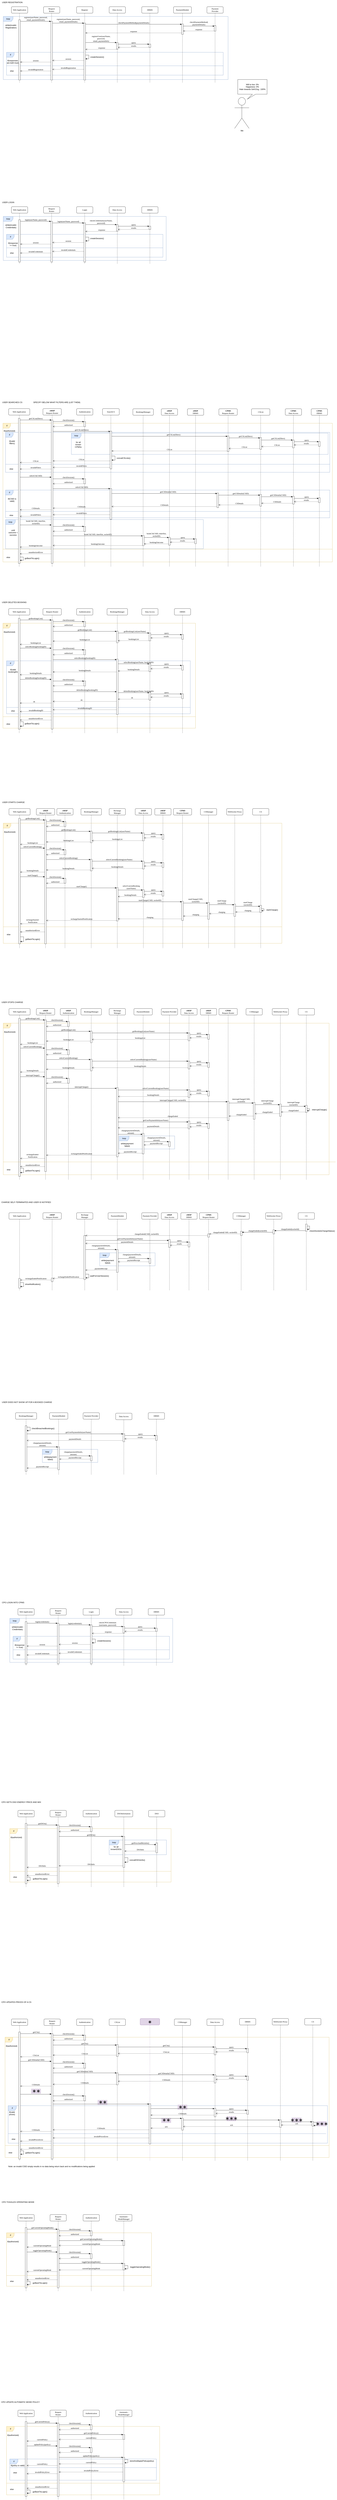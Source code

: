 <mxfile version="20.5.3" type="device"><diagram id="BeQwRoH2vvDNWLknCspA" name="Pagina-1"><mxGraphModel dx="2062" dy="6020" grid="1" gridSize="10" guides="1" tooltips="1" connect="1" arrows="1" fold="1" page="1" pageScale="1" pageWidth="2069" pageHeight="1227" math="0" shadow="0"><root><mxCell id="0"/><mxCell id="1" parent="0"/><mxCell id="CojcDO1Zq96XijkZ4EN1-82" value="if" style="shape=umlFrame;tabWidth=110;tabHeight=30;tabPosition=left;html=1;boundedLbl=1;labelInHeader=1;width=47;height=30;fillColor=#fff2cc;strokeColor=#d6b656;" parent="1" vertex="1"><mxGeometry x="18" y="-2311" width="2022" height="851" as="geometry"/></mxCell><mxCell id="CojcDO1Zq96XijkZ4EN1-319" value="if" style="shape=umlFrame;tabWidth=110;tabHeight=30;tabPosition=left;html=1;boundedLbl=1;labelInHeader=1;width=47;height=30;fillColor=#dae8fc;strokeColor=#6c8ebf;" parent="CojcDO1Zq96XijkZ4EN1-82" vertex="1"><mxGeometry x="16" y="410" width="1990" height="170" as="geometry"/></mxCell><mxCell id="CojcDO1Zq96XijkZ4EN1-320" value="if(CSID is&#xA;valid)&#xA;" style="text;align=center;" parent="CojcDO1Zq96XijkZ4EN1-319" vertex="1"><mxGeometry width="100" height="20" relative="1" as="geometry"><mxPoint x="-10" y="40" as="offset"/></mxGeometry></mxCell><mxCell id="CojcDO1Zq96XijkZ4EN1-321" value="" style="line;strokeWidth=1;labelPosition=center;verticalLabelPosition=bottom;align=left;verticalAlign=top;spacingLeft=20;spacingTop=15;fillColor=#dae8fc;strokeColor=#6c8ebf;" parent="CojcDO1Zq96XijkZ4EN1-319" vertex="1"><mxGeometry y="126.998" width="1990" height="7.991" as="geometry"/></mxCell><mxCell id="CojcDO1Zq96XijkZ4EN1-207" value="" style="html=1;points=[];perimeter=orthogonalPerimeter;rounded=0;shadow=0;comic=0;labelBackgroundColor=none;strokeWidth=1;fontFamily=Verdana;fontSize=12;align=center;" parent="CojcDO1Zq96XijkZ4EN1-319" vertex="1"><mxGeometry x="1297.75" y="18.137" width="10" height="89.728" as="geometry"/></mxCell><mxCell id="CojcDO1Zq96XijkZ4EN1-183" value="if" style="shape=umlFrame;tabWidth=110;tabHeight=30;tabPosition=left;html=1;boundedLbl=1;labelInHeader=1;width=47;height=30;fillColor=#dae8fc;strokeColor=#6c8ebf;" parent="CojcDO1Zq96XijkZ4EN1-82" vertex="1"><mxGeometry x="16" y="56" width="1990" height="245" as="geometry"/></mxCell><mxCell id="CojcDO1Zq96XijkZ4EN1-184" value="if(valid&#xA;filters)" style="text;align=center;" parent="CojcDO1Zq96XijkZ4EN1-183" vertex="1"><mxGeometry width="100" height="20" relative="1" as="geometry"><mxPoint x="-10" y="40" as="offset"/></mxGeometry></mxCell><mxCell id="CojcDO1Zq96XijkZ4EN1-185" value="" style="line;strokeWidth=1;labelPosition=center;verticalLabelPosition=bottom;align=left;verticalAlign=top;spacingLeft=20;spacingTop=15;fillColor=#dae8fc;strokeColor=#6c8ebf;" parent="CojcDO1Zq96XijkZ4EN1-183" vertex="1"><mxGeometry y="190.002" width="1990" height="11.517" as="geometry"/></mxCell><mxCell id="CojcDO1Zq96XijkZ4EN1-186" value="else" style="text;align=center;" parent="CojcDO1Zq96XijkZ4EN1-183" vertex="1"><mxGeometry x="-8" y="210.276" width="87.64" height="15.323" as="geometry"/></mxCell><mxCell id="CojcDO1Zq96XijkZ4EN1-160" value="concatCSLists()" style="text;html=1;align=center;verticalAlign=middle;resizable=0;points=[];autosize=1;strokeColor=none;fillColor=none;" parent="CojcDO1Zq96XijkZ4EN1-183" vertex="1"><mxGeometry x="669" y="142.998" width="110" height="30" as="geometry"/></mxCell><mxCell id="CojcDO1Zq96XijkZ4EN1-154" value="loop" style="shape=umlFrame;whiteSpace=wrap;html=1;fillColor=#dae8fc;strokeColor=#6c8ebf;" parent="CojcDO1Zq96XijkZ4EN1-82" vertex="1"><mxGeometry x="420" y="61" width="1576" height="130" as="geometry"/></mxCell><mxCell id="CojcDO1Zq96XijkZ4EN1-83" value="if(authorized)" style="text;align=center;" parent="CojcDO1Zq96XijkZ4EN1-82" vertex="1"><mxGeometry width="100" height="20" relative="1" as="geometry"><mxPoint x="-10" y="33" as="offset"/></mxGeometry></mxCell><mxCell id="CojcDO1Zq96XijkZ4EN1-84" value="else" style="line;strokeWidth=1;labelPosition=center;verticalLabelPosition=bottom;align=left;verticalAlign=top;spacingLeft=20;spacingTop=15;fillColor=#fff2cc;strokeColor=#d6b656;" parent="CojcDO1Zq96XijkZ4EN1-82" vertex="1"><mxGeometry y="750.998" width="2022" height="42.954" as="geometry"/></mxCell><mxCell id="CojcDO1Zq96XijkZ4EN1-85" value="goBackToLogin()" style="text;html=1;align=center;verticalAlign=middle;resizable=0;points=[];autosize=1;strokeColor=none;fillColor=none;fontColor=#000000;" parent="CojcDO1Zq96XijkZ4EN1-82" vertex="1"><mxGeometry x="118.002" y="814.004" width="120" height="30" as="geometry"/></mxCell><mxCell id="CojcDO1Zq96XijkZ4EN1-246" value="&lt;div&gt;until&lt;/div&gt;&lt;div&gt;outcome =&lt;/div&gt;&lt;div&gt;success&lt;br&gt;&lt;/div&gt;" style="text;html=1;align=center;verticalAlign=middle;resizable=0;points=[];autosize=1;strokeColor=none;fillColor=none;fontSize=12;" parent="CojcDO1Zq96XijkZ4EN1-82" vertex="1"><mxGeometry x="22" y="641.0" width="80" height="60" as="geometry"/></mxCell><mxCell id="CojcDO1Zq96XijkZ4EN1-234" value="loop" style="shape=umlFrame;whiteSpace=wrap;html=1;fillColor=#dae8fc;strokeColor=#6c8ebf;" parent="CojcDO1Zq96XijkZ4EN1-82" vertex="1"><mxGeometry x="16" y="591" width="1214" height="179" as="geometry"/></mxCell><mxCell id="A2nSOYIOyv37LuOgfHhm-88" value="if" style="shape=umlFrame;tabWidth=110;tabHeight=30;tabPosition=left;html=1;boundedLbl=1;labelInHeader=1;width=47;height=30;fillColor=#fff2cc;strokeColor=#d6b656;" parent="1" vertex="1"><mxGeometry x="20" y="1370" width="2000" height="930" as="geometry"/></mxCell><mxCell id="A2nSOYIOyv37LuOgfHhm-89" value="if(authorized)" style="text;align=center;" parent="A2nSOYIOyv37LuOgfHhm-88" vertex="1"><mxGeometry width="100" height="20" relative="1" as="geometry"><mxPoint x="-10" y="40" as="offset"/></mxGeometry></mxCell><mxCell id="A2nSOYIOyv37LuOgfHhm-36" value="interruptCharge()" style="text;html=1;align=center;verticalAlign=middle;resizable=0;points=[];autosize=1;strokeColor=none;fillColor=none;" parent="A2nSOYIOyv37LuOgfHhm-88" vertex="1"><mxGeometry x="1879.995" y="515.997" width="120" height="30" as="geometry"/></mxCell><mxCell id="aj6pYTE7TbrS4Eqh01Q6-224" value="loop" style="shape=umlFrame;whiteSpace=wrap;html=1;fillColor=#dae8fc;strokeColor=#6c8ebf;" parent="1" vertex="1"><mxGeometry x="612" y="2779" width="340" height="80" as="geometry"/></mxCell><mxCell id="aj6pYTE7TbrS4Eqh01Q6-136" value="loop" style="shape=umlFrame;whiteSpace=wrap;html=1;fillColor=#dae8fc;strokeColor=#6c8ebf;" parent="1" vertex="1"><mxGeometry x="260" y="3985" width="340" height="80" as="geometry"/></mxCell><mxCell id="aj6pYTE7TbrS4Eqh01Q6-40" value="if" style="shape=umlFrame;tabWidth=110;tabHeight=30;tabPosition=left;html=1;boundedLbl=1;labelInHeader=1;width=47;height=30;fillColor=#fff2cc;strokeColor=#d6b656;" parent="1" vertex="1"><mxGeometry x="60" y="6312" width="990" height="328" as="geometry"/></mxCell><mxCell id="aj6pYTE7TbrS4Eqh01Q6-41" value="if(authorized)" style="text;align=center;" parent="aj6pYTE7TbrS4Eqh01Q6-40" vertex="1"><mxGeometry width="100" height="20" relative="1" as="geometry"><mxPoint x="-10" y="40" as="offset"/></mxGeometry></mxCell><mxCell id="aj6pYTE7TbrS4Eqh01Q6-42" value="else" style="line;strokeWidth=1;labelPosition=center;verticalLabelPosition=bottom;align=left;verticalAlign=top;spacingLeft=20;spacingTop=15;fillColor=#fff2cc;strokeColor=#d6b656;" parent="aj6pYTE7TbrS4Eqh01Q6-40" vertex="1"><mxGeometry y="255.523" width="990" height="13.12" as="geometry"/></mxCell><mxCell id="aj6pYTE7TbrS4Eqh01Q6-92" value="loop" style="shape=umlFrame;whiteSpace=wrap;html=1;fillColor=#dae8fc;strokeColor=#6c8ebf;" parent="aj6pYTE7TbrS4Eqh01Q6-40" vertex="1"><mxGeometry x="610" y="70" width="351.44" height="90" as="geometry"/></mxCell><mxCell id="aj6pYTE7TbrS4Eqh01Q6-93" value="&lt;div&gt;for all&lt;/div&gt;&lt;div&gt;knownDSOs&lt;/div&gt;" style="text;html=1;align=center;verticalAlign=middle;resizable=0;points=[];autosize=1;strokeColor=none;fillColor=none;" parent="aj6pYTE7TbrS4Eqh01Q6-40" vertex="1"><mxGeometry x="607.004" y="99" width="90" height="40" as="geometry"/></mxCell><mxCell id="aj6pYTE7TbrS4Eqh01Q6-97" value="&lt;div&gt;concatDSOsInfo()&lt;br&gt;&lt;/div&gt;" style="text;html=1;align=center;verticalAlign=middle;resizable=0;points=[];autosize=1;strokeColor=none;fillColor=none;" parent="aj6pYTE7TbrS4Eqh01Q6-40" vertex="1"><mxGeometry x="722.183" y="178" width="120" height="30" as="geometry"/></mxCell><mxCell id="64HZ8vT5wmqo5Xkc1ZFR-380" value="if" style="shape=umlFrame;tabWidth=110;tabHeight=30;tabPosition=left;html=1;boundedLbl=1;labelInHeader=1;width=47;height=30;fillColor=#fff2cc;strokeColor=#d6b656;" parent="1" vertex="1"><mxGeometry x="31" y="7592" width="1989" height="738" as="geometry"/></mxCell><mxCell id="64HZ8vT5wmqo5Xkc1ZFR-381" value="if(authorized)" style="text;align=center;" parent="64HZ8vT5wmqo5Xkc1ZFR-380" vertex="1"><mxGeometry width="100" height="20" relative="1" as="geometry"><mxPoint x="-10" y="40" as="offset"/></mxGeometry></mxCell><mxCell id="64HZ8vT5wmqo5Xkc1ZFR-382" value="else" style="line;strokeWidth=1;labelPosition=center;verticalLabelPosition=bottom;align=left;verticalAlign=top;spacingLeft=20;spacingTop=15;fillColor=#fff2cc;strokeColor=#d6b656;" parent="64HZ8vT5wmqo5Xkc1ZFR-380" vertex="1"><mxGeometry y="649.753" width="1989" height="29.52" as="geometry"/></mxCell><mxCell id="64HZ8vT5wmqo5Xkc1ZFR-383" value="goBackToLogin()" style="text;html=1;align=center;verticalAlign=middle;resizable=0;points=[];autosize=1;strokeColor=none;fillColor=none;fontColor=#000000;" parent="64HZ8vT5wmqo5Xkc1ZFR-380" vertex="1"><mxGeometry x="108.998" y="693.995" width="120" height="30" as="geometry"/></mxCell><mxCell id="64HZ8vT5wmqo5Xkc1ZFR-495" value="if" style="shape=umlFrame;tabWidth=110;tabHeight=30;tabPosition=left;html=1;boundedLbl=1;labelInHeader=1;width=50;height=30;fillColor=#dae8fc;strokeColor=#6c8ebf;" parent="64HZ8vT5wmqo5Xkc1ZFR-380" vertex="1"><mxGeometry x="19" y="420" width="1960" height="230" as="geometry"/></mxCell><mxCell id="aj6pYTE7TbrS4Eqh01Q6-16" value="" style="rounded=0;whiteSpace=wrap;html=1;fontSize=30;strokeColor=none;fillColor=#e1d5e7;" parent="64HZ8vT5wmqo5Xkc1ZFR-495" vertex="1"><mxGeometry x="1894" y="96" width="60" height="30" as="geometry"/></mxCell><mxCell id="64HZ8vT5wmqo5Xkc1ZFR-496" value="if(valid&#xA;prices)&#xA;" style="text" parent="64HZ8vT5wmqo5Xkc1ZFR-495" vertex="1"><mxGeometry width="100" height="20" relative="1" as="geometry"><mxPoint x="4" y="26" as="offset"/></mxGeometry></mxCell><mxCell id="64HZ8vT5wmqo5Xkc1ZFR-497" value="else" style="line;strokeWidth=1;labelPosition=center;verticalLabelPosition=bottom;align=left;verticalAlign=top;spacingLeft=20;spacingTop=15;fillColor=#dae8fc;strokeColor=#6c8ebf;" parent="64HZ8vT5wmqo5Xkc1ZFR-495" vertex="1"><mxGeometry y="167.173" width="1951" height="9.2" as="geometry"/></mxCell><mxCell id="64HZ8vT5wmqo5Xkc1ZFR-493" value="&lt;font style=&quot;font-size: 30px;&quot;&gt;&lt;span dir=&quot;ltr&quot; role=&quot;presentation&quot; style=&quot;left: 176.431px; top: 400.865px; font-family: sans-serif; transform: scaleX(0.879);&quot;&gt;∗&lt;/span&gt;&lt;/font&gt;&lt;font style=&quot;font-size: 30px;&quot;&gt;&lt;span dir=&quot;ltr&quot; role=&quot;presentation&quot; style=&quot;left: 176.431px; top: 400.865px; font-family: sans-serif; transform: scaleX(0.879);&quot;&gt;∗&lt;/span&gt;&lt;/font&gt;&lt;font style=&quot;font-size: 30px;&quot;&gt;&lt;span dir=&quot;ltr&quot; role=&quot;presentation&quot; style=&quot;left: 176.431px; top: 400.865px; font-family: sans-serif; transform: scaleX(0.879);&quot;&gt;∗&lt;/span&gt;&lt;/font&gt;" style="text;html=1;align=center;verticalAlign=middle;resizable=0;points=[];autosize=1;strokeColor=none;fillColor=none;fontColor=#000000;" parent="64HZ8vT5wmqo5Xkc1ZFR-495" vertex="1"><mxGeometry x="1890" y="85" width="70" height="50" as="geometry"/></mxCell><mxCell id="aj6pYTE7TbrS4Eqh01Q6-15" value="" style="rounded=0;whiteSpace=wrap;html=1;fontSize=30;strokeColor=none;fillColor=#e1d5e7;" parent="64HZ8vT5wmqo5Xkc1ZFR-495" vertex="1"><mxGeometry x="1740" y="73" width="60" height="30" as="geometry"/></mxCell><mxCell id="aj6pYTE7TbrS4Eqh01Q6-12" value="" style="rounded=0;whiteSpace=wrap;html=1;fontSize=30;strokeColor=none;fillColor=#e1d5e7;" parent="64HZ8vT5wmqo5Xkc1ZFR-495" vertex="1"><mxGeometry x="1340" y="65" width="60" height="30" as="geometry"/></mxCell><mxCell id="aj6pYTE7TbrS4Eqh01Q6-17" value="" style="rounded=0;whiteSpace=wrap;html=1;fontSize=30;strokeColor=none;fillColor=#e1d5e7;" parent="64HZ8vT5wmqo5Xkc1ZFR-495" vertex="1"><mxGeometry x="549" y="-35" width="60" height="30" as="geometry"/></mxCell><mxCell id="aj6pYTE7TbrS4Eqh01Q6-7" value="" style="rounded=0;whiteSpace=wrap;html=1;fontSize=30;strokeColor=none;fillColor=#e1d5e7;" parent="64HZ8vT5wmqo5Xkc1ZFR-495" vertex="1"><mxGeometry x="940" y="75.77" width="60" height="30" as="geometry"/></mxCell><mxCell id="aj6pYTE7TbrS4Eqh01Q6-21" value="" style="rounded=0;whiteSpace=wrap;html=1;fontSize=30;strokeColor=none;fillColor=#e1d5e7;" parent="64HZ8vT5wmqo5Xkc1ZFR-380" vertex="1"><mxGeometry x="1059" y="414" width="60" height="30" as="geometry"/></mxCell><mxCell id="aj6pYTE7TbrS4Eqh01Q6-37" value="" style="rounded=0;whiteSpace=wrap;html=1;fontSize=30;strokeColor=none;fillColor=#e1d5e7;" parent="64HZ8vT5wmqo5Xkc1ZFR-380" vertex="1"><mxGeometry x="160" y="316" width="60" height="30" as="geometry"/></mxCell><mxCell id="64HZ8vT5wmqo5Xkc1ZFR-359" value="if" style="shape=umlFrame;tabWidth=110;tabHeight=30;tabPosition=left;html=1;boundedLbl=1;labelInHeader=1;width=47;height=30;fillColor=#fff2cc;strokeColor=#d6b656;" parent="1" vertex="1"><mxGeometry x="40" y="9980" width="940" height="420" as="geometry"/></mxCell><mxCell id="64HZ8vT5wmqo5Xkc1ZFR-360" value="if(authorized)" style="text;align=center;" parent="64HZ8vT5wmqo5Xkc1ZFR-359" vertex="1"><mxGeometry width="100" height="20" relative="1" as="geometry"><mxPoint x="-10" y="40" as="offset"/></mxGeometry></mxCell><mxCell id="64HZ8vT5wmqo5Xkc1ZFR-361" value="else" style="line;strokeWidth=1;labelPosition=center;verticalLabelPosition=bottom;align=left;verticalAlign=top;spacingLeft=20;spacingTop=15;fillColor=#fff2cc;strokeColor=#d6b656;" parent="64HZ8vT5wmqo5Xkc1ZFR-359" vertex="1"><mxGeometry y="339.998" width="940" height="16.8" as="geometry"/></mxCell><mxCell id="64HZ8vT5wmqo5Xkc1ZFR-366" value="goBackToLogin()" style="text;html=1;align=center;verticalAlign=middle;resizable=0;points=[];autosize=1;strokeColor=none;fillColor=none;fontColor=#000000;" parent="64HZ8vT5wmqo5Xkc1ZFR-359" vertex="1"><mxGeometry x="144.765" y="386" width="120" height="30" as="geometry"/></mxCell><mxCell id="64HZ8vT5wmqo5Xkc1ZFR-373" value="if" style="shape=umlFrame;tabWidth=110;tabHeight=30;tabPosition=left;html=1;boundedLbl=1;labelInHeader=1;width=47;height=30;fillColor=#fff2cc;strokeColor=#d6b656;" parent="1" vertex="1"><mxGeometry x="40" y="8792" width="890" height="328" as="geometry"/></mxCell><mxCell id="64HZ8vT5wmqo5Xkc1ZFR-374" value="if(authorized)" style="text;align=center;" parent="64HZ8vT5wmqo5Xkc1ZFR-373" vertex="1"><mxGeometry width="100" height="20" relative="1" as="geometry"><mxPoint x="-10" y="40" as="offset"/></mxGeometry></mxCell><mxCell id="64HZ8vT5wmqo5Xkc1ZFR-375" value="else" style="line;strokeWidth=1;labelPosition=center;verticalLabelPosition=bottom;align=left;verticalAlign=top;spacingLeft=20;spacingTop=15;fillColor=#fff2cc;strokeColor=#d6b656;" parent="64HZ8vT5wmqo5Xkc1ZFR-373" vertex="1"><mxGeometry y="255.523" width="890" height="13.12" as="geometry"/></mxCell><mxCell id="64HZ8vT5wmqo5Xkc1ZFR-376" value="goBackToLogin()" style="text;html=1;align=center;verticalAlign=middle;resizable=0;points=[];autosize=1;strokeColor=none;fillColor=none;fontColor=#000000;" parent="64HZ8vT5wmqo5Xkc1ZFR-373" vertex="1"><mxGeometry x="144.618" y="292.998" width="120" height="30" as="geometry"/></mxCell><mxCell id="64HZ8vT5wmqo5Xkc1ZFR-316" value="loop" style="shape=umlFrame;whiteSpace=wrap;html=1;fillColor=#dae8fc;strokeColor=#6c8ebf;" parent="1" vertex="1"><mxGeometry x="60" y="5022" width="1000" height="270" as="geometry"/></mxCell><mxCell id="64HZ8vT5wmqo5Xkc1ZFR-102" value="if" style="shape=umlFrame;tabWidth=110;tabHeight=30;tabPosition=left;html=1;boundedLbl=1;labelInHeader=1;width=50;height=30;fillColor=#dae8fc;strokeColor=#6c8ebf;" parent="1" vertex="1"><mxGeometry x="60" y="10180" width="900" height="130" as="geometry"/></mxCell><mxCell id="64HZ8vT5wmqo5Xkc1ZFR-103" value="if(policy is valid)" style="text" parent="64HZ8vT5wmqo5Xkc1ZFR-102" vertex="1"><mxGeometry width="100" height="20" relative="1" as="geometry"><mxPoint x="4" y="26" as="offset"/></mxGeometry></mxCell><mxCell id="64HZ8vT5wmqo5Xkc1ZFR-104" value="else" style="line;strokeWidth=1;labelPosition=center;verticalLabelPosition=bottom;align=left;verticalAlign=top;spacingLeft=20;spacingTop=15;fillColor=#dae8fc;strokeColor=#6c8ebf;" parent="64HZ8vT5wmqo5Xkc1ZFR-102" vertex="1"><mxGeometry y="50" width="900" height="5.2" as="geometry"/></mxCell><mxCell id="64HZ8vT5wmqo5Xkc1ZFR-101" value="storeAndApplyPolicy(policy)" style="text;html=1;align=center;verticalAlign=middle;resizable=0;points=[];autosize=1;strokeColor=none;fillColor=none;" parent="64HZ8vT5wmqo5Xkc1ZFR-102" vertex="1"><mxGeometry x="725" y="-3.003" width="170" height="30" as="geometry"/></mxCell><mxCell id="64HZ8vT5wmqo5Xkc1ZFR-333" value="Data Access" style="shape=umlLifeline;perimeter=lifelinePerimeter;whiteSpace=wrap;html=1;container=1;collapsible=0;recursiveResize=0;outlineConnect=0;rounded=1;shadow=0;comic=0;labelBackgroundColor=none;strokeWidth=1;fontFamily=Verdana;fontSize=12;align=center;" parent="1" vertex="1"><mxGeometry x="710" y="4962" width="100" height="352" as="geometry"/></mxCell><mxCell id="64HZ8vT5wmqo5Xkc1ZFR-334" value="" style="html=1;points=[];perimeter=orthogonalPerimeter;rounded=0;shadow=0;comic=0;labelBackgroundColor=none;strokeWidth=1;fontFamily=Verdana;fontSize=12;align=center;" parent="64HZ8vT5wmqo5Xkc1ZFR-333" vertex="1"><mxGeometry x="45" y="110" width="10" height="40" as="geometry"/></mxCell><mxCell id="64HZ8vT5wmqo5Xkc1ZFR-38" value="Web Application" style="shape=umlLifeline;perimeter=lifelinePerimeter;whiteSpace=wrap;html=1;container=1;collapsible=0;recursiveResize=0;outlineConnect=0;rounded=1;shadow=0;comic=0;labelBackgroundColor=none;strokeWidth=1;fontFamily=Verdana;fontSize=12;align=center;" parent="1" vertex="1"><mxGeometry x="110" y="9880" width="100" height="550" as="geometry"/></mxCell><mxCell id="64HZ8vT5wmqo5Xkc1ZFR-39" value="" style="html=1;points=[];perimeter=orthogonalPerimeter;rounded=0;shadow=0;comic=0;labelBackgroundColor=none;strokeWidth=1;fontFamily=Verdana;fontSize=12;align=center;" parent="64HZ8vT5wmqo5Xkc1ZFR-38" vertex="1"><mxGeometry x="45" y="70" width="10" height="460" as="geometry"/></mxCell><mxCell id="64HZ8vT5wmqo5Xkc1ZFR-365" style="edgeStyle=orthogonalEdgeStyle;rounded=0;orthogonalLoop=1;jettySize=auto;html=1;fontColor=#FFE599;exitX=1;exitY=0.913;exitDx=0;exitDy=0;exitPerimeter=0;" parent="64HZ8vT5wmqo5Xkc1ZFR-38" source="64HZ8vT5wmqo5Xkc1ZFR-39" target="64HZ8vT5wmqo5Xkc1ZFR-39" edge="1"><mxGeometry relative="1" as="geometry"><Array as="points"><mxPoint x="75" y="490"/><mxPoint x="75" y="510"/></Array></mxGeometry></mxCell><mxCell id="64HZ8vT5wmqo5Xkc1ZFR-42" value="&lt;div&gt;Request&lt;/div&gt;&lt;div&gt;Router&lt;/div&gt;" style="shape=umlLifeline;perimeter=lifelinePerimeter;whiteSpace=wrap;html=1;container=1;collapsible=0;recursiveResize=0;outlineConnect=0;rounded=1;shadow=0;comic=0;labelBackgroundColor=none;strokeWidth=1;fontFamily=Verdana;fontSize=12;align=center;" parent="1" vertex="1"><mxGeometry x="307" y="9880" width="100" height="550" as="geometry"/></mxCell><mxCell id="64HZ8vT5wmqo5Xkc1ZFR-43" value="" style="html=1;points=[];perimeter=orthogonalPerimeter;rounded=0;shadow=0;comic=0;labelBackgroundColor=none;strokeWidth=1;fontFamily=Verdana;fontSize=12;align=center;" parent="64HZ8vT5wmqo5Xkc1ZFR-42" vertex="1"><mxGeometry x="45" y="80" width="10" height="450" as="geometry"/></mxCell><mxCell id="64HZ8vT5wmqo5Xkc1ZFR-46" value="Authentication" style="shape=umlLifeline;perimeter=lifelinePerimeter;whiteSpace=wrap;html=1;container=1;collapsible=0;recursiveResize=0;outlineConnect=0;rounded=1;shadow=0;comic=0;labelBackgroundColor=none;strokeWidth=1;fontFamily=Verdana;fontSize=12;align=center;" parent="1" vertex="1"><mxGeometry x="510" y="9880" width="100" height="550" as="geometry"/></mxCell><mxCell id="64HZ8vT5wmqo5Xkc1ZFR-47" value="" style="html=1;points=[];perimeter=orthogonalPerimeter;rounded=0;shadow=0;comic=0;labelBackgroundColor=none;strokeWidth=1;fontFamily=Verdana;fontSize=12;align=center;" parent="64HZ8vT5wmqo5Xkc1ZFR-46" vertex="1"><mxGeometry x="45" y="90" width="10" height="30" as="geometry"/></mxCell><mxCell id="64HZ8vT5wmqo5Xkc1ZFR-92" value="" style="html=1;points=[];perimeter=orthogonalPerimeter;rounded=0;shadow=0;comic=0;labelBackgroundColor=none;strokeWidth=1;fontFamily=Verdana;fontSize=12;align=center;" parent="64HZ8vT5wmqo5Xkc1ZFR-46" vertex="1"><mxGeometry x="45" y="230" width="10" height="30" as="geometry"/></mxCell><mxCell id="64HZ8vT5wmqo5Xkc1ZFR-48" value="&lt;div&gt;Automatic-ModeManager&lt;/div&gt;" style="shape=umlLifeline;perimeter=lifelinePerimeter;whiteSpace=wrap;html=1;container=1;collapsible=0;recursiveResize=0;outlineConnect=0;rounded=1;shadow=0;comic=0;labelBackgroundColor=none;strokeWidth=1;fontFamily=Verdana;fontSize=12;align=center;" parent="1" vertex="1"><mxGeometry x="710" y="9880" width="100" height="550" as="geometry"/></mxCell><mxCell id="64HZ8vT5wmqo5Xkc1ZFR-49" value="" style="html=1;points=[];perimeter=orthogonalPerimeter;rounded=0;shadow=0;comic=0;labelBackgroundColor=none;strokeWidth=1;fontFamily=Verdana;fontSize=12;align=center;" parent="64HZ8vT5wmqo5Xkc1ZFR-48" vertex="1"><mxGeometry x="45" y="150" width="10" height="30" as="geometry"/></mxCell><mxCell id="64HZ8vT5wmqo5Xkc1ZFR-93" value="" style="html=1;points=[];perimeter=orthogonalPerimeter;rounded=0;shadow=0;comic=0;labelBackgroundColor=none;strokeWidth=1;fontFamily=Verdana;fontSize=12;align=center;" parent="64HZ8vT5wmqo5Xkc1ZFR-48" vertex="1"><mxGeometry x="45" y="290" width="10" height="150" as="geometry"/></mxCell><mxCell id="64HZ8vT5wmqo5Xkc1ZFR-110" style="edgeStyle=orthogonalEdgeStyle;rounded=0;orthogonalLoop=1;jettySize=auto;html=1;exitX=0.978;exitY=0.088;exitDx=0;exitDy=0;exitPerimeter=0;" parent="64HZ8vT5wmqo5Xkc1ZFR-48" source="64HZ8vT5wmqo5Xkc1ZFR-93" target="64HZ8vT5wmqo5Xkc1ZFR-93" edge="1"><mxGeometry relative="1" as="geometry"><Array as="points"><mxPoint x="75" y="303"/><mxPoint x="75" y="323"/></Array></mxGeometry></mxCell><mxCell id="64HZ8vT5wmqo5Xkc1ZFR-81" value="getCurrentPolicy()" style="html=1;verticalAlign=bottom;endArrow=block;labelBackgroundColor=none;fontFamily=Verdana;fontSize=12;edgeStyle=elbowEdgeStyle;elbow=vertical;" parent="1" source="64HZ8vT5wmqo5Xkc1ZFR-39" target="64HZ8vT5wmqo5Xkc1ZFR-43" edge="1"><mxGeometry relative="1" as="geometry"><mxPoint x="165" y="9960" as="sourcePoint"/><mxPoint x="352" y="9960" as="targetPoint"/><Array as="points"><mxPoint x="310" y="9960"/><mxPoint x="290" y="9950"/><mxPoint x="280" y="10090"/><mxPoint x="332" y="9970"/><mxPoint x="280" y="10000"/><mxPoint x="379" y="9810"/></Array></mxGeometry></mxCell><mxCell id="64HZ8vT5wmqo5Xkc1ZFR-82" value="checkSession()" style="html=1;verticalAlign=bottom;endArrow=block;labelBackgroundColor=none;fontFamily=Verdana;fontSize=12;edgeStyle=elbowEdgeStyle;elbow=vertical;" parent="1" target="64HZ8vT5wmqo5Xkc1ZFR-47" edge="1"><mxGeometry relative="1" as="geometry"><mxPoint x="362" y="9970" as="sourcePoint"/><mxPoint x="572" y="9959.58" as="targetPoint"/><Array as="points"><mxPoint x="460" y="9970"/><mxPoint x="480" y="9970"/><mxPoint x="530" y="9959.58"/><mxPoint x="510" y="9949.58"/><mxPoint x="500" y="10089.58"/><mxPoint x="552" y="9969.58"/><mxPoint x="500" y="9999.58"/><mxPoint x="599" y="9809.58"/></Array></mxGeometry></mxCell><mxCell id="64HZ8vT5wmqo5Xkc1ZFR-85" value="getCurrentPolicy()" style="html=1;verticalAlign=bottom;endArrow=block;labelBackgroundColor=none;fontFamily=Verdana;fontSize=12;edgeStyle=elbowEdgeStyle;elbow=vertical;" parent="1" target="64HZ8vT5wmqo5Xkc1ZFR-49" edge="1"><mxGeometry relative="1" as="geometry"><mxPoint x="362" y="10030" as="sourcePoint"/><mxPoint x="557" y="10040" as="targetPoint"/><Array as="points"><mxPoint x="550" y="10030"/><mxPoint x="515" y="10040"/><mxPoint x="495" y="10030"/><mxPoint x="485" y="10170"/><mxPoint x="537" y="10050"/><mxPoint x="485" y="10080"/><mxPoint x="584" y="9890"/></Array></mxGeometry></mxCell><mxCell id="64HZ8vT5wmqo5Xkc1ZFR-86" value="authorized" style="html=1;verticalAlign=bottom;endArrow=open;dashed=1;endSize=8;labelBackgroundColor=none;fontFamily=Verdana;fontSize=12;edgeStyle=elbowEdgeStyle;elbow=vertical;" parent="1" source="64HZ8vT5wmqo5Xkc1ZFR-47" edge="1"><mxGeometry relative="1" as="geometry"><mxPoint x="362" y="10000" as="targetPoint"/><Array as="points"><mxPoint x="518" y="10000"/><mxPoint x="478" y="9990"/><mxPoint x="468" y="9980"/><mxPoint x="488" y="9990"/><mxPoint x="498" y="9940"/><mxPoint x="438" y="9910"/><mxPoint x="398" y="9950"/><mxPoint x="290" y="9710"/><mxPoint x="380.5" y="9720"/><mxPoint x="440.5" y="9700"/><mxPoint x="423.5" y="9588"/><mxPoint x="433.5" y="9758"/><mxPoint x="457.5" y="9838"/><mxPoint x="487.5" y="9838"/></Array><mxPoint x="553" y="10000" as="sourcePoint"/></mxGeometry></mxCell><mxCell id="64HZ8vT5wmqo5Xkc1ZFR-88" value="currentPolicy" style="html=1;verticalAlign=bottom;endArrow=open;dashed=1;endSize=8;labelBackgroundColor=none;fontFamily=Verdana;fontSize=12;edgeStyle=elbowEdgeStyle;elbow=vertical;" parent="1" source="64HZ8vT5wmqo5Xkc1ZFR-49" edge="1"><mxGeometry relative="1" as="geometry"><mxPoint x="362" y="10060" as="targetPoint"/><Array as="points"><mxPoint x="600" y="10060"/><mxPoint x="737" y="10080"/><mxPoint x="709" y="10070"/><mxPoint x="681" y="10100"/><mxPoint x="818" y="10130"/><mxPoint x="801" y="10018"/><mxPoint x="811" y="10188"/><mxPoint x="835" y="10268"/><mxPoint x="865" y="10268"/></Array><mxPoint x="885" y="10080" as="sourcePoint"/></mxGeometry></mxCell><mxCell id="64HZ8vT5wmqo5Xkc1ZFR-90" value="currentPolicy" style="html=1;verticalAlign=bottom;endArrow=open;dashed=1;endSize=8;labelBackgroundColor=none;fontFamily=Verdana;fontSize=12;edgeStyle=elbowEdgeStyle;elbow=vertical;" parent="1" edge="1"><mxGeometry relative="1" as="geometry"><mxPoint x="165" y="10070" as="targetPoint"/><Array as="points"><mxPoint x="230" y="10070"/><mxPoint x="321" y="10080"/><mxPoint x="281" y="10070"/><mxPoint x="271" y="10060"/><mxPoint x="291" y="10070"/><mxPoint x="301" y="10020"/><mxPoint x="241" y="9990"/><mxPoint x="201" y="10030"/><mxPoint x="93" y="9790"/><mxPoint x="183.5" y="9800"/><mxPoint x="243.5" y="9780"/><mxPoint x="226.5" y="9668"/><mxPoint x="236.5" y="9838"/><mxPoint x="260.5" y="9918"/><mxPoint x="290.5" y="9918"/></Array><mxPoint x="352" y="10070" as="sourcePoint"/></mxGeometry></mxCell><mxCell id="64HZ8vT5wmqo5Xkc1ZFR-91" value="updatePolicy(policy)" style="html=1;verticalAlign=bottom;endArrow=block;labelBackgroundColor=none;fontFamily=Verdana;fontSize=12;edgeStyle=elbowEdgeStyle;elbow=vertical;" parent="1" edge="1"><mxGeometry relative="1" as="geometry"><mxPoint x="165" y="10100" as="sourcePoint"/><mxPoint x="352" y="10100" as="targetPoint"/><Array as="points"><mxPoint x="330" y="10100"/><mxPoint x="300" y="10100"/><mxPoint x="359" y="10100"/></Array></mxGeometry></mxCell><mxCell id="64HZ8vT5wmqo5Xkc1ZFR-95" value="updatePolicy(policy)" style="html=1;verticalAlign=bottom;endArrow=block;labelBackgroundColor=none;fontFamily=Verdana;fontSize=12;edgeStyle=elbowEdgeStyle;elbow=vertical;" parent="1" target="64HZ8vT5wmqo5Xkc1ZFR-93" edge="1"><mxGeometry relative="1" as="geometry"><mxPoint x="362" y="10170" as="sourcePoint"/><mxPoint x="557" y="10180" as="targetPoint"/><Array as="points"><mxPoint x="550" y="10170"/><mxPoint x="515" y="10180"/><mxPoint x="495" y="10170"/><mxPoint x="485" y="10310"/><mxPoint x="537" y="10190"/><mxPoint x="485" y="10220"/><mxPoint x="584" y="10030"/></Array></mxGeometry></mxCell><mxCell id="64HZ8vT5wmqo5Xkc1ZFR-96" value="authorized" style="html=1;verticalAlign=bottom;endArrow=open;dashed=1;endSize=8;labelBackgroundColor=none;fontFamily=Verdana;fontSize=12;edgeStyle=elbowEdgeStyle;elbow=vertical;" parent="1" source="64HZ8vT5wmqo5Xkc1ZFR-92" edge="1"><mxGeometry relative="1" as="geometry"><mxPoint x="362" y="10140" as="targetPoint"/><Array as="points"><mxPoint x="518" y="10140"/><mxPoint x="478" y="10130"/><mxPoint x="468" y="10120"/><mxPoint x="488" y="10130"/><mxPoint x="498" y="10080"/><mxPoint x="438" y="10050"/><mxPoint x="398" y="10090"/><mxPoint x="290" y="9850"/><mxPoint x="380.5" y="9860"/><mxPoint x="440.5" y="9840"/><mxPoint x="423.5" y="9728"/><mxPoint x="433.5" y="9898"/><mxPoint x="457.5" y="9978"/><mxPoint x="487.5" y="9978"/></Array><mxPoint x="553" y="10140" as="sourcePoint"/></mxGeometry></mxCell><mxCell id="64HZ8vT5wmqo5Xkc1ZFR-94" value="checkSession()" style="html=1;verticalAlign=bottom;endArrow=block;labelBackgroundColor=none;fontFamily=Verdana;fontSize=12;edgeStyle=elbowEdgeStyle;elbow=vertical;" parent="1" target="64HZ8vT5wmqo5Xkc1ZFR-92" edge="1"><mxGeometry relative="1" as="geometry"><mxPoint x="362" y="10110" as="sourcePoint"/><mxPoint x="572" y="10099.58" as="targetPoint"/><Array as="points"><mxPoint x="460" y="10110"/><mxPoint x="480" y="10110"/><mxPoint x="530" y="10099.58"/><mxPoint x="510" y="10089.58"/><mxPoint x="500" y="10229.58"/><mxPoint x="552" y="10109.58"/><mxPoint x="500" y="10139.58"/><mxPoint x="599" y="9949.58"/></Array></mxGeometry></mxCell><mxCell id="64HZ8vT5wmqo5Xkc1ZFR-98" value="currentPolicy" style="html=1;verticalAlign=bottom;endArrow=open;dashed=1;endSize=8;labelBackgroundColor=none;fontFamily=Verdana;fontSize=12;edgeStyle=elbowEdgeStyle;elbow=vertical;" parent="1" edge="1"><mxGeometry relative="1" as="geometry"><mxPoint x="165" y="10220" as="targetPoint"/><Array as="points"><mxPoint x="270" y="10220"/><mxPoint x="230" y="10210"/><mxPoint x="321" y="10220"/><mxPoint x="281" y="10210"/><mxPoint x="271" y="10200"/><mxPoint x="291" y="10210"/><mxPoint x="301" y="10160"/><mxPoint x="241" y="10130"/><mxPoint x="201" y="10170"/><mxPoint x="93" y="9930"/><mxPoint x="183.5" y="9940"/><mxPoint x="243.5" y="9920"/><mxPoint x="226.5" y="9808"/><mxPoint x="236.5" y="9978"/><mxPoint x="260.5" y="10058"/><mxPoint x="290.5" y="10058"/></Array><mxPoint x="352" y="10220" as="sourcePoint"/></mxGeometry></mxCell><mxCell id="64HZ8vT5wmqo5Xkc1ZFR-106" value="invalidPolicyError" style="html=1;verticalAlign=bottom;endArrow=open;dashed=1;endSize=8;labelBackgroundColor=none;fontFamily=Verdana;fontSize=12;edgeStyle=elbowEdgeStyle;elbow=vertical;" parent="1" source="64HZ8vT5wmqo5Xkc1ZFR-93" edge="1"><mxGeometry relative="1" as="geometry"><mxPoint x="362" y="10260" as="targetPoint"/><Array as="points"><mxPoint x="687" y="10260"/><mxPoint x="758" y="10270"/><mxPoint x="673" y="10250"/><mxPoint x="645" y="10240"/><mxPoint x="617" y="10270"/><mxPoint x="754" y="10300"/><mxPoint x="737" y="10188"/><mxPoint x="747" y="10358"/><mxPoint x="771" y="10438"/><mxPoint x="801" y="10438"/></Array><mxPoint x="820" y="10260" as="sourcePoint"/></mxGeometry></mxCell><mxCell id="64HZ8vT5wmqo5Xkc1ZFR-108" value="invalidPolicyError" style="html=1;verticalAlign=bottom;endArrow=open;dashed=1;endSize=8;labelBackgroundColor=none;fontFamily=Verdana;fontSize=12;edgeStyle=elbowEdgeStyle;elbow=vertical;" parent="1" edge="1"><mxGeometry relative="1" as="geometry"><mxPoint x="165" y="10270" as="targetPoint"/><Array as="points"><mxPoint x="300" y="10270"/><mxPoint x="235" y="10270"/><mxPoint x="326" y="10280"/><mxPoint x="286" y="10270"/><mxPoint x="276" y="10260"/><mxPoint x="296" y="10270"/><mxPoint x="306" y="10220"/><mxPoint x="246" y="10190"/><mxPoint x="206" y="10230"/><mxPoint x="98" y="9990"/><mxPoint x="188.5" y="10000"/><mxPoint x="248.5" y="9980"/><mxPoint x="231.5" y="9868"/><mxPoint x="241.5" y="10038"/><mxPoint x="265.5" y="10118"/><mxPoint x="295.5" y="10118"/></Array><mxPoint x="352" y="10270" as="sourcePoint"/></mxGeometry></mxCell><mxCell id="64HZ8vT5wmqo5Xkc1ZFR-97" value="currentPolicy" style="html=1;verticalAlign=bottom;endArrow=open;dashed=1;endSize=8;labelBackgroundColor=none;fontFamily=Verdana;fontSize=12;edgeStyle=elbowEdgeStyle;elbow=vertical;" parent="1" source="64HZ8vT5wmqo5Xkc1ZFR-93" edge="1"><mxGeometry relative="1" as="geometry"><mxPoint x="362" y="10210" as="targetPoint"/><Array as="points"><mxPoint x="480" y="10210"/><mxPoint x="600" y="10200"/><mxPoint x="737" y="10220"/><mxPoint x="709" y="10210"/><mxPoint x="681" y="10240"/><mxPoint x="818" y="10270"/><mxPoint x="801" y="10158"/><mxPoint x="811" y="10328"/><mxPoint x="835" y="10408"/><mxPoint x="865" y="10408"/></Array><mxPoint x="885" y="10220" as="sourcePoint"/></mxGeometry></mxCell><mxCell id="64HZ8vT5wmqo5Xkc1ZFR-134" value="Web Application" style="shape=umlLifeline;perimeter=lifelinePerimeter;whiteSpace=wrap;html=1;container=1;collapsible=0;recursiveResize=0;outlineConnect=0;rounded=1;shadow=0;comic=0;labelBackgroundColor=none;strokeWidth=1;fontFamily=Verdana;fontSize=12;align=center;" parent="1" vertex="1"><mxGeometry x="110" y="8680" width="100" height="470" as="geometry"/></mxCell><mxCell id="64HZ8vT5wmqo5Xkc1ZFR-135" value="" style="html=1;points=[];perimeter=orthogonalPerimeter;rounded=0;shadow=0;comic=0;labelBackgroundColor=none;strokeWidth=1;fontFamily=Verdana;fontSize=12;align=center;" parent="64HZ8vT5wmqo5Xkc1ZFR-134" vertex="1"><mxGeometry x="45" y="80" width="10" height="370" as="geometry"/></mxCell><mxCell id="64HZ8vT5wmqo5Xkc1ZFR-379" style="edgeStyle=orthogonalEdgeStyle;rounded=0;orthogonalLoop=1;jettySize=auto;html=1;fontColor=#000000;exitX=1;exitY=0.6;exitDx=0;exitDy=0;exitPerimeter=0;" parent="64HZ8vT5wmqo5Xkc1ZFR-134" source="64HZ8vT5wmqo5Xkc1ZFR-135" target="64HZ8vT5wmqo5Xkc1ZFR-135" edge="1"><mxGeometry relative="1" as="geometry"><Array as="points"><mxPoint x="75" y="410"/><mxPoint x="75" y="430"/></Array></mxGeometry></mxCell><mxCell id="64HZ8vT5wmqo5Xkc1ZFR-136" value="&lt;div&gt;Request&lt;/div&gt;&lt;div&gt;Router&lt;/div&gt;" style="shape=umlLifeline;perimeter=lifelinePerimeter;whiteSpace=wrap;html=1;container=1;collapsible=0;recursiveResize=0;outlineConnect=0;rounded=1;shadow=0;comic=0;labelBackgroundColor=none;strokeWidth=1;fontFamily=Verdana;fontSize=12;align=center;" parent="1" vertex="1"><mxGeometry x="307" y="8680" width="100" height="470" as="geometry"/></mxCell><mxCell id="64HZ8vT5wmqo5Xkc1ZFR-137" value="" style="html=1;points=[];perimeter=orthogonalPerimeter;rounded=0;shadow=0;comic=0;labelBackgroundColor=none;strokeWidth=1;fontFamily=Verdana;fontSize=12;align=center;" parent="64HZ8vT5wmqo5Xkc1ZFR-136" vertex="1"><mxGeometry x="45" y="90" width="10" height="360" as="geometry"/></mxCell><mxCell id="64HZ8vT5wmqo5Xkc1ZFR-141" value="Authentication" style="shape=umlLifeline;perimeter=lifelinePerimeter;whiteSpace=wrap;html=1;container=1;collapsible=0;recursiveResize=0;outlineConnect=0;rounded=1;shadow=0;comic=0;labelBackgroundColor=none;strokeWidth=1;fontFamily=Verdana;fontSize=12;align=center;" parent="1" vertex="1"><mxGeometry x="510" y="8680" width="100" height="470" as="geometry"/></mxCell><mxCell id="64HZ8vT5wmqo5Xkc1ZFR-142" value="" style="html=1;points=[];perimeter=orthogonalPerimeter;rounded=0;shadow=0;comic=0;labelBackgroundColor=none;strokeWidth=1;fontFamily=Verdana;fontSize=12;align=center;" parent="64HZ8vT5wmqo5Xkc1ZFR-141" vertex="1"><mxGeometry x="45" y="100" width="10" height="30" as="geometry"/></mxCell><mxCell id="64HZ8vT5wmqo5Xkc1ZFR-143" value="" style="html=1;points=[];perimeter=orthogonalPerimeter;rounded=0;shadow=0;comic=0;labelBackgroundColor=none;strokeWidth=1;fontFamily=Verdana;fontSize=12;align=center;" parent="64HZ8vT5wmqo5Xkc1ZFR-141" vertex="1"><mxGeometry x="45" y="240" width="10" height="30" as="geometry"/></mxCell><mxCell id="64HZ8vT5wmqo5Xkc1ZFR-144" value="&lt;div&gt;Automatic-ModeManager&lt;/div&gt;" style="shape=umlLifeline;perimeter=lifelinePerimeter;whiteSpace=wrap;html=1;container=1;collapsible=0;recursiveResize=0;outlineConnect=0;rounded=1;shadow=0;comic=0;labelBackgroundColor=none;strokeWidth=1;fontFamily=Verdana;fontSize=12;align=center;" parent="1" vertex="1"><mxGeometry x="710" y="8680" width="100" height="470" as="geometry"/></mxCell><mxCell id="64HZ8vT5wmqo5Xkc1ZFR-145" value="" style="html=1;points=[];perimeter=orthogonalPerimeter;rounded=0;shadow=0;comic=0;labelBackgroundColor=none;strokeWidth=1;fontFamily=Verdana;fontSize=12;align=center;" parent="64HZ8vT5wmqo5Xkc1ZFR-144" vertex="1"><mxGeometry x="45" y="160" width="10" height="30" as="geometry"/></mxCell><mxCell id="64HZ8vT5wmqo5Xkc1ZFR-146" value="" style="html=1;points=[];perimeter=orthogonalPerimeter;rounded=0;shadow=0;comic=0;labelBackgroundColor=none;strokeWidth=1;fontFamily=Verdana;fontSize=12;align=center;" parent="64HZ8vT5wmqo5Xkc1ZFR-144" vertex="1"><mxGeometry x="45" y="300" width="10" height="40" as="geometry"/></mxCell><mxCell id="64HZ8vT5wmqo5Xkc1ZFR-147" style="edgeStyle=orthogonalEdgeStyle;rounded=0;orthogonalLoop=1;jettySize=auto;html=1;exitX=0.978;exitY=0.088;exitDx=0;exitDy=0;exitPerimeter=0;" parent="64HZ8vT5wmqo5Xkc1ZFR-144" source="64HZ8vT5wmqo5Xkc1ZFR-146" target="64HZ8vT5wmqo5Xkc1ZFR-146" edge="1"><mxGeometry relative="1" as="geometry"><Array as="points"><mxPoint x="75" y="313"/><mxPoint x="75" y="333"/></Array></mxGeometry></mxCell><mxCell id="64HZ8vT5wmqo5Xkc1ZFR-163" value="getCurrentOperatingMode()" style="html=1;verticalAlign=bottom;endArrow=block;labelBackgroundColor=none;fontFamily=Verdana;fontSize=12;edgeStyle=elbowEdgeStyle;elbow=vertical;" parent="1" edge="1"><mxGeometry x="0.016" relative="1" as="geometry"><mxPoint x="165" y="8770" as="sourcePoint"/><mxPoint x="352" y="8770" as="targetPoint"/><Array as="points"><mxPoint x="310" y="8770"/><mxPoint x="290" y="8760"/><mxPoint x="280" y="8900"/><mxPoint x="332" y="8780"/><mxPoint x="280" y="8810"/><mxPoint x="379" y="8620"/></Array><mxPoint as="offset"/></mxGeometry></mxCell><mxCell id="64HZ8vT5wmqo5Xkc1ZFR-164" value="checkSession()" style="html=1;verticalAlign=bottom;endArrow=block;labelBackgroundColor=none;fontFamily=Verdana;fontSize=12;edgeStyle=elbowEdgeStyle;elbow=vertical;" parent="1" target="64HZ8vT5wmqo5Xkc1ZFR-142" edge="1"><mxGeometry relative="1" as="geometry"><mxPoint x="362" y="8780" as="sourcePoint"/><mxPoint x="572" y="8769.58" as="targetPoint"/><Array as="points"><mxPoint x="460" y="8780"/><mxPoint x="480" y="8780"/><mxPoint x="530" y="8769.58"/><mxPoint x="510" y="8759.58"/><mxPoint x="500" y="8899.58"/><mxPoint x="552" y="8779.58"/><mxPoint x="500" y="8809.58"/><mxPoint x="599" y="8619.58"/></Array></mxGeometry></mxCell><mxCell id="64HZ8vT5wmqo5Xkc1ZFR-165" value="getCurrentOperatingMode()" style="html=1;verticalAlign=bottom;endArrow=block;labelBackgroundColor=none;fontFamily=Verdana;fontSize=12;edgeStyle=elbowEdgeStyle;elbow=vertical;" parent="1" target="64HZ8vT5wmqo5Xkc1ZFR-145" edge="1"><mxGeometry relative="1" as="geometry"><mxPoint x="362" y="8840" as="sourcePoint"/><mxPoint x="557" y="8850" as="targetPoint"/><Array as="points"><mxPoint x="550" y="8840"/><mxPoint x="515" y="8850"/><mxPoint x="495" y="8840"/><mxPoint x="485" y="8980"/><mxPoint x="537" y="8860"/><mxPoint x="485" y="8890"/><mxPoint x="584" y="8700"/></Array></mxGeometry></mxCell><mxCell id="64HZ8vT5wmqo5Xkc1ZFR-166" value="authorized" style="html=1;verticalAlign=bottom;endArrow=open;dashed=1;endSize=8;labelBackgroundColor=none;fontFamily=Verdana;fontSize=12;edgeStyle=elbowEdgeStyle;elbow=vertical;" parent="1" source="64HZ8vT5wmqo5Xkc1ZFR-142" edge="1"><mxGeometry relative="1" as="geometry"><mxPoint x="362" y="8810" as="targetPoint"/><Array as="points"><mxPoint x="518" y="8810"/><mxPoint x="478" y="8800"/><mxPoint x="468" y="8790"/><mxPoint x="488" y="8800"/><mxPoint x="498" y="8750"/><mxPoint x="438" y="8720"/><mxPoint x="398" y="8760"/><mxPoint x="290" y="8520"/><mxPoint x="380.5" y="8530"/><mxPoint x="440.5" y="8510"/><mxPoint x="423.5" y="8398"/><mxPoint x="433.5" y="8568"/><mxPoint x="457.5" y="8648"/><mxPoint x="487.5" y="8648"/></Array><mxPoint x="553" y="8810" as="sourcePoint"/></mxGeometry></mxCell><mxCell id="64HZ8vT5wmqo5Xkc1ZFR-167" value="currentOperatingMode" style="html=1;verticalAlign=bottom;endArrow=open;dashed=1;endSize=8;labelBackgroundColor=none;fontFamily=Verdana;fontSize=12;edgeStyle=elbowEdgeStyle;elbow=vertical;" parent="1" source="64HZ8vT5wmqo5Xkc1ZFR-145" edge="1"><mxGeometry relative="1" as="geometry"><mxPoint x="362" y="8870" as="targetPoint"/><Array as="points"><mxPoint x="680" y="8870"/><mxPoint x="600" y="8870"/><mxPoint x="737" y="8890"/><mxPoint x="709" y="8880"/><mxPoint x="681" y="8910"/><mxPoint x="818" y="8940"/><mxPoint x="801" y="8828"/><mxPoint x="811" y="8998"/><mxPoint x="835" y="9078"/><mxPoint x="865" y="9078"/></Array><mxPoint x="885" y="8890" as="sourcePoint"/></mxGeometry></mxCell><mxCell id="64HZ8vT5wmqo5Xkc1ZFR-168" value="currentOperatingMode" style="html=1;verticalAlign=bottom;endArrow=open;dashed=1;endSize=8;labelBackgroundColor=none;fontFamily=Verdana;fontSize=12;edgeStyle=elbowEdgeStyle;elbow=vertical;" parent="1" edge="1"><mxGeometry relative="1" as="geometry"><mxPoint x="165" y="8880" as="targetPoint"/><Array as="points"><mxPoint x="230" y="8880"/><mxPoint x="321" y="8890"/><mxPoint x="281" y="8880"/><mxPoint x="271" y="8870"/><mxPoint x="291" y="8880"/><mxPoint x="301" y="8830"/><mxPoint x="241" y="8800"/><mxPoint x="201" y="8840"/><mxPoint x="93" y="8600"/><mxPoint x="183.5" y="8610"/><mxPoint x="243.5" y="8590"/><mxPoint x="226.5" y="8478"/><mxPoint x="236.5" y="8648"/><mxPoint x="260.5" y="8728"/><mxPoint x="290.5" y="8728"/></Array><mxPoint x="352" y="8880" as="sourcePoint"/></mxGeometry></mxCell><mxCell id="64HZ8vT5wmqo5Xkc1ZFR-169" value="toggleOperatingMode()" style="html=1;verticalAlign=bottom;endArrow=block;labelBackgroundColor=none;fontFamily=Verdana;fontSize=12;edgeStyle=elbowEdgeStyle;elbow=vertical;" parent="1" edge="1"><mxGeometry relative="1" as="geometry"><mxPoint x="165" y="8910" as="sourcePoint"/><mxPoint x="352" y="8910" as="targetPoint"/><Array as="points"><mxPoint x="330" y="8910"/><mxPoint x="300" y="8910"/><mxPoint x="359" y="8910"/></Array></mxGeometry></mxCell><mxCell id="64HZ8vT5wmqo5Xkc1ZFR-170" value="toggleOperatingMode()" style="html=1;verticalAlign=bottom;endArrow=block;labelBackgroundColor=none;fontFamily=Verdana;fontSize=12;edgeStyle=elbowEdgeStyle;elbow=vertical;" parent="1" target="64HZ8vT5wmqo5Xkc1ZFR-146" edge="1"><mxGeometry relative="1" as="geometry"><mxPoint x="362" y="8980" as="sourcePoint"/><mxPoint x="557" y="8990" as="targetPoint"/><Array as="points"><mxPoint x="550" y="8980"/><mxPoint x="515" y="8990"/><mxPoint x="495" y="8980"/><mxPoint x="485" y="9120"/><mxPoint x="537" y="9000"/><mxPoint x="485" y="9030"/><mxPoint x="584" y="8840"/></Array></mxGeometry></mxCell><mxCell id="64HZ8vT5wmqo5Xkc1ZFR-171" value="authorized" style="html=1;verticalAlign=bottom;endArrow=open;dashed=1;endSize=8;labelBackgroundColor=none;fontFamily=Verdana;fontSize=12;edgeStyle=elbowEdgeStyle;elbow=vertical;" parent="1" source="64HZ8vT5wmqo5Xkc1ZFR-143" edge="1"><mxGeometry relative="1" as="geometry"><mxPoint x="362" y="8950" as="targetPoint"/><Array as="points"><mxPoint x="518" y="8950"/><mxPoint x="478" y="8940"/><mxPoint x="468" y="8930"/><mxPoint x="488" y="8940"/><mxPoint x="498" y="8890"/><mxPoint x="438" y="8860"/><mxPoint x="398" y="8900"/><mxPoint x="290" y="8660"/><mxPoint x="380.5" y="8670"/><mxPoint x="440.5" y="8650"/><mxPoint x="423.5" y="8538"/><mxPoint x="433.5" y="8708"/><mxPoint x="457.5" y="8788"/><mxPoint x="487.5" y="8788"/></Array><mxPoint x="553" y="8950" as="sourcePoint"/></mxGeometry></mxCell><mxCell id="64HZ8vT5wmqo5Xkc1ZFR-172" value="checkSession()" style="html=1;verticalAlign=bottom;endArrow=block;labelBackgroundColor=none;fontFamily=Verdana;fontSize=12;edgeStyle=elbowEdgeStyle;elbow=vertical;" parent="1" target="64HZ8vT5wmqo5Xkc1ZFR-143" edge="1"><mxGeometry relative="1" as="geometry"><mxPoint x="362" y="8920" as="sourcePoint"/><mxPoint x="572" y="8909.58" as="targetPoint"/><Array as="points"><mxPoint x="460" y="8920"/><mxPoint x="480" y="8920"/><mxPoint x="530" y="8909.58"/><mxPoint x="510" y="8899.58"/><mxPoint x="500" y="9039.58"/><mxPoint x="552" y="8919.58"/><mxPoint x="500" y="8949.58"/><mxPoint x="599" y="8759.58"/></Array></mxGeometry></mxCell><mxCell id="64HZ8vT5wmqo5Xkc1ZFR-179" value="currentOperatingMode" style="html=1;verticalAlign=bottom;endArrow=open;dashed=1;endSize=8;labelBackgroundColor=none;fontFamily=Verdana;fontSize=12;edgeStyle=elbowEdgeStyle;elbow=vertical;" parent="1" edge="1"><mxGeometry relative="1" as="geometry"><mxPoint x="165" y="9030" as="targetPoint"/><Array as="points"><mxPoint x="310" y="9030"/><mxPoint x="240" y="9020"/><mxPoint x="331" y="9030"/><mxPoint x="291" y="9020"/><mxPoint x="281" y="9010"/><mxPoint x="301" y="9020"/><mxPoint x="311" y="8970"/><mxPoint x="251" y="8940"/><mxPoint x="211" y="8980"/><mxPoint x="103" y="8740"/><mxPoint x="193.5" y="8750"/><mxPoint x="253.5" y="8730"/><mxPoint x="236.5" y="8618"/><mxPoint x="246.5" y="8788"/><mxPoint x="270.5" y="8868"/><mxPoint x="300.5" y="8868"/></Array><mxPoint x="352" y="9030" as="sourcePoint"/></mxGeometry></mxCell><mxCell id="64HZ8vT5wmqo5Xkc1ZFR-180" value="toggleOperatingMode()" style="text;html=1;align=center;verticalAlign=middle;resizable=0;points=[];autosize=1;strokeColor=none;fillColor=none;" parent="1" vertex="1"><mxGeometry x="785" y="8987" width="150" height="30" as="geometry"/></mxCell><mxCell id="64HZ8vT5wmqo5Xkc1ZFR-317" value="if" style="shape=umlFrame;tabWidth=110;tabHeight=30;tabPosition=left;html=1;boundedLbl=1;labelInHeader=1;width=47;height=30;fillColor=#dae8fc;strokeColor=#6c8ebf;" parent="1" vertex="1"><mxGeometry x="80" y="5132" width="960" height="140" as="geometry"/></mxCell><mxCell id="64HZ8vT5wmqo5Xkc1ZFR-318" value="if(response&#xA;== true)" style="text;align=center;" parent="64HZ8vT5wmqo5Xkc1ZFR-317" vertex="1"><mxGeometry width="100" height="20" relative="1" as="geometry"><mxPoint x="-10" y="40" as="offset"/></mxGeometry></mxCell><mxCell id="64HZ8vT5wmqo5Xkc1ZFR-319" value="else" style="line;strokeWidth=1;labelPosition=center;verticalLabelPosition=bottom;align=left;verticalAlign=top;spacingLeft=20;spacingTop=15;fillColor=#dae8fc;strokeColor=#6c8ebf;" parent="64HZ8vT5wmqo5Xkc1ZFR-317" vertex="1"><mxGeometry y="79.823" width="960" height="5.6" as="geometry"/></mxCell><mxCell id="64HZ8vT5wmqo5Xkc1ZFR-320" value="createSession()" style="text;html=1;align=center;verticalAlign=middle;resizable=0;points=[];autosize=1;strokeColor=none;fillColor=none;" parent="64HZ8vT5wmqo5Xkc1ZFR-317" vertex="1"><mxGeometry x="503.001" y="12.997" width="110" height="30" as="geometry"/></mxCell><mxCell id="64HZ8vT5wmqo5Xkc1ZFR-321" value="Web Application" style="shape=umlLifeline;perimeter=lifelinePerimeter;whiteSpace=wrap;html=1;container=1;collapsible=0;recursiveResize=0;outlineConnect=0;rounded=1;shadow=0;comic=0;labelBackgroundColor=none;strokeWidth=1;fontFamily=Verdana;fontSize=12;align=center;" parent="1" vertex="1"><mxGeometry x="110" y="4962" width="100" height="352" as="geometry"/></mxCell><mxCell id="64HZ8vT5wmqo5Xkc1ZFR-322" value="" style="html=1;points=[];perimeter=orthogonalPerimeter;rounded=0;shadow=0;comic=0;labelBackgroundColor=none;strokeWidth=1;fontFamily=Verdana;fontSize=12;align=center;" parent="64HZ8vT5wmqo5Xkc1ZFR-321" vertex="1"><mxGeometry x="45" y="80" width="10" height="260" as="geometry"/></mxCell><mxCell id="64HZ8vT5wmqo5Xkc1ZFR-323" value="&lt;div&gt;Request&lt;/div&gt;&lt;div&gt;Router&lt;/div&gt;" style="shape=umlLifeline;perimeter=lifelinePerimeter;whiteSpace=wrap;html=1;container=1;collapsible=0;recursiveResize=0;outlineConnect=0;rounded=1;shadow=0;comic=0;labelBackgroundColor=none;strokeWidth=1;fontFamily=Verdana;fontSize=12;align=center;" parent="1" vertex="1"><mxGeometry x="307" y="4962" width="100" height="352" as="geometry"/></mxCell><mxCell id="64HZ8vT5wmqo5Xkc1ZFR-324" value="" style="html=1;points=[];perimeter=orthogonalPerimeter;rounded=0;shadow=0;comic=0;labelBackgroundColor=none;strokeWidth=1;fontFamily=Verdana;fontSize=12;align=center;" parent="64HZ8vT5wmqo5Xkc1ZFR-323" vertex="1"><mxGeometry x="45" y="90" width="10" height="250" as="geometry"/></mxCell><mxCell id="64HZ8vT5wmqo5Xkc1ZFR-325" value="Login" style="shape=umlLifeline;perimeter=lifelinePerimeter;whiteSpace=wrap;html=1;container=1;collapsible=0;recursiveResize=0;outlineConnect=0;rounded=1;shadow=0;comic=0;labelBackgroundColor=none;strokeWidth=1;fontFamily=Verdana;fontSize=12;align=center;" parent="1" vertex="1"><mxGeometry x="510" y="4962" width="100" height="352" as="geometry"/></mxCell><mxCell id="64HZ8vT5wmqo5Xkc1ZFR-326" value="" style="html=1;points=[];perimeter=orthogonalPerimeter;rounded=0;shadow=0;comic=0;labelBackgroundColor=none;strokeWidth=1;fontFamily=Verdana;fontSize=12;align=center;" parent="64HZ8vT5wmqo5Xkc1ZFR-325" vertex="1"><mxGeometry x="45" y="100" width="10" height="240" as="geometry"/></mxCell><mxCell id="64HZ8vT5wmqo5Xkc1ZFR-327" style="edgeStyle=orthogonalEdgeStyle;rounded=0;orthogonalLoop=1;jettySize=auto;html=1;" parent="64HZ8vT5wmqo5Xkc1ZFR-325" source="64HZ8vT5wmqo5Xkc1ZFR-326" target="64HZ8vT5wmqo5Xkc1ZFR-326" edge="1"><mxGeometry relative="1" as="geometry"><Array as="points"><mxPoint x="75" y="187"/><mxPoint x="75" y="210"/></Array></mxGeometry></mxCell><mxCell id="64HZ8vT5wmqo5Xkc1ZFR-330" value="login(credentials)" style="html=1;verticalAlign=bottom;endArrow=block;labelBackgroundColor=none;fontFamily=Verdana;fontSize=12;edgeStyle=elbowEdgeStyle;elbow=vertical;" parent="1" source="64HZ8vT5wmqo5Xkc1ZFR-322" target="64HZ8vT5wmqo5Xkc1ZFR-324" edge="1"><mxGeometry relative="1" as="geometry"><mxPoint x="150" y="5082" as="sourcePoint"/><mxPoint x="480" y="5082" as="targetPoint"/><Array as="points"><mxPoint x="320" y="5052"/><mxPoint x="268" y="5082"/><mxPoint x="367" y="4892"/></Array></mxGeometry></mxCell><mxCell id="64HZ8vT5wmqo5Xkc1ZFR-331" value="login(credentials)" style="html=1;verticalAlign=bottom;endArrow=block;labelBackgroundColor=none;fontFamily=Verdana;fontSize=12;edgeStyle=elbowEdgeStyle;elbow=vertical;" parent="1" source="64HZ8vT5wmqo5Xkc1ZFR-324" target="64HZ8vT5wmqo5Xkc1ZFR-326" edge="1"><mxGeometry relative="1" as="geometry"><mxPoint x="370" y="5092" as="sourcePoint"/><mxPoint x="557" y="5092" as="targetPoint"/><Array as="points"><mxPoint x="430" y="5062"/><mxPoint x="510" y="5092"/><mxPoint x="500" y="5082"/><mxPoint x="473" y="5092"/><mxPoint x="572" y="4902"/></Array></mxGeometry></mxCell><mxCell id="64HZ8vT5wmqo5Xkc1ZFR-332" value="session" style="html=1;verticalAlign=bottom;endArrow=open;dashed=1;endSize=8;labelBackgroundColor=none;fontFamily=Verdana;fontSize=12;edgeStyle=elbowEdgeStyle;elbow=vertical;" parent="1" source="64HZ8vT5wmqo5Xkc1ZFR-326" target="64HZ8vT5wmqo5Xkc1ZFR-324" edge="1"><mxGeometry relative="1" as="geometry"><mxPoint x="155" y="5082" as="targetPoint"/><Array as="points"><mxPoint x="520" y="5182"/><mxPoint x="480" y="5172"/><mxPoint x="470" y="5162"/><mxPoint x="490" y="5172"/><mxPoint x="500" y="5122"/><mxPoint x="440" y="5092"/><mxPoint x="400" y="5132"/><mxPoint x="292" y="4892"/><mxPoint x="382.5" y="4902"/><mxPoint x="442.5" y="4882"/><mxPoint x="425.5" y="4770"/><mxPoint x="435.5" y="4940"/><mxPoint x="459.5" y="5020"/><mxPoint x="489.5" y="5020"/></Array><mxPoint x="485" y="5082" as="sourcePoint"/></mxGeometry></mxCell><mxCell id="64HZ8vT5wmqo5Xkc1ZFR-335" value="DBMS" style="shape=umlLifeline;perimeter=lifelinePerimeter;whiteSpace=wrap;html=1;container=1;collapsible=0;recursiveResize=0;outlineConnect=0;rounded=1;shadow=0;comic=0;labelBackgroundColor=none;strokeWidth=1;fontFamily=Verdana;fontSize=12;align=center;" parent="1" vertex="1"><mxGeometry x="910" y="4962" width="100" height="352" as="geometry"/></mxCell><mxCell id="64HZ8vT5wmqo5Xkc1ZFR-336" value="" style="html=1;points=[];perimeter=orthogonalPerimeter;rounded=0;shadow=0;comic=0;labelBackgroundColor=none;strokeWidth=1;fontFamily=Verdana;fontSize=12;align=center;" parent="64HZ8vT5wmqo5Xkc1ZFR-335" vertex="1"><mxGeometry x="45" y="120" width="10" height="20" as="geometry"/></mxCell><mxCell id="64HZ8vT5wmqo5Xkc1ZFR-337" value="&lt;div&gt;checkCPOCredentials&lt;/div&gt;&lt;div&gt;(username, password)&lt;/div&gt;" style="html=1;verticalAlign=bottom;endArrow=block;labelBackgroundColor=none;fontFamily=Verdana;fontSize=12;edgeStyle=elbowEdgeStyle;elbow=vertical;" parent="1" source="64HZ8vT5wmqo5Xkc1ZFR-326" target="64HZ8vT5wmqo5Xkc1ZFR-334" edge="1"><mxGeometry relative="1" as="geometry"><mxPoint x="680" y="5102" as="sourcePoint"/><mxPoint x="873" y="5102" as="targetPoint"/><Array as="points"><mxPoint x="720" y="5072"/><mxPoint x="910" y="5082"/><mxPoint x="748" y="5102"/><mxPoint x="828" y="5132"/><mxPoint x="818" y="5122"/><mxPoint x="791" y="5132"/><mxPoint x="890" y="4942"/></Array><mxPoint as="offset"/></mxGeometry></mxCell><mxCell id="64HZ8vT5wmqo5Xkc1ZFR-338" value="query" style="html=1;verticalAlign=bottom;endArrow=block;labelBackgroundColor=none;fontFamily=Verdana;fontSize=12;edgeStyle=elbowEdgeStyle;elbow=vertical;" parent="1" source="64HZ8vT5wmqo5Xkc1ZFR-334" target="64HZ8vT5wmqo5Xkc1ZFR-336" edge="1"><mxGeometry relative="1" as="geometry"><mxPoint x="770" y="5112" as="sourcePoint"/><mxPoint x="963" y="5112" as="targetPoint"/><Array as="points"><mxPoint x="840" y="5082"/><mxPoint x="850" y="5092"/><mxPoint x="838" y="5112"/><mxPoint x="918" y="5142"/><mxPoint x="908" y="5132"/><mxPoint x="881" y="5142"/><mxPoint x="980" y="4952"/></Array></mxGeometry></mxCell><mxCell id="64HZ8vT5wmqo5Xkc1ZFR-339" value="results" style="html=1;verticalAlign=bottom;endArrow=open;dashed=1;endSize=8;labelBackgroundColor=none;fontFamily=Verdana;fontSize=12;edgeStyle=elbowEdgeStyle;elbow=vertical;" parent="1" source="64HZ8vT5wmqo5Xkc1ZFR-336" target="64HZ8vT5wmqo5Xkc1ZFR-334" edge="1"><mxGeometry relative="1" as="geometry"><mxPoint x="770" y="5132" as="targetPoint"/><Array as="points"><mxPoint x="830" y="5102"/><mxPoint x="840" y="5112"/><mxPoint x="890" y="5122"/><mxPoint x="908" y="5132"/><mxPoint x="848" y="5102"/><mxPoint x="808" y="5142"/><mxPoint x="700" y="4902"/><mxPoint x="790.5" y="4912"/><mxPoint x="850.5" y="4892"/><mxPoint x="833.5" y="4780"/><mxPoint x="843.5" y="4950"/><mxPoint x="867.5" y="5030"/><mxPoint x="897.5" y="5030"/></Array><mxPoint x="963" y="5132" as="sourcePoint"/></mxGeometry></mxCell><mxCell id="64HZ8vT5wmqo5Xkc1ZFR-340" value="response" style="html=1;verticalAlign=bottom;endArrow=open;dashed=1;endSize=8;labelBackgroundColor=none;fontFamily=Verdana;fontSize=12;edgeStyle=elbowEdgeStyle;elbow=vertical;" parent="1" source="64HZ8vT5wmqo5Xkc1ZFR-334" target="64HZ8vT5wmqo5Xkc1ZFR-326" edge="1"><mxGeometry relative="1" as="geometry"><mxPoint x="768" y="5112" as="targetPoint"/><Array as="points"><mxPoint x="710" y="5114"/><mxPoint x="700" y="5104"/><mxPoint x="690" y="5114"/><mxPoint x="843" y="5122"/><mxPoint x="893" y="5132"/><mxPoint x="911" y="5142"/><mxPoint x="851" y="5112"/><mxPoint x="811" y="5152"/><mxPoint x="703" y="4912"/><mxPoint x="793.5" y="4922"/><mxPoint x="853.5" y="4902"/><mxPoint x="836.5" y="4790"/><mxPoint x="846.5" y="4960"/><mxPoint x="870.5" y="5040"/><mxPoint x="900.5" y="5040"/></Array><mxPoint x="958" y="5112" as="sourcePoint"/></mxGeometry></mxCell><mxCell id="64HZ8vT5wmqo5Xkc1ZFR-341" value="&lt;div&gt;while(invalid-&lt;/div&gt;&lt;div&gt;Credentials)&lt;/div&gt;" style="text;html=1;align=center;verticalAlign=middle;resizable=0;points=[];autosize=1;glass=0;" parent="1" vertex="1"><mxGeometry x="57" y="5062" width="100" height="40" as="geometry"/></mxCell><mxCell id="64HZ8vT5wmqo5Xkc1ZFR-342" value="session" style="html=1;verticalAlign=bottom;endArrow=open;dashed=1;endSize=8;labelBackgroundColor=none;fontFamily=Verdana;fontSize=12;edgeStyle=elbowEdgeStyle;elbow=vertical;" parent="1" source="64HZ8vT5wmqo5Xkc1ZFR-324" target="64HZ8vT5wmqo5Xkc1ZFR-322" edge="1"><mxGeometry relative="1" as="geometry"><mxPoint x="170" y="5172" as="targetPoint"/><Array as="points"><mxPoint x="340" y="5192"/><mxPoint x="310" y="5182"/><mxPoint x="278" y="5172"/><mxPoint x="298" y="5182"/><mxPoint x="308" y="5132"/><mxPoint x="248" y="5102"/><mxPoint x="208" y="5142"/><mxPoint x="100" y="4902"/><mxPoint x="190.5" y="4912"/><mxPoint x="250.5" y="4892"/><mxPoint x="233.5" y="4780"/><mxPoint x="243.5" y="4950"/><mxPoint x="267.5" y="5030"/><mxPoint x="297.5" y="5030"/></Array><mxPoint x="363" y="5172" as="sourcePoint"/></mxGeometry></mxCell><mxCell id="64HZ8vT5wmqo5Xkc1ZFR-343" value="invalidCredentials" style="html=1;verticalAlign=bottom;endArrow=open;dashed=1;endSize=8;labelBackgroundColor=none;fontFamily=Verdana;fontSize=12;edgeStyle=elbowEdgeStyle;elbow=vertical;" parent="1" source="64HZ8vT5wmqo5Xkc1ZFR-326" target="64HZ8vT5wmqo5Xkc1ZFR-324" edge="1"><mxGeometry relative="1" as="geometry"><mxPoint x="360" y="5236.58" as="targetPoint"/><Array as="points"><mxPoint x="518" y="5236.58"/><mxPoint x="478" y="5226.58"/><mxPoint x="468" y="5216.58"/><mxPoint x="488" y="5226.58"/><mxPoint x="498" y="5176.58"/><mxPoint x="438" y="5146.58"/><mxPoint x="398" y="5186.58"/><mxPoint x="290" y="4946.58"/><mxPoint x="380.5" y="4956.58"/><mxPoint x="440.5" y="4936.58"/><mxPoint x="423.5" y="4824.58"/><mxPoint x="433.5" y="4994.58"/><mxPoint x="457.5" y="5074.58"/><mxPoint x="487.5" y="5074.58"/></Array><mxPoint x="553" y="5236.58" as="sourcePoint"/></mxGeometry></mxCell><mxCell id="64HZ8vT5wmqo5Xkc1ZFR-344" value="invalidCredentials" style="html=1;verticalAlign=bottom;endArrow=open;dashed=1;endSize=8;labelBackgroundColor=none;fontFamily=Verdana;fontSize=12;edgeStyle=elbowEdgeStyle;elbow=vertical;" parent="1" source="64HZ8vT5wmqo5Xkc1ZFR-324" target="64HZ8vT5wmqo5Xkc1ZFR-322" edge="1"><mxGeometry relative="1" as="geometry"><mxPoint x="170" y="5246.58" as="targetPoint"/><Array as="points"><mxPoint x="326" y="5246.58"/><mxPoint x="286" y="5236.58"/><mxPoint x="276" y="5226.58"/><mxPoint x="296" y="5236.58"/><mxPoint x="306" y="5186.58"/><mxPoint x="246" y="5156.58"/><mxPoint x="206" y="5196.58"/><mxPoint x="98" y="4956.58"/><mxPoint x="188.5" y="4966.58"/><mxPoint x="248.5" y="4946.58"/><mxPoint x="231.5" y="4834.58"/><mxPoint x="241.5" y="5004.58"/><mxPoint x="265.5" y="5084.58"/><mxPoint x="295.5" y="5084.58"/></Array><mxPoint x="363" y="5246.58" as="sourcePoint"/></mxGeometry></mxCell><mxCell id="64HZ8vT5wmqo5Xkc1ZFR-350" value="CPO LOGIN INTO CPMS" style="text;html=1;align=center;verticalAlign=middle;resizable=0;points=[];autosize=1;strokeColor=none;fillColor=none;" parent="1" vertex="1"><mxGeometry y="4910" width="160" height="30" as="geometry"/></mxCell><mxCell id="64HZ8vT5wmqo5Xkc1ZFR-353" value="currentOperatingMode" style="html=1;verticalAlign=bottom;endArrow=open;dashed=1;endSize=8;labelBackgroundColor=none;fontFamily=Verdana;fontSize=12;edgeStyle=elbowEdgeStyle;elbow=vertical;" parent="1" source="64HZ8vT5wmqo5Xkc1ZFR-146" edge="1"><mxGeometry relative="1" as="geometry"><mxPoint x="362" y="9020" as="targetPoint"/><Array as="points"><mxPoint x="678" y="9020"/><mxPoint x="598" y="9020"/><mxPoint x="735" y="9040"/><mxPoint x="707" y="9030"/><mxPoint x="679" y="9060"/><mxPoint x="816" y="9090"/><mxPoint x="799" y="8978"/><mxPoint x="809" y="9148"/><mxPoint x="833" y="9228"/><mxPoint x="863" y="9228"/></Array><mxPoint x="953" y="9020" as="sourcePoint"/></mxGeometry></mxCell><mxCell id="64HZ8vT5wmqo5Xkc1ZFR-364" value="unauthorizedError" style="html=1;verticalAlign=bottom;endArrow=open;dashed=1;endSize=8;labelBackgroundColor=none;fontFamily=Verdana;fontSize=12;edgeStyle=elbowEdgeStyle;elbow=vertical;" parent="1" source="64HZ8vT5wmqo5Xkc1ZFR-43" target="64HZ8vT5wmqo5Xkc1ZFR-39" edge="1"><mxGeometry relative="1" as="geometry"><mxPoint x="160" y="10360" as="targetPoint"/><Array as="points"><mxPoint x="225" y="10360"/><mxPoint x="316" y="10370"/><mxPoint x="276" y="10360"/><mxPoint x="266" y="10350"/><mxPoint x="286" y="10360"/><mxPoint x="296" y="10310"/><mxPoint x="236" y="10280"/><mxPoint x="196" y="10320"/><mxPoint x="88" y="10080"/><mxPoint x="178.5" y="10090"/><mxPoint x="238.5" y="10070"/><mxPoint x="221.5" y="9958"/><mxPoint x="231.5" y="10128"/><mxPoint x="255.5" y="10208"/><mxPoint x="285.5" y="10208"/></Array><mxPoint x="347" y="10360" as="sourcePoint"/></mxGeometry></mxCell><mxCell id="64HZ8vT5wmqo5Xkc1ZFR-378" value="unauthorizedError" style="html=1;verticalAlign=bottom;endArrow=open;dashed=1;endSize=8;labelBackgroundColor=none;fontFamily=Verdana;fontSize=12;edgeStyle=elbowEdgeStyle;elbow=vertical;" parent="1" source="64HZ8vT5wmqo5Xkc1ZFR-137" target="64HZ8vT5wmqo5Xkc1ZFR-135" edge="1"><mxGeometry relative="1" as="geometry"><mxPoint x="160" y="9080" as="targetPoint"/><Array as="points"><mxPoint x="220" y="9080"/><mxPoint x="311" y="9090"/><mxPoint x="271" y="9080"/><mxPoint x="261" y="9070"/><mxPoint x="281" y="9080"/><mxPoint x="291" y="9030"/><mxPoint x="231" y="9000"/><mxPoint x="191" y="9040"/><mxPoint x="83" y="8800"/><mxPoint x="173.5" y="8810"/><mxPoint x="233.5" y="8790"/><mxPoint x="216.5" y="8678"/><mxPoint x="226.5" y="8848"/><mxPoint x="250.5" y="8928"/><mxPoint x="280.5" y="8928"/></Array><mxPoint x="347" y="9080" as="sourcePoint"/></mxGeometry></mxCell><mxCell id="64HZ8vT5wmqo5Xkc1ZFR-384" value="Web Application" style="shape=umlLifeline;perimeter=lifelinePerimeter;whiteSpace=wrap;html=1;container=1;collapsible=0;recursiveResize=0;outlineConnect=0;rounded=1;shadow=0;comic=0;labelBackgroundColor=none;strokeWidth=1;fontFamily=Verdana;fontSize=12;align=center;" parent="1" vertex="1"><mxGeometry x="70" y="7480" width="100" height="870" as="geometry"/></mxCell><mxCell id="64HZ8vT5wmqo5Xkc1ZFR-385" value="" style="html=1;points=[];perimeter=orthogonalPerimeter;rounded=0;shadow=0;comic=0;labelBackgroundColor=none;strokeWidth=1;fontFamily=Verdana;fontSize=12;align=center;" parent="64HZ8vT5wmqo5Xkc1ZFR-384" vertex="1"><mxGeometry x="45" y="80" width="10" height="780" as="geometry"/></mxCell><mxCell id="64HZ8vT5wmqo5Xkc1ZFR-503" style="edgeStyle=orthogonalEdgeStyle;rounded=0;orthogonalLoop=1;jettySize=auto;html=1;fontColor=#000000;exitX=1.033;exitY=0.947;exitDx=0;exitDy=0;exitPerimeter=0;" parent="64HZ8vT5wmqo5Xkc1ZFR-384" source="64HZ8vT5wmqo5Xkc1ZFR-385" target="64HZ8vT5wmqo5Xkc1ZFR-385" edge="1"><mxGeometry relative="1" as="geometry"><Array as="points"><mxPoint x="75" y="809"/><mxPoint x="75" y="830"/></Array></mxGeometry></mxCell><mxCell id="64HZ8vT5wmqo5Xkc1ZFR-387" value="&lt;div&gt;Request&lt;/div&gt;&lt;div&gt;Router&lt;/div&gt;" style="shape=umlLifeline;perimeter=lifelinePerimeter;whiteSpace=wrap;html=1;container=1;collapsible=0;recursiveResize=0;outlineConnect=0;rounded=1;shadow=0;comic=0;labelBackgroundColor=none;strokeWidth=1;fontFamily=Verdana;fontSize=12;align=center;" parent="1" vertex="1"><mxGeometry x="270" y="7480" width="100" height="870" as="geometry"/></mxCell><mxCell id="64HZ8vT5wmqo5Xkc1ZFR-388" value="" style="html=1;points=[];perimeter=orthogonalPerimeter;rounded=0;shadow=0;comic=0;labelBackgroundColor=none;strokeWidth=1;fontFamily=Verdana;fontSize=12;align=center;" parent="64HZ8vT5wmqo5Xkc1ZFR-387" vertex="1"><mxGeometry x="45" y="90" width="10" height="770" as="geometry"/></mxCell><mxCell id="64HZ8vT5wmqo5Xkc1ZFR-389" value="Authentication" style="shape=umlLifeline;perimeter=lifelinePerimeter;whiteSpace=wrap;html=1;container=1;collapsible=0;recursiveResize=0;outlineConnect=0;rounded=1;shadow=0;comic=0;labelBackgroundColor=none;strokeWidth=1;fontFamily=Verdana;fontSize=12;align=center;" parent="1" vertex="1"><mxGeometry x="470" y="7480" width="100" height="870" as="geometry"/></mxCell><mxCell id="64HZ8vT5wmqo5Xkc1ZFR-390" value="" style="html=1;points=[];perimeter=orthogonalPerimeter;rounded=0;shadow=0;comic=0;labelBackgroundColor=none;strokeWidth=1;fontFamily=Verdana;fontSize=12;align=center;" parent="64HZ8vT5wmqo5Xkc1ZFR-389" vertex="1"><mxGeometry x="45" y="100" width="10" height="30" as="geometry"/></mxCell><mxCell id="64HZ8vT5wmqo5Xkc1ZFR-455" value="" style="html=1;points=[];perimeter=orthogonalPerimeter;rounded=0;shadow=0;comic=0;labelBackgroundColor=none;strokeWidth=1;fontFamily=Verdana;fontSize=12;align=center;" parent="64HZ8vT5wmqo5Xkc1ZFR-389" vertex="1"><mxGeometry x="45" y="272" width="10" height="30" as="geometry"/></mxCell><mxCell id="64HZ8vT5wmqo5Xkc1ZFR-461" value="" style="html=1;points=[];perimeter=orthogonalPerimeter;rounded=0;shadow=0;comic=0;labelBackgroundColor=none;strokeWidth=1;fontFamily=Verdana;fontSize=12;align=center;" parent="64HZ8vT5wmqo5Xkc1ZFR-389" vertex="1"><mxGeometry x="45" y="472" width="10" height="30" as="geometry"/></mxCell><mxCell id="64HZ8vT5wmqo5Xkc1ZFR-392" value="&lt;font style=&quot;font-size: 30px;&quot;&gt;&lt;span dir=&quot;ltr&quot; role=&quot;presentation&quot; style=&quot;left: 176.431px; top: 400.865px; font-family: sans-serif; transform: scaleX(0.879);&quot;&gt;∗&lt;/span&gt;&lt;/font&gt;" style="shape=umlLifeline;perimeter=lifelinePerimeter;whiteSpace=wrap;html=1;container=1;collapsible=0;recursiveResize=0;outlineConnect=0;rounded=1;shadow=0;comic=0;labelBackgroundColor=none;strokeWidth=1;fontFamily=Verdana;fontSize=12;align=center;fillColor=#e1d5e7;strokeColor=#9673a6;" parent="1" vertex="1"><mxGeometry x="860" y="7477" width="120" height="873" as="geometry"/></mxCell><mxCell id="64HZ8vT5wmqo5Xkc1ZFR-465" value="" style="html=1;points=[];perimeter=orthogonalPerimeter;rounded=0;shadow=0;comic=0;labelBackgroundColor=none;strokeWidth=1;fontFamily=Verdana;fontSize=12;align=center;" parent="64HZ8vT5wmqo5Xkc1ZFR-392" vertex="1"><mxGeometry x="55" y="523.44" width="10" height="246.56" as="geometry"/></mxCell><mxCell id="64HZ8vT5wmqo5Xkc1ZFR-396" value="getCSs()" style="html=1;verticalAlign=bottom;endArrow=block;labelBackgroundColor=none;fontFamily=Verdana;fontSize=12;edgeStyle=elbowEdgeStyle;elbow=vertical;" parent="1" target="64HZ8vT5wmqo5Xkc1ZFR-388" edge="1"><mxGeometry x="0.016" relative="1" as="geometry"><mxPoint x="125" y="7570" as="sourcePoint"/><mxPoint x="312" y="7570" as="targetPoint"/><Array as="points"><mxPoint x="270" y="7570"/><mxPoint x="250" y="7560"/><mxPoint x="240" y="7700"/><mxPoint x="292" y="7580"/><mxPoint x="240" y="7610"/><mxPoint x="339" y="7420"/></Array><mxPoint as="offset"/></mxGeometry></mxCell><mxCell id="64HZ8vT5wmqo5Xkc1ZFR-398" value="getCSs()" style="html=1;verticalAlign=bottom;endArrow=block;labelBackgroundColor=none;fontFamily=Verdana;fontSize=12;edgeStyle=elbowEdgeStyle;elbow=vertical;" parent="1" source="64HZ8vT5wmqo5Xkc1ZFR-388" target="64HZ8vT5wmqo5Xkc1ZFR-393" edge="1"><mxGeometry relative="1" as="geometry"><mxPoint x="322" y="7640" as="sourcePoint"/><mxPoint x="517" y="7650" as="targetPoint"/><Array as="points"><mxPoint x="510" y="7640"/><mxPoint x="475" y="7650"/><mxPoint x="455" y="7640"/><mxPoint x="445" y="7780"/><mxPoint x="497" y="7660"/><mxPoint x="445" y="7690"/><mxPoint x="544" y="7500"/></Array></mxGeometry></mxCell><mxCell id="64HZ8vT5wmqo5Xkc1ZFR-399" value="authorized" style="html=1;verticalAlign=bottom;endArrow=open;dashed=1;endSize=8;labelBackgroundColor=none;fontFamily=Verdana;fontSize=12;edgeStyle=elbowEdgeStyle;elbow=vertical;" parent="1" source="64HZ8vT5wmqo5Xkc1ZFR-390" target="64HZ8vT5wmqo5Xkc1ZFR-388" edge="1"><mxGeometry relative="1" as="geometry"><mxPoint x="322" y="7610" as="targetPoint"/><Array as="points"><mxPoint x="478" y="7610"/><mxPoint x="438" y="7600"/><mxPoint x="428" y="7590"/><mxPoint x="448" y="7600"/><mxPoint x="458" y="7550"/><mxPoint x="398" y="7520"/><mxPoint x="358" y="7560"/><mxPoint x="250" y="7320"/><mxPoint x="340.5" y="7330"/><mxPoint x="400.5" y="7310"/><mxPoint x="383.5" y="7198"/><mxPoint x="393.5" y="7368"/><mxPoint x="417.5" y="7448"/><mxPoint x="447.5" y="7448"/></Array><mxPoint x="513" y="7610" as="sourcePoint"/></mxGeometry></mxCell><mxCell id="64HZ8vT5wmqo5Xkc1ZFR-400" value="CSsList" style="html=1;verticalAlign=bottom;endArrow=open;dashed=1;endSize=8;labelBackgroundColor=none;fontFamily=Verdana;fontSize=12;edgeStyle=elbowEdgeStyle;elbow=vertical;" parent="1" source="64HZ8vT5wmqo5Xkc1ZFR-393" target="64HZ8vT5wmqo5Xkc1ZFR-388" edge="1"><mxGeometry relative="1" as="geometry"><mxPoint x="322" y="7670" as="targetPoint"/><Array as="points"><mxPoint x="641" y="7702"/><mxPoint x="391" y="7712"/><mxPoint x="650" y="7670"/><mxPoint x="750" y="7660"/><mxPoint x="640" y="7670"/><mxPoint x="560" y="7670"/><mxPoint x="697" y="7690"/><mxPoint x="669" y="7680"/><mxPoint x="641" y="7710"/><mxPoint x="778" y="7740"/><mxPoint x="761" y="7628"/><mxPoint x="771" y="7798"/><mxPoint x="795" y="7878"/><mxPoint x="825" y="7878"/></Array><mxPoint x="845" y="7690" as="sourcePoint"/></mxGeometry></mxCell><mxCell id="64HZ8vT5wmqo5Xkc1ZFR-401" value="CSsList" style="html=1;verticalAlign=bottom;endArrow=open;dashed=1;endSize=8;labelBackgroundColor=none;fontFamily=Verdana;fontSize=12;edgeStyle=elbowEdgeStyle;elbow=vertical;" parent="1" source="64HZ8vT5wmqo5Xkc1ZFR-388" target="64HZ8vT5wmqo5Xkc1ZFR-385" edge="1"><mxGeometry relative="1" as="geometry"><mxPoint x="125" y="7680" as="targetPoint"/><Array as="points"><mxPoint x="261" y="7712"/><mxPoint x="281" y="7722"/><mxPoint x="181" y="7712"/><mxPoint x="281" y="7690"/><mxPoint x="241" y="7680"/><mxPoint x="231" y="7670"/><mxPoint x="251" y="7680"/><mxPoint x="261" y="7630"/><mxPoint x="201" y="7600"/><mxPoint x="161" y="7640"/><mxPoint x="53" y="7400"/><mxPoint x="143.5" y="7410"/><mxPoint x="203.5" y="7390"/><mxPoint x="186.5" y="7278"/><mxPoint x="196.5" y="7448"/><mxPoint x="220.5" y="7528"/><mxPoint x="250.5" y="7528"/></Array><mxPoint x="312" y="7680" as="sourcePoint"/></mxGeometry></mxCell><mxCell id="64HZ8vT5wmqo5Xkc1ZFR-409" value="unauthorizedError" style="html=1;verticalAlign=bottom;endArrow=open;dashed=1;endSize=8;labelBackgroundColor=none;fontFamily=Verdana;fontSize=12;edgeStyle=elbowEdgeStyle;elbow=vertical;" parent="1" source="64HZ8vT5wmqo5Xkc1ZFR-388" target="64HZ8vT5wmqo5Xkc1ZFR-385" edge="1"><mxGeometry relative="1" as="geometry"><mxPoint x="120" y="7880" as="targetPoint"/><Array as="points"><mxPoint x="290" y="8280"/><mxPoint x="280" y="8290"/><mxPoint x="250" y="8290"/><mxPoint x="230" y="8260"/><mxPoint x="250" y="8200"/><mxPoint x="241" y="8132"/><mxPoint x="180" y="7880"/><mxPoint x="271" y="7890"/><mxPoint x="231" y="7880"/><mxPoint x="221" y="7870"/><mxPoint x="241" y="7880"/><mxPoint x="251" y="7830"/><mxPoint x="191" y="7800"/><mxPoint x="151" y="7840"/><mxPoint x="43" y="7600"/><mxPoint x="133.5" y="7610"/><mxPoint x="193.5" y="7590"/><mxPoint x="176.5" y="7478"/><mxPoint x="186.5" y="7648"/><mxPoint x="210.5" y="7728"/><mxPoint x="240.5" y="7728"/></Array><mxPoint x="307" y="7880" as="sourcePoint"/></mxGeometry></mxCell><mxCell id="64HZ8vT5wmqo5Xkc1ZFR-410" value="CSManager" style="shape=umlLifeline;perimeter=lifelinePerimeter;whiteSpace=wrap;html=1;container=1;collapsible=0;recursiveResize=0;outlineConnect=0;rounded=1;shadow=0;comic=0;labelBackgroundColor=none;strokeWidth=1;fontFamily=Verdana;fontSize=12;align=center;" parent="1" vertex="1"><mxGeometry x="1070" y="7480" width="100" height="870" as="geometry"/></mxCell><mxCell id="64HZ8vT5wmqo5Xkc1ZFR-466" value="" style="html=1;points=[];perimeter=orthogonalPerimeter;rounded=0;shadow=0;comic=0;labelBackgroundColor=none;strokeWidth=1;fontFamily=Verdana;fontSize=12;align=center;" parent="64HZ8vT5wmqo5Xkc1ZFR-410" vertex="1"><mxGeometry x="45" y="609" width="10" height="73" as="geometry"/></mxCell><mxCell id="64HZ8vT5wmqo5Xkc1ZFR-413" value="Data Access" style="shape=umlLifeline;perimeter=lifelinePerimeter;whiteSpace=wrap;html=1;container=1;collapsible=0;recursiveResize=0;outlineConnect=0;rounded=1;shadow=0;comic=0;labelBackgroundColor=none;strokeWidth=1;fontFamily=Verdana;fontSize=12;align=center;" parent="1" vertex="1"><mxGeometry x="1270" y="7480" width="100" height="870" as="geometry"/></mxCell><mxCell id="64HZ8vT5wmqo5Xkc1ZFR-417" value="" style="html=1;points=[];perimeter=orthogonalPerimeter;rounded=0;shadow=0;comic=0;labelBackgroundColor=none;strokeWidth=1;fontFamily=Verdana;fontSize=12;align=center;" parent="64HZ8vT5wmqo5Xkc1ZFR-413" vertex="1"><mxGeometry x="45" y="172" width="10" height="48" as="geometry"/></mxCell><mxCell id="64HZ8vT5wmqo5Xkc1ZFR-446" value="" style="html=1;points=[];perimeter=orthogonalPerimeter;rounded=0;shadow=0;comic=0;labelBackgroundColor=none;strokeWidth=1;fontFamily=Verdana;fontSize=12;align=center;" parent="64HZ8vT5wmqo5Xkc1ZFR-413" vertex="1"><mxGeometry x="45" y="342.5" width="10" height="50" as="geometry"/></mxCell><mxCell id="64HZ8vT5wmqo5Xkc1ZFR-468" value="" style="html=1;points=[];perimeter=orthogonalPerimeter;rounded=0;shadow=0;comic=0;labelBackgroundColor=none;strokeWidth=1;fontFamily=Verdana;fontSize=12;align=center;" parent="64HZ8vT5wmqo5Xkc1ZFR-413" vertex="1"><mxGeometry x="45" y="548.47" width="10" height="51.53" as="geometry"/></mxCell><mxCell id="64HZ8vT5wmqo5Xkc1ZFR-414" value="DBMS" style="shape=umlLifeline;perimeter=lifelinePerimeter;whiteSpace=wrap;html=1;container=1;collapsible=0;recursiveResize=0;outlineConnect=0;rounded=1;shadow=0;comic=0;labelBackgroundColor=none;strokeWidth=1;fontFamily=Verdana;fontSize=12;align=center;" parent="1" vertex="1"><mxGeometry x="1470" y="7477" width="100" height="873" as="geometry"/></mxCell><mxCell id="64HZ8vT5wmqo5Xkc1ZFR-418" value="" style="html=1;points=[];perimeter=orthogonalPerimeter;rounded=0;shadow=0;comic=0;labelBackgroundColor=none;strokeWidth=1;fontFamily=Verdana;fontSize=12;align=center;" parent="64HZ8vT5wmqo5Xkc1ZFR-414" vertex="1"><mxGeometry x="45" y="185" width="10" height="25" as="geometry"/></mxCell><mxCell id="64HZ8vT5wmqo5Xkc1ZFR-452" value="" style="html=1;points=[];perimeter=orthogonalPerimeter;rounded=0;shadow=0;comic=0;labelBackgroundColor=none;strokeWidth=1;fontFamily=Verdana;fontSize=12;align=center;" parent="64HZ8vT5wmqo5Xkc1ZFR-414" vertex="1"><mxGeometry x="45" y="354" width="10" height="25" as="geometry"/></mxCell><mxCell id="64HZ8vT5wmqo5Xkc1ZFR-470" value="" style="html=1;points=[];perimeter=orthogonalPerimeter;rounded=0;shadow=0;comic=0;labelBackgroundColor=none;strokeWidth=1;fontFamily=Verdana;fontSize=12;align=center;" parent="64HZ8vT5wmqo5Xkc1ZFR-414" vertex="1"><mxGeometry x="45" y="563" width="10" height="25" as="geometry"/></mxCell><mxCell id="64HZ8vT5wmqo5Xkc1ZFR-415" value="CSList" style="shape=umlLifeline;perimeter=lifelinePerimeter;whiteSpace=wrap;html=1;container=1;collapsible=0;recursiveResize=0;outlineConnect=0;rounded=1;shadow=0;comic=0;labelBackgroundColor=none;strokeWidth=1;fontFamily=Verdana;fontSize=12;align=center;" parent="1" vertex="1"><mxGeometry x="670" y="7480" width="100" height="870" as="geometry"/></mxCell><mxCell id="64HZ8vT5wmqo5Xkc1ZFR-393" value="" style="html=1;points=[];perimeter=orthogonalPerimeter;rounded=0;shadow=0;comic=0;labelBackgroundColor=none;strokeWidth=1;fontFamily=Verdana;fontSize=12;align=center;" parent="64HZ8vT5wmqo5Xkc1ZFR-415" vertex="1"><mxGeometry x="45" y="157" width="10" height="73" as="geometry"/></mxCell><mxCell id="64HZ8vT5wmqo5Xkc1ZFR-444" value="" style="html=1;points=[];perimeter=orthogonalPerimeter;rounded=0;shadow=0;comic=0;labelBackgroundColor=none;strokeWidth=1;fontFamily=Verdana;fontSize=12;align=center;" parent="64HZ8vT5wmqo5Xkc1ZFR-415" vertex="1"><mxGeometry x="45" y="331" width="10" height="73" as="geometry"/></mxCell><mxCell id="64HZ8vT5wmqo5Xkc1ZFR-416" value="getCSs()" style="html=1;verticalAlign=bottom;endArrow=block;labelBackgroundColor=none;fontFamily=Verdana;fontSize=12;edgeStyle=elbowEdgeStyle;elbow=vertical;" parent="1" source="64HZ8vT5wmqo5Xkc1ZFR-393" target="64HZ8vT5wmqo5Xkc1ZFR-417" edge="1"><mxGeometry relative="1" as="geometry"><mxPoint x="781.0" y="7662" as="sourcePoint"/><mxPoint x="1174" y="7662" as="targetPoint"/><Array as="points"><mxPoint x="891" y="7652"/><mxPoint x="969" y="7662"/><mxPoint x="934" y="7672"/><mxPoint x="914" y="7662"/><mxPoint x="904" y="7802"/><mxPoint x="956" y="7682"/><mxPoint x="904" y="7712"/><mxPoint x="1003" y="7522"/></Array></mxGeometry></mxCell><mxCell id="64HZ8vT5wmqo5Xkc1ZFR-419" value="query" style="html=1;verticalAlign=bottom;endArrow=block;labelBackgroundColor=none;fontFamily=Verdana;fontSize=12;edgeStyle=elbowEdgeStyle;elbow=vertical;" parent="1" source="64HZ8vT5wmqo5Xkc1ZFR-417" target="64HZ8vT5wmqo5Xkc1ZFR-418" edge="1"><mxGeometry relative="1" as="geometry"><mxPoint x="941" y="7762" as="sourcePoint"/><mxPoint x="1531" y="7762" as="targetPoint"/><Array as="points"><mxPoint x="1381" y="7662"/><mxPoint x="1401" y="7681"/><mxPoint x="1185" y="7772"/><mxPoint x="1150" y="7782"/><mxPoint x="1130" y="7772"/><mxPoint x="1120" y="7912"/><mxPoint x="1172" y="7792"/><mxPoint x="1120" y="7822"/><mxPoint x="1219" y="7632"/></Array></mxGeometry></mxCell><mxCell id="64HZ8vT5wmqo5Xkc1ZFR-420" value="results" style="html=1;verticalAlign=bottom;endArrow=open;dashed=1;endSize=8;labelBackgroundColor=none;fontFamily=Verdana;fontSize=12;edgeStyle=elbowEdgeStyle;elbow=vertical;" parent="1" source="64HZ8vT5wmqo5Xkc1ZFR-418" target="64HZ8vT5wmqo5Xkc1ZFR-417" edge="1"><mxGeometry relative="1" as="geometry"><mxPoint x="1331.0" y="7562" as="targetPoint"/><Array as="points"><mxPoint x="1371" y="7682"/><mxPoint x="1441" y="7692"/><mxPoint x="1396" y="7562"/><mxPoint x="1487" y="7572"/><mxPoint x="1447" y="7562"/><mxPoint x="1437" y="7552"/><mxPoint x="1457" y="7562"/><mxPoint x="1467" y="7512"/><mxPoint x="1407" y="7482"/><mxPoint x="1367" y="7522"/><mxPoint x="1259" y="7282"/><mxPoint x="1349.5" y="7292"/><mxPoint x="1409.5" y="7272"/><mxPoint x="1392.5" y="7160"/><mxPoint x="1402.5" y="7330"/><mxPoint x="1426.5" y="7410"/><mxPoint x="1456.5" y="7410"/></Array><mxPoint x="1518.0" y="7562" as="sourcePoint"/></mxGeometry></mxCell><mxCell id="64HZ8vT5wmqo5Xkc1ZFR-421" value="CSsList" style="html=1;verticalAlign=bottom;endArrow=open;dashed=1;endSize=8;labelBackgroundColor=none;fontFamily=Verdana;fontSize=12;edgeStyle=elbowEdgeStyle;elbow=vertical;" parent="1" source="64HZ8vT5wmqo5Xkc1ZFR-417" target="64HZ8vT5wmqo5Xkc1ZFR-393" edge="1"><mxGeometry relative="1" as="geometry"><mxPoint x="931" y="7687" as="targetPoint"/><Array as="points"><mxPoint x="1081" y="7692"/><mxPoint x="1181" y="7702"/><mxPoint x="1161" y="7692"/><mxPoint x="1181" y="7702"/><mxPoint x="1161" y="7692"/><mxPoint x="977" y="7687"/><mxPoint x="1047" y="7697"/><mxPoint x="1002" y="7567"/><mxPoint x="1093" y="7577"/><mxPoint x="1053" y="7567"/><mxPoint x="1043" y="7557"/><mxPoint x="1063" y="7567"/><mxPoint x="1073" y="7517"/><mxPoint x="1013" y="7487"/><mxPoint x="973" y="7527"/><mxPoint x="865" y="7287"/><mxPoint x="955.5" y="7297"/><mxPoint x="1015.5" y="7277"/><mxPoint x="998.5" y="7165"/><mxPoint x="1008.5" y="7335"/><mxPoint x="1032.5" y="7415"/><mxPoint x="1062.5" y="7415"/></Array><mxPoint x="1121" y="7687" as="sourcePoint"/></mxGeometry></mxCell><mxCell id="64HZ8vT5wmqo5Xkc1ZFR-442" value="getCSDetails(CSID)" style="html=1;verticalAlign=bottom;endArrow=block;labelBackgroundColor=none;fontFamily=Verdana;fontSize=12;edgeStyle=elbowEdgeStyle;elbow=vertical;" parent="1" source="64HZ8vT5wmqo5Xkc1ZFR-388" target="64HZ8vT5wmqo5Xkc1ZFR-444" edge="1"><mxGeometry relative="1" as="geometry"><mxPoint x="322.0" y="7811" as="sourcePoint"/><mxPoint x="517" y="7858" as="targetPoint"/><Array as="points"><mxPoint x="481" y="7811"/><mxPoint x="491" y="7821"/><mxPoint x="510" y="7848"/><mxPoint x="475" y="7858"/><mxPoint x="455" y="7848"/><mxPoint x="445" y="7988"/><mxPoint x="497" y="7868"/><mxPoint x="445" y="7898"/><mxPoint x="544" y="7708"/></Array></mxGeometry></mxCell><mxCell id="64HZ8vT5wmqo5Xkc1ZFR-443" value="CSDetails" style="html=1;verticalAlign=bottom;endArrow=open;dashed=1;endSize=8;labelBackgroundColor=none;fontFamily=Verdana;fontSize=12;edgeStyle=elbowEdgeStyle;elbow=vertical;" parent="1" source="64HZ8vT5wmqo5Xkc1ZFR-444" target="64HZ8vT5wmqo5Xkc1ZFR-388" edge="1"><mxGeometry relative="1" as="geometry"><mxPoint x="322.0" y="7881" as="targetPoint"/><Array as="points"><mxPoint x="471" y="7881"/><mxPoint x="641" y="7910"/><mxPoint x="391" y="7920"/><mxPoint x="650" y="7878"/><mxPoint x="750" y="7868"/><mxPoint x="640" y="7878"/><mxPoint x="560" y="7878"/><mxPoint x="697" y="7898"/><mxPoint x="669" y="7888"/><mxPoint x="641" y="7918"/><mxPoint x="778" y="7948"/><mxPoint x="761" y="7836"/><mxPoint x="771" y="8006"/><mxPoint x="795" y="8086"/><mxPoint x="825" y="8086"/></Array><mxPoint x="845" y="7898" as="sourcePoint"/></mxGeometry></mxCell><mxCell id="64HZ8vT5wmqo5Xkc1ZFR-447" value="getCSDetails(CSID)" style="html=1;verticalAlign=bottom;endArrow=block;labelBackgroundColor=none;fontFamily=Verdana;fontSize=12;edgeStyle=elbowEdgeStyle;elbow=vertical;" parent="1" source="64HZ8vT5wmqo5Xkc1ZFR-444" target="64HZ8vT5wmqo5Xkc1ZFR-446" edge="1"><mxGeometry relative="1" as="geometry"><mxPoint x="725" y="7822.5" as="sourcePoint"/><mxPoint x="1174" y="7832.5" as="targetPoint"/><Array as="points"><mxPoint x="891" y="7822.5"/><mxPoint x="969" y="7832.5"/><mxPoint x="934" y="7842.5"/><mxPoint x="914" y="7832.5"/><mxPoint x="904" y="7972.5"/><mxPoint x="956" y="7852.5"/><mxPoint x="904" y="7882.5"/><mxPoint x="1003" y="7692.5"/></Array></mxGeometry></mxCell><mxCell id="64HZ8vT5wmqo5Xkc1ZFR-448" value="CSDetails" style="html=1;verticalAlign=bottom;endArrow=open;dashed=1;endSize=8;labelBackgroundColor=none;fontFamily=Verdana;fontSize=12;edgeStyle=elbowEdgeStyle;elbow=vertical;" parent="1" source="64HZ8vT5wmqo5Xkc1ZFR-446" target="64HZ8vT5wmqo5Xkc1ZFR-444" edge="1"><mxGeometry relative="1" as="geometry"><mxPoint x="725" y="7862.5" as="targetPoint"/><Array as="points"><mxPoint x="1081" y="7862.5"/><mxPoint x="1181" y="7872.5"/><mxPoint x="1161" y="7862.5"/><mxPoint x="1181" y="7872.5"/><mxPoint x="1161" y="7862.5"/><mxPoint x="977" y="7857.5"/><mxPoint x="1047" y="7867.5"/><mxPoint x="1002" y="7737.5"/><mxPoint x="1093" y="7747.5"/><mxPoint x="1053" y="7737.5"/><mxPoint x="1043" y="7727.5"/><mxPoint x="1063" y="7737.5"/><mxPoint x="1073" y="7687.5"/><mxPoint x="1013" y="7657.5"/><mxPoint x="973" y="7697.5"/><mxPoint x="865" y="7457.5"/><mxPoint x="955.5" y="7467.5"/><mxPoint x="1015.5" y="7447.5"/><mxPoint x="998.5" y="7335.5"/><mxPoint x="1008.5" y="7505.5"/><mxPoint x="1032.5" y="7585.5"/><mxPoint x="1062.5" y="7585.5"/></Array><mxPoint x="1121" y="7857.5" as="sourcePoint"/></mxGeometry></mxCell><mxCell id="64HZ8vT5wmqo5Xkc1ZFR-453" value="query" style="html=1;verticalAlign=bottom;endArrow=block;labelBackgroundColor=none;fontFamily=Verdana;fontSize=12;edgeStyle=elbowEdgeStyle;elbow=vertical;" parent="1" source="64HZ8vT5wmqo5Xkc1ZFR-446" target="64HZ8vT5wmqo5Xkc1ZFR-452" edge="1"><mxGeometry relative="1" as="geometry"><mxPoint x="1335" y="7781" as="sourcePoint"/><mxPoint x="1541" y="7881" as="targetPoint"/><Array as="points"><mxPoint x="1391" y="7831"/><mxPoint x="1391" y="7781"/><mxPoint x="1411" y="7800"/><mxPoint x="1195" y="7891"/><mxPoint x="1160" y="7901"/><mxPoint x="1140" y="7891"/><mxPoint x="1130" y="8031"/><mxPoint x="1182" y="7911"/><mxPoint x="1130" y="7941"/><mxPoint x="1229" y="7751"/></Array></mxGeometry></mxCell><mxCell id="64HZ8vT5wmqo5Xkc1ZFR-454" value="results" style="html=1;verticalAlign=bottom;endArrow=open;dashed=1;endSize=8;labelBackgroundColor=none;fontFamily=Verdana;fontSize=12;edgeStyle=elbowEdgeStyle;elbow=vertical;" parent="1" source="64HZ8vT5wmqo5Xkc1ZFR-452" target="64HZ8vT5wmqo5Xkc1ZFR-446" edge="1"><mxGeometry relative="1" as="geometry"><mxPoint x="1335" y="7801" as="targetPoint"/><Array as="points"><mxPoint x="1381" y="7851"/><mxPoint x="1381" y="7801"/><mxPoint x="1451" y="7811"/><mxPoint x="1406" y="7681"/><mxPoint x="1497" y="7691"/><mxPoint x="1457" y="7681"/><mxPoint x="1447" y="7671"/><mxPoint x="1467" y="7681"/><mxPoint x="1477" y="7631"/><mxPoint x="1417" y="7601"/><mxPoint x="1377" y="7641"/><mxPoint x="1269" y="7401"/><mxPoint x="1359.5" y="7411"/><mxPoint x="1419.5" y="7391"/><mxPoint x="1402.5" y="7279"/><mxPoint x="1412.5" y="7449"/><mxPoint x="1436.5" y="7529"/><mxPoint x="1466.5" y="7529"/></Array><mxPoint x="1528.0" y="7681" as="sourcePoint"/></mxGeometry></mxCell><mxCell id="64HZ8vT5wmqo5Xkc1ZFR-459" value="&lt;span style=&quot;background-color: transparent;&quot;&gt;&lt;font style=&quot;font-size: 30px;&quot;&gt;&lt;span dir=&quot;ltr&quot; role=&quot;presentation&quot; style=&quot;left: 176.431px; top: 400.865px; font-family: sans-serif; transform: scaleX(0.879);&quot;&gt;∗&lt;/span&gt;&lt;/font&gt;&lt;font style=&quot;font-size: 30px;&quot;&gt;&lt;span dir=&quot;ltr&quot; role=&quot;presentation&quot; style=&quot;left: 176.431px; top: 400.865px; font-family: sans-serif; transform: scaleX(0.879);&quot;&gt;∗&lt;/span&gt;&lt;/font&gt;&lt;/span&gt;" style="html=1;verticalAlign=bottom;endArrow=block;labelBackgroundColor=none;fontFamily=Verdana;fontSize=12;edgeStyle=elbowEdgeStyle;elbow=vertical;" parent="1" source="64HZ8vT5wmqo5Xkc1ZFR-385" target="64HZ8vT5wmqo5Xkc1ZFR-388" edge="1"><mxGeometry x="0.016" relative="1" as="geometry"><mxPoint x="125.0" y="7942" as="sourcePoint"/><mxPoint x="312.0" y="7942" as="targetPoint"/><Array as="points"><mxPoint x="181" y="7942"/><mxPoint x="151" y="7962"/><mxPoint x="281" y="7942"/><mxPoint x="261" y="7922"/><mxPoint x="270" y="7942"/><mxPoint x="250" y="7932"/><mxPoint x="240" y="8072"/><mxPoint x="292" y="7952"/><mxPoint x="240" y="7982"/><mxPoint x="339" y="7792"/></Array><mxPoint as="offset"/></mxGeometry></mxCell><mxCell id="64HZ8vT5wmqo5Xkc1ZFR-460" value="CSDetails" style="html=1;verticalAlign=bottom;endArrow=open;dashed=1;endSize=8;labelBackgroundColor=none;fontFamily=Verdana;fontSize=12;edgeStyle=elbowEdgeStyle;elbow=vertical;" parent="1" source="64HZ8vT5wmqo5Xkc1ZFR-388" target="64HZ8vT5wmqo5Xkc1ZFR-385" edge="1"><mxGeometry relative="1" as="geometry"><mxPoint x="121.0" y="7912" as="targetPoint"/><Array as="points"><mxPoint x="191" y="7892"/><mxPoint x="257" y="7912"/><mxPoint x="277" y="7922"/><mxPoint x="177" y="7912"/><mxPoint x="277" y="7890"/><mxPoint x="237" y="7880"/><mxPoint x="227" y="7870"/><mxPoint x="247" y="7880"/><mxPoint x="257" y="7830"/><mxPoint x="197" y="7800"/><mxPoint x="157" y="7840"/><mxPoint x="49" y="7600"/><mxPoint x="139.5" y="7610"/><mxPoint x="199.5" y="7590"/><mxPoint x="182.5" y="7478"/><mxPoint x="192.5" y="7648"/><mxPoint x="216.5" y="7728"/><mxPoint x="246.5" y="7728"/></Array><mxPoint x="308.0" y="7912" as="sourcePoint"/></mxGeometry></mxCell><mxCell id="64HZ8vT5wmqo5Xkc1ZFR-457" value="authorized" style="html=1;verticalAlign=bottom;endArrow=open;dashed=1;endSize=8;labelBackgroundColor=none;fontFamily=Verdana;fontSize=12;edgeStyle=elbowEdgeStyle;elbow=vertical;" parent="1" source="64HZ8vT5wmqo5Xkc1ZFR-455" target="64HZ8vT5wmqo5Xkc1ZFR-388" edge="1"><mxGeometry relative="1" as="geometry"><mxPoint x="322.0" y="7792" as="targetPoint"/><Array as="points"><mxPoint x="451" y="7782"/><mxPoint x="478" y="7792"/><mxPoint x="438" y="7782"/><mxPoint x="428" y="7772"/><mxPoint x="448" y="7782"/><mxPoint x="458" y="7732"/><mxPoint x="398" y="7702"/><mxPoint x="358" y="7742"/><mxPoint x="250" y="7502"/><mxPoint x="340.5" y="7512"/><mxPoint x="400.5" y="7492"/><mxPoint x="383.5" y="7380"/><mxPoint x="393.5" y="7550"/><mxPoint x="417.5" y="7630"/><mxPoint x="447.5" y="7630"/></Array><mxPoint x="513" y="7792" as="sourcePoint"/></mxGeometry></mxCell><mxCell id="64HZ8vT5wmqo5Xkc1ZFR-456" value="checkSession()" style="html=1;verticalAlign=bottom;endArrow=block;labelBackgroundColor=none;fontFamily=Verdana;fontSize=12;edgeStyle=elbowEdgeStyle;elbow=vertical;" parent="1" source="64HZ8vT5wmqo5Xkc1ZFR-388" target="64HZ8vT5wmqo5Xkc1ZFR-455" edge="1"><mxGeometry relative="1" as="geometry"><mxPoint x="322.0" y="7762" as="sourcePoint"/><mxPoint x="532" y="7751.58" as="targetPoint"/><Array as="points"><mxPoint x="441" y="7752"/><mxPoint x="420" y="7762"/><mxPoint x="440" y="7762"/><mxPoint x="490" y="7751.58"/><mxPoint x="470" y="7741.58"/><mxPoint x="460" y="7881.58"/><mxPoint x="512" y="7761.58"/><mxPoint x="460" y="7791.58"/><mxPoint x="559" y="7601.58"/></Array></mxGeometry></mxCell><mxCell id="64HZ8vT5wmqo5Xkc1ZFR-462" value="checkSession()" style="html=1;verticalAlign=bottom;endArrow=block;labelBackgroundColor=none;fontFamily=Verdana;fontSize=12;edgeStyle=elbowEdgeStyle;elbow=vertical;" parent="1" source="64HZ8vT5wmqo5Xkc1ZFR-388" target="64HZ8vT5wmqo5Xkc1ZFR-461" edge="1"><mxGeometry relative="1" as="geometry"><mxPoint x="322.0" y="7972" as="sourcePoint"/><mxPoint x="63" y="483.58" as="targetPoint"/><Array as="points"><mxPoint x="451" y="7952"/><mxPoint x="420" y="7972"/><mxPoint x="440" y="7972"/><mxPoint x="490" y="7961.58"/><mxPoint x="470" y="7951.58"/><mxPoint x="460" y="8091.58"/><mxPoint x="512" y="7971.58"/><mxPoint x="460" y="8001.58"/><mxPoint x="559" y="7811.58"/></Array></mxGeometry></mxCell><mxCell id="64HZ8vT5wmqo5Xkc1ZFR-463" value="authorized" style="html=1;verticalAlign=bottom;endArrow=open;dashed=1;endSize=8;labelBackgroundColor=none;fontFamily=Verdana;fontSize=12;edgeStyle=elbowEdgeStyle;elbow=vertical;" parent="1" source="64HZ8vT5wmqo5Xkc1ZFR-461" target="64HZ8vT5wmqo5Xkc1ZFR-388" edge="1"><mxGeometry relative="1" as="geometry"><mxPoint x="322.0" y="8002" as="targetPoint"/><Array as="points"><mxPoint x="391" y="7982"/><mxPoint x="381" y="7987"/><mxPoint x="478" y="8002"/><mxPoint x="438" y="7992"/><mxPoint x="428" y="7982"/><mxPoint x="448" y="7992"/><mxPoint x="458" y="7942"/><mxPoint x="398" y="7912"/><mxPoint x="358" y="7952"/><mxPoint x="250" y="7712"/><mxPoint x="340.5" y="7722"/><mxPoint x="400.5" y="7702"/><mxPoint x="383.5" y="7590"/><mxPoint x="393.5" y="7760"/><mxPoint x="417.5" y="7840"/><mxPoint x="447.5" y="7840"/></Array><mxPoint x="44" y="524" as="sourcePoint"/></mxGeometry></mxCell><mxCell id="64HZ8vT5wmqo5Xkc1ZFR-464" value="&lt;span style=&quot;background-color: transparent;&quot;&gt;&lt;font style=&quot;font-size: 30px;&quot;&gt;&lt;span dir=&quot;ltr&quot; role=&quot;presentation&quot; style=&quot;left: 176.431px; top: 400.865px; font-family: sans-serif; transform: scaleX(0.879);&quot;&gt;∗&lt;/span&gt;&lt;/font&gt;&lt;font style=&quot;font-size: 30px;&quot;&gt;&lt;span dir=&quot;ltr&quot; role=&quot;presentation&quot; style=&quot;left: 176.431px; top: 400.865px; font-family: sans-serif; transform: scaleX(0.879);&quot;&gt;∗&lt;/span&gt;&lt;/font&gt;&lt;/span&gt;" style="html=1;verticalAlign=bottom;endArrow=block;labelBackgroundColor=none;fontFamily=Verdana;fontSize=12;edgeStyle=elbowEdgeStyle;elbow=vertical;" parent="1" source="64HZ8vT5wmqo5Xkc1ZFR-388" target="64HZ8vT5wmqo5Xkc1ZFR-465" edge="1"><mxGeometry x="0.034" y="-8" relative="1" as="geometry"><mxPoint x="701.0" y="8002" as="sourcePoint"/><mxPoint x="888.0" y="8002" as="targetPoint"/><Array as="points"><mxPoint x="757" y="8002"/><mxPoint x="727" y="8022"/><mxPoint x="857" y="8002"/><mxPoint x="837" y="7982"/><mxPoint x="846" y="8002"/><mxPoint x="826" y="7992"/><mxPoint x="816" y="8132"/><mxPoint x="868" y="8012"/><mxPoint x="816" y="8042"/><mxPoint x="915" y="7852"/></Array><mxPoint as="offset"/></mxGeometry></mxCell><mxCell id="64HZ8vT5wmqo5Xkc1ZFR-467" value="&lt;font style=&quot;font-size: 30px;&quot;&gt;&lt;span dir=&quot;ltr&quot; role=&quot;presentation&quot; style=&quot;left: 176.431px; top: 400.865px; font-family: sans-serif; transform: scaleX(0.879);&quot;&gt;∗&lt;/span&gt;&lt;/font&gt;&lt;font style=&quot;font-size: 30px;&quot;&gt;&lt;span dir=&quot;ltr&quot; role=&quot;presentation&quot; style=&quot;left: 176.431px; top: 400.865px; font-family: sans-serif; transform: scaleX(0.879);&quot;&gt;∗&lt;/span&gt;&lt;/font&gt;" style="html=1;verticalAlign=bottom;endArrow=block;labelBackgroundColor=none;fontFamily=Verdana;fontSize=12;edgeStyle=elbowEdgeStyle;elbow=vertical;" parent="1" source="64HZ8vT5wmqo5Xkc1ZFR-465" target="64HZ8vT5wmqo5Xkc1ZFR-466" edge="1"><mxGeometry y="-30" relative="1" as="geometry"><mxPoint x="941.0" y="8032" as="sourcePoint"/><mxPoint x="1134" y="8032" as="targetPoint"/><Array as="points"><mxPoint x="1020" y="8090"/><mxPoint x="991" y="8072"/><mxPoint x="1041" y="8062"/><mxPoint x="1011" y="8037"/><mxPoint x="1051" y="8012"/><mxPoint x="1070" y="8032"/><mxPoint x="1039" y="8052"/><mxPoint x="1059" y="8052"/><mxPoint x="1109" y="8041.58"/><mxPoint x="1089" y="8031.58"/><mxPoint x="1079" y="8171.58"/><mxPoint x="1131" y="8051.58"/><mxPoint x="1079" y="8081.58"/><mxPoint x="1178" y="7891.58"/></Array><mxPoint as="offset"/></mxGeometry></mxCell><mxCell id="64HZ8vT5wmqo5Xkc1ZFR-472" value="&lt;font style=&quot;font-size: 30px;&quot;&gt;&lt;span dir=&quot;ltr&quot; role=&quot;presentation&quot; style=&quot;left: 176.431px; top: 400.865px; font-family: sans-serif; transform: scaleX(0.879);&quot;&gt;∗&lt;/span&gt;&lt;/font&gt;&lt;font style=&quot;font-size: 30px;&quot;&gt;&lt;span dir=&quot;ltr&quot; role=&quot;presentation&quot; style=&quot;left: 176.431px; top: 400.865px; font-family: sans-serif; transform: scaleX(0.879);&quot;&gt;∗&lt;/span&gt;&lt;/font&gt;" style="html=1;verticalAlign=bottom;endArrow=block;labelBackgroundColor=none;fontFamily=Verdana;fontSize=12;edgeStyle=elbowEdgeStyle;elbow=vertical;" parent="1" source="64HZ8vT5wmqo5Xkc1ZFR-465" target="64HZ8vT5wmqo5Xkc1ZFR-468" edge="1"><mxGeometry y="-10" relative="1" as="geometry"><mxPoint x="932" y="8012" as="sourcePoint"/><mxPoint x="1122" y="8012" as="targetPoint"/><Array as="points"><mxPoint x="1080" y="8030"/><mxPoint x="1161" y="8012"/><mxPoint x="1171" y="8002"/><mxPoint x="1048" y="8012"/><mxPoint x="1018" y="7987"/><mxPoint x="1058" y="7962"/><mxPoint x="1077" y="7982"/><mxPoint x="1046" y="8002"/><mxPoint x="1066" y="8002"/><mxPoint x="1116" y="7991.58"/><mxPoint x="1096" y="7981.58"/><mxPoint x="1086" y="8121.58"/><mxPoint x="1138" y="8001.58"/><mxPoint x="1086" y="8031.58"/><mxPoint x="1185" y="7841.58"/></Array><mxPoint as="offset"/></mxGeometry></mxCell><mxCell id="64HZ8vT5wmqo5Xkc1ZFR-473" value="query" style="html=1;verticalAlign=bottom;endArrow=block;labelBackgroundColor=none;fontFamily=Verdana;fontSize=12;edgeStyle=elbowEdgeStyle;elbow=vertical;" parent="1" source="64HZ8vT5wmqo5Xkc1ZFR-468" target="64HZ8vT5wmqo5Xkc1ZFR-470" edge="1"><mxGeometry relative="1" as="geometry"><mxPoint x="1331" y="8011.94" as="sourcePoint"/><mxPoint x="1521" y="8011.94" as="targetPoint"/><Array as="points"><mxPoint x="1400" y="8040"/><mxPoint x="1471" y="8022"/><mxPoint x="1397" y="8011.94"/><mxPoint x="1397" y="7961.94"/><mxPoint x="1417" y="7980.94"/><mxPoint x="1201" y="8071.94"/><mxPoint x="1166" y="8081.94"/><mxPoint x="1146" y="8071.94"/><mxPoint x="1136" y="8211.94"/><mxPoint x="1188" y="8091.94"/><mxPoint x="1136" y="8121.94"/><mxPoint x="1235" y="7931.94"/></Array></mxGeometry></mxCell><mxCell id="64HZ8vT5wmqo5Xkc1ZFR-474" value="results" style="html=1;verticalAlign=bottom;endArrow=open;dashed=1;endSize=8;labelBackgroundColor=none;fontFamily=Verdana;fontSize=12;edgeStyle=elbowEdgeStyle;elbow=vertical;" parent="1" source="64HZ8vT5wmqo5Xkc1ZFR-470" target="64HZ8vT5wmqo5Xkc1ZFR-468" edge="1"><mxGeometry relative="1" as="geometry"><mxPoint x="1331" y="8031.94" as="targetPoint"/><Array as="points"><mxPoint x="1440" y="8060"/><mxPoint x="1471" y="8042"/><mxPoint x="1387" y="8031.94"/><mxPoint x="1387" y="7981.94"/><mxPoint x="1457" y="7991.94"/><mxPoint x="1412" y="7861.94"/><mxPoint x="1503" y="7871.94"/><mxPoint x="1463" y="7861.94"/><mxPoint x="1453" y="7851.94"/><mxPoint x="1473" y="7861.94"/><mxPoint x="1483" y="7811.94"/><mxPoint x="1423" y="7781.94"/><mxPoint x="1383" y="7821.94"/><mxPoint x="1275" y="7581.94"/><mxPoint x="1365.5" y="7591.94"/><mxPoint x="1425.5" y="7571.94"/><mxPoint x="1408.5" y="7459.94"/><mxPoint x="1418.5" y="7629.94"/><mxPoint x="1442.5" y="7709.94"/><mxPoint x="1472.5" y="7709.94"/></Array><mxPoint x="1521" y="8031.94" as="sourcePoint"/></mxGeometry></mxCell><mxCell id="64HZ8vT5wmqo5Xkc1ZFR-476" value="CSDetails" style="html=1;verticalAlign=bottom;endArrow=open;dashed=1;endSize=8;labelBackgroundColor=none;fontFamily=Verdana;fontSize=12;edgeStyle=elbowEdgeStyle;elbow=vertical;" parent="1" source="64HZ8vT5wmqo5Xkc1ZFR-468" target="64HZ8vT5wmqo5Xkc1ZFR-465" edge="1"><mxGeometry relative="1" as="geometry"><mxPoint x="921.0" y="8042" as="targetPoint"/><Array as="points"><mxPoint x="1211" y="8070"/><mxPoint x="1211" y="8052"/><mxPoint x="1070" y="8042"/><mxPoint x="1240" y="8071"/><mxPoint x="990" y="8081"/><mxPoint x="1249" y="8039"/><mxPoint x="1349" y="8029"/><mxPoint x="1239" y="8039"/><mxPoint x="1159" y="8039"/><mxPoint x="1296" y="8059"/><mxPoint x="1268" y="8049"/><mxPoint x="1240" y="8079"/><mxPoint x="1377" y="8109"/><mxPoint x="1360" y="7997"/><mxPoint x="1370" y="8167"/><mxPoint x="1394" y="8247"/><mxPoint x="1424" y="8247"/></Array><mxPoint x="1314" y="8042" as="sourcePoint"/></mxGeometry></mxCell><mxCell id="64HZ8vT5wmqo5Xkc1ZFR-477" value="WebSocket Proxy" style="shape=umlLifeline;perimeter=lifelinePerimeter;whiteSpace=wrap;html=1;container=1;collapsible=0;recursiveResize=0;outlineConnect=0;rounded=1;shadow=0;comic=0;labelBackgroundColor=none;strokeWidth=1;fontFamily=Verdana;fontSize=12;align=center;" parent="1" vertex="1"><mxGeometry x="1671" y="7477" width="100" height="873" as="geometry"/></mxCell><mxCell id="64HZ8vT5wmqo5Xkc1ZFR-480" value="" style="html=1;points=[];perimeter=orthogonalPerimeter;rounded=0;shadow=0;comic=0;labelBackgroundColor=none;strokeWidth=1;fontFamily=Verdana;fontSize=12;align=center;" parent="64HZ8vT5wmqo5Xkc1ZFR-477" vertex="1"><mxGeometry x="45" y="622" width="10" height="46" as="geometry"/></mxCell><mxCell id="64HZ8vT5wmqo5Xkc1ZFR-481" value="CS" style="shape=umlLifeline;perimeter=lifelinePerimeter;whiteSpace=wrap;html=1;container=1;collapsible=0;recursiveResize=0;outlineConnect=0;rounded=1;shadow=0;comic=0;labelBackgroundColor=none;strokeWidth=1;fontFamily=Verdana;fontSize=12;align=center;" parent="1" vertex="1"><mxGeometry x="1870" y="7477" width="100" height="873" as="geometry"/></mxCell><mxCell id="64HZ8vT5wmqo5Xkc1ZFR-482" value="" style="html=1;points=[];perimeter=orthogonalPerimeter;rounded=0;shadow=0;comic=0;labelBackgroundColor=none;strokeWidth=1;fontFamily=Verdana;fontSize=12;align=center;" parent="64HZ8vT5wmqo5Xkc1ZFR-481" vertex="1"><mxGeometry x="45" y="633" width="10" height="28" as="geometry"/></mxCell><mxCell id="64HZ8vT5wmqo5Xkc1ZFR-491" style="edgeStyle=orthogonalEdgeStyle;rounded=0;orthogonalLoop=1;jettySize=auto;html=1;fontColor=#000000;" parent="64HZ8vT5wmqo5Xkc1ZFR-481" source="64HZ8vT5wmqo5Xkc1ZFR-482" target="64HZ8vT5wmqo5Xkc1ZFR-482" edge="1"><mxGeometry relative="1" as="geometry"/></mxCell><mxCell id="64HZ8vT5wmqo5Xkc1ZFR-483" value="checkSession()" style="html=1;verticalAlign=bottom;endArrow=block;labelBackgroundColor=none;fontFamily=Verdana;fontSize=12;edgeStyle=elbowEdgeStyle;elbow=vertical;" parent="1" source="64HZ8vT5wmqo5Xkc1ZFR-388" target="64HZ8vT5wmqo5Xkc1ZFR-390" edge="1"><mxGeometry relative="1" as="geometry"><mxPoint x="335" y="7580" as="sourcePoint"/><mxPoint x="525" y="7580" as="targetPoint"/><Array as="points"><mxPoint x="451" y="7580"/><mxPoint x="430" y="7590"/><mxPoint x="450" y="7590"/><mxPoint x="500" y="7579.58"/><mxPoint x="480" y="7569.58"/><mxPoint x="470" y="7709.58"/><mxPoint x="522" y="7589.58"/><mxPoint x="470" y="7619.58"/><mxPoint x="569" y="7429.58"/></Array></mxGeometry></mxCell><mxCell id="64HZ8vT5wmqo5Xkc1ZFR-484" value="&lt;font style=&quot;font-size: 30px;&quot;&gt;&lt;span dir=&quot;ltr&quot; role=&quot;presentation&quot; style=&quot;left: 176.431px; top: 400.865px; font-family: sans-serif; transform: scaleX(0.879);&quot;&gt;∗&lt;/span&gt;&lt;/font&gt;&lt;font style=&quot;font-size: 30px;&quot;&gt;&lt;span dir=&quot;ltr&quot; role=&quot;presentation&quot; style=&quot;left: 176.431px; top: 400.865px; font-family: sans-serif; transform: scaleX(0.879);&quot;&gt;∗&lt;/span&gt;&lt;/font&gt;&lt;font style=&quot;font-size: 30px;&quot;&gt;&lt;span dir=&quot;ltr&quot; role=&quot;presentation&quot; style=&quot;left: 176.431px; top: 400.865px; font-family: sans-serif; transform: scaleX(0.879);&quot;&gt;∗&lt;/span&gt;&lt;/font&gt;" style="html=1;verticalAlign=bottom;endArrow=block;labelBackgroundColor=none;fontFamily=Verdana;fontSize=12;edgeStyle=elbowEdgeStyle;elbow=vertical;" parent="1" source="64HZ8vT5wmqo5Xkc1ZFR-466" target="64HZ8vT5wmqo5Xkc1ZFR-480" edge="1"><mxGeometry x="-0.002" y="-10" relative="1" as="geometry"><mxPoint x="1140" y="8082" as="sourcePoint"/><mxPoint x="1330" y="8082" as="targetPoint"/><Array as="points"><mxPoint x="1180" y="8100"/><mxPoint x="1206" y="8082"/><mxPoint x="1256" y="8072"/><mxPoint x="1226" y="8047"/><mxPoint x="1266" y="8022"/><mxPoint x="1285" y="8042"/><mxPoint x="1254" y="8062"/><mxPoint x="1274" y="8062"/><mxPoint x="1324" y="8051.58"/><mxPoint x="1304" y="8041.58"/><mxPoint x="1294" y="8181.58"/><mxPoint x="1346" y="8061.58"/><mxPoint x="1294" y="8091.58"/><mxPoint x="1393" y="7901.58"/></Array><mxPoint as="offset"/></mxGeometry></mxCell><mxCell id="64HZ8vT5wmqo5Xkc1ZFR-485" value="&lt;font style=&quot;font-size: 30px;&quot;&gt;&lt;span dir=&quot;ltr&quot; role=&quot;presentation&quot; style=&quot;left: 176.431px; top: 400.865px; font-family: sans-serif; transform: scaleX(0.879);&quot;&gt;∗&lt;/span&gt;&lt;/font&gt;&lt;font style=&quot;font-size: 30px;&quot;&gt;&lt;span dir=&quot;ltr&quot; role=&quot;presentation&quot; style=&quot;left: 176.431px; top: 400.865px; font-family: sans-serif; transform: scaleX(0.879);&quot;&gt;∗&lt;/span&gt;&lt;/font&gt;&lt;font style=&quot;font-size: 30px;&quot;&gt;&lt;span dir=&quot;ltr&quot; role=&quot;presentation&quot; style=&quot;left: 176.431px; top: 400.865px; font-family: sans-serif; transform: scaleX(0.879);&quot;&gt;∗&lt;/span&gt;&lt;/font&gt;" style="html=1;verticalAlign=bottom;endArrow=block;labelBackgroundColor=none;fontFamily=Verdana;fontSize=12;edgeStyle=elbowEdgeStyle;elbow=vertical;" parent="1" source="64HZ8vT5wmqo5Xkc1ZFR-480" edge="1"><mxGeometry x="-0.005" y="-9" relative="1" as="geometry"><mxPoint x="1760" y="8121" as="sourcePoint"/><mxPoint x="1915" y="8111" as="targetPoint"/><Array as="points"><mxPoint x="1790" y="8111"/><mxPoint x="1826" y="8121"/><mxPoint x="1876" y="8111"/><mxPoint x="1846" y="8086"/><mxPoint x="1886" y="8061"/><mxPoint x="1905" y="8081"/><mxPoint x="1874" y="8101"/><mxPoint x="1894" y="8101"/><mxPoint x="1944" y="8090.58"/><mxPoint x="1924" y="8080.58"/><mxPoint x="1914" y="8220.58"/><mxPoint x="1966" y="8100.58"/><mxPoint x="1914" y="8130.58"/><mxPoint x="2013" y="7940.58"/></Array><mxPoint as="offset"/></mxGeometry></mxCell><mxCell id="64HZ8vT5wmqo5Xkc1ZFR-486" value="ack" style="html=1;verticalAlign=bottom;endArrow=open;dashed=1;endSize=8;labelBackgroundColor=none;fontFamily=Verdana;fontSize=12;edgeStyle=elbowEdgeStyle;elbow=vertical;" parent="1" target="64HZ8vT5wmqo5Xkc1ZFR-480" edge="1"><mxGeometry relative="1" as="geometry"><mxPoint x="1740" y="8131" as="targetPoint"/><Array as="points"><mxPoint x="1860" y="8131"/><mxPoint x="1840" y="8141"/><mxPoint x="1886" y="8131"/><mxPoint x="1802" y="8120.94"/><mxPoint x="1802" y="8070.94"/><mxPoint x="1872" y="8080.94"/><mxPoint x="1827" y="7950.94"/><mxPoint x="1918" y="7960.94"/><mxPoint x="1878" y="7950.94"/><mxPoint x="1868" y="7940.94"/><mxPoint x="1888" y="7950.94"/><mxPoint x="1898" y="7900.94"/><mxPoint x="1838" y="7870.94"/><mxPoint x="1798" y="7910.94"/><mxPoint x="1690" y="7670.94"/><mxPoint x="1780.5" y="7680.94"/><mxPoint x="1840.5" y="7660.94"/><mxPoint x="1823.5" y="7548.94"/><mxPoint x="1833.5" y="7718.94"/><mxPoint x="1857.5" y="7798.94"/><mxPoint x="1887.5" y="7798.94"/></Array><mxPoint x="1915" y="8131" as="sourcePoint"/></mxGeometry></mxCell><mxCell id="64HZ8vT5wmqo5Xkc1ZFR-488" value="ack" style="html=1;verticalAlign=bottom;endArrow=open;dashed=1;endSize=8;labelBackgroundColor=none;fontFamily=Verdana;fontSize=12;edgeStyle=elbowEdgeStyle;elbow=vertical;" parent="1" source="64HZ8vT5wmqo5Xkc1ZFR-480" target="64HZ8vT5wmqo5Xkc1ZFR-466" edge="1"><mxGeometry relative="1" as="geometry"><mxPoint x="1170.0" y="8120" as="targetPoint"/><Array as="points"><mxPoint x="1560" y="8140"/><mxPoint x="1304" y="8120"/><mxPoint x="1284" y="8130"/><mxPoint x="1330" y="8120"/><mxPoint x="1246" y="8109.94"/><mxPoint x="1246" y="8059.94"/><mxPoint x="1316" y="8069.94"/><mxPoint x="1271" y="7939.94"/><mxPoint x="1362" y="7949.94"/><mxPoint x="1322" y="7939.94"/><mxPoint x="1312" y="7929.94"/><mxPoint x="1332" y="7939.94"/><mxPoint x="1342" y="7889.94"/><mxPoint x="1282" y="7859.94"/><mxPoint x="1242" y="7899.94"/><mxPoint x="1134" y="7659.94"/><mxPoint x="1224.5" y="7669.94"/><mxPoint x="1284.5" y="7649.94"/><mxPoint x="1267.5" y="7537.94"/><mxPoint x="1277.5" y="7707.94"/><mxPoint x="1301.5" y="7787.94"/><mxPoint x="1331.5" y="7787.94"/></Array><mxPoint x="1359" y="8120" as="sourcePoint"/></mxGeometry></mxCell><mxCell id="64HZ8vT5wmqo5Xkc1ZFR-490" value="ack" style="html=1;verticalAlign=bottom;endArrow=open;dashed=1;endSize=8;labelBackgroundColor=none;fontFamily=Verdana;fontSize=12;edgeStyle=elbowEdgeStyle;elbow=vertical;" parent="1" source="64HZ8vT5wmqo5Xkc1ZFR-466" target="64HZ8vT5wmqo5Xkc1ZFR-465" edge="1"><mxGeometry relative="1" as="geometry"><mxPoint x="925" y="8126.31" as="targetPoint"/><Array as="points"><mxPoint x="1060" y="8150"/><mxPoint x="1060" y="8130"/><mxPoint x="1071" y="8126.31"/><mxPoint x="987" y="8116.25"/><mxPoint x="987" y="8066.25"/><mxPoint x="1057" y="8076.25"/><mxPoint x="1012" y="7946.25"/><mxPoint x="1103" y="7956.25"/><mxPoint x="1063" y="7946.25"/><mxPoint x="1053" y="7936.25"/><mxPoint x="1073" y="7946.25"/><mxPoint x="1083" y="7896.25"/><mxPoint x="1023" y="7866.25"/><mxPoint x="983" y="7906.25"/><mxPoint x="875" y="7666.25"/><mxPoint x="965.5" y="7676.25"/><mxPoint x="1025.5" y="7656.25"/><mxPoint x="1008.5" y="7544.25"/><mxPoint x="1018.5" y="7714.25"/><mxPoint x="1042.5" y="7794.25"/><mxPoint x="1072.5" y="7794.25"/></Array><mxPoint x="1120" y="8120" as="sourcePoint"/></mxGeometry></mxCell><mxCell id="64HZ8vT5wmqo5Xkc1ZFR-494" value="CSDetails" style="html=1;verticalAlign=bottom;endArrow=open;dashed=1;endSize=8;labelBackgroundColor=none;fontFamily=Verdana;fontSize=12;edgeStyle=elbowEdgeStyle;elbow=vertical;" parent="1" source="64HZ8vT5wmqo5Xkc1ZFR-465" target="64HZ8vT5wmqo5Xkc1ZFR-388" edge="1"><mxGeometry relative="1" as="geometry"><mxPoint x="390" y="8120" as="targetPoint"/><Array as="points"><mxPoint x="710" y="8160"/><mxPoint x="650" y="8140"/><mxPoint x="676" y="8120"/><mxPoint x="535" y="8110"/><mxPoint x="705" y="8139"/><mxPoint x="455" y="8149"/><mxPoint x="714" y="8107"/><mxPoint x="814" y="8097"/><mxPoint x="704" y="8107"/><mxPoint x="624" y="8107"/><mxPoint x="761" y="8127"/><mxPoint x="733" y="8117"/><mxPoint x="705" y="8147"/><mxPoint x="842" y="8177"/><mxPoint x="825" y="8065"/><mxPoint x="835" y="8235"/><mxPoint x="859" y="8315"/><mxPoint x="889" y="8315"/></Array><mxPoint x="780" y="8120" as="sourcePoint"/></mxGeometry></mxCell><mxCell id="64HZ8vT5wmqo5Xkc1ZFR-500" value="CSDetails" style="html=1;verticalAlign=bottom;endArrow=open;dashed=1;endSize=8;labelBackgroundColor=none;fontFamily=Verdana;fontSize=12;edgeStyle=elbowEdgeStyle;elbow=vertical;" parent="1" source="64HZ8vT5wmqo5Xkc1ZFR-388" target="64HZ8vT5wmqo5Xkc1ZFR-385" edge="1"><mxGeometry relative="1" as="geometry"><mxPoint x="120" y="8150" as="targetPoint"/><Array as="points"><mxPoint x="170" y="8170"/><mxPoint x="186" y="8150"/><mxPoint x="252" y="8170"/><mxPoint x="272" y="8180"/><mxPoint x="172" y="8170"/><mxPoint x="272" y="8148"/><mxPoint x="232" y="8138"/><mxPoint x="222" y="8128"/><mxPoint x="242" y="8138"/><mxPoint x="252" y="8088"/><mxPoint x="192" y="8058"/><mxPoint x="152" y="8098"/><mxPoint x="44" y="7858"/><mxPoint x="134.5" y="7868"/><mxPoint x="194.5" y="7848"/><mxPoint x="177.5" y="7736"/><mxPoint x="187.5" y="7906"/><mxPoint x="211.5" y="7986"/><mxPoint x="241.5" y="7986"/></Array><mxPoint x="310.0" y="8150" as="sourcePoint"/></mxGeometry></mxCell><mxCell id="64HZ8vT5wmqo5Xkc1ZFR-501" value="invalidPricesError" style="html=1;verticalAlign=bottom;endArrow=open;dashed=1;endSize=8;labelBackgroundColor=none;fontFamily=Verdana;fontSize=12;edgeStyle=elbowEdgeStyle;elbow=vertical;" parent="1" source="64HZ8vT5wmqo5Xkc1ZFR-465" target="64HZ8vT5wmqo5Xkc1ZFR-388" edge="1"><mxGeometry relative="1" as="geometry"><mxPoint x="330" y="8210" as="targetPoint"/><Array as="points"><mxPoint x="460" y="8210"/><mxPoint x="450" y="8200"/><mxPoint x="715" y="8210"/><mxPoint x="655" y="8190"/><mxPoint x="681" y="8170"/><mxPoint x="540" y="8160"/><mxPoint x="710" y="8189"/><mxPoint x="460" y="8199"/><mxPoint x="719" y="8157"/><mxPoint x="819" y="8147"/><mxPoint x="709" y="8157"/><mxPoint x="629" y="8157"/><mxPoint x="766" y="8177"/><mxPoint x="738" y="8167"/><mxPoint x="710" y="8197"/><mxPoint x="847" y="8227"/><mxPoint x="830" y="8115"/><mxPoint x="840" y="8285"/><mxPoint x="864" y="8365"/><mxPoint x="894" y="8365"/></Array><mxPoint x="920" y="8210" as="sourcePoint"/></mxGeometry></mxCell><mxCell id="64HZ8vT5wmqo5Xkc1ZFR-502" value="invalidPricesError" style="html=1;verticalAlign=bottom;endArrow=open;dashed=1;endSize=8;labelBackgroundColor=none;fontFamily=Verdana;fontSize=12;edgeStyle=elbowEdgeStyle;elbow=vertical;" parent="1" source="64HZ8vT5wmqo5Xkc1ZFR-388" target="64HZ8vT5wmqo5Xkc1ZFR-385" edge="1"><mxGeometry relative="1" as="geometry"><mxPoint x="130" y="8220" as="targetPoint"/><Array as="points"><mxPoint x="270" y="8230"/><mxPoint x="175" y="8220"/><mxPoint x="191" y="8200"/><mxPoint x="257" y="8220"/><mxPoint x="277" y="8230"/><mxPoint x="177" y="8220"/><mxPoint x="277" y="8198"/><mxPoint x="237" y="8188"/><mxPoint x="227" y="8178"/><mxPoint x="247" y="8188"/><mxPoint x="257" y="8138"/><mxPoint x="197" y="8108"/><mxPoint x="157" y="8148"/><mxPoint x="49" y="7908"/><mxPoint x="139.5" y="7918"/><mxPoint x="199.5" y="7898"/><mxPoint x="182.5" y="7786"/><mxPoint x="192.5" y="7956"/><mxPoint x="216.5" y="8036"/><mxPoint x="246.5" y="8036"/></Array><mxPoint x="320" y="8220" as="sourcePoint"/></mxGeometry></mxCell><mxCell id="64HZ8vT5wmqo5Xkc1ZFR-504" value="CPO UPDATE AUTOMATIC MODE POLICY" style="text;html=1;align=center;verticalAlign=middle;resizable=0;points=[];autosize=1;strokeColor=none;fillColor=none;fontColor=#000000;" parent="1" vertex="1"><mxGeometry y="9816" width="250" height="30" as="geometry"/></mxCell><mxCell id="64HZ8vT5wmqo5Xkc1ZFR-505" value="CPO TOGGLES OPERATING MODE" style="text;html=1;align=center;verticalAlign=middle;resizable=0;points=[];autosize=1;strokeColor=none;fillColor=none;fontColor=#000000;" parent="1" vertex="1"><mxGeometry y="8589" width="220" height="30" as="geometry"/></mxCell><mxCell id="64HZ8vT5wmqo5Xkc1ZFR-506" value="CPO UPDATES PRICES OF A CS" style="text;html=1;align=center;verticalAlign=middle;resizable=0;points=[];autosize=1;strokeColor=none;fillColor=none;fontColor=#000000;" parent="1" vertex="1"><mxGeometry y="7362" width="200" height="30" as="geometry"/></mxCell><mxCell id="64HZ8vT5wmqo5Xkc1ZFR-507" value="getCSDetails(CSID)" style="html=1;verticalAlign=bottom;endArrow=block;labelBackgroundColor=none;fontFamily=Verdana;fontSize=12;edgeStyle=elbowEdgeStyle;elbow=vertical;" parent="1" source="64HZ8vT5wmqo5Xkc1ZFR-385" target="64HZ8vT5wmqo5Xkc1ZFR-388" edge="1"><mxGeometry x="0.016" relative="1" as="geometry"><mxPoint x="125" y="7740" as="sourcePoint"/><mxPoint x="315.0" y="7740" as="targetPoint"/><Array as="points"><mxPoint x="270" y="7740"/><mxPoint x="250" y="7730"/><mxPoint x="240" y="7870"/><mxPoint x="292" y="7750"/><mxPoint x="240" y="7780"/><mxPoint x="339" y="7590"/></Array><mxPoint as="offset"/></mxGeometry></mxCell><mxCell id="64HZ8vT5wmqo5Xkc1ZFR-508" value="Note: an invalid CSID simply results in no data being return back and no modifications being applied" style="text;html=1;align=center;verticalAlign=middle;resizable=0;points=[];autosize=1;strokeColor=none;fillColor=none;fontColor=#000000;" parent="1" vertex="1"><mxGeometry x="31" y="8370" width="570" height="30" as="geometry"/></mxCell><mxCell id="aj6pYTE7TbrS4Eqh01Q6-39" value="&lt;span dir=&quot;ltr&quot; role=&quot;presentation&quot; style=&quot;left: 69.966px; top: 66.847px; font-size: 12.282px; font-family: sans-serif; transform: scaleX(1.136);&quot;&gt;CPO GETS DSO ENERGY PRICE AND MIX&lt;br&gt;&lt;/span&gt;" style="text;html=1;align=center;verticalAlign=middle;resizable=0;points=[];autosize=1;strokeColor=none;fillColor=none;fontSize=12;" parent="1" vertex="1"><mxGeometry y="6135" width="260" height="30" as="geometry"/></mxCell><mxCell id="aj6pYTE7TbrS4Eqh01Q6-44" value="Web Application" style="shape=umlLifeline;perimeter=lifelinePerimeter;whiteSpace=wrap;html=1;container=1;collapsible=0;recursiveResize=0;outlineConnect=0;rounded=1;shadow=0;comic=0;labelBackgroundColor=none;strokeWidth=1;fontFamily=Verdana;fontSize=12;align=center;" parent="1" vertex="1"><mxGeometry x="110" y="6200" width="100" height="470" as="geometry"/></mxCell><mxCell id="aj6pYTE7TbrS4Eqh01Q6-45" value="" style="html=1;points=[];perimeter=orthogonalPerimeter;rounded=0;shadow=0;comic=0;labelBackgroundColor=none;strokeWidth=1;fontFamily=Verdana;fontSize=12;align=center;" parent="aj6pYTE7TbrS4Eqh01Q6-44" vertex="1"><mxGeometry x="45" y="80" width="10" height="370" as="geometry"/></mxCell><mxCell id="aj6pYTE7TbrS4Eqh01Q6-46" style="edgeStyle=orthogonalEdgeStyle;rounded=0;orthogonalLoop=1;jettySize=auto;html=1;fontColor=#000000;exitX=1;exitY=0.6;exitDx=0;exitDy=0;exitPerimeter=0;" parent="aj6pYTE7TbrS4Eqh01Q6-44" source="aj6pYTE7TbrS4Eqh01Q6-45" target="aj6pYTE7TbrS4Eqh01Q6-45" edge="1"><mxGeometry relative="1" as="geometry"><Array as="points"><mxPoint x="75" y="410"/><mxPoint x="75" y="430"/></Array></mxGeometry></mxCell><mxCell id="aj6pYTE7TbrS4Eqh01Q6-47" value="&lt;div&gt;Request&lt;/div&gt;&lt;div&gt;Router&lt;/div&gt;" style="shape=umlLifeline;perimeter=lifelinePerimeter;whiteSpace=wrap;html=1;container=1;collapsible=0;recursiveResize=0;outlineConnect=0;rounded=1;shadow=0;comic=0;labelBackgroundColor=none;strokeWidth=1;fontFamily=Verdana;fontSize=12;align=center;" parent="1" vertex="1"><mxGeometry x="307" y="6200" width="100" height="470" as="geometry"/></mxCell><mxCell id="aj6pYTE7TbrS4Eqh01Q6-48" value="" style="html=1;points=[];perimeter=orthogonalPerimeter;rounded=0;shadow=0;comic=0;labelBackgroundColor=none;strokeWidth=1;fontFamily=Verdana;fontSize=12;align=center;" parent="aj6pYTE7TbrS4Eqh01Q6-47" vertex="1"><mxGeometry x="45" y="90" width="10" height="360" as="geometry"/></mxCell><mxCell id="aj6pYTE7TbrS4Eqh01Q6-49" value="Authentication" style="shape=umlLifeline;perimeter=lifelinePerimeter;whiteSpace=wrap;html=1;container=1;collapsible=0;recursiveResize=0;outlineConnect=0;rounded=1;shadow=0;comic=0;labelBackgroundColor=none;strokeWidth=1;fontFamily=Verdana;fontSize=12;align=center;" parent="1" vertex="1"><mxGeometry x="510" y="6200" width="100" height="470" as="geometry"/></mxCell><mxCell id="aj6pYTE7TbrS4Eqh01Q6-50" value="" style="html=1;points=[];perimeter=orthogonalPerimeter;rounded=0;shadow=0;comic=0;labelBackgroundColor=none;strokeWidth=1;fontFamily=Verdana;fontSize=12;align=center;" parent="aj6pYTE7TbrS4Eqh01Q6-49" vertex="1"><mxGeometry x="45" y="100" width="10" height="30" as="geometry"/></mxCell><mxCell id="aj6pYTE7TbrS4Eqh01Q6-52" value="DSOInformation" style="shape=umlLifeline;perimeter=lifelinePerimeter;whiteSpace=wrap;html=1;container=1;collapsible=0;recursiveResize=0;outlineConnect=0;rounded=1;shadow=0;comic=0;labelBackgroundColor=none;strokeWidth=1;fontFamily=Verdana;fontSize=12;align=center;" parent="1" vertex="1"><mxGeometry x="705" y="6200" width="110" height="470" as="geometry"/></mxCell><mxCell id="aj6pYTE7TbrS4Eqh01Q6-53" value="" style="html=1;points=[];perimeter=orthogonalPerimeter;rounded=0;shadow=0;comic=0;labelBackgroundColor=none;strokeWidth=1;fontFamily=Verdana;fontSize=12;align=center;" parent="aj6pYTE7TbrS4Eqh01Q6-52" vertex="1"><mxGeometry x="50" y="160" width="10" height="190" as="geometry"/></mxCell><mxCell id="aj6pYTE7TbrS4Eqh01Q6-96" style="edgeStyle=orthogonalEdgeStyle;rounded=0;orthogonalLoop=1;jettySize=auto;html=1;entryX=0.95;entryY=0.832;entryDx=0;entryDy=0;entryPerimeter=0;labelBackgroundColor=none;fontSize=12;" parent="aj6pYTE7TbrS4Eqh01Q6-52" source="aj6pYTE7TbrS4Eqh01Q6-53" target="aj6pYTE7TbrS4Eqh01Q6-53" edge="1"><mxGeometry relative="1" as="geometry"><Array as="points"><mxPoint x="80" y="290"/><mxPoint x="80" y="318"/></Array></mxGeometry></mxCell><mxCell id="aj6pYTE7TbrS4Eqh01Q6-56" value="getDSOs()" style="html=1;verticalAlign=bottom;endArrow=block;labelBackgroundColor=none;fontFamily=Verdana;fontSize=12;edgeStyle=elbowEdgeStyle;elbow=vertical;" parent="1" edge="1"><mxGeometry x="0.016" relative="1" as="geometry"><mxPoint x="165" y="6290" as="sourcePoint"/><mxPoint x="352" y="6290" as="targetPoint"/><Array as="points"><mxPoint x="310" y="6290"/><mxPoint x="290" y="6280"/><mxPoint x="280" y="6420"/><mxPoint x="332" y="6300"/><mxPoint x="280" y="6330"/><mxPoint x="379" y="6140"/></Array><mxPoint as="offset"/></mxGeometry></mxCell><mxCell id="aj6pYTE7TbrS4Eqh01Q6-57" value="checkSession()" style="html=1;verticalAlign=bottom;endArrow=block;labelBackgroundColor=none;fontFamily=Verdana;fontSize=12;edgeStyle=elbowEdgeStyle;elbow=vertical;" parent="1" target="aj6pYTE7TbrS4Eqh01Q6-50" edge="1"><mxGeometry relative="1" as="geometry"><mxPoint x="362" y="6300" as="sourcePoint"/><mxPoint x="572" y="6289.58" as="targetPoint"/><Array as="points"><mxPoint x="460" y="6300"/><mxPoint x="480" y="6300"/><mxPoint x="530" y="6289.58"/><mxPoint x="510" y="6279.58"/><mxPoint x="500" y="6419.58"/><mxPoint x="552" y="6299.58"/><mxPoint x="500" y="6329.58"/><mxPoint x="599" y="6139.58"/></Array></mxGeometry></mxCell><mxCell id="aj6pYTE7TbrS4Eqh01Q6-58" value="getDSOs()" style="html=1;verticalAlign=bottom;endArrow=block;labelBackgroundColor=none;fontFamily=Verdana;fontSize=12;edgeStyle=elbowEdgeStyle;elbow=vertical;" parent="1" target="aj6pYTE7TbrS4Eqh01Q6-53" edge="1"><mxGeometry relative="1" as="geometry"><mxPoint x="362" y="6360" as="sourcePoint"/><mxPoint x="557" y="6370" as="targetPoint"/><Array as="points"><mxPoint x="550" y="6360"/><mxPoint x="515" y="6370"/><mxPoint x="495" y="6360"/><mxPoint x="485" y="6500"/><mxPoint x="537" y="6380"/><mxPoint x="485" y="6410"/><mxPoint x="584" y="6220"/></Array></mxGeometry></mxCell><mxCell id="aj6pYTE7TbrS4Eqh01Q6-59" value="authorized" style="html=1;verticalAlign=bottom;endArrow=open;dashed=1;endSize=8;labelBackgroundColor=none;fontFamily=Verdana;fontSize=12;edgeStyle=elbowEdgeStyle;elbow=vertical;" parent="1" source="aj6pYTE7TbrS4Eqh01Q6-50" edge="1"><mxGeometry relative="1" as="geometry"><mxPoint x="362" y="6330" as="targetPoint"/><Array as="points"><mxPoint x="518" y="6330"/><mxPoint x="478" y="6320"/><mxPoint x="468" y="6310"/><mxPoint x="488" y="6320"/><mxPoint x="498" y="6270"/><mxPoint x="438" y="6240"/><mxPoint x="398" y="6280"/><mxPoint x="290" y="6040"/><mxPoint x="380.5" y="6050"/><mxPoint x="440.5" y="6030"/><mxPoint x="423.5" y="5918"/><mxPoint x="433.5" y="6088"/><mxPoint x="457.5" y="6168"/><mxPoint x="487.5" y="6168"/></Array><mxPoint x="553" y="6330" as="sourcePoint"/></mxGeometry></mxCell><mxCell id="aj6pYTE7TbrS4Eqh01Q6-60" value="DSOInfo" style="html=1;verticalAlign=bottom;endArrow=open;dashed=1;endSize=8;labelBackgroundColor=none;fontFamily=Verdana;fontSize=12;edgeStyle=elbowEdgeStyle;elbow=vertical;" parent="1" source="aj6pYTE7TbrS4Eqh01Q6-53" target="aj6pYTE7TbrS4Eqh01Q6-48" edge="1"><mxGeometry relative="1" as="geometry"><mxPoint x="362" y="6390" as="targetPoint"/><Array as="points"><mxPoint x="690" y="6540"/><mxPoint x="680" y="6390"/><mxPoint x="600" y="6390"/><mxPoint x="737" y="6410"/><mxPoint x="709" y="6400"/><mxPoint x="681" y="6430"/><mxPoint x="818" y="6460"/><mxPoint x="801" y="6348"/><mxPoint x="811" y="6518"/><mxPoint x="835" y="6598"/><mxPoint x="865" y="6598"/></Array><mxPoint x="885" y="6410" as="sourcePoint"/></mxGeometry></mxCell><mxCell id="aj6pYTE7TbrS4Eqh01Q6-69" value="unauthorizedError" style="html=1;verticalAlign=bottom;endArrow=open;dashed=1;endSize=8;labelBackgroundColor=none;fontFamily=Verdana;fontSize=12;edgeStyle=elbowEdgeStyle;elbow=vertical;" parent="1" source="aj6pYTE7TbrS4Eqh01Q6-48" target="aj6pYTE7TbrS4Eqh01Q6-45" edge="1"><mxGeometry relative="1" as="geometry"><mxPoint x="160" y="6600" as="targetPoint"/><Array as="points"><mxPoint x="220" y="6600"/><mxPoint x="311" y="6610"/><mxPoint x="271" y="6600"/><mxPoint x="261" y="6590"/><mxPoint x="281" y="6600"/><mxPoint x="291" y="6550"/><mxPoint x="231" y="6520"/><mxPoint x="191" y="6560"/><mxPoint x="83" y="6320"/><mxPoint x="173.5" y="6330"/><mxPoint x="233.5" y="6310"/><mxPoint x="216.5" y="6198"/><mxPoint x="226.5" y="6368"/><mxPoint x="250.5" y="6448"/><mxPoint x="280.5" y="6448"/></Array><mxPoint x="347" y="6600" as="sourcePoint"/></mxGeometry></mxCell><mxCell id="aj6pYTE7TbrS4Eqh01Q6-61" value="DSOInfo" style="html=1;verticalAlign=bottom;endArrow=open;dashed=1;endSize=8;labelBackgroundColor=none;fontFamily=Verdana;fontSize=12;edgeStyle=elbowEdgeStyle;elbow=vertical;" parent="1" source="aj6pYTE7TbrS4Eqh01Q6-48" target="aj6pYTE7TbrS4Eqh01Q6-45" edge="1"><mxGeometry relative="1" as="geometry"><mxPoint x="165" y="6450" as="targetPoint"/><Array as="points"><mxPoint x="210" y="6550"/><mxPoint x="230" y="6450"/><mxPoint x="321" y="6460"/><mxPoint x="281" y="6450"/><mxPoint x="271" y="6440"/><mxPoint x="291" y="6450"/><mxPoint x="301" y="6400"/><mxPoint x="241" y="6370"/><mxPoint x="201" y="6410"/><mxPoint x="93" y="6170"/><mxPoint x="183.5" y="6180"/><mxPoint x="243.5" y="6160"/><mxPoint x="226.5" y="6048"/><mxPoint x="236.5" y="6218"/><mxPoint x="260.5" y="6298"/><mxPoint x="290.5" y="6298"/></Array><mxPoint x="352" y="6450" as="sourcePoint"/></mxGeometry></mxCell><mxCell id="aj6pYTE7TbrS4Eqh01Q6-89" value="DSO" style="shape=umlLifeline;perimeter=lifelinePerimeter;whiteSpace=wrap;html=1;container=1;collapsible=0;recursiveResize=0;outlineConnect=0;rounded=1;shadow=0;comic=0;labelBackgroundColor=none;strokeWidth=1;fontFamily=Verdana;fontSize=12;align=center;" parent="1" vertex="1"><mxGeometry x="912" y="6200" width="100" height="470" as="geometry"/></mxCell><mxCell id="aj6pYTE7TbrS4Eqh01Q6-90" value="" style="html=1;points=[];perimeter=orthogonalPerimeter;rounded=0;shadow=0;comic=0;labelBackgroundColor=none;strokeWidth=1;fontFamily=Verdana;fontSize=12;align=center;" parent="aj6pYTE7TbrS4Eqh01Q6-89" vertex="1"><mxGeometry x="45" y="200" width="10" height="60" as="geometry"/></mxCell><mxCell id="aj6pYTE7TbrS4Eqh01Q6-91" value="getPriceAndMixInfo()" style="html=1;verticalAlign=bottom;endArrow=block;labelBackgroundColor=none;fontFamily=Verdana;fontSize=12;edgeStyle=elbowEdgeStyle;elbow=vertical;" parent="1" source="aj6pYTE7TbrS4Eqh01Q6-53" target="aj6pYTE7TbrS4Eqh01Q6-90" edge="1"><mxGeometry relative="1" as="geometry"><mxPoint x="747.239" y="6390" as="sourcePoint"/><mxPoint x="972.767" y="6390" as="targetPoint"/><Array as="points"><mxPoint x="860" y="6410"/><mxPoint x="910" y="6400"/><mxPoint x="861.756" y="6390"/><mxPoint x="885.127" y="6390"/><mxPoint x="943.554" y="6379.58"/><mxPoint x="920.183" y="6369.58"/><mxPoint x="908.498" y="6509.58"/><mxPoint x="969.262" y="6389.58"/><mxPoint x="908.498" y="6419.58"/><mxPoint x="1024.183" y="6229.58"/></Array></mxGeometry></mxCell><mxCell id="aj6pYTE7TbrS4Eqh01Q6-94" value="DSOInfo" style="html=1;verticalAlign=bottom;endArrow=open;dashed=1;endSize=8;labelBackgroundColor=none;fontFamily=Verdana;fontSize=12;edgeStyle=elbowEdgeStyle;elbow=vertical;" parent="1" source="aj6pYTE7TbrS4Eqh01Q6-90" target="aj6pYTE7TbrS4Eqh01Q6-53" edge="1"><mxGeometry relative="1" as="geometry"><mxPoint x="770" y="6460" as="targetPoint"/><Array as="points"><mxPoint x="820" y="6450"/><mxPoint x="905" y="6460"/><mxPoint x="835" y="6450"/><mxPoint x="972" y="6480"/><mxPoint x="955" y="6368"/><mxPoint x="965" y="6538"/><mxPoint x="989" y="6618"/><mxPoint x="1019" y="6618"/></Array><mxPoint x="990" y="6460" as="sourcePoint"/></mxGeometry></mxCell><mxCell id="aj6pYTE7TbrS4Eqh01Q6-43" value="goBackToLogin()" style="text;html=1;align=center;verticalAlign=middle;resizable=0;points=[];autosize=1;strokeColor=none;fillColor=none;fontColor=#000000;" parent="1" vertex="1"><mxGeometry x="185.867" y="6604.998" width="120" height="30" as="geometry"/></mxCell><mxCell id="aj6pYTE7TbrS4Eqh01Q6-112" value="BookingsManager" style="shape=umlLifeline;perimeter=lifelinePerimeter;whiteSpace=wrap;html=1;container=1;collapsible=0;recursiveResize=0;outlineConnect=0;rounded=1;shadow=0;comic=0;labelBackgroundColor=none;strokeWidth=1;fontFamily=Verdana;fontSize=12;align=center;" parent="1" vertex="1"><mxGeometry x="95" y="3760" width="130" height="380" as="geometry"/></mxCell><mxCell id="aj6pYTE7TbrS4Eqh01Q6-113" value="" style="html=1;points=[];perimeter=orthogonalPerimeter;rounded=0;shadow=0;comic=0;labelBackgroundColor=none;strokeWidth=1;fontFamily=Verdana;fontSize=12;align=center;" parent="aj6pYTE7TbrS4Eqh01Q6-112" vertex="1"><mxGeometry x="60" y="80" width="10" height="280" as="geometry"/></mxCell><mxCell id="aj6pYTE7TbrS4Eqh01Q6-137" style="edgeStyle=orthogonalEdgeStyle;rounded=0;orthogonalLoop=1;jettySize=auto;html=1;labelBackgroundColor=none;fontSize=12;exitX=0.95;exitY=0.024;exitDx=0;exitDy=0;exitPerimeter=0;" parent="aj6pYTE7TbrS4Eqh01Q6-112" source="aj6pYTE7TbrS4Eqh01Q6-113" target="aj6pYTE7TbrS4Eqh01Q6-113" edge="1"><mxGeometry relative="1" as="geometry"><Array as="points"><mxPoint x="90" y="89"/><mxPoint x="90" y="110"/></Array></mxGeometry></mxCell><mxCell id="aj6pYTE7TbrS4Eqh01Q6-115" value="PaymentModule" style="shape=umlLifeline;perimeter=lifelinePerimeter;whiteSpace=wrap;html=1;container=1;collapsible=0;recursiveResize=0;outlineConnect=0;rounded=1;shadow=0;comic=0;labelBackgroundColor=none;strokeWidth=1;fontFamily=Verdana;fontSize=12;align=center;" parent="1" vertex="1"><mxGeometry x="303.5" y="3760" width="113" height="380" as="geometry"/></mxCell><mxCell id="aj6pYTE7TbrS4Eqh01Q6-116" value="" style="html=1;points=[];perimeter=orthogonalPerimeter;rounded=0;shadow=0;comic=0;labelBackgroundColor=none;strokeWidth=1;fontFamily=Verdana;fontSize=12;align=center;" parent="aj6pYTE7TbrS4Eqh01Q6-115" vertex="1"><mxGeometry x="51.5" y="210" width="10" height="140" as="geometry"/></mxCell><mxCell id="aj6pYTE7TbrS4Eqh01Q6-117" value="Payment Provider" style="shape=umlLifeline;perimeter=lifelinePerimeter;whiteSpace=wrap;html=1;container=1;collapsible=0;recursiveResize=0;outlineConnect=0;rounded=1;shadow=0;comic=0;labelBackgroundColor=none;strokeWidth=1;fontFamily=Verdana;fontSize=12;align=center;" parent="1" vertex="1"><mxGeometry x="510" y="3760" width="100" height="380" as="geometry"/></mxCell><mxCell id="aj6pYTE7TbrS4Eqh01Q6-118" value="" style="html=1;points=[];perimeter=orthogonalPerimeter;rounded=0;shadow=0;comic=0;labelBackgroundColor=none;strokeWidth=1;fontFamily=Verdana;fontSize=12;align=center;" parent="aj6pYTE7TbrS4Eqh01Q6-117" vertex="1"><mxGeometry x="45" y="265" width="10" height="30" as="geometry"/></mxCell><mxCell id="aj6pYTE7TbrS4Eqh01Q6-128" value="paymentReceipt" style="html=1;verticalAlign=bottom;endArrow=open;dashed=1;endSize=8;labelBackgroundColor=none;fontFamily=Verdana;fontSize=12;edgeStyle=elbowEdgeStyle;elbow=vertical;" parent="1" source="aj6pYTE7TbrS4Eqh01Q6-116" target="aj6pYTE7TbrS4Eqh01Q6-113" edge="1"><mxGeometry relative="1" as="geometry"><mxPoint x="165" y="4010" as="targetPoint"/><Array as="points"><mxPoint x="290" y="4100"/><mxPoint x="210" y="4110"/><mxPoint x="230" y="4010"/><mxPoint x="321" y="4020"/><mxPoint x="281" y="4010"/><mxPoint x="271" y="4000"/><mxPoint x="291" y="4010"/><mxPoint x="301" y="3960"/><mxPoint x="241" y="3930"/><mxPoint x="201" y="3970"/><mxPoint x="93" y="3730"/><mxPoint x="183.5" y="3740"/><mxPoint x="243.5" y="3720"/><mxPoint x="226.5" y="3608"/><mxPoint x="236.5" y="3778"/><mxPoint x="260.5" y="3858"/><mxPoint x="290.5" y="3858"/></Array><mxPoint x="352" y="4010" as="sourcePoint"/></mxGeometry></mxCell><mxCell id="aj6pYTE7TbrS4Eqh01Q6-134" value="USER DOES NOT SHOW UP FOR A BOOKED CHARGE" style="text;html=1;align=center;verticalAlign=middle;resizable=0;points=[];autosize=1;strokeColor=none;fillColor=none;fontSize=12;" parent="1" vertex="1"><mxGeometry y="3681" width="330" height="30" as="geometry"/></mxCell><mxCell id="aj6pYTE7TbrS4Eqh01Q6-135" value="&lt;div&gt;charge(paymentDetails,&lt;/div&gt;&lt;div&gt;amount)&lt;/div&gt;" style="html=1;verticalAlign=bottom;endArrow=block;labelBackgroundColor=none;fontFamily=Verdana;fontSize=12;edgeStyle=elbowEdgeStyle;elbow=vertical;" parent="1" source="aj6pYTE7TbrS4Eqh01Q6-113" target="aj6pYTE7TbrS4Eqh01Q6-116" edge="1"><mxGeometry relative="1" as="geometry"><mxPoint x="170.37" y="3920" as="sourcePoint"/><mxPoint x="357.37" y="3920" as="targetPoint"/><Array as="points"><mxPoint x="230" y="3970"/><mxPoint x="280" y="3960"/><mxPoint x="300" y="3990"/><mxPoint x="310" y="3900"/><mxPoint x="290" y="3890"/><mxPoint x="315.37" y="3920"/><mxPoint x="295.37" y="3910"/><mxPoint x="285.37" y="4050"/><mxPoint x="337.37" y="3930"/><mxPoint x="285.37" y="3960"/><mxPoint x="384.37" y="3770"/></Array><mxPoint as="offset"/></mxGeometry></mxCell><mxCell id="aj6pYTE7TbrS4Eqh01Q6-138" value="checkBreachedBookings()" style="text;html=1;align=center;verticalAlign=middle;resizable=0;points=[];autosize=1;strokeColor=none;fillColor=none;fontSize=12;" parent="1" vertex="1"><mxGeometry x="178.87" y="3842" width="170" height="30" as="geometry"/></mxCell><mxCell id="aj6pYTE7TbrS4Eqh01Q6-139" value="&lt;div&gt;charge(paymentDetails,&lt;/div&gt;&lt;div&gt;amount)&lt;/div&gt;" style="html=1;verticalAlign=bottom;endArrow=block;labelBackgroundColor=none;fontFamily=Verdana;fontSize=12;edgeStyle=elbowEdgeStyle;elbow=vertical;" parent="1" target="aj6pYTE7TbrS4Eqh01Q6-118" edge="1"><mxGeometry x="-0.105" relative="1" as="geometry"><mxPoint x="365.0" y="4025" as="sourcePoint"/><mxPoint x="549" y="3931" as="targetPoint"/><Array as="points"><mxPoint x="480" y="4025"/><mxPoint x="480" y="4015"/><mxPoint x="490" y="3985"/><mxPoint x="510" y="4025"/><mxPoint x="480" y="3925"/><mxPoint x="507" y="3931"/><mxPoint x="487" y="3921"/><mxPoint x="512.37" y="3951"/><mxPoint x="492.37" y="3941"/><mxPoint x="482.37" y="4081"/><mxPoint x="534.37" y="3961"/><mxPoint x="482.37" y="3991"/><mxPoint x="581.37" y="3801"/></Array><mxPoint as="offset"/></mxGeometry></mxCell><mxCell id="aj6pYTE7TbrS4Eqh01Q6-140" value="Data Access" style="shape=umlLifeline;perimeter=lifelinePerimeter;whiteSpace=wrap;html=1;container=1;collapsible=0;recursiveResize=0;outlineConnect=0;rounded=1;shadow=0;comic=0;labelBackgroundColor=none;strokeWidth=1;fontFamily=Verdana;fontSize=12;align=center;" parent="1" vertex="1"><mxGeometry x="710" y="3763" width="100" height="377" as="geometry"/></mxCell><mxCell id="aj6pYTE7TbrS4Eqh01Q6-141" value="" style="html=1;points=[];perimeter=orthogonalPerimeter;rounded=0;shadow=0;comic=0;labelBackgroundColor=none;strokeWidth=1;fontFamily=Verdana;fontSize=12;align=center;" parent="aj6pYTE7TbrS4Eqh01Q6-140" vertex="1"><mxGeometry x="45" y="127" width="10" height="48" as="geometry"/></mxCell><mxCell id="aj6pYTE7TbrS4Eqh01Q6-144" value="DBMS" style="shape=umlLifeline;perimeter=lifelinePerimeter;whiteSpace=wrap;html=1;container=1;collapsible=0;recursiveResize=0;outlineConnect=0;rounded=1;shadow=0;comic=0;labelBackgroundColor=none;strokeWidth=1;fontFamily=Verdana;fontSize=12;align=center;" parent="1" vertex="1"><mxGeometry x="910" y="3760" width="100" height="380" as="geometry"/></mxCell><mxCell id="aj6pYTE7TbrS4Eqh01Q6-145" value="" style="html=1;points=[];perimeter=orthogonalPerimeter;rounded=0;shadow=0;comic=0;labelBackgroundColor=none;strokeWidth=1;fontFamily=Verdana;fontSize=12;align=center;" parent="aj6pYTE7TbrS4Eqh01Q6-144" vertex="1"><mxGeometry x="45" y="140" width="10" height="30" as="geometry"/></mxCell><mxCell id="aj6pYTE7TbrS4Eqh01Q6-148" value="getUserPaymentInfo(userName)" style="html=1;verticalAlign=bottom;endArrow=block;labelBackgroundColor=none;fontFamily=Verdana;fontSize=12;edgeStyle=elbowEdgeStyle;elbow=vertical;" parent="1" source="aj6pYTE7TbrS4Eqh01Q6-113" target="aj6pYTE7TbrS4Eqh01Q6-141" edge="1"><mxGeometry x="0.068" y="1" relative="1" as="geometry"><mxPoint x="170" y="3901.31" as="sourcePoint"/><mxPoint x="360.0" y="3901.31" as="targetPoint"/><Array as="points"><mxPoint x="550" y="3890"/><mxPoint x="305" y="3901.31"/><mxPoint x="315" y="3811.31"/><mxPoint x="295" y="3801.31"/><mxPoint x="320.37" y="3831.31"/><mxPoint x="300.37" y="3821.31"/><mxPoint x="290.37" y="3961.31"/><mxPoint x="342.37" y="3841.31"/><mxPoint x="290.37" y="3871.31"/><mxPoint x="389.37" y="3681.31"/></Array><mxPoint as="offset"/></mxGeometry></mxCell><mxCell id="aj6pYTE7TbrS4Eqh01Q6-149" value="query" style="html=1;verticalAlign=bottom;endArrow=block;labelBackgroundColor=none;fontFamily=Verdana;fontSize=12;edgeStyle=elbowEdgeStyle;elbow=vertical;" parent="1" source="aj6pYTE7TbrS4Eqh01Q6-141" target="aj6pYTE7TbrS4Eqh01Q6-145" edge="1"><mxGeometry x="0.016" relative="1" as="geometry"><mxPoint x="790.0" y="3896.66" as="sourcePoint"/><mxPoint x="980.0" y="3896.66" as="targetPoint"/><Array as="points"><mxPoint x="930" y="3900"/><mxPoint x="850" y="3900"/><mxPoint x="935" y="3896.66"/><mxPoint x="905" y="3796.66"/><mxPoint x="932" y="3802.66"/><mxPoint x="912" y="3792.66"/><mxPoint x="937.37" y="3822.66"/><mxPoint x="917.37" y="3812.66"/><mxPoint x="907.37" y="3952.66"/><mxPoint x="959.37" y="3832.66"/><mxPoint x="907.37" y="3862.66"/><mxPoint x="1006.37" y="3672.66"/></Array><mxPoint as="offset"/></mxGeometry></mxCell><mxCell id="aj6pYTE7TbrS4Eqh01Q6-150" value="results" style="html=1;verticalAlign=bottom;endArrow=open;dashed=1;endSize=8;labelBackgroundColor=none;fontFamily=Verdana;fontSize=12;edgeStyle=elbowEdgeStyle;elbow=vertical;" parent="1" source="aj6pYTE7TbrS4Eqh01Q6-145" target="aj6pYTE7TbrS4Eqh01Q6-141" edge="1"><mxGeometry relative="1" as="geometry"><mxPoint x="765" y="3920" as="targetPoint"/><Array as="points"><mxPoint x="810" y="3920"/><mxPoint x="830" y="3820"/><mxPoint x="921" y="3830"/><mxPoint x="881" y="3820"/><mxPoint x="871" y="3810"/><mxPoint x="891" y="3820"/><mxPoint x="901" y="3770"/><mxPoint x="841" y="3740"/><mxPoint x="801" y="3780"/><mxPoint x="693" y="3540"/><mxPoint x="783.5" y="3550"/><mxPoint x="843.5" y="3530"/><mxPoint x="826.5" y="3418"/><mxPoint x="836.5" y="3588"/><mxPoint x="860.5" y="3668"/><mxPoint x="890.5" y="3668"/></Array><mxPoint x="955.0" y="3920" as="sourcePoint"/></mxGeometry></mxCell><mxCell id="aj6pYTE7TbrS4Eqh01Q6-151" value="paymentDetails" style="html=1;verticalAlign=bottom;endArrow=open;dashed=1;endSize=8;labelBackgroundColor=none;fontFamily=Verdana;fontSize=12;edgeStyle=elbowEdgeStyle;elbow=vertical;" parent="1" source="aj6pYTE7TbrS4Eqh01Q6-141" target="aj6pYTE7TbrS4Eqh01Q6-113" edge="1"><mxGeometry relative="1" as="geometry"><mxPoint x="407" y="3930.66" as="targetPoint"/><Array as="points"><mxPoint x="452" y="3930.66"/><mxPoint x="472" y="3830.66"/><mxPoint x="563" y="3840.66"/><mxPoint x="523" y="3830.66"/><mxPoint x="513" y="3820.66"/><mxPoint x="533" y="3830.66"/><mxPoint x="543" y="3780.66"/><mxPoint x="483" y="3750.66"/><mxPoint x="443" y="3790.66"/><mxPoint x="335" y="3550.66"/><mxPoint x="425.5" y="3560.66"/><mxPoint x="485.5" y="3540.66"/><mxPoint x="468.5" y="3428.66"/><mxPoint x="478.5" y="3598.66"/><mxPoint x="502.5" y="3678.66"/><mxPoint x="532.5" y="3678.66"/></Array><mxPoint x="597" y="3930.66" as="sourcePoint"/></mxGeometry></mxCell><mxCell id="aj6pYTE7TbrS4Eqh01Q6-157" value="paymentReceipt" style="html=1;verticalAlign=bottom;endArrow=open;dashed=1;endSize=8;labelBackgroundColor=none;fontFamily=Verdana;fontSize=12;edgeStyle=elbowEdgeStyle;elbow=vertical;" parent="1" source="aj6pYTE7TbrS4Eqh01Q6-118" edge="1"><mxGeometry relative="1" as="geometry"><mxPoint x="365.0" y="4045" as="targetPoint"/><Array as="points"><mxPoint x="480" y="4045"/><mxPoint x="480" y="4035"/><mxPoint x="415" y="4009.66"/><mxPoint x="435" y="3909.66"/><mxPoint x="526" y="3919.66"/><mxPoint x="486" y="3909.66"/><mxPoint x="476" y="3899.66"/><mxPoint x="496" y="3909.66"/><mxPoint x="506" y="3859.66"/><mxPoint x="446" y="3829.66"/><mxPoint x="406" y="3869.66"/><mxPoint x="298" y="3629.66"/><mxPoint x="388.5" y="3639.66"/><mxPoint x="448.5" y="3619.66"/><mxPoint x="431.5" y="3507.66"/><mxPoint x="441.5" y="3677.66"/><mxPoint x="465.5" y="3757.66"/><mxPoint x="495.5" y="3757.66"/></Array><mxPoint x="560.0" y="4009.66" as="sourcePoint"/></mxGeometry></mxCell><mxCell id="aj6pYTE7TbrS4Eqh01Q6-158" value="&lt;div&gt;while(payment&lt;/div&gt;&lt;div&gt;failed)&lt;/div&gt;" style="text;html=1;align=center;verticalAlign=middle;resizable=0;points=[];autosize=1;strokeColor=none;fillColor=none;fontSize=12;" parent="1" vertex="1"><mxGeometry x="258" y="4019" width="100" height="40" as="geometry"/></mxCell><mxCell id="aj6pYTE7TbrS4Eqh01Q6-174" value="checkSocketsChargeStatus()" style="text;html=1;align=center;verticalAlign=middle;resizable=0;points=[];autosize=1;strokeColor=none;fillColor=none;" parent="1" vertex="1"><mxGeometry x="1887.25" y="2630" width="180" height="30" as="geometry"/></mxCell><mxCell id="aj6pYTE7TbrS4Eqh01Q6-179" value="CHARGE SELF-TERMINATES AND USER IS NOTIFIED" style="text;html=1;align=center;verticalAlign=middle;resizable=0;points=[];autosize=1;strokeColor=none;fillColor=none;fontSize=12;" parent="1" vertex="1"><mxGeometry y="2454" width="320" height="30" as="geometry"/></mxCell><mxCell id="aj6pYTE7TbrS4Eqh01Q6-181" value="Web Application" style="shape=umlLifeline;perimeter=lifelinePerimeter;whiteSpace=wrap;html=1;container=1;collapsible=0;recursiveResize=0;outlineConnect=0;rounded=1;shadow=0;comic=0;labelBackgroundColor=none;strokeWidth=1;fontFamily=Verdana;fontSize=12;align=center;" parent="1" vertex="1"><mxGeometry x="55" y="2533" width="130" height="477" as="geometry"/></mxCell><mxCell id="aj6pYTE7TbrS4Eqh01Q6-182" value="" style="html=1;points=[];perimeter=orthogonalPerimeter;rounded=0;shadow=0;comic=0;labelBackgroundColor=none;strokeWidth=1;fontFamily=Verdana;fontSize=12;align=center;" parent="aj6pYTE7TbrS4Eqh01Q6-181" vertex="1"><mxGeometry x="60" y="403" width="10" height="60" as="geometry"/></mxCell><mxCell id="aj6pYTE7TbrS4Eqh01Q6-247" style="edgeStyle=orthogonalEdgeStyle;rounded=0;orthogonalLoop=1;jettySize=auto;html=1;labelBackgroundColor=none;fontSize=12;exitX=0.939;exitY=0.428;exitDx=0;exitDy=0;exitPerimeter=0;" parent="aj6pYTE7TbrS4Eqh01Q6-181" source="aj6pYTE7TbrS4Eqh01Q6-182" target="aj6pYTE7TbrS4Eqh01Q6-182" edge="1"><mxGeometry relative="1" as="geometry"><Array as="points"><mxPoint x="90" y="429"/><mxPoint x="90" y="453"/></Array></mxGeometry></mxCell><mxCell id="aj6pYTE7TbrS4Eqh01Q6-184" value="&lt;b&gt;eMSP&lt;/b&gt;&lt;br&gt;&lt;div&gt;Request Router&lt;/div&gt;" style="shape=umlLifeline;perimeter=lifelinePerimeter;whiteSpace=wrap;html=1;container=1;collapsible=0;recursiveResize=0;outlineConnect=0;rounded=1;shadow=0;comic=0;labelBackgroundColor=none;strokeWidth=1;fontFamily=Verdana;fontSize=12;align=center;" parent="1" vertex="1"><mxGeometry x="263.5" y="2533" width="113" height="477" as="geometry"/></mxCell><mxCell id="aj6pYTE7TbrS4Eqh01Q6-243" value="" style="html=1;points=[];perimeter=orthogonalPerimeter;rounded=0;shadow=0;comic=0;labelBackgroundColor=none;strokeWidth=1;fontFamily=Verdana;fontSize=12;align=center;" parent="aj6pYTE7TbrS4Eqh01Q6-184" vertex="1"><mxGeometry x="51.5" y="401" width="10" height="22" as="geometry"/></mxCell><mxCell id="aj6pYTE7TbrS4Eqh01Q6-186" value="&lt;div&gt;Recharge&lt;/div&gt;&lt;div&gt;Manager&lt;br&gt;&lt;/div&gt;" style="shape=umlLifeline;perimeter=lifelinePerimeter;whiteSpace=wrap;html=1;container=1;collapsible=0;recursiveResize=0;outlineConnect=0;rounded=1;shadow=0;comic=0;labelBackgroundColor=none;strokeWidth=1;fontFamily=Verdana;fontSize=12;align=center;" parent="1" vertex="1"><mxGeometry x="470" y="2533" width="100" height="477" as="geometry"/></mxCell><mxCell id="aj6pYTE7TbrS4Eqh01Q6-233" value="" style="html=1;points=[];perimeter=orthogonalPerimeter;rounded=0;shadow=0;comic=0;labelBackgroundColor=none;strokeWidth=1;fontFamily=Verdana;fontSize=12;align=center;" parent="aj6pYTE7TbrS4Eqh01Q6-186" vertex="1"><mxGeometry x="45" y="140" width="10" height="270" as="geometry"/></mxCell><mxCell id="A2nSOYIOyv37LuOgfHhm-2" style="edgeStyle=orthogonalEdgeStyle;rounded=0;orthogonalLoop=1;jettySize=auto;html=1;entryX=1.059;entryY=0.961;entryDx=0;entryDy=0;entryPerimeter=0;" parent="aj6pYTE7TbrS4Eqh01Q6-186" source="aj6pYTE7TbrS4Eqh01Q6-233" target="aj6pYTE7TbrS4Eqh01Q6-233" edge="1"><mxGeometry relative="1" as="geometry"><Array as="points"><mxPoint x="75" y="377"/><mxPoint x="75" y="400"/></Array></mxGeometry></mxCell><mxCell id="aj6pYTE7TbrS4Eqh01Q6-192" value="&lt;b&gt;eMSP&lt;/b&gt;&lt;div&gt;Data Access&lt;/div&gt;" style="shape=umlLifeline;perimeter=lifelinePerimeter;whiteSpace=wrap;html=1;container=1;collapsible=0;recursiveResize=0;outlineConnect=0;rounded=1;shadow=0;comic=0;labelBackgroundColor=none;strokeWidth=1;fontFamily=Verdana;fontSize=12;align=center;" parent="1" vertex="1"><mxGeometry x="990" y="2533" width="100" height="477" as="geometry"/></mxCell><mxCell id="aj6pYTE7TbrS4Eqh01Q6-237" value="" style="html=1;points=[];perimeter=orthogonalPerimeter;rounded=0;shadow=0;comic=0;labelBackgroundColor=none;strokeWidth=1;fontFamily=Verdana;fontSize=12;align=center;" parent="aj6pYTE7TbrS4Eqh01Q6-192" vertex="1"><mxGeometry x="45" y="164.5" width="10" height="48" as="geometry"/></mxCell><mxCell id="aj6pYTE7TbrS4Eqh01Q6-194" value="&lt;b&gt;eMSP&lt;/b&gt;&lt;div&gt;DBMS&lt;/div&gt;" style="shape=umlLifeline;perimeter=lifelinePerimeter;whiteSpace=wrap;html=1;container=1;collapsible=0;recursiveResize=0;outlineConnect=0;rounded=1;shadow=0;comic=0;labelBackgroundColor=none;strokeWidth=1;fontFamily=Verdana;fontSize=12;align=center;" parent="1" vertex="1"><mxGeometry x="1110" y="2533" width="100" height="477" as="geometry"/></mxCell><mxCell id="aj6pYTE7TbrS4Eqh01Q6-238" value="" style="html=1;points=[];perimeter=orthogonalPerimeter;rounded=0;shadow=0;comic=0;labelBackgroundColor=none;strokeWidth=1;fontFamily=Verdana;fontSize=12;align=center;" parent="aj6pYTE7TbrS4Eqh01Q6-194" vertex="1"><mxGeometry x="45" y="180" width="10" height="30" as="geometry"/></mxCell><mxCell id="aj6pYTE7TbrS4Eqh01Q6-202" value="CS" style="shape=umlLifeline;perimeter=lifelinePerimeter;whiteSpace=wrap;html=1;container=1;collapsible=0;recursiveResize=0;outlineConnect=0;rounded=1;shadow=0;comic=0;labelBackgroundColor=none;strokeWidth=1;fontFamily=Verdana;fontSize=12;align=center;" parent="1" vertex="1"><mxGeometry x="1830.25" y="2533" width="100" height="477" as="geometry"/></mxCell><mxCell id="aj6pYTE7TbrS4Eqh01Q6-226" value="" style="html=1;points=[];perimeter=orthogonalPerimeter;rounded=0;shadow=0;comic=0;labelBackgroundColor=none;strokeWidth=1;fontFamily=Verdana;fontSize=12;align=center;" parent="aj6pYTE7TbrS4Eqh01Q6-202" vertex="1"><mxGeometry x="45" y="70" width="10" height="44" as="geometry"/></mxCell><mxCell id="aj6pYTE7TbrS4Eqh01Q6-227" style="edgeStyle=orthogonalEdgeStyle;rounded=0;orthogonalLoop=1;jettySize=auto;html=1;labelBackgroundColor=none;fontSize=12;" parent="aj6pYTE7TbrS4Eqh01Q6-202" source="aj6pYTE7TbrS4Eqh01Q6-226" target="aj6pYTE7TbrS4Eqh01Q6-226" edge="1"><mxGeometry relative="1" as="geometry"><Array as="points"><mxPoint x="70" y="90"/></Array></mxGeometry></mxCell><mxCell id="aj6pYTE7TbrS4Eqh01Q6-204" value="WebSocket Proxy" style="shape=umlLifeline;perimeter=lifelinePerimeter;whiteSpace=wrap;html=1;container=1;collapsible=0;recursiveResize=0;outlineConnect=0;rounded=1;shadow=0;comic=0;labelBackgroundColor=none;strokeWidth=1;fontFamily=Verdana;fontSize=12;align=center;" parent="1" vertex="1"><mxGeometry x="1630.25" y="2533" width="100" height="477" as="geometry"/></mxCell><mxCell id="aj6pYTE7TbrS4Eqh01Q6-229" value="" style="html=1;points=[];perimeter=orthogonalPerimeter;rounded=0;shadow=0;comic=0;labelBackgroundColor=none;strokeWidth=1;fontFamily=Verdana;fontSize=12;align=center;" parent="aj6pYTE7TbrS4Eqh01Q6-204" vertex="1"><mxGeometry x="45" y="105" width="10" height="25" as="geometry"/></mxCell><mxCell id="aj6pYTE7TbrS4Eqh01Q6-206" value="CSManager" style="shape=umlLifeline;perimeter=lifelinePerimeter;whiteSpace=wrap;html=1;container=1;collapsible=0;recursiveResize=0;outlineConnect=0;rounded=1;shadow=0;comic=0;labelBackgroundColor=none;strokeWidth=1;fontFamily=Verdana;fontSize=12;align=center;" parent="1" vertex="1"><mxGeometry x="1430.25" y="2533" width="100" height="477" as="geometry"/></mxCell><mxCell id="aj6pYTE7TbrS4Eqh01Q6-230" value="" style="html=1;points=[];perimeter=orthogonalPerimeter;rounded=0;shadow=0;comic=0;labelBackgroundColor=none;strokeWidth=1;fontFamily=Verdana;fontSize=12;align=center;" parent="aj6pYTE7TbrS4Eqh01Q6-206" vertex="1"><mxGeometry x="46" y="114" width="10" height="26" as="geometry"/></mxCell><mxCell id="aj6pYTE7TbrS4Eqh01Q6-208" value="&lt;b&gt;CPMS&lt;/b&gt;&lt;br&gt;&lt;div&gt;Request Router&lt;/div&gt;" style="shape=umlLifeline;perimeter=lifelinePerimeter;whiteSpace=wrap;html=1;container=1;collapsible=0;recursiveResize=0;outlineConnect=0;rounded=1;shadow=0;comic=0;labelBackgroundColor=none;strokeWidth=1;fontFamily=Verdana;fontSize=12;align=center;" parent="1" vertex="1"><mxGeometry x="1224" y="2533" width="112.5" height="477" as="geometry"/></mxCell><mxCell id="aj6pYTE7TbrS4Eqh01Q6-232" value="" style="html=1;points=[];perimeter=orthogonalPerimeter;rounded=0;shadow=0;comic=0;labelBackgroundColor=none;strokeWidth=1;fontFamily=Verdana;fontSize=12;align=center;" parent="aj6pYTE7TbrS4Eqh01Q6-208" vertex="1"><mxGeometry x="51.25" y="130" width="10" height="20" as="geometry"/></mxCell><mxCell id="aj6pYTE7TbrS4Eqh01Q6-217" value="PaymentModule" style="shape=umlLifeline;perimeter=lifelinePerimeter;whiteSpace=wrap;html=1;container=1;collapsible=0;recursiveResize=0;outlineConnect=0;rounded=1;shadow=0;comic=0;labelBackgroundColor=none;strokeWidth=1;fontFamily=Verdana;fontSize=12;align=center;" parent="1" vertex="1"><mxGeometry x="663.5" y="2533" width="113" height="477" as="geometry"/></mxCell><mxCell id="aj6pYTE7TbrS4Eqh01Q6-218" value="" style="html=1;points=[];perimeter=orthogonalPerimeter;rounded=0;shadow=0;comic=0;labelBackgroundColor=none;strokeWidth=1;fontFamily=Verdana;fontSize=12;align=center;" parent="aj6pYTE7TbrS4Eqh01Q6-217" vertex="1"><mxGeometry x="51.5" y="226" width="10" height="140" as="geometry"/></mxCell><mxCell id="aj6pYTE7TbrS4Eqh01Q6-219" value="Payment Provider" style="shape=umlLifeline;perimeter=lifelinePerimeter;whiteSpace=wrap;html=1;container=1;collapsible=0;recursiveResize=0;outlineConnect=0;rounded=1;shadow=0;comic=0;labelBackgroundColor=none;strokeWidth=1;fontFamily=Verdana;fontSize=12;align=center;" parent="1" vertex="1"><mxGeometry x="870" y="2533" width="100" height="477" as="geometry"/></mxCell><mxCell id="aj6pYTE7TbrS4Eqh01Q6-220" value="" style="html=1;points=[];perimeter=orthogonalPerimeter;rounded=0;shadow=0;comic=0;labelBackgroundColor=none;strokeWidth=1;fontFamily=Verdana;fontSize=12;align=center;" parent="aj6pYTE7TbrS4Eqh01Q6-219" vertex="1"><mxGeometry x="45" y="281" width="10" height="30" as="geometry"/></mxCell><mxCell id="aj6pYTE7TbrS4Eqh01Q6-221" value="&lt;div&gt;charge(paymentDetails,&lt;/div&gt;&lt;div&gt;amount)&lt;/div&gt;" style="html=1;verticalAlign=bottom;endArrow=block;labelBackgroundColor=none;fontFamily=Verdana;fontSize=12;edgeStyle=elbowEdgeStyle;elbow=vertical;" parent="1" target="aj6pYTE7TbrS4Eqh01Q6-218" edge="1"><mxGeometry relative="1" as="geometry"><mxPoint x="525" y="2759" as="sourcePoint"/><mxPoint x="717.37" y="2709" as="targetPoint"/><Array as="points"><mxPoint x="590" y="2759"/><mxPoint x="640" y="2749"/><mxPoint x="660" y="2779"/><mxPoint x="670" y="2689"/><mxPoint x="650" y="2679"/><mxPoint x="675.37" y="2709"/><mxPoint x="655.37" y="2699"/><mxPoint x="645.37" y="2839"/><mxPoint x="697.37" y="2719"/><mxPoint x="645.37" y="2749"/><mxPoint x="744.37" y="2559"/></Array><mxPoint as="offset"/></mxGeometry></mxCell><mxCell id="aj6pYTE7TbrS4Eqh01Q6-222" value="&lt;div&gt;charge(paymentDetails,&lt;/div&gt;&lt;div&gt;amount)&lt;/div&gt;" style="html=1;verticalAlign=bottom;endArrow=block;labelBackgroundColor=none;fontFamily=Verdana;fontSize=12;edgeStyle=elbowEdgeStyle;elbow=vertical;" parent="1" target="aj6pYTE7TbrS4Eqh01Q6-220" edge="1"><mxGeometry x="-0.105" relative="1" as="geometry"><mxPoint x="725" y="2814" as="sourcePoint"/><mxPoint x="909" y="2720" as="targetPoint"/><Array as="points"><mxPoint x="840" y="2814"/><mxPoint x="840" y="2804"/><mxPoint x="850" y="2774"/><mxPoint x="870" y="2814"/><mxPoint x="840" y="2714"/><mxPoint x="867" y="2720"/><mxPoint x="847" y="2710"/><mxPoint x="872.37" y="2740"/><mxPoint x="852.37" y="2730"/><mxPoint x="842.37" y="2870"/><mxPoint x="894.37" y="2750"/><mxPoint x="842.37" y="2780"/><mxPoint x="941.37" y="2590"/></Array><mxPoint as="offset"/></mxGeometry></mxCell><mxCell id="aj6pYTE7TbrS4Eqh01Q6-223" value="paymentReceipt" style="html=1;verticalAlign=bottom;endArrow=open;dashed=1;endSize=8;labelBackgroundColor=none;fontFamily=Verdana;fontSize=12;edgeStyle=elbowEdgeStyle;elbow=vertical;" parent="1" source="aj6pYTE7TbrS4Eqh01Q6-220" target="aj6pYTE7TbrS4Eqh01Q6-218" edge="1"><mxGeometry relative="1" as="geometry"><mxPoint x="910" y="3419" as="targetPoint"/><Array as="points"><mxPoint x="840" y="2834"/><mxPoint x="840" y="2824"/><mxPoint x="775" y="2798.66"/><mxPoint x="795" y="2698.66"/><mxPoint x="886" y="2708.66"/><mxPoint x="846" y="2698.66"/><mxPoint x="836" y="2688.66"/><mxPoint x="856" y="2698.66"/><mxPoint x="866" y="2648.66"/><mxPoint x="806" y="2618.66"/><mxPoint x="766" y="2658.66"/><mxPoint x="658" y="2418.66"/><mxPoint x="748.5" y="2428.66"/><mxPoint x="808.5" y="2408.66"/><mxPoint x="791.5" y="2296.66"/><mxPoint x="801.5" y="2466.66"/><mxPoint x="825.5" y="2546.66"/><mxPoint x="855.5" y="2546.66"/></Array><mxPoint x="920.0" y="2798.66" as="sourcePoint"/></mxGeometry></mxCell><mxCell id="aj6pYTE7TbrS4Eqh01Q6-225" value="&lt;div&gt;while(payment&lt;/div&gt;&lt;div&gt;failed)&lt;/div&gt;" style="text;html=1;align=center;verticalAlign=middle;resizable=0;points=[];autosize=1;strokeColor=none;fillColor=none;fontSize=12;" parent="1" vertex="1"><mxGeometry x="610" y="2813" width="100" height="40" as="geometry"/></mxCell><mxCell id="aj6pYTE7TbrS4Eqh01Q6-228" value="chargeEnded(socketId)" style="html=1;verticalAlign=bottom;endArrow=block;labelBackgroundColor=none;fontFamily=Verdana;fontSize=12;edgeStyle=elbowEdgeStyle;elbow=vertical;" parent="1" source="aj6pYTE7TbrS4Eqh01Q6-226" target="aj6pYTE7TbrS4Eqh01Q6-229" edge="1"><mxGeometry relative="1" as="geometry"><mxPoint x="1670.25" y="2653" as="sourcePoint"/><mxPoint x="1860.25" y="2653" as="targetPoint"/><Array as="points"><mxPoint x="1810.25" y="2643"/><mxPoint x="1735.25" y="2653"/><mxPoint x="1785.25" y="2643"/><mxPoint x="1805.25" y="2673"/><mxPoint x="1815.25" y="2583"/><mxPoint x="1795.25" y="2573"/><mxPoint x="1820.62" y="2603"/><mxPoint x="1800.62" y="2593"/><mxPoint x="1790.62" y="2733"/><mxPoint x="1842.62" y="2613"/><mxPoint x="1790.62" y="2643"/><mxPoint x="1889.62" y="2453"/></Array><mxPoint as="offset"/></mxGeometry></mxCell><mxCell id="aj6pYTE7TbrS4Eqh01Q6-231" value="chargeEnded(socketID)" style="html=1;verticalAlign=bottom;endArrow=block;labelBackgroundColor=none;fontFamily=Verdana;fontSize=12;edgeStyle=elbowEdgeStyle;elbow=vertical;" parent="1" source="aj6pYTE7TbrS4Eqh01Q6-229" target="aj6pYTE7TbrS4Eqh01Q6-230" edge="1"><mxGeometry relative="1" as="geometry"><mxPoint x="1670.25" y="2663" as="sourcePoint"/><mxPoint x="1480.25" y="2663" as="targetPoint"/><Array as="points"><mxPoint x="1630.25" y="2653"/><mxPoint x="1605.25" y="2663"/><mxPoint x="1530.25" y="2673"/><mxPoint x="1580.25" y="2663"/><mxPoint x="1600.25" y="2693"/><mxPoint x="1610.25" y="2603"/><mxPoint x="1590.25" y="2593"/><mxPoint x="1615.62" y="2623"/><mxPoint x="1595.62" y="2613"/><mxPoint x="1585.62" y="2753"/><mxPoint x="1637.62" y="2633"/><mxPoint x="1585.62" y="2663"/><mxPoint x="1684.62" y="2473"/></Array><mxPoint as="offset"/></mxGeometry></mxCell><mxCell id="aj6pYTE7TbrS4Eqh01Q6-235" value="chargeEnded(CSID, socketID)" style="html=1;verticalAlign=bottom;endArrow=open;dashed=1;endSize=8;labelBackgroundColor=none;fontFamily=Verdana;fontSize=12;edgeStyle=elbowEdgeStyle;elbow=vertical;" parent="1" source="aj6pYTE7TbrS4Eqh01Q6-230" target="aj6pYTE7TbrS4Eqh01Q6-232" edge="1"><mxGeometry relative="1" as="geometry"><mxPoint x="1286.25" y="2673" as="targetPoint"/><Array as="points"><mxPoint x="1430.25" y="2663"/><mxPoint x="1401.25" y="2673"/><mxPoint x="1401.25" y="2663"/><mxPoint x="1336.25" y="2637.66"/><mxPoint x="1356.25" y="2537.66"/><mxPoint x="1447.25" y="2547.66"/><mxPoint x="1407.25" y="2537.66"/><mxPoint x="1397.25" y="2527.66"/><mxPoint x="1417.25" y="2537.66"/><mxPoint x="1427.25" y="2487.66"/><mxPoint x="1367.25" y="2457.66"/><mxPoint x="1327.25" y="2497.66"/><mxPoint x="1219.25" y="2257.66"/><mxPoint x="1309.75" y="2267.66"/><mxPoint x="1369.75" y="2247.66"/><mxPoint x="1352.75" y="2135.66"/><mxPoint x="1362.75" y="2305.66"/><mxPoint x="1386.75" y="2385.66"/><mxPoint x="1416.75" y="2385.66"/></Array><mxPoint x="1480.25" y="2673" as="sourcePoint"/></mxGeometry></mxCell><mxCell id="aj6pYTE7TbrS4Eqh01Q6-236" value="chargeEnded(CSID, socketID)" style="html=1;verticalAlign=bottom;endArrow=open;dashed=1;endSize=8;labelBackgroundColor=none;fontFamily=Verdana;fontSize=12;edgeStyle=elbowEdgeStyle;elbow=vertical;" parent="1" source="aj6pYTE7TbrS4Eqh01Q6-232" target="aj6pYTE7TbrS4Eqh01Q6-233" edge="1"><mxGeometry relative="1" as="geometry"><mxPoint x="1330" y="2683" as="targetPoint"/><Array as="points"><mxPoint x="1170" y="2673"/><mxPoint x="1390" y="2673"/><mxPoint x="1475" y="2683"/><mxPoint x="1446" y="2693"/><mxPoint x="1446" y="2683"/><mxPoint x="1381" y="2657.66"/><mxPoint x="1401" y="2557.66"/><mxPoint x="1492" y="2567.66"/><mxPoint x="1452" y="2557.66"/><mxPoint x="1442" y="2547.66"/><mxPoint x="1462" y="2557.66"/><mxPoint x="1472" y="2507.66"/><mxPoint x="1412" y="2477.66"/><mxPoint x="1372" y="2517.66"/><mxPoint x="1264" y="2277.66"/><mxPoint x="1354.5" y="2287.66"/><mxPoint x="1414.5" y="2267.66"/><mxPoint x="1397.5" y="2155.66"/><mxPoint x="1407.5" y="2325.66"/><mxPoint x="1431.5" y="2405.66"/><mxPoint x="1461.5" y="2405.66"/></Array><mxPoint x="1521" y="2683" as="sourcePoint"/></mxGeometry></mxCell><mxCell id="aj6pYTE7TbrS4Eqh01Q6-239" value="getUserPaymentInfo(userName)" style="html=1;verticalAlign=bottom;endArrow=block;labelBackgroundColor=none;fontFamily=Verdana;fontSize=12;edgeStyle=elbowEdgeStyle;elbow=vertical;" parent="1" source="aj6pYTE7TbrS4Eqh01Q6-233" target="aj6pYTE7TbrS4Eqh01Q6-237" edge="1"><mxGeometry x="0.068" y="1" relative="1" as="geometry"><mxPoint x="612" y="3033" as="sourcePoint"/><mxPoint x="807.0" y="3044.31" as="targetPoint"/><Array as="points"><mxPoint x="1020" y="2703"/><mxPoint x="970" y="2793"/><mxPoint x="997" y="3033"/><mxPoint x="752" y="3044.31"/><mxPoint x="762" y="2954.31"/><mxPoint x="742" y="2944.31"/><mxPoint x="767.37" y="2974.31"/><mxPoint x="747.37" y="2964.31"/><mxPoint x="737.37" y="3104.31"/><mxPoint x="789.37" y="2984.31"/><mxPoint x="737.37" y="3014.31"/><mxPoint x="836.37" y="2824.31"/></Array><mxPoint as="offset"/></mxGeometry></mxCell><mxCell id="aj6pYTE7TbrS4Eqh01Q6-240" value="query" style="html=1;verticalAlign=bottom;endArrow=block;labelBackgroundColor=none;fontFamily=Verdana;fontSize=12;edgeStyle=elbowEdgeStyle;elbow=vertical;" parent="1" source="aj6pYTE7TbrS4Eqh01Q6-237" target="aj6pYTE7TbrS4Eqh01Q6-238" edge="1"><mxGeometry x="0.016" relative="1" as="geometry"><mxPoint x="1157.0" y="3039.66" as="sourcePoint"/><mxPoint x="1347.0" y="3039.66" as="targetPoint"/><Array as="points"><mxPoint x="1070" y="2713"/><mxPoint x="1090" y="2725"/><mxPoint x="1100" y="2793"/><mxPoint x="1160" y="2808"/><mxPoint x="1297" y="3043"/><mxPoint x="1217" y="3043"/><mxPoint x="1302" y="3039.66"/><mxPoint x="1272" y="2939.66"/><mxPoint x="1299" y="2945.66"/><mxPoint x="1279" y="2935.66"/><mxPoint x="1304.37" y="2965.66"/><mxPoint x="1284.37" y="2955.66"/><mxPoint x="1274.37" y="3095.66"/><mxPoint x="1326.37" y="2975.66"/><mxPoint x="1274.37" y="3005.66"/><mxPoint x="1373.37" y="2815.66"/></Array><mxPoint as="offset"/></mxGeometry></mxCell><mxCell id="aj6pYTE7TbrS4Eqh01Q6-241" value="results" style="html=1;verticalAlign=bottom;endArrow=open;dashed=1;endSize=8;labelBackgroundColor=none;fontFamily=Verdana;fontSize=12;edgeStyle=elbowEdgeStyle;elbow=vertical;" parent="1" source="aj6pYTE7TbrS4Eqh01Q6-238" target="aj6pYTE7TbrS4Eqh01Q6-237" edge="1"><mxGeometry relative="1" as="geometry"><mxPoint x="1132" y="3063" as="targetPoint"/><Array as="points"><mxPoint x="1080" y="2733"/><mxPoint x="1180" y="2733"/><mxPoint x="1150" y="2817"/><mxPoint x="1177" y="3063"/><mxPoint x="1197" y="2963"/><mxPoint x="1288" y="2973"/><mxPoint x="1248" y="2963"/><mxPoint x="1238" y="2953"/><mxPoint x="1258" y="2963"/><mxPoint x="1268" y="2913"/><mxPoint x="1208" y="2883"/><mxPoint x="1168" y="2923"/><mxPoint x="1060" y="2683"/><mxPoint x="1150.5" y="2693"/><mxPoint x="1210.5" y="2673"/><mxPoint x="1193.5" y="2561"/><mxPoint x="1203.5" y="2731"/><mxPoint x="1227.5" y="2811"/><mxPoint x="1257.5" y="2811"/></Array><mxPoint x="1322.0" y="3063" as="sourcePoint"/></mxGeometry></mxCell><mxCell id="aj6pYTE7TbrS4Eqh01Q6-242" value="paymentDetails" style="html=1;verticalAlign=bottom;endArrow=open;dashed=1;endSize=8;labelBackgroundColor=none;fontFamily=Verdana;fontSize=12;edgeStyle=elbowEdgeStyle;elbow=vertical;" parent="1" source="aj6pYTE7TbrS4Eqh01Q6-237" target="aj6pYTE7TbrS4Eqh01Q6-233" edge="1"><mxGeometry relative="1" as="geometry"><mxPoint x="612" y="3073.66" as="targetPoint"/><Array as="points"><mxPoint x="1040" y="2743"/><mxPoint x="990" y="2753"/><mxPoint x="1040" y="2808"/><mxPoint x="899" y="3073.66"/><mxPoint x="919" y="2973.66"/><mxPoint x="1010" y="2983.66"/><mxPoint x="970" y="2973.66"/><mxPoint x="960" y="2963.66"/><mxPoint x="980" y="2973.66"/><mxPoint x="990" y="2923.66"/><mxPoint x="930" y="2893.66"/><mxPoint x="890" y="2933.66"/><mxPoint x="782" y="2693.66"/><mxPoint x="872.5" y="2703.66"/><mxPoint x="932.5" y="2683.66"/><mxPoint x="915.5" y="2571.66"/><mxPoint x="925.5" y="2741.66"/><mxPoint x="949.5" y="2821.66"/><mxPoint x="979.5" y="2821.66"/></Array><mxPoint x="1044" y="3073.66" as="sourcePoint"/></mxGeometry></mxCell><mxCell id="aj6pYTE7TbrS4Eqh01Q6-245" value="rechargeEndedNotification" style="html=1;verticalAlign=bottom;endArrow=open;dashed=1;endSize=8;labelBackgroundColor=none;fontFamily=Verdana;fontSize=12;edgeStyle=elbowEdgeStyle;elbow=vertical;" parent="1" target="aj6pYTE7TbrS4Eqh01Q6-243" edge="1"><mxGeometry relative="1" as="geometry"><mxPoint x="319" y="2970.57" as="targetPoint"/><Array as="points"><mxPoint x="440" y="2936"/><mxPoint x="464" y="2970.57"/><mxPoint x="435" y="2980.57"/><mxPoint x="435" y="2970.57"/><mxPoint x="370" y="2945.23"/><mxPoint x="390" y="2845.23"/><mxPoint x="481" y="2855.23"/><mxPoint x="441" y="2845.23"/><mxPoint x="431" y="2835.23"/><mxPoint x="451" y="2845.23"/><mxPoint x="461" y="2795.23"/><mxPoint x="401" y="2765.23"/><mxPoint x="361" y="2805.23"/><mxPoint x="253" y="2565.23"/><mxPoint x="343.5" y="2575.23"/><mxPoint x="403.5" y="2555.23"/><mxPoint x="386.5" y="2443.23"/><mxPoint x="396.5" y="2613.23"/><mxPoint x="420.5" y="2693.23"/><mxPoint x="450.5" y="2693.23"/></Array><mxPoint x="515.0" y="2936" as="sourcePoint"/></mxGeometry></mxCell><mxCell id="aj6pYTE7TbrS4Eqh01Q6-246" value="rechargeEndedNotification" style="html=1;verticalAlign=bottom;endArrow=open;dashed=1;endSize=8;labelBackgroundColor=none;fontFamily=Verdana;fontSize=12;edgeStyle=elbowEdgeStyle;elbow=vertical;" parent="1" source="aj6pYTE7TbrS4Eqh01Q6-243" target="aj6pYTE7TbrS4Eqh01Q6-182" edge="1"><mxGeometry relative="1" as="geometry"><mxPoint x="117" y="2956" as="targetPoint"/><Array as="points"><mxPoint x="270" y="2946"/><mxPoint x="232" y="2956"/><mxPoint x="256" y="2990.57"/><mxPoint x="227" y="3000.57"/><mxPoint x="227" y="2990.57"/><mxPoint x="162" y="2965.23"/><mxPoint x="182" y="2865.23"/><mxPoint x="273" y="2875.23"/><mxPoint x="233" y="2865.23"/><mxPoint x="223" y="2855.23"/><mxPoint x="243" y="2865.23"/><mxPoint x="253" y="2815.23"/><mxPoint x="193" y="2785.23"/><mxPoint x="153" y="2825.23"/><mxPoint x="45" y="2585.23"/><mxPoint x="135.5" y="2595.23"/><mxPoint x="195.5" y="2575.23"/><mxPoint x="178.5" y="2463.23"/><mxPoint x="188.5" y="2633.23"/><mxPoint x="212.5" y="2713.23"/><mxPoint x="242.5" y="2713.23"/></Array><mxPoint x="307" y="2956" as="sourcePoint"/></mxGeometry></mxCell><mxCell id="aj6pYTE7TbrS4Eqh01Q6-248" value="showNotification()" style="text;html=1;align=center;verticalAlign=middle;resizable=0;points=[];autosize=1;strokeColor=none;fillColor=none;fontSize=12;" parent="1" vertex="1"><mxGeometry x="140.5" y="2957" width="120" height="30" as="geometry"/></mxCell><mxCell id="A2nSOYIOyv37LuOgfHhm-1" value="paymentReceipt" style="html=1;verticalAlign=bottom;endArrow=open;dashed=1;endSize=8;labelBackgroundColor=none;fontFamily=Verdana;fontSize=12;edgeStyle=elbowEdgeStyle;elbow=vertical;" parent="1" source="aj6pYTE7TbrS4Eqh01Q6-218" edge="1"><mxGeometry relative="1" as="geometry"><mxPoint x="525.0" y="2885" as="targetPoint"/><Array as="points"><mxPoint x="630" y="2885"/><mxPoint x="565" y="2945"/><mxPoint x="585" y="2845"/><mxPoint x="676" y="2855"/><mxPoint x="636" y="2845"/><mxPoint x="626" y="2835"/><mxPoint x="646" y="2845"/><mxPoint x="656" y="2795"/><mxPoint x="596" y="2765"/><mxPoint x="556" y="2805"/><mxPoint x="448" y="2565"/><mxPoint x="538.5" y="2575"/><mxPoint x="598.5" y="2555"/><mxPoint x="581.5" y="2443"/><mxPoint x="591.5" y="2613"/><mxPoint x="615.5" y="2693"/><mxPoint x="645.5" y="2693"/></Array><mxPoint x="710" y="2935" as="sourcePoint"/></mxGeometry></mxCell><mxCell id="A2nSOYIOyv37LuOgfHhm-3" value="waitForUserSession()" style="text;html=1;align=center;verticalAlign=middle;resizable=0;points=[];autosize=1;strokeColor=none;fillColor=none;" parent="1" vertex="1"><mxGeometry x="540" y="2906" width="140" height="30" as="geometry"/></mxCell><mxCell id="A2nSOYIOyv37LuOgfHhm-34" value="USER STOPS CHARGE" style="text;html=1;align=center;verticalAlign=middle;resizable=0;points=[];autosize=1;strokeColor=none;fillColor=none;" parent="1" vertex="1"><mxGeometry y="1227" width="150" height="30" as="geometry"/></mxCell><mxCell id="A2nSOYIOyv37LuOgfHhm-35" value="loop" style="shape=umlFrame;whiteSpace=wrap;html=1;fillColor=#dae8fc;strokeColor=#6c8ebf;" parent="1" vertex="1"><mxGeometry x="732" y="2062" width="340" height="80" as="geometry"/></mxCell><mxCell id="A2nSOYIOyv37LuOgfHhm-37" value="Web Application" style="shape=umlLifeline;perimeter=lifelinePerimeter;whiteSpace=wrap;html=1;container=1;collapsible=0;recursiveResize=0;outlineConnect=0;rounded=1;shadow=0;comic=0;labelBackgroundColor=none;strokeWidth=1;fontFamily=Verdana;fontSize=12;align=center;" parent="1" vertex="1"><mxGeometry x="55" y="1280" width="130" height="1050" as="geometry"/></mxCell><mxCell id="A2nSOYIOyv37LuOgfHhm-80" value="" style="html=1;points=[];perimeter=orthogonalPerimeter;rounded=0;shadow=0;comic=0;labelBackgroundColor=none;strokeWidth=1;fontFamily=Verdana;fontSize=12;align=center;" parent="A2nSOYIOyv37LuOgfHhm-37" vertex="1"><mxGeometry x="60" y="60" width="10" height="970" as="geometry"/></mxCell><mxCell id="A2nSOYIOyv37LuOgfHhm-138" style="edgeStyle=orthogonalEdgeStyle;rounded=0;orthogonalLoop=1;jettySize=auto;html=1;entryX=0.94;entryY=0.976;entryDx=0;entryDy=0;entryPerimeter=0;" parent="A2nSOYIOyv37LuOgfHhm-37" source="A2nSOYIOyv37LuOgfHhm-80" target="A2nSOYIOyv37LuOgfHhm-80" edge="1"><mxGeometry relative="1" as="geometry"><Array as="points"><mxPoint x="90" y="980"/><mxPoint x="90" y="1007"/></Array></mxGeometry></mxCell><mxCell id="A2nSOYIOyv37LuOgfHhm-40" value="&lt;b&gt;eMSP&lt;/b&gt;&lt;br&gt;&lt;div&gt;Request Router&lt;/div&gt;" style="shape=umlLifeline;perimeter=lifelinePerimeter;whiteSpace=wrap;html=1;container=1;collapsible=0;recursiveResize=0;outlineConnect=0;rounded=1;shadow=0;comic=0;labelBackgroundColor=none;strokeWidth=1;fontFamily=Verdana;fontSize=12;align=center;" parent="1" vertex="1"><mxGeometry x="223" y="1280" width="113" height="1050" as="geometry"/></mxCell><mxCell id="A2nSOYIOyv37LuOgfHhm-82" value="" style="html=1;points=[];perimeter=orthogonalPerimeter;rounded=0;shadow=0;comic=0;labelBackgroundColor=none;strokeWidth=1;fontFamily=Verdana;fontSize=12;align=center;" parent="A2nSOYIOyv37LuOgfHhm-40" vertex="1"><mxGeometry x="51.5" y="70" width="10" height="930" as="geometry"/></mxCell><mxCell id="A2nSOYIOyv37LuOgfHhm-42" value="&lt;div&gt;Recharge&lt;/div&gt;&lt;div&gt;Manager&lt;br&gt;&lt;/div&gt;" style="shape=umlLifeline;perimeter=lifelinePerimeter;whiteSpace=wrap;html=1;container=1;collapsible=0;recursiveResize=0;outlineConnect=0;rounded=1;shadow=0;comic=0;labelBackgroundColor=none;strokeWidth=1;fontFamily=Verdana;fontSize=12;align=center;" parent="1" vertex="1"><mxGeometry x="670" y="1280" width="100" height="1050" as="geometry"/></mxCell><mxCell id="A2nSOYIOyv37LuOgfHhm-43" value="" style="html=1;points=[];perimeter=orthogonalPerimeter;rounded=0;shadow=0;comic=0;labelBackgroundColor=none;strokeWidth=1;fontFamily=Verdana;fontSize=12;align=center;" parent="A2nSOYIOyv37LuOgfHhm-42" vertex="1"><mxGeometry x="45" y="485" width="10" height="425" as="geometry"/></mxCell><mxCell id="A2nSOYIOyv37LuOgfHhm-45" value="&lt;b&gt;eMSP&lt;/b&gt;&lt;div&gt;Data Access&lt;/div&gt;" style="shape=umlLifeline;perimeter=lifelinePerimeter;whiteSpace=wrap;html=1;container=1;collapsible=0;recursiveResize=0;outlineConnect=0;rounded=1;shadow=0;comic=0;labelBackgroundColor=none;strokeWidth=1;fontFamily=Verdana;fontSize=12;align=center;" parent="1" vertex="1"><mxGeometry x="1110" y="1280" width="100" height="1050" as="geometry"/></mxCell><mxCell id="A2nSOYIOyv37LuOgfHhm-46" value="" style="html=1;points=[];perimeter=orthogonalPerimeter;rounded=0;shadow=0;comic=0;labelBackgroundColor=none;strokeWidth=1;fontFamily=Verdana;fontSize=12;align=center;" parent="A2nSOYIOyv37LuOgfHhm-45" vertex="1"><mxGeometry x="45" y="690.5" width="10" height="48" as="geometry"/></mxCell><mxCell id="A2nSOYIOyv37LuOgfHhm-96" value="" style="html=1;points=[];perimeter=orthogonalPerimeter;rounded=0;shadow=0;comic=0;labelBackgroundColor=none;strokeWidth=1;fontFamily=Verdana;fontSize=12;align=center;" parent="A2nSOYIOyv37LuOgfHhm-45" vertex="1"><mxGeometry x="45" y="150" width="10" height="48" as="geometry"/></mxCell><mxCell id="A2nSOYIOyv37LuOgfHhm-47" value="&lt;b&gt;eMSP&lt;/b&gt;&lt;div&gt;DBMS&lt;/div&gt;" style="shape=umlLifeline;perimeter=lifelinePerimeter;whiteSpace=wrap;html=1;container=1;collapsible=0;recursiveResize=0;outlineConnect=0;rounded=1;shadow=0;comic=0;labelBackgroundColor=none;strokeWidth=1;fontFamily=Verdana;fontSize=12;align=center;" parent="1" vertex="1"><mxGeometry x="1230" y="1280" width="100" height="1050" as="geometry"/></mxCell><mxCell id="A2nSOYIOyv37LuOgfHhm-48" value="" style="html=1;points=[];perimeter=orthogonalPerimeter;rounded=0;shadow=0;comic=0;labelBackgroundColor=none;strokeWidth=1;fontFamily=Verdana;fontSize=12;align=center;" parent="A2nSOYIOyv37LuOgfHhm-47" vertex="1"><mxGeometry x="45" y="706" width="10" height="30" as="geometry"/></mxCell><mxCell id="A2nSOYIOyv37LuOgfHhm-97" value="" style="html=1;points=[];perimeter=orthogonalPerimeter;rounded=0;shadow=0;comic=0;labelBackgroundColor=none;strokeWidth=1;fontFamily=Verdana;fontSize=12;align=center;" parent="A2nSOYIOyv37LuOgfHhm-47" vertex="1"><mxGeometry x="45" y="159" width="10" height="30" as="geometry"/></mxCell><mxCell id="A2nSOYIOyv37LuOgfHhm-49" value="CS" style="shape=umlLifeline;perimeter=lifelinePerimeter;whiteSpace=wrap;html=1;container=1;collapsible=0;recursiveResize=0;outlineConnect=0;rounded=1;shadow=0;comic=0;labelBackgroundColor=none;strokeWidth=1;fontFamily=Verdana;fontSize=12;align=center;" parent="1" vertex="1"><mxGeometry x="1830.25" y="1280" width="100" height="1050" as="geometry"/></mxCell><mxCell id="A2nSOYIOyv37LuOgfHhm-50" value="" style="html=1;points=[];perimeter=orthogonalPerimeter;rounded=0;shadow=0;comic=0;labelBackgroundColor=none;strokeWidth=1;fontFamily=Verdana;fontSize=12;align=center;" parent="A2nSOYIOyv37LuOgfHhm-49" vertex="1"><mxGeometry x="45" y="594" width="10" height="44" as="geometry"/></mxCell><mxCell id="A2nSOYIOyv37LuOgfHhm-51" style="edgeStyle=orthogonalEdgeStyle;rounded=0;orthogonalLoop=1;jettySize=auto;html=1;labelBackgroundColor=none;fontSize=12;" parent="A2nSOYIOyv37LuOgfHhm-49" edge="1"><mxGeometry relative="1" as="geometry"><Array as="points"><mxPoint x="70" y="615"/></Array><mxPoint x="55.0" y="607.0" as="sourcePoint"/><mxPoint x="55.0" y="627.0" as="targetPoint"/></mxGeometry></mxCell><mxCell id="A2nSOYIOyv37LuOgfHhm-52" value="WebSocket Proxy" style="shape=umlLifeline;perimeter=lifelinePerimeter;whiteSpace=wrap;html=1;container=1;collapsible=0;recursiveResize=0;outlineConnect=0;rounded=1;shadow=0;comic=0;labelBackgroundColor=none;strokeWidth=1;fontFamily=Verdana;fontSize=12;align=center;" parent="1" vertex="1"><mxGeometry x="1671" y="1280" width="100" height="1050" as="geometry"/></mxCell><mxCell id="A2nSOYIOyv37LuOgfHhm-53" value="" style="html=1;points=[];perimeter=orthogonalPerimeter;rounded=0;shadow=0;comic=0;labelBackgroundColor=none;strokeWidth=1;fontFamily=Verdana;fontSize=12;align=center;" parent="A2nSOYIOyv37LuOgfHhm-52" vertex="1"><mxGeometry x="45" y="586.5" width="10" height="75" as="geometry"/></mxCell><mxCell id="A2nSOYIOyv37LuOgfHhm-54" value="CSManager" style="shape=umlLifeline;perimeter=lifelinePerimeter;whiteSpace=wrap;html=1;container=1;collapsible=0;recursiveResize=0;outlineConnect=0;rounded=1;shadow=0;comic=0;labelBackgroundColor=none;strokeWidth=1;fontFamily=Verdana;fontSize=12;align=center;" parent="1" vertex="1"><mxGeometry x="1510" y="1280" width="100" height="1050" as="geometry"/></mxCell><mxCell id="A2nSOYIOyv37LuOgfHhm-55" value="" style="html=1;points=[];perimeter=orthogonalPerimeter;rounded=0;shadow=0;comic=0;labelBackgroundColor=none;strokeWidth=1;fontFamily=Verdana;fontSize=12;align=center;" parent="A2nSOYIOyv37LuOgfHhm-54" vertex="1"><mxGeometry x="45" y="576.5" width="10" height="103" as="geometry"/></mxCell><mxCell id="A2nSOYIOyv37LuOgfHhm-56" value="&lt;b&gt;CPMS&lt;/b&gt;&lt;br&gt;&lt;div&gt;Request Router&lt;/div&gt;" style="shape=umlLifeline;perimeter=lifelinePerimeter;whiteSpace=wrap;html=1;container=1;collapsible=0;recursiveResize=0;outlineConnect=0;rounded=1;shadow=0;comic=0;labelBackgroundColor=none;strokeWidth=1;fontFamily=Verdana;fontSize=12;align=center;" parent="1" vertex="1"><mxGeometry x="1344" y="1280" width="112.5" height="1050" as="geometry"/></mxCell><mxCell id="A2nSOYIOyv37LuOgfHhm-57" value="" style="html=1;points=[];perimeter=orthogonalPerimeter;rounded=0;shadow=0;comic=0;labelBackgroundColor=none;strokeWidth=1;fontFamily=Verdana;fontSize=12;align=center;" parent="A2nSOYIOyv37LuOgfHhm-56" vertex="1"><mxGeometry x="51.25" y="569" width="10" height="118" as="geometry"/></mxCell><mxCell id="A2nSOYIOyv37LuOgfHhm-58" value="PaymentModule" style="shape=umlLifeline;perimeter=lifelinePerimeter;whiteSpace=wrap;html=1;container=1;collapsible=0;recursiveResize=0;outlineConnect=0;rounded=1;shadow=0;comic=0;labelBackgroundColor=none;strokeWidth=1;fontFamily=Verdana;fontSize=12;align=center;" parent="1" vertex="1"><mxGeometry x="822" y="1280" width="113" height="1050" as="geometry"/></mxCell><mxCell id="A2nSOYIOyv37LuOgfHhm-59" value="" style="html=1;points=[];perimeter=orthogonalPerimeter;rounded=0;shadow=0;comic=0;labelBackgroundColor=none;strokeWidth=1;fontFamily=Verdana;fontSize=12;align=center;" parent="A2nSOYIOyv37LuOgfHhm-58" vertex="1"><mxGeometry x="51.5" y="766" width="10" height="126" as="geometry"/></mxCell><mxCell id="A2nSOYIOyv37LuOgfHhm-60" value="Payment Provider" style="shape=umlLifeline;perimeter=lifelinePerimeter;whiteSpace=wrap;html=1;container=1;collapsible=0;recursiveResize=0;outlineConnect=0;rounded=1;shadow=0;comic=0;labelBackgroundColor=none;strokeWidth=1;fontFamily=Verdana;fontSize=12;align=center;" parent="1" vertex="1"><mxGeometry x="990" y="1280" width="100" height="1050" as="geometry"/></mxCell><mxCell id="A2nSOYIOyv37LuOgfHhm-61" value="" style="html=1;points=[];perimeter=orthogonalPerimeter;rounded=0;shadow=0;comic=0;labelBackgroundColor=none;strokeWidth=1;fontFamily=Verdana;fontSize=12;align=center;" parent="A2nSOYIOyv37LuOgfHhm-60" vertex="1"><mxGeometry x="45" y="817" width="10" height="30" as="geometry"/></mxCell><mxCell id="A2nSOYIOyv37LuOgfHhm-90" value="else" style="line;strokeWidth=1;labelPosition=center;verticalLabelPosition=bottom;align=left;verticalAlign=top;spacingLeft=20;spacingTop=15;fillColor=#fff2cc;strokeColor=#d6b656;" parent="A2nSOYIOyv37LuOgfHhm-60" vertex="1"><mxGeometry x="-970" y="922.8" width="2040" height="37.2" as="geometry"/></mxCell><mxCell id="A2nSOYIOyv37LuOgfHhm-62" value="&lt;div&gt;charge(paymentDetails,&lt;/div&gt;&lt;div&gt;amount)&lt;/div&gt;" style="html=1;verticalAlign=bottom;endArrow=block;labelBackgroundColor=none;fontFamily=Verdana;fontSize=12;edgeStyle=elbowEdgeStyle;elbow=vertical;" parent="1" target="A2nSOYIOyv37LuOgfHhm-59" edge="1"><mxGeometry x="0.037" y="-1" relative="1" as="geometry"><mxPoint x="725" y="2052" as="sourcePoint"/><mxPoint x="837.37" y="1992" as="targetPoint"/><Array as="points"><mxPoint x="790" y="2052"/><mxPoint x="760" y="2046"/><mxPoint x="740" y="2046"/><mxPoint x="760" y="2032"/><mxPoint x="780" y="2062"/><mxPoint x="790" y="1972"/><mxPoint x="770" y="1962"/><mxPoint x="795.37" y="1992"/><mxPoint x="775.37" y="1982"/><mxPoint x="765.37" y="2122"/><mxPoint x="817.37" y="2002"/><mxPoint x="765.37" y="2032"/><mxPoint x="864.37" y="1842"/></Array><mxPoint as="offset"/></mxGeometry></mxCell><mxCell id="A2nSOYIOyv37LuOgfHhm-63" value="&lt;div&gt;charge(paymentDetails,&lt;/div&gt;&lt;div&gt;amount)&lt;/div&gt;" style="html=1;verticalAlign=bottom;endArrow=block;labelBackgroundColor=none;fontFamily=Verdana;fontSize=12;edgeStyle=elbowEdgeStyle;elbow=vertical;" parent="1" source="A2nSOYIOyv37LuOgfHhm-59" target="A2nSOYIOyv37LuOgfHhm-61" edge="1"><mxGeometry x="0.01" relative="1" as="geometry"><mxPoint x="845" y="2097" as="sourcePoint"/><mxPoint x="1029" y="2003" as="targetPoint"/><Array as="points"><mxPoint x="900" y="2097"/><mxPoint x="960" y="2097"/><mxPoint x="960" y="2087"/><mxPoint x="970" y="2057"/><mxPoint x="990" y="2097"/><mxPoint x="960" y="1997"/><mxPoint x="987" y="2003"/><mxPoint x="967" y="1993"/><mxPoint x="992.37" y="2023"/><mxPoint x="972.37" y="2013"/><mxPoint x="962.37" y="2153"/><mxPoint x="1014.37" y="2033"/><mxPoint x="962.37" y="2063"/><mxPoint x="1061.37" y="1873"/></Array><mxPoint as="offset"/></mxGeometry></mxCell><mxCell id="A2nSOYIOyv37LuOgfHhm-64" value="paymentReceipt" style="html=1;verticalAlign=bottom;endArrow=open;dashed=1;endSize=8;labelBackgroundColor=none;fontFamily=Verdana;fontSize=12;edgeStyle=elbowEdgeStyle;elbow=vertical;" parent="1" source="A2nSOYIOyv37LuOgfHhm-61" target="A2nSOYIOyv37LuOgfHhm-59" edge="1"><mxGeometry relative="1" as="geometry"><mxPoint x="1030" y="2702" as="targetPoint"/><Array as="points"><mxPoint x="960" y="2117"/><mxPoint x="960" y="2107"/><mxPoint x="895" y="2081.66"/><mxPoint x="915" y="1981.66"/><mxPoint x="1006" y="1991.66"/><mxPoint x="966" y="1981.66"/><mxPoint x="956" y="1971.66"/><mxPoint x="976" y="1981.66"/><mxPoint x="986" y="1931.66"/><mxPoint x="926" y="1901.66"/><mxPoint x="886" y="1941.66"/><mxPoint x="778" y="1701.66"/><mxPoint x="868.5" y="1711.66"/><mxPoint x="928.5" y="1691.66"/><mxPoint x="911.5" y="1579.66"/><mxPoint x="921.5" y="1749.66"/><mxPoint x="945.5" y="1829.66"/><mxPoint x="975.5" y="1829.66"/></Array><mxPoint x="1040.0" y="2081.66" as="sourcePoint"/></mxGeometry></mxCell><mxCell id="A2nSOYIOyv37LuOgfHhm-65" value="&lt;div&gt;while(payment&lt;/div&gt;&lt;div&gt;failed)&lt;/div&gt;" style="text;html=1;align=center;verticalAlign=middle;resizable=0;points=[];autosize=1;strokeColor=none;fillColor=none;fontSize=12;" parent="1" vertex="1"><mxGeometry x="730" y="2096" width="100" height="40" as="geometry"/></mxCell><mxCell id="A2nSOYIOyv37LuOgfHhm-66" value="chargeEnded" style="html=1;verticalAlign=bottom;endArrow=open;labelBackgroundColor=none;fontFamily=Verdana;fontSize=12;edgeStyle=elbowEdgeStyle;elbow=vertical;endSize=8;endFill=0;dashed=1;" parent="1" target="A2nSOYIOyv37LuOgfHhm-53" edge="1"><mxGeometry relative="1" as="geometry"><mxPoint x="1875.25" y="1915" as="sourcePoint"/><mxPoint x="1860.25" y="1925" as="targetPoint"/><Array as="points"><mxPoint x="1810.25" y="1915"/><mxPoint x="1735.25" y="1925"/><mxPoint x="1785.25" y="1915"/><mxPoint x="1805.25" y="1945"/><mxPoint x="1815.25" y="1855"/><mxPoint x="1795.25" y="1845"/><mxPoint x="1820.62" y="1875"/><mxPoint x="1800.62" y="1865"/><mxPoint x="1790.62" y="2005"/><mxPoint x="1842.62" y="1885"/><mxPoint x="1790.62" y="1915"/><mxPoint x="1889.62" y="1725"/></Array><mxPoint as="offset"/></mxGeometry></mxCell><mxCell id="A2nSOYIOyv37LuOgfHhm-67" value="chargeEnded" style="html=1;verticalAlign=bottom;endArrow=open;labelBackgroundColor=none;fontFamily=Verdana;fontSize=12;edgeStyle=elbowEdgeStyle;elbow=vertical;dashed=1;endFill=0;endSize=8;" parent="1" source="A2nSOYIOyv37LuOgfHhm-53" target="A2nSOYIOyv37LuOgfHhm-55" edge="1"><mxGeometry relative="1" as="geometry"><mxPoint x="1670.25" y="1935" as="sourcePoint"/><mxPoint x="1480.25" y="1935" as="targetPoint"/><Array as="points"><mxPoint x="1630.25" y="1925"/><mxPoint x="1605.25" y="1935"/><mxPoint x="1530.25" y="1945"/><mxPoint x="1580.25" y="1935"/><mxPoint x="1600.25" y="1965"/><mxPoint x="1610.25" y="1875"/><mxPoint x="1590.25" y="1865"/><mxPoint x="1615.62" y="1895"/><mxPoint x="1595.62" y="1885"/><mxPoint x="1585.62" y="2025"/><mxPoint x="1637.62" y="1905"/><mxPoint x="1585.62" y="1935"/><mxPoint x="1684.62" y="1745"/></Array><mxPoint as="offset"/></mxGeometry></mxCell><mxCell id="A2nSOYIOyv37LuOgfHhm-68" value="&lt;div&gt;chargeEnded&lt;/div&gt;" style="html=1;verticalAlign=bottom;endArrow=open;dashed=1;endSize=8;labelBackgroundColor=none;fontFamily=Verdana;fontSize=12;edgeStyle=elbowEdgeStyle;elbow=vertical;" parent="1" target="A2nSOYIOyv37LuOgfHhm-57" edge="1"><mxGeometry relative="1" as="geometry"><mxPoint x="1286.25" y="1950" as="targetPoint"/><Array as="points"><mxPoint x="1430.25" y="1940"/><mxPoint x="1401.25" y="1950"/><mxPoint x="1401.25" y="1940"/><mxPoint x="1336.25" y="1914.66"/><mxPoint x="1356.25" y="1814.66"/><mxPoint x="1447.25" y="1824.66"/><mxPoint x="1407.25" y="1814.66"/><mxPoint x="1397.25" y="1804.66"/><mxPoint x="1417.25" y="1814.66"/><mxPoint x="1427.25" y="1764.66"/><mxPoint x="1367.25" y="1734.66"/><mxPoint x="1327.25" y="1774.66"/><mxPoint x="1219.25" y="1534.66"/><mxPoint x="1309.75" y="1544.66"/><mxPoint x="1369.75" y="1524.66"/><mxPoint x="1352.75" y="1412.66"/><mxPoint x="1362.75" y="1582.66"/><mxPoint x="1386.75" y="1662.66"/><mxPoint x="1416.75" y="1662.66"/></Array><mxPoint x="1556" y="1940" as="sourcePoint"/></mxGeometry></mxCell><mxCell id="A2nSOYIOyv37LuOgfHhm-69" value="chargeEnded" style="html=1;verticalAlign=bottom;endArrow=open;dashed=1;endSize=8;labelBackgroundColor=none;fontFamily=Verdana;fontSize=12;edgeStyle=elbowEdgeStyle;elbow=vertical;" parent="1" source="A2nSOYIOyv37LuOgfHhm-57" edge="1"><mxGeometry relative="1" as="geometry"><mxPoint x="725" y="1950.0" as="targetPoint"/><Array as="points"><mxPoint x="1170" y="1950"/><mxPoint x="1390" y="1950"/><mxPoint x="1475" y="1960"/><mxPoint x="1446" y="1970"/><mxPoint x="1446" y="1960"/><mxPoint x="1381" y="1934.66"/><mxPoint x="1401" y="1834.66"/><mxPoint x="1492" y="1844.66"/><mxPoint x="1452" y="1834.66"/><mxPoint x="1442" y="1824.66"/><mxPoint x="1462" y="1834.66"/><mxPoint x="1472" y="1784.66"/><mxPoint x="1412" y="1754.66"/><mxPoint x="1372" y="1794.66"/><mxPoint x="1264" y="1554.66"/><mxPoint x="1354.5" y="1564.66"/><mxPoint x="1414.5" y="1544.66"/><mxPoint x="1397.5" y="1432.66"/><mxPoint x="1407.5" y="1602.66"/><mxPoint x="1431.5" y="1682.66"/><mxPoint x="1461.5" y="1682.66"/></Array><mxPoint x="1521" y="1960" as="sourcePoint"/></mxGeometry></mxCell><mxCell id="A2nSOYIOyv37LuOgfHhm-70" value="getUserPaymentInfo(userName)" style="html=1;verticalAlign=bottom;endArrow=block;labelBackgroundColor=none;fontFamily=Verdana;fontSize=12;edgeStyle=elbowEdgeStyle;elbow=vertical;" parent="1" target="A2nSOYIOyv37LuOgfHhm-46" edge="1"><mxGeometry x="0.068" y="1" relative="1" as="geometry"><mxPoint x="725" y="1976" as="sourcePoint"/><mxPoint x="927.0" y="2317.31" as="targetPoint"/><Array as="points"><mxPoint x="1140" y="1976"/><mxPoint x="1090" y="2066"/><mxPoint x="1117" y="2306"/><mxPoint x="872" y="2317.31"/><mxPoint x="882" y="2227.31"/><mxPoint x="862" y="2217.31"/><mxPoint x="887.37" y="2247.31"/><mxPoint x="867.37" y="2237.31"/><mxPoint x="857.37" y="2377.31"/><mxPoint x="909.37" y="2257.31"/><mxPoint x="857.37" y="2287.31"/><mxPoint x="956.37" y="2097.31"/></Array><mxPoint as="offset"/></mxGeometry></mxCell><mxCell id="A2nSOYIOyv37LuOgfHhm-71" value="query" style="html=1;verticalAlign=bottom;endArrow=block;labelBackgroundColor=none;fontFamily=Verdana;fontSize=12;edgeStyle=elbowEdgeStyle;elbow=vertical;" parent="1" source="A2nSOYIOyv37LuOgfHhm-46" target="A2nSOYIOyv37LuOgfHhm-48" edge="1"><mxGeometry x="0.016" relative="1" as="geometry"><mxPoint x="1277.0" y="2312.66" as="sourcePoint"/><mxPoint x="1467.0" y="2312.66" as="targetPoint"/><Array as="points"><mxPoint x="1190" y="1986"/><mxPoint x="1210" y="1998"/><mxPoint x="1220" y="2066"/><mxPoint x="1280" y="2081"/><mxPoint x="1417" y="2316"/><mxPoint x="1337" y="2316"/><mxPoint x="1422" y="2312.66"/><mxPoint x="1392" y="2212.66"/><mxPoint x="1419" y="2218.66"/><mxPoint x="1399" y="2208.66"/><mxPoint x="1424.37" y="2238.66"/><mxPoint x="1404.37" y="2228.66"/><mxPoint x="1394.37" y="2368.66"/><mxPoint x="1446.37" y="2248.66"/><mxPoint x="1394.37" y="2278.66"/><mxPoint x="1493.37" y="2088.66"/></Array><mxPoint as="offset"/></mxGeometry></mxCell><mxCell id="A2nSOYIOyv37LuOgfHhm-72" value="results" style="html=1;verticalAlign=bottom;endArrow=open;dashed=1;endSize=8;labelBackgroundColor=none;fontFamily=Verdana;fontSize=12;edgeStyle=elbowEdgeStyle;elbow=vertical;" parent="1" source="A2nSOYIOyv37LuOgfHhm-48" target="A2nSOYIOyv37LuOgfHhm-46" edge="1"><mxGeometry relative="1" as="geometry"><mxPoint x="1252" y="2336" as="targetPoint"/><Array as="points"><mxPoint x="1200" y="2006"/><mxPoint x="1300" y="2006"/><mxPoint x="1270" y="2090"/><mxPoint x="1297" y="2336"/><mxPoint x="1317" y="2236"/><mxPoint x="1408" y="2246"/><mxPoint x="1368" y="2236"/><mxPoint x="1358" y="2226"/><mxPoint x="1378" y="2236"/><mxPoint x="1388" y="2186"/><mxPoint x="1328" y="2156"/><mxPoint x="1288" y="2196"/><mxPoint x="1180" y="1956"/><mxPoint x="1270.5" y="1966"/><mxPoint x="1330.5" y="1946"/><mxPoint x="1313.5" y="1834"/><mxPoint x="1323.5" y="2004"/><mxPoint x="1347.5" y="2084"/><mxPoint x="1377.5" y="2084"/></Array><mxPoint x="1442.0" y="2336" as="sourcePoint"/></mxGeometry></mxCell><mxCell id="A2nSOYIOyv37LuOgfHhm-73" value="paymentDetails" style="html=1;verticalAlign=bottom;endArrow=open;dashed=1;endSize=8;labelBackgroundColor=none;fontFamily=Verdana;fontSize=12;edgeStyle=elbowEdgeStyle;elbow=vertical;" parent="1" source="A2nSOYIOyv37LuOgfHhm-46" edge="1"><mxGeometry relative="1" as="geometry"><mxPoint x="725" y="2012" as="targetPoint"/><Array as="points"><mxPoint x="1130" y="2012"/><mxPoint x="1030" y="2012"/><mxPoint x="1020" y="2022"/><mxPoint x="1160" y="2026"/><mxPoint x="1110" y="2036"/><mxPoint x="1160" y="2091"/><mxPoint x="1019" y="2356.66"/><mxPoint x="1039" y="2256.66"/><mxPoint x="1130" y="2266.66"/><mxPoint x="1090" y="2256.66"/><mxPoint x="1080" y="2246.66"/><mxPoint x="1100" y="2256.66"/><mxPoint x="1110" y="2206.66"/><mxPoint x="1050" y="2176.66"/><mxPoint x="1010" y="2216.66"/><mxPoint x="902" y="1976.66"/><mxPoint x="992.5" y="1986.66"/><mxPoint x="1052.5" y="1966.66"/><mxPoint x="1035.5" y="1854.66"/><mxPoint x="1045.5" y="2024.66"/><mxPoint x="1069.5" y="2104.66"/><mxPoint x="1099.5" y="2104.66"/></Array><mxPoint x="1155" y="2022" as="sourcePoint"/></mxGeometry></mxCell><mxCell id="A2nSOYIOyv37LuOgfHhm-77" value="paymentReceipt" style="html=1;verticalAlign=bottom;endArrow=open;dashed=1;endSize=8;labelBackgroundColor=none;fontFamily=Verdana;fontSize=12;edgeStyle=elbowEdgeStyle;elbow=vertical;" parent="1" source="A2nSOYIOyv37LuOgfHhm-59" edge="1"><mxGeometry relative="1" as="geometry"><mxPoint x="725" y="2168" as="targetPoint"/><Array as="points"><mxPoint x="750" y="2168"/><mxPoint x="685" y="2228"/><mxPoint x="705" y="2128"/><mxPoint x="796" y="2138"/><mxPoint x="756" y="2128"/><mxPoint x="746" y="2118"/><mxPoint x="766" y="2128"/><mxPoint x="776" y="2078"/><mxPoint x="716" y="2048"/><mxPoint x="676" y="2088"/><mxPoint x="568" y="1848"/><mxPoint x="658.5" y="1858"/><mxPoint x="718.5" y="1838"/><mxPoint x="701.5" y="1726"/><mxPoint x="711.5" y="1896"/><mxPoint x="735.5" y="1976"/><mxPoint x="765.5" y="1976"/></Array><mxPoint x="830" y="2218" as="sourcePoint"/></mxGeometry></mxCell><mxCell id="A2nSOYIOyv37LuOgfHhm-79" value="BookingsManager" style="shape=umlLifeline;perimeter=lifelinePerimeter;whiteSpace=wrap;html=1;container=1;collapsible=0;recursiveResize=0;outlineConnect=0;rounded=1;shadow=0;comic=0;labelBackgroundColor=none;strokeWidth=1;fontFamily=Verdana;fontSize=12;align=center;" parent="1" vertex="1"><mxGeometry x="497" y="1280" width="126" height="1050" as="geometry"/></mxCell><mxCell id="A2nSOYIOyv37LuOgfHhm-83" value="" style="html=1;points=[];perimeter=orthogonalPerimeter;rounded=0;shadow=0;comic=0;labelBackgroundColor=none;strokeWidth=1;fontFamily=Verdana;fontSize=12;align=center;" parent="A2nSOYIOyv37LuOgfHhm-79" vertex="1"><mxGeometry x="58" y="138.64" width="10" height="71.36" as="geometry"/></mxCell><mxCell id="A2nSOYIOyv37LuOgfHhm-106" value="" style="html=1;points=[];perimeter=orthogonalPerimeter;rounded=0;shadow=0;comic=0;labelBackgroundColor=none;strokeWidth=1;fontFamily=Verdana;fontSize=12;align=center;" parent="A2nSOYIOyv37LuOgfHhm-79" vertex="1"><mxGeometry x="58" y="311.32" width="10" height="71.36" as="geometry"/></mxCell><mxCell id="A2nSOYIOyv37LuOgfHhm-81" value="getBookingsList()" style="html=1;verticalAlign=bottom;endArrow=block;labelBackgroundColor=none;fontFamily=Verdana;fontSize=12;edgeStyle=elbowEdgeStyle;elbow=vertical;" parent="1" source="A2nSOYIOyv37LuOgfHhm-80" target="A2nSOYIOyv37LuOgfHhm-82" edge="1"><mxGeometry relative="1" as="geometry"><mxPoint x="109.5" y="1400" as="sourcePoint"/><mxPoint x="258" y="1400" as="targetPoint"/><Array as="points"><mxPoint x="180" y="1350"/><mxPoint x="220" y="1390"/><mxPoint x="144.5" y="1400"/><mxPoint x="124.5" y="1400"/><mxPoint x="144.5" y="1386"/><mxPoint x="164.5" y="1416"/><mxPoint x="174.5" y="1326"/><mxPoint x="154.5" y="1316"/><mxPoint x="179.87" y="1346"/><mxPoint x="159.87" y="1336"/><mxPoint x="149.87" y="1476"/><mxPoint x="201.87" y="1356"/><mxPoint x="149.87" y="1386"/><mxPoint x="248.87" y="1196"/></Array><mxPoint as="offset"/></mxGeometry></mxCell><mxCell id="A2nSOYIOyv37LuOgfHhm-84" value="&lt;b&gt;eMSP&lt;/b&gt;&lt;div&gt;Authentication&lt;/div&gt;" style="shape=umlLifeline;perimeter=lifelinePerimeter;whiteSpace=wrap;html=1;container=1;collapsible=0;recursiveResize=0;outlineConnect=0;rounded=1;shadow=0;comic=0;labelBackgroundColor=none;strokeWidth=1;fontFamily=Verdana;fontSize=12;align=center;" parent="1" vertex="1"><mxGeometry x="370" y="1280" width="100" height="1050" as="geometry"/></mxCell><mxCell id="A2nSOYIOyv37LuOgfHhm-85" value="" style="html=1;points=[];perimeter=orthogonalPerimeter;rounded=0;shadow=0;comic=0;labelBackgroundColor=none;strokeWidth=1;fontFamily=Verdana;fontSize=12;align=center;" parent="A2nSOYIOyv37LuOgfHhm-84" vertex="1"><mxGeometry x="45" y="80" width="10" height="30" as="geometry"/></mxCell><mxCell id="A2nSOYIOyv37LuOgfHhm-120" value="" style="html=1;points=[];perimeter=orthogonalPerimeter;rounded=0;shadow=0;comic=0;labelBackgroundColor=none;strokeWidth=1;fontFamily=Verdana;fontSize=12;align=center;" parent="A2nSOYIOyv37LuOgfHhm-84" vertex="1"><mxGeometry x="45" y="428.63" width="10" height="30" as="geometry"/></mxCell><mxCell id="A2nSOYIOyv37LuOgfHhm-108" value="" style="html=1;points=[];perimeter=orthogonalPerimeter;rounded=0;shadow=0;comic=0;labelBackgroundColor=none;strokeWidth=1;fontFamily=Verdana;fontSize=12;align=center;" parent="A2nSOYIOyv37LuOgfHhm-84" vertex="1"><mxGeometry x="45" y="253" width="10" height="30" as="geometry"/></mxCell><mxCell id="A2nSOYIOyv37LuOgfHhm-86" value="checkSession()" style="html=1;verticalAlign=bottom;endArrow=block;labelBackgroundColor=none;fontFamily=Verdana;fontSize=12;edgeStyle=elbowEdgeStyle;elbow=vertical;" parent="1" source="A2nSOYIOyv37LuOgfHhm-82" target="A2nSOYIOyv37LuOgfHhm-85" edge="1"><mxGeometry relative="1" as="geometry"><mxPoint x="402" y="1380.0" as="sourcePoint"/><mxPoint x="612" y="1369.58" as="targetPoint"/><Array as="points"><mxPoint x="360" y="1360"/><mxPoint x="490" y="1360"/><mxPoint x="390" y="1380"/><mxPoint x="300" y="1390"/><mxPoint x="500" y="1380"/><mxPoint x="520" y="1380"/><mxPoint x="570" y="1369.58"/><mxPoint x="550" y="1359.58"/><mxPoint x="540" y="1499.58"/><mxPoint x="592" y="1379.58"/><mxPoint x="540" y="1409.58"/><mxPoint x="639" y="1219.58"/></Array></mxGeometry></mxCell><mxCell id="A2nSOYIOyv37LuOgfHhm-87" value="authorized" style="html=1;verticalAlign=bottom;endArrow=open;dashed=1;endSize=8;labelBackgroundColor=none;fontFamily=Verdana;fontSize=12;edgeStyle=elbowEdgeStyle;elbow=vertical;" parent="1" source="A2nSOYIOyv37LuOgfHhm-85" target="A2nSOYIOyv37LuOgfHhm-82" edge="1"><mxGeometry relative="1" as="geometry"><mxPoint x="402" y="1410.0" as="targetPoint"/><Array as="points"><mxPoint x="360" y="1390"/><mxPoint x="490" y="1390"/><mxPoint x="558" y="1410"/><mxPoint x="518" y="1400"/><mxPoint x="508" y="1390"/><mxPoint x="528" y="1400"/><mxPoint x="538" y="1350"/><mxPoint x="478" y="1320"/><mxPoint x="438" y="1360"/><mxPoint x="330" y="1120"/><mxPoint x="420.5" y="1130"/><mxPoint x="480.5" y="1110"/><mxPoint x="463.5" y="998"/><mxPoint x="473.5" y="1168"/><mxPoint x="497.5" y="1248"/><mxPoint x="527.5" y="1248"/></Array><mxPoint x="593" y="1410" as="sourcePoint"/></mxGeometry></mxCell><mxCell id="A2nSOYIOyv37LuOgfHhm-94" value="getBookingsList()" style="html=1;verticalAlign=bottom;endArrow=block;labelBackgroundColor=none;fontFamily=Verdana;fontSize=12;edgeStyle=elbowEdgeStyle;elbow=vertical;" parent="1" source="A2nSOYIOyv37LuOgfHhm-82" target="A2nSOYIOyv37LuOgfHhm-83" edge="1"><mxGeometry relative="1" as="geometry"><mxPoint x="270" y="1730" as="sourcePoint"/><mxPoint x="419.5" y="1730" as="targetPoint"/><Array as="points"><mxPoint x="390" y="1420"/><mxPoint x="370" y="1410"/><mxPoint x="325" y="1730"/><mxPoint x="365" y="1770"/><mxPoint x="289.5" y="1780"/><mxPoint x="269.5" y="1780"/><mxPoint x="289.5" y="1766"/><mxPoint x="309.5" y="1796"/><mxPoint x="319.5" y="1706"/><mxPoint x="299.5" y="1696"/><mxPoint x="324.87" y="1726"/><mxPoint x="304.87" y="1716"/><mxPoint x="294.87" y="1856"/><mxPoint x="346.87" y="1736"/><mxPoint x="294.87" y="1766"/><mxPoint x="393.87" y="1576"/></Array><mxPoint as="offset"/></mxGeometry></mxCell><mxCell id="A2nSOYIOyv37LuOgfHhm-98" value="getBookingsList(userName)" style="html=1;verticalAlign=bottom;endArrow=block;labelBackgroundColor=none;fontFamily=Verdana;fontSize=12;edgeStyle=elbowEdgeStyle;elbow=vertical;" parent="1" source="A2nSOYIOyv37LuOgfHhm-83" target="A2nSOYIOyv37LuOgfHhm-96" edge="1"><mxGeometry x="0.068" y="1" relative="1" as="geometry"><mxPoint x="785" y="1385.5" as="sourcePoint"/><mxPoint x="987.0" y="1726.81" as="targetPoint"/><Array as="points"><mxPoint x="930" y="1430"/><mxPoint x="1130" y="1380"/><mxPoint x="1200" y="1385.5"/><mxPoint x="1150" y="1475.5"/><mxPoint x="1177" y="1715.5"/><mxPoint x="932" y="1726.81"/><mxPoint x="942" y="1636.81"/><mxPoint x="922" y="1626.81"/><mxPoint x="947.37" y="1656.81"/><mxPoint x="927.37" y="1646.81"/><mxPoint x="917.37" y="1786.81"/><mxPoint x="969.37" y="1666.81"/><mxPoint x="917.37" y="1696.81"/><mxPoint x="1016.37" y="1506.81"/></Array><mxPoint as="offset"/></mxGeometry></mxCell><mxCell id="A2nSOYIOyv37LuOgfHhm-99" value="query" style="html=1;verticalAlign=bottom;endArrow=block;labelBackgroundColor=none;fontFamily=Verdana;fontSize=12;edgeStyle=elbowEdgeStyle;elbow=vertical;" parent="1" source="A2nSOYIOyv37LuOgfHhm-96" target="A2nSOYIOyv37LuOgfHhm-97" edge="1"><mxGeometry x="0.016" relative="1" as="geometry"><mxPoint x="1337.0" y="1722.16" as="sourcePoint"/><mxPoint x="1527.0" y="1722.16" as="targetPoint"/><Array as="points"><mxPoint x="1230" y="1440"/><mxPoint x="1250" y="1395.5"/><mxPoint x="1270" y="1407.5"/><mxPoint x="1280" y="1475.5"/><mxPoint x="1340" y="1490.5"/><mxPoint x="1477" y="1725.5"/><mxPoint x="1397" y="1725.5"/><mxPoint x="1482" y="1722.16"/><mxPoint x="1452" y="1622.16"/><mxPoint x="1479" y="1628.16"/><mxPoint x="1459" y="1618.16"/><mxPoint x="1484.37" y="1648.16"/><mxPoint x="1464.37" y="1638.16"/><mxPoint x="1454.37" y="1778.16"/><mxPoint x="1506.37" y="1658.16"/><mxPoint x="1454.37" y="1688.16"/><mxPoint x="1553.37" y="1498.16"/></Array><mxPoint as="offset"/></mxGeometry></mxCell><mxCell id="A2nSOYIOyv37LuOgfHhm-100" value="results" style="html=1;verticalAlign=bottom;endArrow=open;dashed=1;endSize=8;labelBackgroundColor=none;fontFamily=Verdana;fontSize=12;edgeStyle=elbowEdgeStyle;elbow=vertical;" parent="1" source="A2nSOYIOyv37LuOgfHhm-97" target="A2nSOYIOyv37LuOgfHhm-96" edge="1"><mxGeometry relative="1" as="geometry"><mxPoint x="1312" y="1745.5" as="targetPoint"/><Array as="points"><mxPoint x="1230" y="1460"/><mxPoint x="1260" y="1415.5"/><mxPoint x="1360" y="1415.5"/><mxPoint x="1330" y="1499.5"/><mxPoint x="1357" y="1745.5"/><mxPoint x="1377" y="1645.5"/><mxPoint x="1468" y="1655.5"/><mxPoint x="1428" y="1645.5"/><mxPoint x="1418" y="1635.5"/><mxPoint x="1438" y="1645.5"/><mxPoint x="1448" y="1595.5"/><mxPoint x="1388" y="1565.5"/><mxPoint x="1348" y="1605.5"/><mxPoint x="1240" y="1365.5"/><mxPoint x="1330.5" y="1375.5"/><mxPoint x="1390.5" y="1355.5"/><mxPoint x="1373.5" y="1243.5"/><mxPoint x="1383.5" y="1413.5"/><mxPoint x="1407.5" y="1493.5"/><mxPoint x="1437.5" y="1493.5"/></Array><mxPoint x="1502.0" y="1745.5" as="sourcePoint"/></mxGeometry></mxCell><mxCell id="A2nSOYIOyv37LuOgfHhm-101" value="bookingsList" style="html=1;verticalAlign=bottom;endArrow=open;dashed=1;endSize=8;labelBackgroundColor=none;fontFamily=Verdana;fontSize=12;edgeStyle=elbowEdgeStyle;elbow=vertical;" parent="1" source="A2nSOYIOyv37LuOgfHhm-96" target="A2nSOYIOyv37LuOgfHhm-83" edge="1"><mxGeometry relative="1" as="geometry"><mxPoint x="785" y="1404" as="targetPoint"/><Array as="points"><mxPoint x="870" y="1470"/><mxPoint x="1090" y="1510"/><mxPoint x="1090" y="2050"/><mxPoint x="800" y="2690"/><mxPoint x="950" y="1470"/><mxPoint x="960" y="1470"/><mxPoint x="1130" y="1420"/><mxPoint x="1220" y="1425.5"/><mxPoint x="1170" y="1435.5"/><mxPoint x="1220" y="1490.5"/><mxPoint x="1079" y="1756.16"/><mxPoint x="1099" y="1656.16"/><mxPoint x="1190" y="1666.16"/><mxPoint x="1150" y="1656.16"/><mxPoint x="1140" y="1646.16"/><mxPoint x="1160" y="1656.16"/><mxPoint x="1170" y="1606.16"/><mxPoint x="1110" y="1576.16"/><mxPoint x="1070" y="1616.16"/><mxPoint x="962" y="1376.16"/><mxPoint x="1052.5" y="1386.16"/><mxPoint x="1112.5" y="1366.16"/><mxPoint x="1095.5" y="1254.16"/><mxPoint x="1105.5" y="1424.16"/><mxPoint x="1129.5" y="1504.16"/><mxPoint x="1159.5" y="1504.16"/></Array><mxPoint x="1224" y="1756.16" as="sourcePoint"/></mxGeometry></mxCell><mxCell id="A2nSOYIOyv37LuOgfHhm-102" value="bookingsList" style="html=1;verticalAlign=bottom;endArrow=open;dashed=1;endSize=8;labelBackgroundColor=none;fontFamily=Verdana;fontSize=12;edgeStyle=elbowEdgeStyle;elbow=vertical;" parent="1" source="A2nSOYIOyv37LuOgfHhm-83" target="A2nSOYIOyv37LuOgfHhm-82" edge="1"><mxGeometry relative="1" as="geometry"><mxPoint x="250" y="1815.7" as="targetPoint"/><Array as="points"><mxPoint x="410" y="1480"/><mxPoint x="390" y="1480"/><mxPoint x="410" y="1490"/><mxPoint x="765.5" y="1815.7"/><mxPoint x="935.5" y="1765.7"/><mxPoint x="1025.5" y="1771.2"/><mxPoint x="975.5" y="1781.2"/><mxPoint x="1025.5" y="1836.2"/><mxPoint x="884.5" y="2101.86"/><mxPoint x="904.5" y="2001.86"/><mxPoint x="995.5" y="2011.86"/><mxPoint x="955.5" y="2001.86"/><mxPoint x="945.5" y="1991.86"/><mxPoint x="965.5" y="2001.86"/><mxPoint x="975.5" y="1951.86"/><mxPoint x="915.5" y="1921.86"/><mxPoint x="875.5" y="1961.86"/><mxPoint x="767.5" y="1721.86"/><mxPoint x="858" y="1731.86"/><mxPoint x="918" y="1711.86"/><mxPoint x="901" y="1599.86"/><mxPoint x="911" y="1769.86"/><mxPoint x="935" y="1849.86"/><mxPoint x="965" y="1849.86"/></Array><mxPoint x="960.5" y="1815.7" as="sourcePoint"/></mxGeometry></mxCell><mxCell id="A2nSOYIOyv37LuOgfHhm-103" value="bookingsList" style="html=1;verticalAlign=bottom;endArrow=open;dashed=1;endSize=8;labelBackgroundColor=none;fontFamily=Verdana;fontSize=12;edgeStyle=elbowEdgeStyle;elbow=vertical;" parent="1" source="A2nSOYIOyv37LuOgfHhm-82" target="A2nSOYIOyv37LuOgfHhm-80" edge="1"><mxGeometry relative="1" as="geometry"><mxPoint x="134.5" y="1509.7" as="targetPoint"/><Array as="points"><mxPoint x="220" y="1500"/><mxPoint x="260" y="1509.7"/><mxPoint x="240" y="1509.7"/><mxPoint x="260" y="1519.7"/><mxPoint x="615.5" y="1845.4"/><mxPoint x="785.5" y="1795.4"/><mxPoint x="875.5" y="1800.9"/><mxPoint x="825.5" y="1810.9"/><mxPoint x="875.5" y="1865.9"/><mxPoint x="734.5" y="2131.56"/><mxPoint x="754.5" y="2031.56"/><mxPoint x="845.5" y="2041.56"/><mxPoint x="805.5" y="2031.56"/><mxPoint x="795.5" y="2021.56"/><mxPoint x="815.5" y="2031.56"/><mxPoint x="825.5" y="1981.56"/><mxPoint x="765.5" y="1951.56"/><mxPoint x="725.5" y="1991.56"/><mxPoint x="617.5" y="1751.56"/><mxPoint x="708" y="1761.56"/><mxPoint x="768" y="1741.56"/><mxPoint x="751" y="1629.56"/><mxPoint x="761" y="1799.56"/><mxPoint x="785" y="1879.56"/><mxPoint x="815" y="1879.56"/></Array><mxPoint x="284.5" y="1509.7" as="sourcePoint"/></mxGeometry></mxCell><mxCell id="A2nSOYIOyv37LuOgfHhm-104" value="" style="html=1;points=[];perimeter=orthogonalPerimeter;rounded=0;shadow=0;comic=0;labelBackgroundColor=none;strokeWidth=1;fontFamily=Verdana;fontSize=12;align=center;" parent="1" vertex="1"><mxGeometry x="1155" y="1603" width="10" height="48" as="geometry"/></mxCell><mxCell id="A2nSOYIOyv37LuOgfHhm-105" value="" style="html=1;points=[];perimeter=orthogonalPerimeter;rounded=0;shadow=0;comic=0;labelBackgroundColor=none;strokeWidth=1;fontFamily=Verdana;fontSize=12;align=center;" parent="1" vertex="1"><mxGeometry x="1275" y="1612" width="10" height="30" as="geometry"/></mxCell><mxCell id="A2nSOYIOyv37LuOgfHhm-107" value="selectCurrentBooking()" style="html=1;verticalAlign=bottom;endArrow=block;labelBackgroundColor=none;fontFamily=Verdana;fontSize=12;edgeStyle=elbowEdgeStyle;elbow=vertical;" parent="1" edge="1"><mxGeometry relative="1" as="geometry"><mxPoint x="125" y="1523" as="sourcePoint"/><mxPoint x="274.5" y="1523" as="targetPoint"/><Array as="points"><mxPoint x="180" y="1523"/><mxPoint x="220" y="1563"/><mxPoint x="144.5" y="1573"/><mxPoint x="124.5" y="1573"/><mxPoint x="144.5" y="1559"/><mxPoint x="164.5" y="1589"/><mxPoint x="174.5" y="1499"/><mxPoint x="154.5" y="1489"/><mxPoint x="179.87" y="1519"/><mxPoint x="159.87" y="1509"/><mxPoint x="149.87" y="1649"/><mxPoint x="201.87" y="1529"/><mxPoint x="149.87" y="1559"/><mxPoint x="248.87" y="1369"/></Array><mxPoint as="offset"/></mxGeometry></mxCell><mxCell id="A2nSOYIOyv37LuOgfHhm-109" value="checkSession()" style="html=1;verticalAlign=bottom;endArrow=block;labelBackgroundColor=none;fontFamily=Verdana;fontSize=12;edgeStyle=elbowEdgeStyle;elbow=vertical;" parent="1" target="A2nSOYIOyv37LuOgfHhm-108" edge="1"><mxGeometry relative="1" as="geometry"><mxPoint x="284.5" y="1533" as="sourcePoint"/><mxPoint x="612" y="1542.58" as="targetPoint"/><Array as="points"><mxPoint x="360" y="1533"/><mxPoint x="490" y="1533"/><mxPoint x="390" y="1553"/><mxPoint x="300" y="1563"/><mxPoint x="500" y="1553"/><mxPoint x="520" y="1553"/><mxPoint x="570" y="1542.58"/><mxPoint x="550" y="1532.58"/><mxPoint x="540" y="1672.58"/><mxPoint x="592" y="1552.58"/><mxPoint x="540" y="1582.58"/><mxPoint x="639" y="1392.58"/></Array></mxGeometry></mxCell><mxCell id="A2nSOYIOyv37LuOgfHhm-110" value="authorized" style="html=1;verticalAlign=bottom;endArrow=open;dashed=1;endSize=8;labelBackgroundColor=none;fontFamily=Verdana;fontSize=12;edgeStyle=elbowEdgeStyle;elbow=vertical;" parent="1" source="A2nSOYIOyv37LuOgfHhm-108" edge="1"><mxGeometry relative="1" as="geometry"><mxPoint x="284.5" y="1563" as="targetPoint"/><Array as="points"><mxPoint x="360" y="1563"/><mxPoint x="490" y="1563"/><mxPoint x="558" y="1583"/><mxPoint x="518" y="1573"/><mxPoint x="508" y="1563"/><mxPoint x="528" y="1573"/><mxPoint x="538" y="1523"/><mxPoint x="478" y="1493"/><mxPoint x="438" y="1533"/><mxPoint x="330" y="1293"/><mxPoint x="420.5" y="1303"/><mxPoint x="480.5" y="1283"/><mxPoint x="463.5" y="1171"/><mxPoint x="473.5" y="1341"/><mxPoint x="497.5" y="1421"/><mxPoint x="527.5" y="1421"/></Array><mxPoint x="593" y="1583" as="sourcePoint"/></mxGeometry></mxCell><mxCell id="A2nSOYIOyv37LuOgfHhm-111" value="selectCurrentBooking()" style="html=1;verticalAlign=bottom;endArrow=block;labelBackgroundColor=none;fontFamily=Verdana;fontSize=12;edgeStyle=elbowEdgeStyle;elbow=vertical;" parent="1" target="A2nSOYIOyv37LuOgfHhm-106" edge="1"><mxGeometry relative="1" as="geometry"><mxPoint x="284.5" y="1593" as="sourcePoint"/><mxPoint x="419.5" y="1903" as="targetPoint"/><Array as="points"><mxPoint x="390" y="1593"/><mxPoint x="370" y="1583"/><mxPoint x="325" y="1903"/><mxPoint x="365" y="1943"/><mxPoint x="289.5" y="1953"/><mxPoint x="269.5" y="1953"/><mxPoint x="289.5" y="1939"/><mxPoint x="309.5" y="1969"/><mxPoint x="319.5" y="1879"/><mxPoint x="299.5" y="1869"/><mxPoint x="324.87" y="1899"/><mxPoint x="304.87" y="1889"/><mxPoint x="294.87" y="2029"/><mxPoint x="346.87" y="1909"/><mxPoint x="294.87" y="1939"/><mxPoint x="393.87" y="1749"/></Array><mxPoint as="offset"/></mxGeometry></mxCell><mxCell id="A2nSOYIOyv37LuOgfHhm-112" value="selectCurrentBooking(userName)" style="html=1;verticalAlign=bottom;endArrow=block;labelBackgroundColor=none;fontFamily=Verdana;fontSize=12;edgeStyle=elbowEdgeStyle;elbow=vertical;" parent="1" source="A2nSOYIOyv37LuOgfHhm-106" target="A2nSOYIOyv37LuOgfHhm-104" edge="1"><mxGeometry x="0.068" y="1" relative="1" as="geometry"><mxPoint x="785" y="1558.5" as="sourcePoint"/><mxPoint x="987.0" y="1899.81" as="targetPoint"/><Array as="points"><mxPoint x="930" y="1603"/><mxPoint x="1130" y="1553"/><mxPoint x="1200" y="1558.5"/><mxPoint x="1150" y="1648.5"/><mxPoint x="1177" y="1888.5"/><mxPoint x="932" y="1899.81"/><mxPoint x="942" y="1809.81"/><mxPoint x="922" y="1799.81"/><mxPoint x="947.37" y="1829.81"/><mxPoint x="927.37" y="1819.81"/><mxPoint x="917.37" y="1959.81"/><mxPoint x="969.37" y="1839.81"/><mxPoint x="917.37" y="1869.81"/><mxPoint x="1016.37" y="1679.81"/></Array><mxPoint as="offset"/></mxGeometry></mxCell><mxCell id="A2nSOYIOyv37LuOgfHhm-113" value="query" style="html=1;verticalAlign=bottom;endArrow=block;labelBackgroundColor=none;fontFamily=Verdana;fontSize=12;edgeStyle=elbowEdgeStyle;elbow=vertical;" parent="1" source="A2nSOYIOyv37LuOgfHhm-104" target="A2nSOYIOyv37LuOgfHhm-105" edge="1"><mxGeometry x="0.016" relative="1" as="geometry"><mxPoint x="1337.0" y="1895.16" as="sourcePoint"/><mxPoint x="1527.0" y="1895.16" as="targetPoint"/><Array as="points"><mxPoint x="1230" y="1613"/><mxPoint x="1250" y="1568.5"/><mxPoint x="1270" y="1580.5"/><mxPoint x="1280" y="1648.5"/><mxPoint x="1340" y="1663.5"/><mxPoint x="1477" y="1898.5"/><mxPoint x="1397" y="1898.5"/><mxPoint x="1482" y="1895.16"/><mxPoint x="1452" y="1795.16"/><mxPoint x="1479" y="1801.16"/><mxPoint x="1459" y="1791.16"/><mxPoint x="1484.37" y="1821.16"/><mxPoint x="1464.37" y="1811.16"/><mxPoint x="1454.37" y="1951.16"/><mxPoint x="1506.37" y="1831.16"/><mxPoint x="1454.37" y="1861.16"/><mxPoint x="1553.37" y="1671.16"/></Array><mxPoint as="offset"/></mxGeometry></mxCell><mxCell id="A2nSOYIOyv37LuOgfHhm-114" value="results" style="html=1;verticalAlign=bottom;endArrow=open;dashed=1;endSize=8;labelBackgroundColor=none;fontFamily=Verdana;fontSize=12;edgeStyle=elbowEdgeStyle;elbow=vertical;" parent="1" source="A2nSOYIOyv37LuOgfHhm-105" target="A2nSOYIOyv37LuOgfHhm-104" edge="1"><mxGeometry relative="1" as="geometry"><mxPoint x="1312" y="1918.5" as="targetPoint"/><Array as="points"><mxPoint x="1230" y="1633"/><mxPoint x="1260" y="1588.5"/><mxPoint x="1360" y="1588.5"/><mxPoint x="1330" y="1672.5"/><mxPoint x="1357" y="1918.5"/><mxPoint x="1377" y="1818.5"/><mxPoint x="1468" y="1828.5"/><mxPoint x="1428" y="1818.5"/><mxPoint x="1418" y="1808.5"/><mxPoint x="1438" y="1818.5"/><mxPoint x="1448" y="1768.5"/><mxPoint x="1388" y="1738.5"/><mxPoint x="1348" y="1778.5"/><mxPoint x="1240" y="1538.5"/><mxPoint x="1330.5" y="1548.5"/><mxPoint x="1390.5" y="1528.5"/><mxPoint x="1373.5" y="1416.5"/><mxPoint x="1383.5" y="1586.5"/><mxPoint x="1407.5" y="1666.5"/><mxPoint x="1437.5" y="1666.5"/></Array><mxPoint x="1502.0" y="1918.5" as="sourcePoint"/></mxGeometry></mxCell><mxCell id="A2nSOYIOyv37LuOgfHhm-115" value="bookingDetails" style="html=1;verticalAlign=bottom;endArrow=open;dashed=1;endSize=8;labelBackgroundColor=none;fontFamily=Verdana;fontSize=12;edgeStyle=elbowEdgeStyle;elbow=vertical;" parent="1" source="A2nSOYIOyv37LuOgfHhm-104" target="A2nSOYIOyv37LuOgfHhm-106" edge="1"><mxGeometry relative="1" as="geometry"><mxPoint x="785" y="1577" as="targetPoint"/><Array as="points"><mxPoint x="950" y="1643"/><mxPoint x="960" y="1643"/><mxPoint x="1130" y="1593"/><mxPoint x="1220" y="1598.5"/><mxPoint x="1170" y="1608.5"/><mxPoint x="1220" y="1663.5"/><mxPoint x="1079" y="1929.16"/><mxPoint x="1099" y="1829.16"/><mxPoint x="1190" y="1839.16"/><mxPoint x="1150" y="1829.16"/><mxPoint x="1140" y="1819.16"/><mxPoint x="1160" y="1829.16"/><mxPoint x="1170" y="1779.16"/><mxPoint x="1110" y="1749.16"/><mxPoint x="1070" y="1789.16"/><mxPoint x="962" y="1549.16"/><mxPoint x="1052.5" y="1559.16"/><mxPoint x="1112.5" y="1539.16"/><mxPoint x="1095.5" y="1427.16"/><mxPoint x="1105.5" y="1597.16"/><mxPoint x="1129.5" y="1677.16"/><mxPoint x="1159.5" y="1677.16"/></Array><mxPoint x="1224" y="1929.16" as="sourcePoint"/></mxGeometry></mxCell><mxCell id="A2nSOYIOyv37LuOgfHhm-116" value="bookingDetails" style="html=1;verticalAlign=bottom;endArrow=open;dashed=1;endSize=8;labelBackgroundColor=none;fontFamily=Verdana;fontSize=12;edgeStyle=elbowEdgeStyle;elbow=vertical;" parent="1" source="A2nSOYIOyv37LuOgfHhm-106" edge="1"><mxGeometry relative="1" as="geometry"><mxPoint x="284.5" y="1653" as="targetPoint"/><Array as="points"><mxPoint x="410" y="1653"/><mxPoint x="390" y="1653"/><mxPoint x="410" y="1663"/><mxPoint x="765.5" y="1988.7"/><mxPoint x="935.5" y="1938.7"/><mxPoint x="1025.5" y="1944.2"/><mxPoint x="975.5" y="1954.2"/><mxPoint x="1025.5" y="2009.2"/><mxPoint x="884.5" y="2274.86"/><mxPoint x="904.5" y="2174.86"/><mxPoint x="995.5" y="2184.86"/><mxPoint x="955.5" y="2174.86"/><mxPoint x="945.5" y="2164.86"/><mxPoint x="965.5" y="2174.86"/><mxPoint x="975.5" y="2124.86"/><mxPoint x="915.5" y="2094.86"/><mxPoint x="875.5" y="2134.86"/><mxPoint x="767.5" y="1894.86"/><mxPoint x="858" y="1904.86"/><mxPoint x="918" y="1884.86"/><mxPoint x="901" y="1772.86"/><mxPoint x="911" y="1942.86"/><mxPoint x="935" y="2022.86"/><mxPoint x="965" y="2022.86"/></Array><mxPoint x="960.5" y="1988.7" as="sourcePoint"/></mxGeometry></mxCell><mxCell id="A2nSOYIOyv37LuOgfHhm-117" value="bookingDetails" style="html=1;verticalAlign=bottom;endArrow=open;dashed=1;endSize=8;labelBackgroundColor=none;fontFamily=Verdana;fontSize=12;edgeStyle=elbowEdgeStyle;elbow=vertical;" parent="1" source="A2nSOYIOyv37LuOgfHhm-82" target="A2nSOYIOyv37LuOgfHhm-80" edge="1"><mxGeometry relative="1" as="geometry"><mxPoint x="125" y="1673" as="targetPoint"/><Array as="points"><mxPoint x="240" y="1670"/><mxPoint x="220" y="1673"/><mxPoint x="260" y="1682.7"/><mxPoint x="240" y="1682.7"/><mxPoint x="260" y="1692.7"/><mxPoint x="615.5" y="2018.4"/><mxPoint x="785.5" y="1968.4"/><mxPoint x="875.5" y="1973.9"/><mxPoint x="825.5" y="1983.9"/><mxPoint x="875.5" y="2038.9"/><mxPoint x="734.5" y="2304.56"/><mxPoint x="754.5" y="2204.56"/><mxPoint x="845.5" y="2214.56"/><mxPoint x="805.5" y="2204.56"/><mxPoint x="795.5" y="2194.56"/><mxPoint x="815.5" y="2204.56"/><mxPoint x="825.5" y="2154.56"/><mxPoint x="765.5" y="2124.56"/><mxPoint x="725.5" y="2164.56"/><mxPoint x="617.5" y="1924.56"/><mxPoint x="708" y="1934.56"/><mxPoint x="768" y="1914.56"/><mxPoint x="751" y="1802.56"/><mxPoint x="761" y="1972.56"/><mxPoint x="785" y="2052.56"/><mxPoint x="815" y="2052.56"/></Array><mxPoint x="274.5" y="1673" as="sourcePoint"/></mxGeometry></mxCell><mxCell id="A2nSOYIOyv37LuOgfHhm-124" value="interruptCharge(CSID, socketID)" style="html=1;verticalAlign=bottom;endArrow=block;labelBackgroundColor=none;fontFamily=Verdana;fontSize=12;edgeStyle=elbowEdgeStyle;elbow=vertical;" parent="1" target="A2nSOYIOyv37LuOgfHhm-57" edge="1"><mxGeometry relative="1" as="geometry"><mxPoint x="725" y="1852" as="sourcePoint"/><mxPoint x="1300.5" y="2272" as="targetPoint"/><Array as="points"><mxPoint x="1050" y="1852"/><mxPoint x="975.5" y="2272"/><mxPoint x="955.5" y="2262"/><mxPoint x="910.5" y="2582"/><mxPoint x="950.5" y="2622"/><mxPoint x="875" y="2632"/><mxPoint x="855" y="2632"/><mxPoint x="875" y="2618"/><mxPoint x="895" y="2648"/><mxPoint x="905" y="2558"/><mxPoint x="885" y="2548"/><mxPoint x="910.37" y="2578"/><mxPoint x="890.37" y="2568"/><mxPoint x="880.37" y="2708"/><mxPoint x="932.37" y="2588"/><mxPoint x="880.37" y="2618"/><mxPoint x="979.37" y="2428"/></Array><mxPoint as="offset"/></mxGeometry></mxCell><mxCell id="A2nSOYIOyv37LuOgfHhm-125" value="" style="html=1;points=[];perimeter=orthogonalPerimeter;rounded=0;shadow=0;comic=0;labelBackgroundColor=none;strokeWidth=1;fontFamily=Verdana;fontSize=12;align=center;" parent="1" vertex="1"><mxGeometry x="1155" y="1778" width="10" height="48" as="geometry"/></mxCell><mxCell id="A2nSOYIOyv37LuOgfHhm-126" value="" style="html=1;points=[];perimeter=orthogonalPerimeter;rounded=0;shadow=0;comic=0;labelBackgroundColor=none;strokeWidth=1;fontFamily=Verdana;fontSize=12;align=center;" parent="1" vertex="1"><mxGeometry x="1275" y="1787" width="10" height="30" as="geometry"/></mxCell><mxCell id="A2nSOYIOyv37LuOgfHhm-127" value="query" style="html=1;verticalAlign=bottom;endArrow=block;labelBackgroundColor=none;fontFamily=Verdana;fontSize=12;edgeStyle=elbowEdgeStyle;elbow=vertical;" parent="1" source="A2nSOYIOyv37LuOgfHhm-125" target="A2nSOYIOyv37LuOgfHhm-126" edge="1"><mxGeometry x="0.016" relative="1" as="geometry"><mxPoint x="1337.0" y="2070.16" as="sourcePoint"/><mxPoint x="1527.0" y="2070.16" as="targetPoint"/><Array as="points"><mxPoint x="1230" y="1788"/><mxPoint x="1250" y="1743.5"/><mxPoint x="1270" y="1755.5"/><mxPoint x="1280" y="1823.5"/><mxPoint x="1340" y="1838.5"/><mxPoint x="1477" y="2073.5"/><mxPoint x="1397" y="2073.5"/><mxPoint x="1482" y="2070.16"/><mxPoint x="1452" y="1970.16"/><mxPoint x="1479" y="1976.16"/><mxPoint x="1459" y="1966.16"/><mxPoint x="1484.37" y="1996.16"/><mxPoint x="1464.37" y="1986.16"/><mxPoint x="1454.37" y="2126.16"/><mxPoint x="1506.37" y="2006.16"/><mxPoint x="1454.37" y="2036.16"/><mxPoint x="1553.37" y="1846.16"/></Array><mxPoint as="offset"/></mxGeometry></mxCell><mxCell id="A2nSOYIOyv37LuOgfHhm-128" value="results" style="html=1;verticalAlign=bottom;endArrow=open;dashed=1;endSize=8;labelBackgroundColor=none;fontFamily=Verdana;fontSize=12;edgeStyle=elbowEdgeStyle;elbow=vertical;" parent="1" source="A2nSOYIOyv37LuOgfHhm-126" target="A2nSOYIOyv37LuOgfHhm-125" edge="1"><mxGeometry relative="1" as="geometry"><mxPoint x="1312" y="2093.5" as="targetPoint"/><Array as="points"><mxPoint x="1230" y="1808"/><mxPoint x="1260" y="1763.5"/><mxPoint x="1360" y="1763.5"/><mxPoint x="1330" y="1847.5"/><mxPoint x="1357" y="2093.5"/><mxPoint x="1377" y="1993.5"/><mxPoint x="1468" y="2003.5"/><mxPoint x="1428" y="1993.5"/><mxPoint x="1418" y="1983.5"/><mxPoint x="1438" y="1993.5"/><mxPoint x="1448" y="1943.5"/><mxPoint x="1388" y="1913.5"/><mxPoint x="1348" y="1953.5"/><mxPoint x="1240" y="1713.5"/><mxPoint x="1330.5" y="1723.5"/><mxPoint x="1390.5" y="1703.5"/><mxPoint x="1373.5" y="1591.5"/><mxPoint x="1383.5" y="1761.5"/><mxPoint x="1407.5" y="1841.5"/><mxPoint x="1437.5" y="1841.5"/></Array><mxPoint x="1502.0" y="2093.5" as="sourcePoint"/></mxGeometry></mxCell><mxCell id="A2nSOYIOyv37LuOgfHhm-129" value="selectCurrentBooking(userName)" style="html=1;verticalAlign=bottom;endArrow=block;labelBackgroundColor=none;fontFamily=Verdana;fontSize=12;edgeStyle=elbowEdgeStyle;elbow=vertical;" parent="1" source="A2nSOYIOyv37LuOgfHhm-43" target="A2nSOYIOyv37LuOgfHhm-125" edge="1"><mxGeometry x="0.068" y="1" relative="1" as="geometry"><mxPoint x="454.5" y="1613" as="sourcePoint"/><mxPoint x="1165" y="1613" as="targetPoint"/><Array as="points"><mxPoint x="1040" y="1780"/><mxPoint x="940" y="1613"/><mxPoint x="1140" y="1563"/><mxPoint x="1210" y="1568.5"/><mxPoint x="1160" y="1658.5"/><mxPoint x="1187" y="1898.5"/><mxPoint x="942" y="1909.81"/><mxPoint x="952" y="1819.81"/><mxPoint x="932" y="1809.81"/><mxPoint x="957.37" y="1839.81"/><mxPoint x="937.37" y="1829.81"/><mxPoint x="927.37" y="1969.81"/><mxPoint x="979.37" y="1849.81"/><mxPoint x="927.37" y="1879.81"/><mxPoint x="1026.37" y="1689.81"/></Array><mxPoint as="offset"/></mxGeometry></mxCell><mxCell id="A2nSOYIOyv37LuOgfHhm-130" value="bookingDetails" style="html=1;verticalAlign=bottom;endArrow=open;dashed=1;endSize=8;labelBackgroundColor=none;fontFamily=Verdana;fontSize=12;edgeStyle=elbowEdgeStyle;elbow=vertical;" parent="1" source="A2nSOYIOyv37LuOgfHhm-125" target="A2nSOYIOyv37LuOgfHhm-43" edge="1"><mxGeometry relative="1" as="geometry"><mxPoint x="580" y="1830" as="targetPoint"/><Array as="points"><mxPoint x="1040" y="1820"/><mxPoint x="1085.5" y="1830"/><mxPoint x="1095.5" y="1830"/><mxPoint x="1265.5" y="1780"/><mxPoint x="1355.5" y="1785.5"/><mxPoint x="1305.5" y="1795.5"/><mxPoint x="1355.5" y="1850.5"/><mxPoint x="1214.5" y="2116.16"/><mxPoint x="1234.5" y="2016.16"/><mxPoint x="1325.5" y="2026.16"/><mxPoint x="1285.5" y="2016.16"/><mxPoint x="1275.5" y="2006.16"/><mxPoint x="1295.5" y="2016.16"/><mxPoint x="1305.5" y="1966.16"/><mxPoint x="1245.5" y="1936.16"/><mxPoint x="1205.5" y="1976.16"/><mxPoint x="1097.5" y="1736.16"/><mxPoint x="1188" y="1746.16"/><mxPoint x="1248" y="1726.16"/><mxPoint x="1231" y="1614.16"/><mxPoint x="1241" y="1784.16"/><mxPoint x="1265" y="1864.16"/><mxPoint x="1295" y="1864.16"/></Array><mxPoint x="1290.5" y="1830" as="sourcePoint"/></mxGeometry></mxCell><mxCell id="A2nSOYIOyv37LuOgfHhm-131" value="&lt;div&gt;interruptCharge(CSID,&lt;/div&gt;&lt;div&gt;socketID)&lt;/div&gt;" style="html=1;verticalAlign=bottom;endArrow=block;labelBackgroundColor=none;fontFamily=Verdana;fontSize=12;edgeStyle=elbowEdgeStyle;elbow=vertical;" parent="1" source="A2nSOYIOyv37LuOgfHhm-57" target="A2nSOYIOyv37LuOgfHhm-55" edge="1"><mxGeometry relative="1" as="geometry"><mxPoint x="1217" y="2250" as="sourcePoint"/><mxPoint x="1887.25" y="2250" as="targetPoint"/><Array as="points"><mxPoint x="1430" y="1860"/><mxPoint x="1450" y="1870"/><mxPoint x="1500" y="1860"/><mxPoint x="1542" y="2250"/><mxPoint x="1467.5" y="2670"/><mxPoint x="1447.5" y="2660"/><mxPoint x="1402.5" y="2980"/><mxPoint x="1442.5" y="3020"/><mxPoint x="1367" y="3030"/><mxPoint x="1347" y="3030"/><mxPoint x="1367" y="3016"/><mxPoint x="1387" y="3046"/><mxPoint x="1397" y="2956"/><mxPoint x="1377" y="2946"/><mxPoint x="1402.37" y="2976"/><mxPoint x="1382.37" y="2966"/><mxPoint x="1372.37" y="3106"/><mxPoint x="1424.37" y="2986"/><mxPoint x="1372.37" y="3016"/><mxPoint x="1471.37" y="2826"/></Array><mxPoint as="offset"/></mxGeometry></mxCell><mxCell id="A2nSOYIOyv37LuOgfHhm-132" value="&lt;div&gt;interruptCharge&lt;/div&gt;&lt;div&gt;(socketID)&lt;/div&gt;" style="html=1;verticalAlign=bottom;endArrow=block;labelBackgroundColor=none;fontFamily=Verdana;fontSize=12;edgeStyle=elbowEdgeStyle;elbow=vertical;" parent="1" source="A2nSOYIOyv37LuOgfHhm-55" target="A2nSOYIOyv37LuOgfHhm-53" edge="1"><mxGeometry relative="1" as="geometry"><mxPoint x="1560" y="1790" as="sourcePoint"/><mxPoint x="1709.75" y="1790" as="targetPoint"/><Array as="points"><mxPoint x="1610" y="1870"/><mxPoint x="1620" y="1860"/><mxPoint x="1650" y="1870"/><mxPoint x="1604.75" y="1800"/><mxPoint x="1654.75" y="1790"/><mxPoint x="1696.75" y="2180"/><mxPoint x="1622.25" y="2600"/><mxPoint x="1602.25" y="2590"/><mxPoint x="1557.25" y="2910"/><mxPoint x="1597.25" y="2950"/><mxPoint x="1521.75" y="2960"/><mxPoint x="1501.75" y="2960"/><mxPoint x="1521.75" y="2946"/><mxPoint x="1541.75" y="2976"/><mxPoint x="1551.75" y="2886"/><mxPoint x="1531.75" y="2876"/><mxPoint x="1557.12" y="2906"/><mxPoint x="1537.12" y="2896"/><mxPoint x="1527.12" y="3036"/><mxPoint x="1579.12" y="2916"/><mxPoint x="1527.12" y="2946"/><mxPoint x="1626.12" y="2756"/></Array><mxPoint as="offset"/></mxGeometry></mxCell><mxCell id="A2nSOYIOyv37LuOgfHhm-133" value="&lt;div&gt;interruptCharge&lt;/div&gt;&lt;div&gt;(socketID)&lt;/div&gt;" style="html=1;verticalAlign=bottom;endArrow=block;labelBackgroundColor=none;fontFamily=Verdana;fontSize=12;edgeStyle=elbowEdgeStyle;elbow=vertical;" parent="1" source="A2nSOYIOyv37LuOgfHhm-53" target="A2nSOYIOyv37LuOgfHhm-50" edge="1"><mxGeometry relative="1" as="geometry"><mxPoint x="1730" y="1830" as="sourcePoint"/><mxPoint x="1881" y="1830" as="targetPoint"/><Array as="points"><mxPoint x="1830" y="1880"/><mxPoint x="1775" y="1830"/><mxPoint x="1785" y="1820"/><mxPoint x="1815" y="1830"/><mxPoint x="1769.75" y="1760"/><mxPoint x="1819.75" y="1750"/><mxPoint x="1861.75" y="2140"/><mxPoint x="1787.25" y="2560"/><mxPoint x="1767.25" y="2550"/><mxPoint x="1722.25" y="2870"/><mxPoint x="1762.25" y="2910"/><mxPoint x="1686.75" y="2920"/><mxPoint x="1666.75" y="2920"/><mxPoint x="1686.75" y="2906"/><mxPoint x="1706.75" y="2936"/><mxPoint x="1716.75" y="2846"/><mxPoint x="1696.75" y="2836"/><mxPoint x="1722.12" y="2866"/><mxPoint x="1702.12" y="2856"/><mxPoint x="1692.12" y="2996"/><mxPoint x="1744.12" y="2876"/><mxPoint x="1692.12" y="2906"/><mxPoint x="1791.12" y="2716"/></Array><mxPoint as="offset"/></mxGeometry></mxCell><mxCell id="A2nSOYIOyv37LuOgfHhm-134" value="rechargeEndedNotification" style="html=1;verticalAlign=bottom;endArrow=open;dashed=1;endSize=8;labelBackgroundColor=none;fontFamily=Verdana;fontSize=12;edgeStyle=elbowEdgeStyle;elbow=vertical;" parent="1" source="A2nSOYIOyv37LuOgfHhm-43" target="A2nSOYIOyv37LuOgfHhm-82" edge="1"><mxGeometry relative="1" as="geometry"><mxPoint x="370" y="2240" as="targetPoint"/><Array as="points"><mxPoint x="630" y="2180"/><mxPoint x="570" y="2190"/><mxPoint x="575.5" y="2240"/><mxPoint x="643.5" y="2260"/><mxPoint x="603.5" y="2250"/><mxPoint x="593.5" y="2240"/><mxPoint x="613.5" y="2250"/><mxPoint x="623.5" y="2200"/><mxPoint x="563.5" y="2170"/><mxPoint x="523.5" y="2210"/><mxPoint x="415.5" y="1970"/><mxPoint x="506" y="1980"/><mxPoint x="566" y="1960"/><mxPoint x="549" y="1848"/><mxPoint x="559" y="2018"/><mxPoint x="583" y="2098"/><mxPoint x="613" y="2098"/></Array><mxPoint x="680.5" y="2240" as="sourcePoint"/></mxGeometry></mxCell><mxCell id="A2nSOYIOyv37LuOgfHhm-135" value="&lt;div&gt;rechargeEnded-&lt;/div&gt;&lt;div&gt;Notification&lt;/div&gt;" style="html=1;verticalAlign=bottom;endArrow=open;dashed=1;endSize=8;labelBackgroundColor=none;fontFamily=Verdana;fontSize=12;edgeStyle=elbowEdgeStyle;elbow=vertical;" parent="1" source="A2nSOYIOyv37LuOgfHhm-82" target="A2nSOYIOyv37LuOgfHhm-80" edge="1"><mxGeometry relative="1" as="geometry"><mxPoint x="294.5" y="2190" as="targetPoint"/><Array as="points"><mxPoint x="250" y="2200"/><mxPoint x="220" y="2220"/><mxPoint x="580" y="2200"/><mxPoint x="585.5" y="2250"/><mxPoint x="653.5" y="2270"/><mxPoint x="613.5" y="2260"/><mxPoint x="603.5" y="2250"/><mxPoint x="623.5" y="2260"/><mxPoint x="633.5" y="2210"/><mxPoint x="573.5" y="2180"/><mxPoint x="533.5" y="2220"/><mxPoint x="425.5" y="1980"/><mxPoint x="516" y="1990"/><mxPoint x="576" y="1970"/><mxPoint x="559" y="1858"/><mxPoint x="569" y="2028"/><mxPoint x="593" y="2108"/><mxPoint x="623" y="2108"/></Array><mxPoint x="725" y="2190" as="sourcePoint"/></mxGeometry></mxCell><mxCell id="A2nSOYIOyv37LuOgfHhm-136" value="unauthorizedError" style="html=1;verticalAlign=bottom;endArrow=open;dashed=1;endSize=8;labelBackgroundColor=none;fontFamily=Verdana;fontSize=12;edgeStyle=elbowEdgeStyle;elbow=vertical;" parent="1" source="A2nSOYIOyv37LuOgfHhm-82" target="A2nSOYIOyv37LuOgfHhm-80" edge="1"><mxGeometry relative="1" as="geometry"><mxPoint x="149" y="2290.0" as="targetPoint"/><Array as="points"><mxPoint x="220" y="2250"/><mxPoint x="204" y="2290"/><mxPoint x="295" y="2300"/><mxPoint x="255" y="2290"/><mxPoint x="245" y="2280"/><mxPoint x="265" y="2290"/><mxPoint x="275" y="2240"/><mxPoint x="215" y="2210"/><mxPoint x="175" y="2250"/><mxPoint x="67" y="2010"/><mxPoint x="157.5" y="2020"/><mxPoint x="217.5" y="2000"/><mxPoint x="200.5" y="1888"/><mxPoint x="210.5" y="2058"/><mxPoint x="234.5" y="2138"/><mxPoint x="264.5" y="2138"/></Array><mxPoint x="336" y="2290.0" as="sourcePoint"/></mxGeometry></mxCell><mxCell id="A2nSOYIOyv37LuOgfHhm-137" value="goBackToLogin()" style="text;html=1;align=center;verticalAlign=middle;resizable=0;points=[];autosize=1;strokeColor=none;fillColor=none;fontColor=#000000;" parent="1" vertex="1"><mxGeometry x="139.997" y="2259.998" width="120" height="30" as="geometry"/></mxCell><mxCell id="A2nSOYIOyv37LuOgfHhm-139" value="if" style="shape=umlFrame;tabWidth=110;tabHeight=30;tabPosition=left;html=1;boundedLbl=1;labelInHeader=1;width=47;height=30;fillColor=#fff2cc;strokeColor=#d6b656;" parent="1" vertex="1"><mxGeometry x="20" y="143" width="1710" height="737" as="geometry"/></mxCell><mxCell id="A2nSOYIOyv37LuOgfHhm-140" value="if(authorized)" style="text;align=center;" parent="A2nSOYIOyv37LuOgfHhm-139" vertex="1"><mxGeometry width="100" height="20" relative="1" as="geometry"><mxPoint x="-10" y="40" as="offset"/></mxGeometry></mxCell><mxCell id="A2nSOYIOyv37LuOgfHhm-141" value="startCharge()" style="text;html=1;align=center;verticalAlign=middle;resizable=0;points=[];autosize=1;strokeColor=none;fillColor=none;" parent="A2nSOYIOyv37LuOgfHhm-139" vertex="1"><mxGeometry x="1599.996" y="517.004" width="100" height="30" as="geometry"/></mxCell><mxCell id="A2nSOYIOyv37LuOgfHhm-170" value="else" style="line;strokeWidth=1;labelPosition=center;verticalLabelPosition=bottom;align=left;verticalAlign=top;spacingLeft=20;spacingTop=15;fillColor=#fff2cc;strokeColor=#d6b656;" parent="A2nSOYIOyv37LuOgfHhm-139" vertex="1"><mxGeometry y="617.0" width="1710" height="37.2" as="geometry"/></mxCell><mxCell id="A2nSOYIOyv37LuOgfHhm-230" value="goBackToLogin()" style="text;html=1;align=center;verticalAlign=middle;resizable=0;points=[];autosize=1;strokeColor=none;fillColor=none;fontColor=#000000;" parent="A2nSOYIOyv37LuOgfHhm-139" vertex="1"><mxGeometry x="120.005" y="696.998" width="120" height="30" as="geometry"/></mxCell><mxCell id="A2nSOYIOyv37LuOgfHhm-142" value="USER STARTS CHARGE" style="text;html=1;align=center;verticalAlign=middle;resizable=0;points=[];autosize=1;strokeColor=none;fillColor=none;" parent="1" vertex="1"><mxGeometry x="2" width="160" height="30" as="geometry"/></mxCell><mxCell id="A2nSOYIOyv37LuOgfHhm-144" value="Web Application" style="shape=umlLifeline;perimeter=lifelinePerimeter;whiteSpace=wrap;html=1;container=1;collapsible=0;recursiveResize=0;outlineConnect=0;rounded=1;shadow=0;comic=0;labelBackgroundColor=none;strokeWidth=1;fontFamily=Verdana;fontSize=12;align=center;" parent="1" vertex="1"><mxGeometry x="55" y="53" width="130" height="857" as="geometry"/></mxCell><mxCell id="A2nSOYIOyv37LuOgfHhm-145" value="" style="html=1;points=[];perimeter=orthogonalPerimeter;rounded=0;shadow=0;comic=0;labelBackgroundColor=none;strokeWidth=1;fontFamily=Verdana;fontSize=12;align=center;" parent="A2nSOYIOyv37LuOgfHhm-144" vertex="1"><mxGeometry x="60" y="60" width="10" height="770" as="geometry"/></mxCell><mxCell id="A2nSOYIOyv37LuOgfHhm-236" style="edgeStyle=orthogonalEdgeStyle;rounded=0;orthogonalLoop=1;jettySize=auto;html=1;endArrow=classic;endFill=1;endSize=6;" parent="A2nSOYIOyv37LuOgfHhm-144" source="A2nSOYIOyv37LuOgfHhm-145" target="A2nSOYIOyv37LuOgfHhm-145" edge="1"><mxGeometry relative="1" as="geometry"><Array as="points"><mxPoint x="90" y="787"/><mxPoint x="90" y="816"/></Array></mxGeometry></mxCell><mxCell id="A2nSOYIOyv37LuOgfHhm-147" value="&lt;b&gt;eMSP&lt;/b&gt;&lt;br&gt;&lt;div&gt;Request Router&lt;/div&gt;" style="shape=umlLifeline;perimeter=lifelinePerimeter;whiteSpace=wrap;html=1;container=1;collapsible=0;recursiveResize=0;outlineConnect=0;rounded=1;shadow=0;comic=0;labelBackgroundColor=none;strokeWidth=1;fontFamily=Verdana;fontSize=12;align=center;" parent="1" vertex="1"><mxGeometry x="223" y="53" width="113" height="857" as="geometry"/></mxCell><mxCell id="A2nSOYIOyv37LuOgfHhm-148" value="" style="html=1;points=[];perimeter=orthogonalPerimeter;rounded=0;shadow=0;comic=0;labelBackgroundColor=none;strokeWidth=1;fontFamily=Verdana;fontSize=12;align=center;" parent="A2nSOYIOyv37LuOgfHhm-147" vertex="1"><mxGeometry x="51.5" y="70" width="10" height="760" as="geometry"/></mxCell><mxCell id="A2nSOYIOyv37LuOgfHhm-149" value="&lt;div&gt;Recharge&lt;/div&gt;&lt;div&gt;Manager&lt;br&gt;&lt;/div&gt;" style="shape=umlLifeline;perimeter=lifelinePerimeter;whiteSpace=wrap;html=1;container=1;collapsible=0;recursiveResize=0;outlineConnect=0;rounded=1;shadow=0;comic=0;labelBackgroundColor=none;strokeWidth=1;fontFamily=Verdana;fontSize=12;align=center;" parent="1" vertex="1"><mxGeometry x="670" y="53" width="100" height="857" as="geometry"/></mxCell><mxCell id="A2nSOYIOyv37LuOgfHhm-150" value="" style="html=1;points=[];perimeter=orthogonalPerimeter;rounded=0;shadow=0;comic=0;labelBackgroundColor=none;strokeWidth=1;fontFamily=Verdana;fontSize=12;align=center;" parent="A2nSOYIOyv37LuOgfHhm-149" vertex="1"><mxGeometry x="45" y="485" width="10" height="205" as="geometry"/></mxCell><mxCell id="A2nSOYIOyv37LuOgfHhm-151" value="&lt;div&gt;&lt;b&gt;eMSP&lt;/b&gt;&lt;br&gt;&lt;/div&gt;&lt;div&gt;Data Access&lt;/div&gt;" style="shape=umlLifeline;perimeter=lifelinePerimeter;whiteSpace=wrap;html=1;container=1;collapsible=0;recursiveResize=0;outlineConnect=0;rounded=1;shadow=0;comic=0;labelBackgroundColor=none;strokeWidth=1;fontFamily=Verdana;fontSize=12;align=center;" parent="1" vertex="1"><mxGeometry x="830" y="53" width="100" height="857" as="geometry"/></mxCell><mxCell id="A2nSOYIOyv37LuOgfHhm-153" value="" style="html=1;points=[];perimeter=orthogonalPerimeter;rounded=0;shadow=0;comic=0;labelBackgroundColor=none;strokeWidth=1;fontFamily=Verdana;fontSize=12;align=center;" parent="A2nSOYIOyv37LuOgfHhm-151" vertex="1"><mxGeometry x="45" y="150" width="10" height="48" as="geometry"/></mxCell><mxCell id="A2nSOYIOyv37LuOgfHhm-154" value="&lt;b&gt;eMSP&lt;/b&gt;&lt;div&gt;DBMS&lt;/div&gt;" style="shape=umlLifeline;perimeter=lifelinePerimeter;whiteSpace=wrap;html=1;container=1;collapsible=0;recursiveResize=0;outlineConnect=0;rounded=1;shadow=0;comic=0;labelBackgroundColor=none;strokeWidth=1;fontFamily=Verdana;fontSize=12;align=center;" parent="1" vertex="1"><mxGeometry x="950" y="53" width="100" height="857" as="geometry"/></mxCell><mxCell id="A2nSOYIOyv37LuOgfHhm-156" value="" style="html=1;points=[];perimeter=orthogonalPerimeter;rounded=0;shadow=0;comic=0;labelBackgroundColor=none;strokeWidth=1;fontFamily=Verdana;fontSize=12;align=center;" parent="A2nSOYIOyv37LuOgfHhm-154" vertex="1"><mxGeometry x="45" y="159" width="10" height="30" as="geometry"/></mxCell><mxCell id="A2nSOYIOyv37LuOgfHhm-157" value="CS" style="shape=umlLifeline;perimeter=lifelinePerimeter;whiteSpace=wrap;html=1;container=1;collapsible=0;recursiveResize=0;outlineConnect=0;rounded=1;shadow=0;comic=0;labelBackgroundColor=none;strokeWidth=1;fontFamily=Verdana;fontSize=12;align=center;" parent="1" vertex="1"><mxGeometry x="1550.25" y="53" width="100" height="857" as="geometry"/></mxCell><mxCell id="A2nSOYIOyv37LuOgfHhm-158" value="" style="html=1;points=[];perimeter=orthogonalPerimeter;rounded=0;shadow=0;comic=0;labelBackgroundColor=none;strokeWidth=1;fontFamily=Verdana;fontSize=12;align=center;" parent="A2nSOYIOyv37LuOgfHhm-157" vertex="1"><mxGeometry x="45" y="594" width="10" height="44" as="geometry"/></mxCell><mxCell id="A2nSOYIOyv37LuOgfHhm-159" style="edgeStyle=orthogonalEdgeStyle;rounded=0;orthogonalLoop=1;jettySize=auto;html=1;labelBackgroundColor=none;fontSize=12;" parent="A2nSOYIOyv37LuOgfHhm-157" edge="1"><mxGeometry relative="1" as="geometry"><Array as="points"><mxPoint x="70" y="615"/></Array><mxPoint x="55.0" y="607.0" as="sourcePoint"/><mxPoint x="55.0" y="627.0" as="targetPoint"/></mxGeometry></mxCell><mxCell id="A2nSOYIOyv37LuOgfHhm-160" value="WebSocket Proxy" style="shape=umlLifeline;perimeter=lifelinePerimeter;whiteSpace=wrap;html=1;container=1;collapsible=0;recursiveResize=0;outlineConnect=0;rounded=1;shadow=0;comic=0;labelBackgroundColor=none;strokeWidth=1;fontFamily=Verdana;fontSize=12;align=center;" parent="1" vertex="1"><mxGeometry x="1391" y="53" width="100" height="857" as="geometry"/></mxCell><mxCell id="A2nSOYIOyv37LuOgfHhm-161" value="" style="html=1;points=[];perimeter=orthogonalPerimeter;rounded=0;shadow=0;comic=0;labelBackgroundColor=none;strokeWidth=1;fontFamily=Verdana;fontSize=12;align=center;" parent="A2nSOYIOyv37LuOgfHhm-160" vertex="1"><mxGeometry x="45" y="586.5" width="10" height="75" as="geometry"/></mxCell><mxCell id="A2nSOYIOyv37LuOgfHhm-162" value="CSManager" style="shape=umlLifeline;perimeter=lifelinePerimeter;whiteSpace=wrap;html=1;container=1;collapsible=0;recursiveResize=0;outlineConnect=0;rounded=1;shadow=0;comic=0;labelBackgroundColor=none;strokeWidth=1;fontFamily=Verdana;fontSize=12;align=center;" parent="1" vertex="1"><mxGeometry x="1230" y="53" width="100" height="857" as="geometry"/></mxCell><mxCell id="A2nSOYIOyv37LuOgfHhm-163" value="" style="html=1;points=[];perimeter=orthogonalPerimeter;rounded=0;shadow=0;comic=0;labelBackgroundColor=none;strokeWidth=1;fontFamily=Verdana;fontSize=12;align=center;" parent="A2nSOYIOyv37LuOgfHhm-162" vertex="1"><mxGeometry x="45" y="576.5" width="10" height="103" as="geometry"/></mxCell><mxCell id="A2nSOYIOyv37LuOgfHhm-164" value="&lt;b&gt;CPMS&lt;/b&gt;&lt;br&gt;&lt;div&gt;Request Router&lt;/div&gt;" style="shape=umlLifeline;perimeter=lifelinePerimeter;whiteSpace=wrap;html=1;container=1;collapsible=0;recursiveResize=0;outlineConnect=0;rounded=1;shadow=0;comic=0;labelBackgroundColor=none;strokeWidth=1;fontFamily=Verdana;fontSize=12;align=center;" parent="1" vertex="1"><mxGeometry x="1064" y="53" width="112.5" height="857" as="geometry"/></mxCell><mxCell id="A2nSOYIOyv37LuOgfHhm-165" value="" style="html=1;points=[];perimeter=orthogonalPerimeter;rounded=0;shadow=0;comic=0;labelBackgroundColor=none;strokeWidth=1;fontFamily=Verdana;fontSize=12;align=center;" parent="A2nSOYIOyv37LuOgfHhm-164" vertex="1"><mxGeometry x="51.25" y="569" width="10" height="118" as="geometry"/></mxCell><mxCell id="A2nSOYIOyv37LuOgfHhm-175" value="charging" style="html=1;verticalAlign=bottom;endArrow=open;labelBackgroundColor=none;fontFamily=Verdana;fontSize=12;edgeStyle=elbowEdgeStyle;elbow=vertical;endSize=8;endFill=0;dashed=1;" parent="1" target="A2nSOYIOyv37LuOgfHhm-161" edge="1"><mxGeometry relative="1" as="geometry"><mxPoint x="1595.25" y="688" as="sourcePoint"/><mxPoint x="1580.25" y="698" as="targetPoint"/><Array as="points"><mxPoint x="1530.25" y="688"/><mxPoint x="1455.25" y="698"/><mxPoint x="1505.25" y="688"/><mxPoint x="1525.25" y="718"/><mxPoint x="1535.25" y="628"/><mxPoint x="1515.25" y="618"/><mxPoint x="1540.62" y="648"/><mxPoint x="1520.62" y="638"/><mxPoint x="1510.62" y="778"/><mxPoint x="1562.62" y="658"/><mxPoint x="1510.62" y="688"/><mxPoint x="1609.62" y="498"/></Array><mxPoint as="offset"/></mxGeometry></mxCell><mxCell id="A2nSOYIOyv37LuOgfHhm-176" value="charging" style="html=1;verticalAlign=bottom;endArrow=open;labelBackgroundColor=none;fontFamily=Verdana;fontSize=12;edgeStyle=elbowEdgeStyle;elbow=vertical;dashed=1;endFill=0;endSize=8;" parent="1" source="A2nSOYIOyv37LuOgfHhm-161" target="A2nSOYIOyv37LuOgfHhm-163" edge="1"><mxGeometry relative="1" as="geometry"><mxPoint x="1390.25" y="708" as="sourcePoint"/><mxPoint x="1200.25" y="708" as="targetPoint"/><Array as="points"><mxPoint x="1350.25" y="698"/><mxPoint x="1325.25" y="708"/><mxPoint x="1250.25" y="718"/><mxPoint x="1300.25" y="708"/><mxPoint x="1320.25" y="738"/><mxPoint x="1330.25" y="648"/><mxPoint x="1310.25" y="638"/><mxPoint x="1335.62" y="668"/><mxPoint x="1315.62" y="658"/><mxPoint x="1305.62" y="798"/><mxPoint x="1357.62" y="678"/><mxPoint x="1305.62" y="708"/><mxPoint x="1404.62" y="518"/></Array><mxPoint as="offset"/></mxGeometry></mxCell><mxCell id="A2nSOYIOyv37LuOgfHhm-177" value="charging" style="html=1;verticalAlign=bottom;endArrow=open;dashed=1;endSize=8;labelBackgroundColor=none;fontFamily=Verdana;fontSize=12;edgeStyle=elbowEdgeStyle;elbow=vertical;" parent="1" target="A2nSOYIOyv37LuOgfHhm-165" edge="1"><mxGeometry relative="1" as="geometry"><mxPoint x="1006.25" y="723" as="targetPoint"/><Array as="points"><mxPoint x="1150.25" y="713"/><mxPoint x="1121.25" y="723"/><mxPoint x="1121.25" y="713"/><mxPoint x="1056.25" y="687.66"/><mxPoint x="1076.25" y="587.66"/><mxPoint x="1167.25" y="597.66"/><mxPoint x="1127.25" y="587.66"/><mxPoint x="1117.25" y="577.66"/><mxPoint x="1137.25" y="587.66"/><mxPoint x="1147.25" y="537.66"/><mxPoint x="1087.25" y="507.66"/><mxPoint x="1047.25" y="547.66"/><mxPoint x="939.25" y="307.66"/><mxPoint x="1029.75" y="317.66"/><mxPoint x="1089.75" y="297.66"/><mxPoint x="1072.75" y="185.66"/><mxPoint x="1082.75" y="355.66"/><mxPoint x="1106.75" y="435.66"/><mxPoint x="1136.75" y="435.66"/></Array><mxPoint x="1276" y="713" as="sourcePoint"/></mxGeometry></mxCell><mxCell id="A2nSOYIOyv37LuOgfHhm-178" value="charging" style="html=1;verticalAlign=bottom;endArrow=open;dashed=1;endSize=8;labelBackgroundColor=none;fontFamily=Verdana;fontSize=12;edgeStyle=elbowEdgeStyle;elbow=vertical;" parent="1" source="A2nSOYIOyv37LuOgfHhm-165" target="A2nSOYIOyv37LuOgfHhm-150" edge="1"><mxGeometry relative="1" as="geometry"><mxPoint x="725" y="723" as="targetPoint"/><Array as="points"><mxPoint x="1080" y="730"/><mxPoint x="1020" y="723"/><mxPoint x="1170" y="723"/><mxPoint x="1390" y="723"/><mxPoint x="1475" y="733"/><mxPoint x="1446" y="743"/><mxPoint x="1446" y="733"/><mxPoint x="1381" y="707.66"/><mxPoint x="1401" y="607.66"/><mxPoint x="1492" y="617.66"/><mxPoint x="1452" y="607.66"/><mxPoint x="1442" y="597.66"/><mxPoint x="1462" y="607.66"/><mxPoint x="1472" y="557.66"/><mxPoint x="1412" y="527.66"/><mxPoint x="1372" y="567.66"/><mxPoint x="1264" y="327.66"/><mxPoint x="1354.5" y="337.66"/><mxPoint x="1414.5" y="317.66"/><mxPoint x="1397.5" y="205.66"/><mxPoint x="1407.5" y="375.66"/><mxPoint x="1431.5" y="455.66"/><mxPoint x="1461.5" y="455.66"/></Array><mxPoint x="1521" y="733" as="sourcePoint"/></mxGeometry></mxCell><mxCell id="A2nSOYIOyv37LuOgfHhm-184" value="BookingsManager" style="shape=umlLifeline;perimeter=lifelinePerimeter;whiteSpace=wrap;html=1;container=1;collapsible=0;recursiveResize=0;outlineConnect=0;rounded=1;shadow=0;comic=0;labelBackgroundColor=none;strokeWidth=1;fontFamily=Verdana;fontSize=12;align=center;" parent="1" vertex="1"><mxGeometry x="497" y="53" width="126" height="857" as="geometry"/></mxCell><mxCell id="A2nSOYIOyv37LuOgfHhm-185" value="" style="html=1;points=[];perimeter=orthogonalPerimeter;rounded=0;shadow=0;comic=0;labelBackgroundColor=none;strokeWidth=1;fontFamily=Verdana;fontSize=12;align=center;" parent="A2nSOYIOyv37LuOgfHhm-184" vertex="1"><mxGeometry x="58" y="138.64" width="10" height="71.36" as="geometry"/></mxCell><mxCell id="A2nSOYIOyv37LuOgfHhm-205" value="" style="html=1;points=[];perimeter=orthogonalPerimeter;rounded=0;shadow=0;comic=0;labelBackgroundColor=none;strokeWidth=1;fontFamily=Verdana;fontSize=12;align=center;" parent="A2nSOYIOyv37LuOgfHhm-184" vertex="1"><mxGeometry x="58" y="311.32" width="10" height="71.36" as="geometry"/></mxCell><mxCell id="A2nSOYIOyv37LuOgfHhm-186" value="getBookingsList()" style="html=1;verticalAlign=bottom;endArrow=block;labelBackgroundColor=none;fontFamily=Verdana;fontSize=12;edgeStyle=elbowEdgeStyle;elbow=vertical;" parent="1" source="A2nSOYIOyv37LuOgfHhm-145" target="A2nSOYIOyv37LuOgfHhm-148" edge="1"><mxGeometry relative="1" as="geometry"><mxPoint x="109.5" y="173" as="sourcePoint"/><mxPoint x="258" y="173" as="targetPoint"/><Array as="points"><mxPoint x="180" y="123"/><mxPoint x="220" y="163"/><mxPoint x="144.5" y="173"/><mxPoint x="124.5" y="173"/><mxPoint x="144.5" y="159"/><mxPoint x="164.5" y="189"/><mxPoint x="174.5" y="99"/><mxPoint x="154.5" y="89"/><mxPoint x="179.87" y="119"/><mxPoint x="159.87" y="109"/><mxPoint x="149.87" y="249"/><mxPoint x="201.87" y="129"/><mxPoint x="149.87" y="159"/><mxPoint x="248.87" y="-31"/></Array><mxPoint as="offset"/></mxGeometry></mxCell><mxCell id="A2nSOYIOyv37LuOgfHhm-187" value="&lt;b&gt;eMSP&lt;/b&gt;&lt;div&gt;Authentication&lt;/div&gt;" style="shape=umlLifeline;perimeter=lifelinePerimeter;whiteSpace=wrap;html=1;container=1;collapsible=0;recursiveResize=0;outlineConnect=0;rounded=1;shadow=0;comic=0;labelBackgroundColor=none;strokeWidth=1;fontFamily=Verdana;fontSize=12;align=center;" parent="1" vertex="1"><mxGeometry x="348.87" y="53" width="100" height="857" as="geometry"/></mxCell><mxCell id="A2nSOYIOyv37LuOgfHhm-188" value="" style="html=1;points=[];perimeter=orthogonalPerimeter;rounded=0;shadow=0;comic=0;labelBackgroundColor=none;strokeWidth=1;fontFamily=Verdana;fontSize=12;align=center;" parent="A2nSOYIOyv37LuOgfHhm-187" vertex="1"><mxGeometry x="45" y="80" width="10" height="30" as="geometry"/></mxCell><mxCell id="A2nSOYIOyv37LuOgfHhm-190" value="" style="html=1;points=[];perimeter=orthogonalPerimeter;rounded=0;shadow=0;comic=0;labelBackgroundColor=none;strokeWidth=1;fontFamily=Verdana;fontSize=12;align=center;" parent="A2nSOYIOyv37LuOgfHhm-187" vertex="1"><mxGeometry x="45" y="428.63" width="10" height="30" as="geometry"/></mxCell><mxCell id="A2nSOYIOyv37LuOgfHhm-207" value="" style="html=1;points=[];perimeter=orthogonalPerimeter;rounded=0;shadow=0;comic=0;labelBackgroundColor=none;strokeWidth=1;fontFamily=Verdana;fontSize=12;align=center;" parent="A2nSOYIOyv37LuOgfHhm-187" vertex="1"><mxGeometry x="45" y="253" width="10" height="30" as="geometry"/></mxCell><mxCell id="A2nSOYIOyv37LuOgfHhm-194" value="checkSession()" style="html=1;verticalAlign=bottom;endArrow=block;labelBackgroundColor=none;fontFamily=Verdana;fontSize=12;edgeStyle=elbowEdgeStyle;elbow=vertical;" parent="1" source="A2nSOYIOyv37LuOgfHhm-148" target="A2nSOYIOyv37LuOgfHhm-188" edge="1"><mxGeometry relative="1" as="geometry"><mxPoint x="402" y="153.0" as="sourcePoint"/><mxPoint x="612" y="142.58" as="targetPoint"/><Array as="points"><mxPoint x="330" y="133"/><mxPoint x="490" y="133"/><mxPoint x="390" y="153"/><mxPoint x="300" y="163"/><mxPoint x="500" y="153"/><mxPoint x="520" y="153"/><mxPoint x="570" y="142.58"/><mxPoint x="550" y="132.58"/><mxPoint x="540" y="272.58"/><mxPoint x="592" y="152.58"/><mxPoint x="540" y="182.58"/><mxPoint x="639" y="-7.42"/></Array></mxGeometry></mxCell><mxCell id="A2nSOYIOyv37LuOgfHhm-195" value="authorized" style="html=1;verticalAlign=bottom;endArrow=open;dashed=1;endSize=8;labelBackgroundColor=none;fontFamily=Verdana;fontSize=12;edgeStyle=elbowEdgeStyle;elbow=vertical;" parent="1" source="A2nSOYIOyv37LuOgfHhm-188" target="A2nSOYIOyv37LuOgfHhm-148" edge="1"><mxGeometry relative="1" as="geometry"><mxPoint x="402" y="183.0" as="targetPoint"/><Array as="points"><mxPoint x="340" y="163"/><mxPoint x="490" y="163"/><mxPoint x="558" y="183"/><mxPoint x="518" y="173"/><mxPoint x="508" y="163"/><mxPoint x="528" y="173"/><mxPoint x="538" y="123"/><mxPoint x="478" y="93"/><mxPoint x="438" y="133"/><mxPoint x="330" y="-107"/><mxPoint x="420.5" y="-97"/><mxPoint x="480.5" y="-117"/><mxPoint x="463.5" y="-229"/><mxPoint x="473.5" y="-59"/><mxPoint x="497.5" y="21"/><mxPoint x="527.5" y="21"/></Array><mxPoint x="593" y="183" as="sourcePoint"/></mxGeometry></mxCell><mxCell id="A2nSOYIOyv37LuOgfHhm-196" value="getBookingsList()" style="html=1;verticalAlign=bottom;endArrow=block;labelBackgroundColor=none;fontFamily=Verdana;fontSize=12;edgeStyle=elbowEdgeStyle;elbow=vertical;" parent="1" source="A2nSOYIOyv37LuOgfHhm-148" target="A2nSOYIOyv37LuOgfHhm-185" edge="1"><mxGeometry relative="1" as="geometry"><mxPoint x="270" y="503" as="sourcePoint"/><mxPoint x="419.5" y="503" as="targetPoint"/><Array as="points"><mxPoint x="390" y="193"/><mxPoint x="370" y="183"/><mxPoint x="325" y="503"/><mxPoint x="365" y="543"/><mxPoint x="289.5" y="553"/><mxPoint x="269.5" y="553"/><mxPoint x="289.5" y="539"/><mxPoint x="309.5" y="569"/><mxPoint x="319.5" y="479"/><mxPoint x="299.5" y="469"/><mxPoint x="324.87" y="499"/><mxPoint x="304.87" y="489"/><mxPoint x="294.87" y="629"/><mxPoint x="346.87" y="509"/><mxPoint x="294.87" y="539"/><mxPoint x="393.87" y="349"/></Array><mxPoint as="offset"/></mxGeometry></mxCell><mxCell id="A2nSOYIOyv37LuOgfHhm-197" value="getBookingsList(userName)" style="html=1;verticalAlign=bottom;endArrow=block;labelBackgroundColor=none;fontFamily=Verdana;fontSize=12;edgeStyle=elbowEdgeStyle;elbow=vertical;" parent="1" source="A2nSOYIOyv37LuOgfHhm-185" target="A2nSOYIOyv37LuOgfHhm-153" edge="1"><mxGeometry x="0.068" y="1" relative="1" as="geometry"><mxPoint x="785" y="158.5" as="sourcePoint"/><mxPoint x="987.0" y="499.81" as="targetPoint"/><Array as="points"><mxPoint x="810" y="203"/><mxPoint x="930" y="203"/><mxPoint x="1130" y="153"/><mxPoint x="1200" y="158.5"/><mxPoint x="1150" y="248.5"/><mxPoint x="1177" y="488.5"/><mxPoint x="932" y="499.81"/><mxPoint x="942" y="409.81"/><mxPoint x="922" y="399.81"/><mxPoint x="947.37" y="429.81"/><mxPoint x="927.37" y="419.81"/><mxPoint x="917.37" y="559.81"/><mxPoint x="969.37" y="439.81"/><mxPoint x="917.37" y="469.81"/><mxPoint x="1016.37" y="279.81"/></Array><mxPoint as="offset"/></mxGeometry></mxCell><mxCell id="A2nSOYIOyv37LuOgfHhm-198" value="query" style="html=1;verticalAlign=bottom;endArrow=block;labelBackgroundColor=none;fontFamily=Verdana;fontSize=12;edgeStyle=elbowEdgeStyle;elbow=vertical;" parent="1" source="A2nSOYIOyv37LuOgfHhm-153" target="A2nSOYIOyv37LuOgfHhm-156" edge="1"><mxGeometry x="0.016" relative="1" as="geometry"><mxPoint x="1057.0" y="495.16" as="sourcePoint"/><mxPoint x="1247.0" y="495.16" as="targetPoint"/><Array as="points"><mxPoint x="950" y="213"/><mxPoint x="970" y="168.5"/><mxPoint x="990" y="180.5"/><mxPoint x="1000" y="248.5"/><mxPoint x="1060" y="263.5"/><mxPoint x="1197" y="498.5"/><mxPoint x="1117" y="498.5"/><mxPoint x="1202" y="495.16"/><mxPoint x="1172" y="395.16"/><mxPoint x="1199" y="401.16"/><mxPoint x="1179" y="391.16"/><mxPoint x="1204.37" y="421.16"/><mxPoint x="1184.37" y="411.16"/><mxPoint x="1174.37" y="551.16"/><mxPoint x="1226.37" y="431.16"/><mxPoint x="1174.37" y="461.16"/><mxPoint x="1273.37" y="271.16"/></Array><mxPoint as="offset"/></mxGeometry></mxCell><mxCell id="A2nSOYIOyv37LuOgfHhm-199" value="results" style="html=1;verticalAlign=bottom;endArrow=open;dashed=1;endSize=8;labelBackgroundColor=none;fontFamily=Verdana;fontSize=12;edgeStyle=elbowEdgeStyle;elbow=vertical;" parent="1" source="A2nSOYIOyv37LuOgfHhm-156" target="A2nSOYIOyv37LuOgfHhm-153" edge="1"><mxGeometry relative="1" as="geometry"><mxPoint x="1032" y="518.5" as="targetPoint"/><Array as="points"><mxPoint x="950" y="233"/><mxPoint x="980" y="188.5"/><mxPoint x="1080" y="188.5"/><mxPoint x="1050" y="272.5"/><mxPoint x="1077" y="518.5"/><mxPoint x="1097" y="418.5"/><mxPoint x="1188" y="428.5"/><mxPoint x="1148" y="418.5"/><mxPoint x="1138" y="408.5"/><mxPoint x="1158" y="418.5"/><mxPoint x="1168" y="368.5"/><mxPoint x="1108" y="338.5"/><mxPoint x="1068" y="378.5"/><mxPoint x="960" y="138.5"/><mxPoint x="1050.5" y="148.5"/><mxPoint x="1110.5" y="128.5"/><mxPoint x="1093.5" y="16.5"/><mxPoint x="1103.5" y="186.5"/><mxPoint x="1127.5" y="266.5"/><mxPoint x="1157.5" y="266.5"/></Array><mxPoint x="1222.0" y="518.5" as="sourcePoint"/></mxGeometry></mxCell><mxCell id="A2nSOYIOyv37LuOgfHhm-200" value="bookingsList" style="html=1;verticalAlign=bottom;endArrow=open;dashed=1;endSize=8;labelBackgroundColor=none;fontFamily=Verdana;fontSize=12;edgeStyle=elbowEdgeStyle;elbow=vertical;" parent="1" source="A2nSOYIOyv37LuOgfHhm-153" target="A2nSOYIOyv37LuOgfHhm-185" edge="1"><mxGeometry relative="1" as="geometry"><mxPoint x="785" y="177" as="targetPoint"/><Array as="points"><mxPoint x="820" y="250"/><mxPoint x="820" y="243"/><mxPoint x="950" y="243"/><mxPoint x="960" y="243"/><mxPoint x="1130" y="193"/><mxPoint x="1220" y="198.5"/><mxPoint x="1170" y="208.5"/><mxPoint x="1220" y="263.5"/><mxPoint x="1079" y="529.16"/><mxPoint x="1099" y="429.16"/><mxPoint x="1190" y="439.16"/><mxPoint x="1150" y="429.16"/><mxPoint x="1140" y="419.16"/><mxPoint x="1160" y="429.16"/><mxPoint x="1170" y="379.16"/><mxPoint x="1110" y="349.16"/><mxPoint x="1070" y="389.16"/><mxPoint x="962" y="149.16"/><mxPoint x="1052.5" y="159.16"/><mxPoint x="1112.5" y="139.16"/><mxPoint x="1095.5" y="27.16"/><mxPoint x="1105.5" y="197.16"/><mxPoint x="1129.5" y="277.16"/><mxPoint x="1159.5" y="277.16"/></Array><mxPoint x="1224" y="529.16" as="sourcePoint"/></mxGeometry></mxCell><mxCell id="A2nSOYIOyv37LuOgfHhm-201" value="bookingsList" style="html=1;verticalAlign=bottom;endArrow=open;dashed=1;endSize=8;labelBackgroundColor=none;fontFamily=Verdana;fontSize=12;edgeStyle=elbowEdgeStyle;elbow=vertical;" parent="1" edge="1"><mxGeometry relative="1" as="geometry"><mxPoint x="284.5" y="258" as="targetPoint"/><Array as="points"><mxPoint x="410" y="258"/><mxPoint x="390" y="258"/><mxPoint x="410" y="268"/><mxPoint x="765.5" y="593.7"/><mxPoint x="935.5" y="543.7"/><mxPoint x="1025.5" y="549.2"/><mxPoint x="975.5" y="559.2"/><mxPoint x="1025.5" y="614.2"/><mxPoint x="884.5" y="879.86"/><mxPoint x="904.5" y="779.86"/><mxPoint x="995.5" y="789.86"/><mxPoint x="955.5" y="779.86"/><mxPoint x="945.5" y="769.86"/><mxPoint x="965.5" y="779.86"/><mxPoint x="975.5" y="729.86"/><mxPoint x="915.5" y="699.86"/><mxPoint x="875.5" y="739.86"/><mxPoint x="767.5" y="499.86"/><mxPoint x="858" y="509.86"/><mxPoint x="918" y="489.86"/><mxPoint x="901" y="377.86"/><mxPoint x="911" y="547.86"/><mxPoint x="935" y="627.86"/><mxPoint x="965" y="627.86"/></Array><mxPoint x="555" y="258" as="sourcePoint"/></mxGeometry></mxCell><mxCell id="A2nSOYIOyv37LuOgfHhm-202" value="bookingsList" style="html=1;verticalAlign=bottom;endArrow=open;dashed=1;endSize=8;labelBackgroundColor=none;fontFamily=Verdana;fontSize=12;edgeStyle=elbowEdgeStyle;elbow=vertical;" parent="1" source="A2nSOYIOyv37LuOgfHhm-148" target="A2nSOYIOyv37LuOgfHhm-145" edge="1"><mxGeometry relative="1" as="geometry"><mxPoint x="134.5" y="282.7" as="targetPoint"/><Array as="points"><mxPoint x="220" y="273"/><mxPoint x="260" y="282.7"/><mxPoint x="240" y="282.7"/><mxPoint x="260" y="292.7"/><mxPoint x="615.5" y="618.4"/><mxPoint x="785.5" y="568.4"/><mxPoint x="875.5" y="573.9"/><mxPoint x="825.5" y="583.9"/><mxPoint x="875.5" y="638.9"/><mxPoint x="734.5" y="904.56"/><mxPoint x="754.5" y="804.56"/><mxPoint x="845.5" y="814.56"/><mxPoint x="805.5" y="804.56"/><mxPoint x="795.5" y="794.56"/><mxPoint x="815.5" y="804.56"/><mxPoint x="825.5" y="754.56"/><mxPoint x="765.5" y="724.56"/><mxPoint x="725.5" y="764.56"/><mxPoint x="617.5" y="524.56"/><mxPoint x="708" y="534.56"/><mxPoint x="768" y="514.56"/><mxPoint x="751" y="402.56"/><mxPoint x="761" y="572.56"/><mxPoint x="785" y="652.56"/><mxPoint x="815" y="652.56"/></Array><mxPoint x="284.5" y="282.7" as="sourcePoint"/></mxGeometry></mxCell><mxCell id="A2nSOYIOyv37LuOgfHhm-203" value="" style="html=1;points=[];perimeter=orthogonalPerimeter;rounded=0;shadow=0;comic=0;labelBackgroundColor=none;strokeWidth=1;fontFamily=Verdana;fontSize=12;align=center;" parent="1" vertex="1"><mxGeometry x="875" y="376" width="10" height="48" as="geometry"/></mxCell><mxCell id="A2nSOYIOyv37LuOgfHhm-204" value="" style="html=1;points=[];perimeter=orthogonalPerimeter;rounded=0;shadow=0;comic=0;labelBackgroundColor=none;strokeWidth=1;fontFamily=Verdana;fontSize=12;align=center;" parent="1" vertex="1"><mxGeometry x="995" y="385" width="10" height="30" as="geometry"/></mxCell><mxCell id="A2nSOYIOyv37LuOgfHhm-206" value="selectCurrentBooking()" style="html=1;verticalAlign=bottom;endArrow=block;labelBackgroundColor=none;fontFamily=Verdana;fontSize=12;edgeStyle=elbowEdgeStyle;elbow=vertical;" parent="1" edge="1"><mxGeometry relative="1" as="geometry"><mxPoint x="125" y="296" as="sourcePoint"/><mxPoint x="274.5" y="296" as="targetPoint"/><Array as="points"><mxPoint x="180" y="296"/><mxPoint x="220" y="336"/><mxPoint x="144.5" y="346"/><mxPoint x="124.5" y="346"/><mxPoint x="144.5" y="332"/><mxPoint x="164.5" y="362"/><mxPoint x="174.5" y="272"/><mxPoint x="154.5" y="262"/><mxPoint x="179.87" y="292"/><mxPoint x="159.87" y="282"/><mxPoint x="149.87" y="422"/><mxPoint x="201.87" y="302"/><mxPoint x="149.87" y="332"/><mxPoint x="248.87" y="142"/></Array><mxPoint as="offset"/></mxGeometry></mxCell><mxCell id="A2nSOYIOyv37LuOgfHhm-208" value="checkSession()" style="html=1;verticalAlign=bottom;endArrow=block;labelBackgroundColor=none;fontFamily=Verdana;fontSize=12;edgeStyle=elbowEdgeStyle;elbow=vertical;" parent="1" target="A2nSOYIOyv37LuOgfHhm-207" edge="1"><mxGeometry relative="1" as="geometry"><mxPoint x="284.5" y="306" as="sourcePoint"/><mxPoint x="612" y="315.58" as="targetPoint"/><Array as="points"><mxPoint x="360" y="306"/><mxPoint x="490" y="306"/><mxPoint x="390" y="326"/><mxPoint x="300" y="336"/><mxPoint x="500" y="326"/><mxPoint x="520" y="326"/><mxPoint x="570" y="315.58"/><mxPoint x="550" y="305.58"/><mxPoint x="540" y="445.58"/><mxPoint x="592" y="325.58"/><mxPoint x="540" y="355.58"/><mxPoint x="639" y="165.58"/></Array></mxGeometry></mxCell><mxCell id="A2nSOYIOyv37LuOgfHhm-209" value="authorized" style="html=1;verticalAlign=bottom;endArrow=open;dashed=1;endSize=8;labelBackgroundColor=none;fontFamily=Verdana;fontSize=12;edgeStyle=elbowEdgeStyle;elbow=vertical;" parent="1" source="A2nSOYIOyv37LuOgfHhm-207" edge="1"><mxGeometry relative="1" as="geometry"><mxPoint x="284.5" y="336" as="targetPoint"/><Array as="points"><mxPoint x="360" y="336"/><mxPoint x="490" y="336"/><mxPoint x="558" y="356"/><mxPoint x="518" y="346"/><mxPoint x="508" y="336"/><mxPoint x="528" y="346"/><mxPoint x="538" y="296"/><mxPoint x="478" y="266"/><mxPoint x="438" y="306"/><mxPoint x="330" y="66"/><mxPoint x="420.5" y="76"/><mxPoint x="480.5" y="56"/><mxPoint x="463.5" y="-56"/><mxPoint x="473.5" y="114"/><mxPoint x="497.5" y="194"/><mxPoint x="527.5" y="194"/></Array><mxPoint x="593" y="356" as="sourcePoint"/></mxGeometry></mxCell><mxCell id="A2nSOYIOyv37LuOgfHhm-210" value="selectCurrentBooking()" style="html=1;verticalAlign=bottom;endArrow=block;labelBackgroundColor=none;fontFamily=Verdana;fontSize=12;edgeStyle=elbowEdgeStyle;elbow=vertical;" parent="1" target="A2nSOYIOyv37LuOgfHhm-205" edge="1"><mxGeometry relative="1" as="geometry"><mxPoint x="284.5" y="366" as="sourcePoint"/><mxPoint x="419.5" y="676" as="targetPoint"/><Array as="points"><mxPoint x="390" y="366"/><mxPoint x="370" y="356"/><mxPoint x="325" y="676"/><mxPoint x="365" y="716"/><mxPoint x="289.5" y="726"/><mxPoint x="269.5" y="726"/><mxPoint x="289.5" y="712"/><mxPoint x="309.5" y="742"/><mxPoint x="319.5" y="652"/><mxPoint x="299.5" y="642"/><mxPoint x="324.87" y="672"/><mxPoint x="304.87" y="662"/><mxPoint x="294.87" y="802"/><mxPoint x="346.87" y="682"/><mxPoint x="294.87" y="712"/><mxPoint x="393.87" y="522"/></Array><mxPoint as="offset"/></mxGeometry></mxCell><mxCell id="A2nSOYIOyv37LuOgfHhm-211" value="selectCurrentBooking(userName)" style="html=1;verticalAlign=bottom;endArrow=block;labelBackgroundColor=none;fontFamily=Verdana;fontSize=12;edgeStyle=elbowEdgeStyle;elbow=vertical;" parent="1" source="A2nSOYIOyv37LuOgfHhm-205" target="A2nSOYIOyv37LuOgfHhm-203" edge="1"><mxGeometry x="0.068" y="1" relative="1" as="geometry"><mxPoint x="785" y="331.5" as="sourcePoint"/><mxPoint x="987.0" y="672.81" as="targetPoint"/><Array as="points"><mxPoint x="840" y="376"/><mxPoint x="930" y="376"/><mxPoint x="1130" y="326"/><mxPoint x="1200" y="331.5"/><mxPoint x="1150" y="421.5"/><mxPoint x="1177" y="661.5"/><mxPoint x="932" y="672.81"/><mxPoint x="942" y="582.81"/><mxPoint x="922" y="572.81"/><mxPoint x="947.37" y="602.81"/><mxPoint x="927.37" y="592.81"/><mxPoint x="917.37" y="732.81"/><mxPoint x="969.37" y="612.81"/><mxPoint x="917.37" y="642.81"/><mxPoint x="1016.37" y="452.81"/></Array><mxPoint as="offset"/></mxGeometry></mxCell><mxCell id="A2nSOYIOyv37LuOgfHhm-212" value="query" style="html=1;verticalAlign=bottom;endArrow=block;labelBackgroundColor=none;fontFamily=Verdana;fontSize=12;edgeStyle=elbowEdgeStyle;elbow=vertical;" parent="1" source="A2nSOYIOyv37LuOgfHhm-203" target="A2nSOYIOyv37LuOgfHhm-204" edge="1"><mxGeometry x="0.016" relative="1" as="geometry"><mxPoint x="1057.0" y="668.16" as="sourcePoint"/><mxPoint x="1247.0" y="668.16" as="targetPoint"/><Array as="points"><mxPoint x="950" y="386"/><mxPoint x="970" y="341.5"/><mxPoint x="990" y="353.5"/><mxPoint x="1000" y="421.5"/><mxPoint x="1060" y="436.5"/><mxPoint x="1197" y="671.5"/><mxPoint x="1117" y="671.5"/><mxPoint x="1202" y="668.16"/><mxPoint x="1172" y="568.16"/><mxPoint x="1199" y="574.16"/><mxPoint x="1179" y="564.16"/><mxPoint x="1204.37" y="594.16"/><mxPoint x="1184.37" y="584.16"/><mxPoint x="1174.37" y="724.16"/><mxPoint x="1226.37" y="604.16"/><mxPoint x="1174.37" y="634.16"/><mxPoint x="1273.37" y="444.16"/></Array><mxPoint as="offset"/></mxGeometry></mxCell><mxCell id="A2nSOYIOyv37LuOgfHhm-213" value="results" style="html=1;verticalAlign=bottom;endArrow=open;dashed=1;endSize=8;labelBackgroundColor=none;fontFamily=Verdana;fontSize=12;edgeStyle=elbowEdgeStyle;elbow=vertical;" parent="1" source="A2nSOYIOyv37LuOgfHhm-204" target="A2nSOYIOyv37LuOgfHhm-203" edge="1"><mxGeometry relative="1" as="geometry"><mxPoint x="1032" y="691.5" as="targetPoint"/><Array as="points"><mxPoint x="950" y="406"/><mxPoint x="980" y="361.5"/><mxPoint x="1080" y="361.5"/><mxPoint x="1050" y="445.5"/><mxPoint x="1077" y="691.5"/><mxPoint x="1097" y="591.5"/><mxPoint x="1188" y="601.5"/><mxPoint x="1148" y="591.5"/><mxPoint x="1138" y="581.5"/><mxPoint x="1158" y="591.5"/><mxPoint x="1168" y="541.5"/><mxPoint x="1108" y="511.5"/><mxPoint x="1068" y="551.5"/><mxPoint x="960" y="311.5"/><mxPoint x="1050.5" y="321.5"/><mxPoint x="1110.5" y="301.5"/><mxPoint x="1093.5" y="189.5"/><mxPoint x="1103.5" y="359.5"/><mxPoint x="1127.5" y="439.5"/><mxPoint x="1157.5" y="439.5"/></Array><mxPoint x="1222.0" y="691.5" as="sourcePoint"/></mxGeometry></mxCell><mxCell id="A2nSOYIOyv37LuOgfHhm-214" value="bookingDetails" style="html=1;verticalAlign=bottom;endArrow=open;dashed=1;endSize=8;labelBackgroundColor=none;fontFamily=Verdana;fontSize=12;edgeStyle=elbowEdgeStyle;elbow=vertical;" parent="1" source="A2nSOYIOyv37LuOgfHhm-203" target="A2nSOYIOyv37LuOgfHhm-205" edge="1"><mxGeometry relative="1" as="geometry"><mxPoint x="785" y="350" as="targetPoint"/><Array as="points"><mxPoint x="840" y="420"/><mxPoint x="950" y="416"/><mxPoint x="960" y="416"/><mxPoint x="1130" y="366"/><mxPoint x="1220" y="371.5"/><mxPoint x="1170" y="381.5"/><mxPoint x="1220" y="436.5"/><mxPoint x="1079" y="702.16"/><mxPoint x="1099" y="602.16"/><mxPoint x="1190" y="612.16"/><mxPoint x="1150" y="602.16"/><mxPoint x="1140" y="592.16"/><mxPoint x="1160" y="602.16"/><mxPoint x="1170" y="552.16"/><mxPoint x="1110" y="522.16"/><mxPoint x="1070" y="562.16"/><mxPoint x="962" y="322.16"/><mxPoint x="1052.5" y="332.16"/><mxPoint x="1112.5" y="312.16"/><mxPoint x="1095.5" y="200.16"/><mxPoint x="1105.5" y="370.16"/><mxPoint x="1129.5" y="450.16"/><mxPoint x="1159.5" y="450.16"/></Array><mxPoint x="1224" y="702.16" as="sourcePoint"/></mxGeometry></mxCell><mxCell id="A2nSOYIOyv37LuOgfHhm-215" value="bookingDetails" style="html=1;verticalAlign=bottom;endArrow=open;dashed=1;endSize=8;labelBackgroundColor=none;fontFamily=Verdana;fontSize=12;edgeStyle=elbowEdgeStyle;elbow=vertical;" parent="1" edge="1"><mxGeometry relative="1" as="geometry"><mxPoint x="284.5" y="430" as="targetPoint"/><Array as="points"><mxPoint x="410" y="430"/><mxPoint x="390" y="430"/><mxPoint x="410" y="440"/><mxPoint x="765.5" y="765.7"/><mxPoint x="935.5" y="715.7"/><mxPoint x="1025.5" y="721.2"/><mxPoint x="975.5" y="731.2"/><mxPoint x="1025.5" y="786.2"/><mxPoint x="884.5" y="1051.86"/><mxPoint x="904.5" y="951.86"/><mxPoint x="995.5" y="961.86"/><mxPoint x="955.5" y="951.86"/><mxPoint x="945.5" y="941.86"/><mxPoint x="965.5" y="951.86"/><mxPoint x="975.5" y="901.86"/><mxPoint x="915.5" y="871.86"/><mxPoint x="875.5" y="911.86"/><mxPoint x="767.5" y="671.86"/><mxPoint x="858" y="681.86"/><mxPoint x="918" y="661.86"/><mxPoint x="901" y="549.86"/><mxPoint x="911" y="719.86"/><mxPoint x="935" y="799.86"/><mxPoint x="965" y="799.86"/></Array><mxPoint x="555" y="430" as="sourcePoint"/></mxGeometry></mxCell><mxCell id="A2nSOYIOyv37LuOgfHhm-216" value="bookingDetails" style="html=1;verticalAlign=bottom;endArrow=open;dashed=1;endSize=8;labelBackgroundColor=none;fontFamily=Verdana;fontSize=12;edgeStyle=elbowEdgeStyle;elbow=vertical;" parent="1" source="A2nSOYIOyv37LuOgfHhm-148" target="A2nSOYIOyv37LuOgfHhm-145" edge="1"><mxGeometry relative="1" as="geometry"><mxPoint x="125" y="446" as="targetPoint"/><Array as="points"><mxPoint x="240" y="443"/><mxPoint x="220" y="446"/><mxPoint x="260" y="455.7"/><mxPoint x="240" y="455.7"/><mxPoint x="260" y="465.7"/><mxPoint x="615.5" y="791.4"/><mxPoint x="785.5" y="741.4"/><mxPoint x="875.5" y="746.9"/><mxPoint x="825.5" y="756.9"/><mxPoint x="875.5" y="811.9"/><mxPoint x="734.5" y="1077.56"/><mxPoint x="754.5" y="977.56"/><mxPoint x="845.5" y="987.56"/><mxPoint x="805.5" y="977.56"/><mxPoint x="795.5" y="967.56"/><mxPoint x="815.5" y="977.56"/><mxPoint x="825.5" y="927.56"/><mxPoint x="765.5" y="897.56"/><mxPoint x="725.5" y="937.56"/><mxPoint x="617.5" y="697.56"/><mxPoint x="708" y="707.56"/><mxPoint x="768" y="687.56"/><mxPoint x="751" y="575.56"/><mxPoint x="761" y="745.56"/><mxPoint x="785" y="825.56"/><mxPoint x="815" y="825.56"/></Array><mxPoint x="274.5" y="446" as="sourcePoint"/></mxGeometry></mxCell><mxCell id="A2nSOYIOyv37LuOgfHhm-217" value="startCharge(CSID, socketID)" style="html=1;verticalAlign=bottom;endArrow=block;labelBackgroundColor=none;fontFamily=Verdana;fontSize=12;edgeStyle=elbowEdgeStyle;elbow=vertical;" parent="1" target="A2nSOYIOyv37LuOgfHhm-165" edge="1"><mxGeometry relative="1" as="geometry"><mxPoint x="725" y="625" as="sourcePoint"/><mxPoint x="1300.5" y="1045" as="targetPoint"/><Array as="points"><mxPoint x="1050" y="625"/><mxPoint x="975.5" y="1045"/><mxPoint x="955.5" y="1035"/><mxPoint x="910.5" y="1355"/><mxPoint x="950.5" y="1395"/><mxPoint x="875" y="1405"/><mxPoint x="855" y="1405"/><mxPoint x="875" y="1391"/><mxPoint x="895" y="1421"/><mxPoint x="905" y="1331"/><mxPoint x="885" y="1321"/><mxPoint x="910.37" y="1351"/><mxPoint x="890.37" y="1341"/><mxPoint x="880.37" y="1481"/><mxPoint x="932.37" y="1361"/><mxPoint x="880.37" y="1391"/><mxPoint x="979.37" y="1201"/></Array><mxPoint as="offset"/></mxGeometry></mxCell><mxCell id="A2nSOYIOyv37LuOgfHhm-218" value="" style="html=1;points=[];perimeter=orthogonalPerimeter;rounded=0;shadow=0;comic=0;labelBackgroundColor=none;strokeWidth=1;fontFamily=Verdana;fontSize=12;align=center;" parent="1" vertex="1"><mxGeometry x="875" y="551" width="10" height="48" as="geometry"/></mxCell><mxCell id="A2nSOYIOyv37LuOgfHhm-219" value="" style="html=1;points=[];perimeter=orthogonalPerimeter;rounded=0;shadow=0;comic=0;labelBackgroundColor=none;strokeWidth=1;fontFamily=Verdana;fontSize=12;align=center;" parent="1" vertex="1"><mxGeometry x="995" y="560" width="10" height="30" as="geometry"/></mxCell><mxCell id="A2nSOYIOyv37LuOgfHhm-220" value="query" style="html=1;verticalAlign=bottom;endArrow=block;labelBackgroundColor=none;fontFamily=Verdana;fontSize=12;edgeStyle=elbowEdgeStyle;elbow=vertical;" parent="1" source="A2nSOYIOyv37LuOgfHhm-218" target="A2nSOYIOyv37LuOgfHhm-219" edge="1"><mxGeometry x="0.016" relative="1" as="geometry"><mxPoint x="1057.0" y="843.16" as="sourcePoint"/><mxPoint x="1247.0" y="843.16" as="targetPoint"/><Array as="points"><mxPoint x="950" y="561"/><mxPoint x="970" y="516.5"/><mxPoint x="990" y="528.5"/><mxPoint x="1000" y="596.5"/><mxPoint x="1060" y="611.5"/><mxPoint x="1197" y="846.5"/><mxPoint x="1117" y="846.5"/><mxPoint x="1202" y="843.16"/><mxPoint x="1172" y="743.16"/><mxPoint x="1199" y="749.16"/><mxPoint x="1179" y="739.16"/><mxPoint x="1204.37" y="769.16"/><mxPoint x="1184.37" y="759.16"/><mxPoint x="1174.37" y="899.16"/><mxPoint x="1226.37" y="779.16"/><mxPoint x="1174.37" y="809.16"/><mxPoint x="1273.37" y="619.16"/></Array><mxPoint as="offset"/></mxGeometry></mxCell><mxCell id="A2nSOYIOyv37LuOgfHhm-221" value="results" style="html=1;verticalAlign=bottom;endArrow=open;dashed=1;endSize=8;labelBackgroundColor=none;fontFamily=Verdana;fontSize=12;edgeStyle=elbowEdgeStyle;elbow=vertical;" parent="1" source="A2nSOYIOyv37LuOgfHhm-219" target="A2nSOYIOyv37LuOgfHhm-218" edge="1"><mxGeometry relative="1" as="geometry"><mxPoint x="1032" y="866.5" as="targetPoint"/><Array as="points"><mxPoint x="950" y="581"/><mxPoint x="980" y="536.5"/><mxPoint x="1080" y="536.5"/><mxPoint x="1050" y="620.5"/><mxPoint x="1077" y="866.5"/><mxPoint x="1097" y="766.5"/><mxPoint x="1188" y="776.5"/><mxPoint x="1148" y="766.5"/><mxPoint x="1138" y="756.5"/><mxPoint x="1158" y="766.5"/><mxPoint x="1168" y="716.5"/><mxPoint x="1108" y="686.5"/><mxPoint x="1068" y="726.5"/><mxPoint x="960" y="486.5"/><mxPoint x="1050.5" y="496.5"/><mxPoint x="1110.5" y="476.5"/><mxPoint x="1093.5" y="364.5"/><mxPoint x="1103.5" y="534.5"/><mxPoint x="1127.5" y="614.5"/><mxPoint x="1157.5" y="614.5"/></Array><mxPoint x="1222.0" y="866.5" as="sourcePoint"/></mxGeometry></mxCell><mxCell id="A2nSOYIOyv37LuOgfHhm-222" value="&lt;div&gt;selectCurrentBooking&lt;/div&gt;&lt;div&gt;(userName)&lt;/div&gt;" style="html=1;verticalAlign=bottom;endArrow=block;labelBackgroundColor=none;fontFamily=Verdana;fontSize=12;edgeStyle=elbowEdgeStyle;elbow=vertical;" parent="1" source="A2nSOYIOyv37LuOgfHhm-150" target="A2nSOYIOyv37LuOgfHhm-218" edge="1"><mxGeometry x="0.068" y="1" relative="1" as="geometry"><mxPoint x="454.5" y="386" as="sourcePoint"/><mxPoint x="1165" y="386" as="targetPoint"/><Array as="points"><mxPoint x="850" y="553"/><mxPoint x="1040" y="553"/><mxPoint x="940" y="386"/><mxPoint x="1140" y="336"/><mxPoint x="1210" y="341.5"/><mxPoint x="1160" y="431.5"/><mxPoint x="1187" y="671.5"/><mxPoint x="942" y="682.81"/><mxPoint x="952" y="592.81"/><mxPoint x="932" y="582.81"/><mxPoint x="957.37" y="612.81"/><mxPoint x="937.37" y="602.81"/><mxPoint x="927.37" y="742.81"/><mxPoint x="979.37" y="622.81"/><mxPoint x="927.37" y="652.81"/><mxPoint x="1026.37" y="462.81"/></Array><mxPoint as="offset"/></mxGeometry></mxCell><mxCell id="A2nSOYIOyv37LuOgfHhm-223" value="bookingDetails" style="html=1;verticalAlign=bottom;endArrow=open;dashed=1;endSize=8;labelBackgroundColor=none;fontFamily=Verdana;fontSize=12;edgeStyle=elbowEdgeStyle;elbow=vertical;" parent="1" source="A2nSOYIOyv37LuOgfHhm-218" target="A2nSOYIOyv37LuOgfHhm-150" edge="1"><mxGeometry relative="1" as="geometry"><mxPoint x="580" y="603" as="targetPoint"/><Array as="points"><mxPoint x="830" y="593"/><mxPoint x="1040" y="593"/><mxPoint x="1085.5" y="603"/><mxPoint x="1095.5" y="603"/><mxPoint x="1265.5" y="553"/><mxPoint x="1355.5" y="558.5"/><mxPoint x="1305.5" y="568.5"/><mxPoint x="1355.5" y="623.5"/><mxPoint x="1214.5" y="889.16"/><mxPoint x="1234.5" y="789.16"/><mxPoint x="1325.5" y="799.16"/><mxPoint x="1285.5" y="789.16"/><mxPoint x="1275.5" y="779.16"/><mxPoint x="1295.5" y="789.16"/><mxPoint x="1305.5" y="739.16"/><mxPoint x="1245.5" y="709.16"/><mxPoint x="1205.5" y="749.16"/><mxPoint x="1097.5" y="509.16"/><mxPoint x="1188" y="519.16"/><mxPoint x="1248" y="499.16"/><mxPoint x="1231" y="387.16"/><mxPoint x="1241" y="557.16"/><mxPoint x="1265" y="637.16"/><mxPoint x="1295" y="637.16"/></Array><mxPoint x="1290.5" y="603" as="sourcePoint"/></mxGeometry></mxCell><mxCell id="A2nSOYIOyv37LuOgfHhm-224" value="&lt;div&gt;startCharge(CSID,&lt;/div&gt;&lt;div&gt;socketID)&lt;/div&gt;" style="html=1;verticalAlign=bottom;endArrow=block;labelBackgroundColor=none;fontFamily=Verdana;fontSize=12;edgeStyle=elbowEdgeStyle;elbow=vertical;" parent="1" source="A2nSOYIOyv37LuOgfHhm-165" target="A2nSOYIOyv37LuOgfHhm-163" edge="1"><mxGeometry relative="1" as="geometry"><mxPoint x="937" y="1023" as="sourcePoint"/><mxPoint x="1607.25" y="1023" as="targetPoint"/><Array as="points"><mxPoint x="1150" y="633"/><mxPoint x="1170" y="643"/><mxPoint x="1220" y="633"/><mxPoint x="1262" y="1023"/><mxPoint x="1187.5" y="1443"/><mxPoint x="1167.5" y="1433"/><mxPoint x="1122.5" y="1753"/><mxPoint x="1162.5" y="1793"/><mxPoint x="1087" y="1803"/><mxPoint x="1067" y="1803"/><mxPoint x="1087" y="1789"/><mxPoint x="1107" y="1819"/><mxPoint x="1117" y="1729"/><mxPoint x="1097" y="1719"/><mxPoint x="1122.37" y="1749"/><mxPoint x="1102.37" y="1739"/><mxPoint x="1092.37" y="1879"/><mxPoint x="1144.37" y="1759"/><mxPoint x="1092.37" y="1789"/><mxPoint x="1191.37" y="1599"/></Array><mxPoint as="offset"/></mxGeometry></mxCell><mxCell id="A2nSOYIOyv37LuOgfHhm-225" value="&lt;div&gt;startCharge&lt;/div&gt;&lt;div&gt;(socketID)&lt;/div&gt;" style="html=1;verticalAlign=bottom;endArrow=block;labelBackgroundColor=none;fontFamily=Verdana;fontSize=12;edgeStyle=elbowEdgeStyle;elbow=vertical;" parent="1" source="A2nSOYIOyv37LuOgfHhm-163" target="A2nSOYIOyv37LuOgfHhm-161" edge="1"><mxGeometry relative="1" as="geometry"><mxPoint x="1280" y="563" as="sourcePoint"/><mxPoint x="1429.75" y="563" as="targetPoint"/><Array as="points"><mxPoint x="1330" y="643"/><mxPoint x="1340" y="633"/><mxPoint x="1370" y="643"/><mxPoint x="1324.75" y="573"/><mxPoint x="1374.75" y="563"/><mxPoint x="1416.75" y="953"/><mxPoint x="1342.25" y="1373"/><mxPoint x="1322.25" y="1363"/><mxPoint x="1277.25" y="1683"/><mxPoint x="1317.25" y="1723"/><mxPoint x="1241.75" y="1733"/><mxPoint x="1221.75" y="1733"/><mxPoint x="1241.75" y="1719"/><mxPoint x="1261.75" y="1749"/><mxPoint x="1271.75" y="1659"/><mxPoint x="1251.75" y="1649"/><mxPoint x="1277.12" y="1679"/><mxPoint x="1257.12" y="1669"/><mxPoint x="1247.12" y="1809"/><mxPoint x="1299.12" y="1689"/><mxPoint x="1247.12" y="1719"/><mxPoint x="1346.12" y="1529"/></Array><mxPoint as="offset"/></mxGeometry></mxCell><mxCell id="A2nSOYIOyv37LuOgfHhm-226" value="&lt;div&gt;startCharge&lt;/div&gt;&lt;div&gt;(socketID)&lt;/div&gt;" style="html=1;verticalAlign=bottom;endArrow=block;labelBackgroundColor=none;fontFamily=Verdana;fontSize=12;edgeStyle=elbowEdgeStyle;elbow=vertical;" parent="1" source="A2nSOYIOyv37LuOgfHhm-161" target="A2nSOYIOyv37LuOgfHhm-158" edge="1"><mxGeometry relative="1" as="geometry"><mxPoint x="1450" y="603" as="sourcePoint"/><mxPoint x="1601" y="603" as="targetPoint"/><Array as="points"><mxPoint x="1550" y="653"/><mxPoint x="1495" y="603"/><mxPoint x="1505" y="593"/><mxPoint x="1535" y="603"/><mxPoint x="1489.75" y="533"/><mxPoint x="1539.75" y="523"/><mxPoint x="1581.75" y="913"/><mxPoint x="1507.25" y="1333"/><mxPoint x="1487.25" y="1323"/><mxPoint x="1442.25" y="1643"/><mxPoint x="1482.25" y="1683"/><mxPoint x="1406.75" y="1693"/><mxPoint x="1386.75" y="1693"/><mxPoint x="1406.75" y="1679"/><mxPoint x="1426.75" y="1709"/><mxPoint x="1436.75" y="1619"/><mxPoint x="1416.75" y="1609"/><mxPoint x="1442.12" y="1639"/><mxPoint x="1422.12" y="1629"/><mxPoint x="1412.12" y="1769"/><mxPoint x="1464.12" y="1649"/><mxPoint x="1412.12" y="1679"/><mxPoint x="1511.12" y="1489"/></Array><mxPoint as="offset"/></mxGeometry></mxCell><mxCell id="A2nSOYIOyv37LuOgfHhm-227" value="rechargeStartedNotification" style="html=1;verticalAlign=bottom;endArrow=open;dashed=1;endSize=8;labelBackgroundColor=none;fontFamily=Verdana;fontSize=12;edgeStyle=elbowEdgeStyle;elbow=vertical;" parent="1" source="A2nSOYIOyv37LuOgfHhm-150" target="A2nSOYIOyv37LuOgfHhm-148" edge="1"><mxGeometry relative="1" as="geometry"><mxPoint x="370" y="1013" as="targetPoint"/><Array as="points"><mxPoint x="650" y="740"/><mxPoint x="630" y="953"/><mxPoint x="570" y="963"/><mxPoint x="575.5" y="1013"/><mxPoint x="643.5" y="1033"/><mxPoint x="603.5" y="1023"/><mxPoint x="593.5" y="1013"/><mxPoint x="613.5" y="1023"/><mxPoint x="623.5" y="973"/><mxPoint x="563.5" y="943"/><mxPoint x="523.5" y="983"/><mxPoint x="415.5" y="743"/><mxPoint x="506" y="753"/><mxPoint x="566" y="733"/><mxPoint x="549" y="621"/><mxPoint x="559" y="791"/><mxPoint x="583" y="871"/><mxPoint x="613" y="871"/></Array><mxPoint x="680.5" y="1013" as="sourcePoint"/></mxGeometry></mxCell><mxCell id="A2nSOYIOyv37LuOgfHhm-228" value="&lt;div&gt;rechargeStarted-&lt;/div&gt;&lt;div&gt;Notification&lt;/div&gt;" style="html=1;verticalAlign=bottom;endArrow=open;dashed=1;endSize=8;labelBackgroundColor=none;fontFamily=Verdana;fontSize=12;edgeStyle=elbowEdgeStyle;elbow=vertical;" parent="1" source="A2nSOYIOyv37LuOgfHhm-148" target="A2nSOYIOyv37LuOgfHhm-145" edge="1"><mxGeometry relative="1" as="geometry"><mxPoint x="294.5" y="963" as="targetPoint"/><Array as="points"><mxPoint x="210" y="760"/><mxPoint x="250" y="973"/><mxPoint x="220" y="993"/><mxPoint x="580" y="973"/><mxPoint x="585.5" y="1023"/><mxPoint x="653.5" y="1043"/><mxPoint x="613.5" y="1033"/><mxPoint x="603.5" y="1023"/><mxPoint x="623.5" y="1033"/><mxPoint x="633.5" y="983"/><mxPoint x="573.5" y="953"/><mxPoint x="533.5" y="993"/><mxPoint x="425.5" y="753"/><mxPoint x="516" y="763"/><mxPoint x="576" y="743"/><mxPoint x="559" y="631"/><mxPoint x="569" y="801"/><mxPoint x="593" y="881"/><mxPoint x="623" y="881"/></Array><mxPoint x="725" y="963" as="sourcePoint"/></mxGeometry></mxCell><mxCell id="A2nSOYIOyv37LuOgfHhm-229" value="unauthorizedError" style="html=1;verticalAlign=bottom;endArrow=open;dashed=1;endSize=8;labelBackgroundColor=none;fontFamily=Verdana;fontSize=12;edgeStyle=elbowEdgeStyle;elbow=vertical;" parent="1" source="A2nSOYIOyv37LuOgfHhm-148" target="A2nSOYIOyv37LuOgfHhm-145" edge="1"><mxGeometry relative="1" as="geometry"><mxPoint x="149" y="1063.0" as="targetPoint"/><Array as="points"><mxPoint x="250" y="810"/><mxPoint x="220" y="1023"/><mxPoint x="204" y="1063"/><mxPoint x="295" y="1073"/><mxPoint x="255" y="1063"/><mxPoint x="245" y="1053"/><mxPoint x="265" y="1063"/><mxPoint x="275" y="1013"/><mxPoint x="215" y="983"/><mxPoint x="175" y="1023"/><mxPoint x="67" y="783"/><mxPoint x="157.5" y="793"/><mxPoint x="217.5" y="773"/><mxPoint x="200.5" y="661"/><mxPoint x="210.5" y="831"/><mxPoint x="234.5" y="911"/><mxPoint x="264.5" y="911"/></Array><mxPoint x="336" y="1063.0" as="sourcePoint"/></mxGeometry></mxCell><mxCell id="CojcDO1Zq96XijkZ4EN1-1" value="if" style="shape=umlFrame;tabWidth=110;tabHeight=30;tabPosition=left;html=1;boundedLbl=1;labelInHeader=1;width=47;height=30;fillColor=#fff2cc;strokeColor=#d6b656;" parent="1" vertex="1"><mxGeometry x="18" y="-1084" width="1182" height="644" as="geometry"/></mxCell><mxCell id="CojcDO1Zq96XijkZ4EN1-2" value="if(authorized)" style="text;align=center;" parent="CojcDO1Zq96XijkZ4EN1-1" vertex="1"><mxGeometry width="100" height="20" relative="1" as="geometry"><mxPoint x="-10" y="40" as="offset"/></mxGeometry></mxCell><mxCell id="CojcDO1Zq96XijkZ4EN1-4" value="else" style="line;strokeWidth=1;labelPosition=center;verticalLabelPosition=bottom;align=left;verticalAlign=top;spacingLeft=20;spacingTop=15;fillColor=#fff2cc;strokeColor=#d6b656;" parent="CojcDO1Zq96XijkZ4EN1-1" vertex="1"><mxGeometry y="557.094" width="1182" height="32.506" as="geometry"/></mxCell><mxCell id="CojcDO1Zq96XijkZ4EN1-5" value="goBackToLogin()" style="text;html=1;align=center;verticalAlign=middle;resizable=0;points=[];autosize=1;strokeColor=none;fillColor=none;fontColor=#000000;" parent="CojcDO1Zq96XijkZ4EN1-1" vertex="1"><mxGeometry x="118.001" y="600.999" width="120" height="30" as="geometry"/></mxCell><mxCell id="CojcDO1Zq96XijkZ4EN1-163" value="if" style="shape=umlFrame;tabWidth=110;tabHeight=30;tabPosition=left;html=1;boundedLbl=1;labelInHeader=1;width=47;height=30;fillColor=#dae8fc;strokeColor=#6c8ebf;" parent="CojcDO1Zq96XijkZ4EN1-1" vertex="1"><mxGeometry x="22" y="230.78" width="1128" height="324.895" as="geometry"/></mxCell><mxCell id="CojcDO1Zq96XijkZ4EN1-164" value="if(valid&#xA;bookingID)&#xA;" style="text;align=center;" parent="CojcDO1Zq96XijkZ4EN1-163" vertex="1"><mxGeometry width="100" height="20" relative="1" as="geometry"><mxPoint x="-10" y="40" as="offset"/></mxGeometry></mxCell><mxCell id="CojcDO1Zq96XijkZ4EN1-165" value="" style="line;strokeWidth=1;labelPosition=center;verticalLabelPosition=bottom;align=left;verticalAlign=top;spacingLeft=20;spacingTop=15;fillColor=#dae8fc;strokeColor=#6c8ebf;" parent="CojcDO1Zq96XijkZ4EN1-163" vertex="1"><mxGeometry y="278.165" width="1128" height="15.272" as="geometry"/></mxCell><mxCell id="CojcDO1Zq96XijkZ4EN1-169" value="else" style="text;align=center;" parent="CojcDO1Zq96XijkZ4EN1-163" vertex="1"><mxGeometry x="-10" y="293.436" width="100" height="20.315" as="geometry"/></mxCell><mxCell id="CojcDO1Zq96XijkZ4EN1-6" value="USER DELETES BOOKING" style="text;html=1;align=center;verticalAlign=middle;resizable=0;points=[];autosize=1;strokeColor=none;fillColor=none;" parent="1" vertex="1"><mxGeometry x="2" y="-1227" width="170" height="30" as="geometry"/></mxCell><mxCell id="CojcDO1Zq96XijkZ4EN1-7" value="Web Application" style="shape=umlLifeline;perimeter=lifelinePerimeter;whiteSpace=wrap;html=1;container=1;collapsible=0;recursiveResize=0;outlineConnect=0;rounded=1;shadow=0;comic=0;labelBackgroundColor=none;strokeWidth=1;fontFamily=Verdana;fontSize=12;align=center;" parent="1" vertex="1"><mxGeometry x="53" y="-1174" width="130" height="764" as="geometry"/></mxCell><mxCell id="CojcDO1Zq96XijkZ4EN1-8" value="" style="html=1;points=[];perimeter=orthogonalPerimeter;rounded=0;shadow=0;comic=0;labelBackgroundColor=none;strokeWidth=1;fontFamily=Verdana;fontSize=12;align=center;" parent="CojcDO1Zq96XijkZ4EN1-7" vertex="1"><mxGeometry x="60" y="60" width="10" height="680" as="geometry"/></mxCell><mxCell id="CojcDO1Zq96XijkZ4EN1-181" style="edgeStyle=orthogonalEdgeStyle;rounded=0;orthogonalLoop=1;jettySize=auto;html=1;" parent="CojcDO1Zq96XijkZ4EN1-7" source="CojcDO1Zq96XijkZ4EN1-8" target="CojcDO1Zq96XijkZ4EN1-8" edge="1"><mxGeometry relative="1" as="geometry"><Array as="points"><mxPoint x="90" y="694"/><mxPoint x="90" y="722"/></Array></mxGeometry></mxCell><mxCell id="CojcDO1Zq96XijkZ4EN1-10" value="Request Router" style="shape=umlLifeline;perimeter=lifelinePerimeter;whiteSpace=wrap;html=1;container=1;collapsible=0;recursiveResize=0;outlineConnect=0;rounded=1;shadow=0;comic=0;labelBackgroundColor=none;strokeWidth=1;fontFamily=Verdana;fontSize=12;align=center;" parent="1" vertex="1"><mxGeometry x="263.5" y="-1174" width="113" height="764" as="geometry"/></mxCell><mxCell id="CojcDO1Zq96XijkZ4EN1-11" value="" style="html=1;points=[];perimeter=orthogonalPerimeter;rounded=0;shadow=0;comic=0;labelBackgroundColor=none;strokeWidth=1;fontFamily=Verdana;fontSize=12;align=center;" parent="CojcDO1Zq96XijkZ4EN1-10" vertex="1"><mxGeometry x="51.5" y="70" width="10" height="670" as="geometry"/></mxCell><mxCell id="CojcDO1Zq96XijkZ4EN1-14" value="Data Access" style="shape=umlLifeline;perimeter=lifelinePerimeter;whiteSpace=wrap;html=1;container=1;collapsible=0;recursiveResize=0;outlineConnect=0;rounded=1;shadow=0;comic=0;labelBackgroundColor=none;strokeWidth=1;fontFamily=Verdana;fontSize=12;align=center;" parent="1" vertex="1"><mxGeometry x="870" y="-1174" width="100" height="764" as="geometry"/></mxCell><mxCell id="CojcDO1Zq96XijkZ4EN1-15" value="" style="html=1;points=[];perimeter=orthogonalPerimeter;rounded=0;shadow=0;comic=0;labelBackgroundColor=none;strokeWidth=1;fontFamily=Verdana;fontSize=12;align=center;" parent="CojcDO1Zq96XijkZ4EN1-14" vertex="1"><mxGeometry x="45" y="150" width="10" height="48" as="geometry"/></mxCell><mxCell id="CojcDO1Zq96XijkZ4EN1-50" value="" style="html=1;points=[];perimeter=orthogonalPerimeter;rounded=0;shadow=0;comic=0;labelBackgroundColor=none;strokeWidth=1;fontFamily=Verdana;fontSize=12;align=center;" parent="CojcDO1Zq96XijkZ4EN1-14" vertex="1"><mxGeometry x="45" y="339" width="10" height="48" as="geometry"/></mxCell><mxCell id="CojcDO1Zq96XijkZ4EN1-65" value="" style="html=1;points=[];perimeter=orthogonalPerimeter;rounded=0;shadow=0;comic=0;labelBackgroundColor=none;strokeWidth=1;fontFamily=Verdana;fontSize=12;align=center;" parent="CojcDO1Zq96XijkZ4EN1-14" vertex="1"><mxGeometry x="45" y="514" width="10" height="48" as="geometry"/></mxCell><mxCell id="CojcDO1Zq96XijkZ4EN1-16" value="DBMS" style="shape=umlLifeline;perimeter=lifelinePerimeter;whiteSpace=wrap;html=1;container=1;collapsible=0;recursiveResize=0;outlineConnect=0;rounded=1;shadow=0;comic=0;labelBackgroundColor=none;strokeWidth=1;fontFamily=Verdana;fontSize=12;align=center;" parent="1" vertex="1"><mxGeometry x="1070.25" y="-1174" width="100" height="764" as="geometry"/></mxCell><mxCell id="CojcDO1Zq96XijkZ4EN1-17" value="" style="html=1;points=[];perimeter=orthogonalPerimeter;rounded=0;shadow=0;comic=0;labelBackgroundColor=none;strokeWidth=1;fontFamily=Verdana;fontSize=12;align=center;" parent="CojcDO1Zq96XijkZ4EN1-16" vertex="1"><mxGeometry x="45" y="159" width="10" height="30" as="geometry"/></mxCell><mxCell id="CojcDO1Zq96XijkZ4EN1-51" value="" style="html=1;points=[];perimeter=orthogonalPerimeter;rounded=0;shadow=0;comic=0;labelBackgroundColor=none;strokeWidth=1;fontFamily=Verdana;fontSize=12;align=center;" parent="CojcDO1Zq96XijkZ4EN1-16" vertex="1"><mxGeometry x="44.75" y="348" width="10" height="30" as="geometry"/></mxCell><mxCell id="CojcDO1Zq96XijkZ4EN1-66" value="" style="html=1;points=[];perimeter=orthogonalPerimeter;rounded=0;shadow=0;comic=0;labelBackgroundColor=none;strokeWidth=1;fontFamily=Verdana;fontSize=12;align=center;" parent="CojcDO1Zq96XijkZ4EN1-16" vertex="1"><mxGeometry x="44.75" y="523" width="10" height="30" as="geometry"/></mxCell><mxCell id="CojcDO1Zq96XijkZ4EN1-31" value="BookingsManager" style="shape=umlLifeline;perimeter=lifelinePerimeter;whiteSpace=wrap;html=1;container=1;collapsible=0;recursiveResize=0;outlineConnect=0;rounded=1;shadow=0;comic=0;labelBackgroundColor=none;strokeWidth=1;fontFamily=Verdana;fontSize=12;align=center;" parent="1" vertex="1"><mxGeometry x="657" y="-1174" width="126" height="764" as="geometry"/></mxCell><mxCell id="CojcDO1Zq96XijkZ4EN1-32" value="" style="html=1;points=[];perimeter=orthogonalPerimeter;rounded=0;shadow=0;comic=0;labelBackgroundColor=none;strokeWidth=1;fontFamily=Verdana;fontSize=12;align=center;" parent="CojcDO1Zq96XijkZ4EN1-31" vertex="1"><mxGeometry x="58" y="138.64" width="10" height="71.36" as="geometry"/></mxCell><mxCell id="CojcDO1Zq96XijkZ4EN1-77" value="" style="html=1;points=[];perimeter=orthogonalPerimeter;rounded=0;shadow=0;comic=0;labelBackgroundColor=none;strokeWidth=1;fontFamily=Verdana;fontSize=12;align=center;" parent="CojcDO1Zq96XijkZ4EN1-31" vertex="1"><mxGeometry x="58" y="310" width="10" height="340" as="geometry"/></mxCell><mxCell id="CojcDO1Zq96XijkZ4EN1-33" value="getBookingsList()" style="html=1;verticalAlign=bottom;endArrow=block;labelBackgroundColor=none;fontFamily=Verdana;fontSize=12;edgeStyle=elbowEdgeStyle;elbow=vertical;" parent="1" source="CojcDO1Zq96XijkZ4EN1-8" target="CojcDO1Zq96XijkZ4EN1-11" edge="1"><mxGeometry relative="1" as="geometry"><mxPoint x="107.5" y="-1054" as="sourcePoint"/><mxPoint x="256" y="-1054" as="targetPoint"/><Array as="points"><mxPoint x="178" y="-1104"/><mxPoint x="218" y="-1064"/><mxPoint x="142.5" y="-1054"/><mxPoint x="122.5" y="-1054"/><mxPoint x="142.5" y="-1068"/><mxPoint x="162.5" y="-1038"/><mxPoint x="172.5" y="-1128"/><mxPoint x="152.5" y="-1138"/><mxPoint x="177.87" y="-1108"/><mxPoint x="157.87" y="-1118"/><mxPoint x="147.87" y="-978"/><mxPoint x="199.87" y="-1098"/><mxPoint x="147.87" y="-1068"/><mxPoint x="246.87" y="-1258"/></Array><mxPoint as="offset"/></mxGeometry></mxCell><mxCell id="CojcDO1Zq96XijkZ4EN1-34" value="Authentication" style="shape=umlLifeline;perimeter=lifelinePerimeter;whiteSpace=wrap;html=1;container=1;collapsible=0;recursiveResize=0;outlineConnect=0;rounded=1;shadow=0;comic=0;labelBackgroundColor=none;strokeWidth=1;fontFamily=Verdana;fontSize=12;align=center;" parent="1" vertex="1"><mxGeometry x="470" y="-1174" width="100" height="764" as="geometry"/></mxCell><mxCell id="CojcDO1Zq96XijkZ4EN1-35" value="" style="html=1;points=[];perimeter=orthogonalPerimeter;rounded=0;shadow=0;comic=0;labelBackgroundColor=none;strokeWidth=1;fontFamily=Verdana;fontSize=12;align=center;" parent="CojcDO1Zq96XijkZ4EN1-34" vertex="1"><mxGeometry x="45" y="80" width="10" height="30" as="geometry"/></mxCell><mxCell id="CojcDO1Zq96XijkZ4EN1-37" value="" style="html=1;points=[];perimeter=orthogonalPerimeter;rounded=0;shadow=0;comic=0;labelBackgroundColor=none;strokeWidth=1;fontFamily=Verdana;fontSize=12;align=center;" parent="CojcDO1Zq96XijkZ4EN1-34" vertex="1"><mxGeometry x="45" y="444.63" width="10" height="30" as="geometry"/></mxCell><mxCell id="CojcDO1Zq96XijkZ4EN1-54" value="" style="html=1;points=[];perimeter=orthogonalPerimeter;rounded=0;shadow=0;comic=0;labelBackgroundColor=none;strokeWidth=1;fontFamily=Verdana;fontSize=12;align=center;" parent="CojcDO1Zq96XijkZ4EN1-34" vertex="1"><mxGeometry x="45" y="253" width="10" height="30" as="geometry"/></mxCell><mxCell id="CojcDO1Zq96XijkZ4EN1-41" value="checkSession()" style="html=1;verticalAlign=bottom;endArrow=block;labelBackgroundColor=none;fontFamily=Verdana;fontSize=12;edgeStyle=elbowEdgeStyle;elbow=vertical;" parent="1" source="CojcDO1Zq96XijkZ4EN1-11" target="CojcDO1Zq96XijkZ4EN1-35" edge="1"><mxGeometry relative="1" as="geometry"><mxPoint x="400" y="-1074.0" as="sourcePoint"/><mxPoint x="610" y="-1084.42" as="targetPoint"/><Array as="points"><mxPoint x="488" y="-1094"/><mxPoint x="388" y="-1074"/><mxPoint x="298" y="-1064"/><mxPoint x="498" y="-1074"/><mxPoint x="518" y="-1074"/><mxPoint x="568" y="-1084.42"/><mxPoint x="548" y="-1094.42"/><mxPoint x="538" y="-954.42"/><mxPoint x="590" y="-1074.42"/><mxPoint x="538" y="-1044.42"/><mxPoint x="637" y="-1234.42"/></Array></mxGeometry></mxCell><mxCell id="CojcDO1Zq96XijkZ4EN1-42" value="authorized" style="html=1;verticalAlign=bottom;endArrow=open;dashed=1;endSize=8;labelBackgroundColor=none;fontFamily=Verdana;fontSize=12;edgeStyle=elbowEdgeStyle;elbow=vertical;" parent="1" source="CojcDO1Zq96XijkZ4EN1-35" target="CojcDO1Zq96XijkZ4EN1-11" edge="1"><mxGeometry relative="1" as="geometry"><mxPoint x="400" y="-1044.0" as="targetPoint"/><Array as="points"><mxPoint x="488" y="-1064"/><mxPoint x="556" y="-1044"/><mxPoint x="516" y="-1054"/><mxPoint x="506" y="-1064"/><mxPoint x="526" y="-1054"/><mxPoint x="536" y="-1104"/><mxPoint x="476" y="-1134"/><mxPoint x="436" y="-1094"/><mxPoint x="328" y="-1334"/><mxPoint x="418.5" y="-1324"/><mxPoint x="478.5" y="-1344"/><mxPoint x="461.5" y="-1456"/><mxPoint x="471.5" y="-1286"/><mxPoint x="495.5" y="-1206"/><mxPoint x="525.5" y="-1206"/></Array><mxPoint x="591" y="-1044" as="sourcePoint"/></mxGeometry></mxCell><mxCell id="CojcDO1Zq96XijkZ4EN1-43" value="getBookingsList()" style="html=1;verticalAlign=bottom;endArrow=block;labelBackgroundColor=none;fontFamily=Verdana;fontSize=12;edgeStyle=elbowEdgeStyle;elbow=vertical;" parent="1" source="CojcDO1Zq96XijkZ4EN1-11" target="CojcDO1Zq96XijkZ4EN1-32" edge="1"><mxGeometry relative="1" as="geometry"><mxPoint x="268" y="-724" as="sourcePoint"/><mxPoint x="417.5" y="-724" as="targetPoint"/><Array as="points"><mxPoint x="388" y="-1034"/><mxPoint x="368" y="-1044"/><mxPoint x="323" y="-724"/><mxPoint x="363" y="-684"/><mxPoint x="287.5" y="-674"/><mxPoint x="267.5" y="-674"/><mxPoint x="287.5" y="-688"/><mxPoint x="307.5" y="-658"/><mxPoint x="317.5" y="-748"/><mxPoint x="297.5" y="-758"/><mxPoint x="322.87" y="-728"/><mxPoint x="302.87" y="-738"/><mxPoint x="292.87" y="-598"/><mxPoint x="344.87" y="-718"/><mxPoint x="292.87" y="-688"/><mxPoint x="391.87" y="-878"/></Array><mxPoint as="offset"/></mxGeometry></mxCell><mxCell id="CojcDO1Zq96XijkZ4EN1-44" value="getBookingsList(userName)" style="html=1;verticalAlign=bottom;endArrow=block;labelBackgroundColor=none;fontFamily=Verdana;fontSize=12;edgeStyle=elbowEdgeStyle;elbow=vertical;" parent="1" source="CojcDO1Zq96XijkZ4EN1-32" target="CojcDO1Zq96XijkZ4EN1-15" edge="1"><mxGeometry x="0.068" y="1" relative="1" as="geometry"><mxPoint x="783" y="-1068.5" as="sourcePoint"/><mxPoint x="985.0" y="-727.19" as="targetPoint"/><Array as="points"><mxPoint x="808" y="-1024"/><mxPoint x="928" y="-1024"/><mxPoint x="1128" y="-1074"/><mxPoint x="1198" y="-1068.5"/><mxPoint x="1148" y="-978.5"/><mxPoint x="1175" y="-738.5"/><mxPoint x="930" y="-727.19"/><mxPoint x="940" y="-817.19"/><mxPoint x="920" y="-827.19"/><mxPoint x="945.37" y="-797.19"/><mxPoint x="925.37" y="-807.19"/><mxPoint x="915.37" y="-667.19"/><mxPoint x="967.37" y="-787.19"/><mxPoint x="915.37" y="-757.19"/><mxPoint x="1014.37" y="-947.19"/></Array><mxPoint as="offset"/></mxGeometry></mxCell><mxCell id="CojcDO1Zq96XijkZ4EN1-45" value="query" style="html=1;verticalAlign=bottom;endArrow=block;labelBackgroundColor=none;fontFamily=Verdana;fontSize=12;edgeStyle=elbowEdgeStyle;elbow=vertical;" parent="1" source="CojcDO1Zq96XijkZ4EN1-15" target="CojcDO1Zq96XijkZ4EN1-17" edge="1"><mxGeometry x="0.016" relative="1" as="geometry"><mxPoint x="1055.0" y="-731.84" as="sourcePoint"/><mxPoint x="1245.0" y="-731.84" as="targetPoint"/><Array as="points"><mxPoint x="948" y="-1014"/><mxPoint x="968" y="-1058.5"/><mxPoint x="988" y="-1046.5"/><mxPoint x="998" y="-978.5"/><mxPoint x="1058" y="-963.5"/><mxPoint x="1195" y="-728.5"/><mxPoint x="1115" y="-728.5"/><mxPoint x="1200" y="-731.84"/><mxPoint x="1170" y="-831.84"/><mxPoint x="1197" y="-825.84"/><mxPoint x="1177" y="-835.84"/><mxPoint x="1202.37" y="-805.84"/><mxPoint x="1182.37" y="-815.84"/><mxPoint x="1172.37" y="-675.84"/><mxPoint x="1224.37" y="-795.84"/><mxPoint x="1172.37" y="-765.84"/><mxPoint x="1271.37" y="-955.84"/></Array><mxPoint as="offset"/></mxGeometry></mxCell><mxCell id="CojcDO1Zq96XijkZ4EN1-46" value="results" style="html=1;verticalAlign=bottom;endArrow=open;dashed=1;endSize=8;labelBackgroundColor=none;fontFamily=Verdana;fontSize=12;edgeStyle=elbowEdgeStyle;elbow=vertical;" parent="1" source="CojcDO1Zq96XijkZ4EN1-17" target="CojcDO1Zq96XijkZ4EN1-15" edge="1"><mxGeometry relative="1" as="geometry"><mxPoint x="1030" y="-708.5" as="targetPoint"/><Array as="points"><mxPoint x="948" y="-994"/><mxPoint x="978" y="-1038.5"/><mxPoint x="1078" y="-1038.5"/><mxPoint x="1048" y="-954.5"/><mxPoint x="1075" y="-708.5"/><mxPoint x="1095" y="-808.5"/><mxPoint x="1186" y="-798.5"/><mxPoint x="1146" y="-808.5"/><mxPoint x="1136" y="-818.5"/><mxPoint x="1156" y="-808.5"/><mxPoint x="1166" y="-858.5"/><mxPoint x="1106" y="-888.5"/><mxPoint x="1066" y="-848.5"/><mxPoint x="958" y="-1088.5"/><mxPoint x="1048.5" y="-1078.5"/><mxPoint x="1108.5" y="-1098.5"/><mxPoint x="1091.5" y="-1210.5"/><mxPoint x="1101.5" y="-1040.5"/><mxPoint x="1125.5" y="-960.5"/><mxPoint x="1155.5" y="-960.5"/></Array><mxPoint x="1220.0" y="-708.5" as="sourcePoint"/></mxGeometry></mxCell><mxCell id="CojcDO1Zq96XijkZ4EN1-47" value="bookingsList" style="html=1;verticalAlign=bottom;endArrow=open;dashed=1;endSize=8;labelBackgroundColor=none;fontFamily=Verdana;fontSize=12;edgeStyle=elbowEdgeStyle;elbow=vertical;" parent="1" source="CojcDO1Zq96XijkZ4EN1-15" target="CojcDO1Zq96XijkZ4EN1-32" edge="1"><mxGeometry relative="1" as="geometry"><mxPoint x="783" y="-1050" as="targetPoint"/><Array as="points"><mxPoint x="818" y="-977"/><mxPoint x="818" y="-984"/><mxPoint x="948" y="-984"/><mxPoint x="958" y="-984"/><mxPoint x="1128" y="-1034"/><mxPoint x="1218" y="-1028.5"/><mxPoint x="1168" y="-1018.5"/><mxPoint x="1218" y="-963.5"/><mxPoint x="1077" y="-697.84"/><mxPoint x="1097" y="-797.84"/><mxPoint x="1188" y="-787.84"/><mxPoint x="1148" y="-797.84"/><mxPoint x="1138" y="-807.84"/><mxPoint x="1158" y="-797.84"/><mxPoint x="1168" y="-847.84"/><mxPoint x="1108" y="-877.84"/><mxPoint x="1068" y="-837.84"/><mxPoint x="960" y="-1077.84"/><mxPoint x="1050.5" y="-1067.84"/><mxPoint x="1110.5" y="-1087.84"/><mxPoint x="1093.5" y="-1199.84"/><mxPoint x="1103.5" y="-1029.84"/><mxPoint x="1127.5" y="-949.84"/><mxPoint x="1157.5" y="-949.84"/></Array><mxPoint x="1222" y="-697.84" as="sourcePoint"/></mxGeometry></mxCell><mxCell id="CojcDO1Zq96XijkZ4EN1-48" value="bookingsList" style="html=1;verticalAlign=bottom;endArrow=open;dashed=1;endSize=8;labelBackgroundColor=none;fontFamily=Verdana;fontSize=12;edgeStyle=elbowEdgeStyle;elbow=vertical;" parent="1" source="CojcDO1Zq96XijkZ4EN1-32" target="CojcDO1Zq96XijkZ4EN1-11" edge="1"><mxGeometry relative="1" as="geometry"><mxPoint x="248" y="-638.3" as="targetPoint"/><Array as="points"><mxPoint x="408" y="-974"/><mxPoint x="388" y="-974"/><mxPoint x="408" y="-964"/><mxPoint x="763.5" y="-638.3"/><mxPoint x="933.5" y="-688.3"/><mxPoint x="1023.5" y="-682.8"/><mxPoint x="973.5" y="-672.8"/><mxPoint x="1023.5" y="-617.8"/><mxPoint x="882.5" y="-352.14"/><mxPoint x="902.5" y="-452.14"/><mxPoint x="993.5" y="-442.14"/><mxPoint x="953.5" y="-452.14"/><mxPoint x="943.5" y="-462.14"/><mxPoint x="963.5" y="-452.14"/><mxPoint x="973.5" y="-502.14"/><mxPoint x="913.5" y="-532.14"/><mxPoint x="873.5" y="-492.14"/><mxPoint x="765.5" y="-732.14"/><mxPoint x="856" y="-722.14"/><mxPoint x="916" y="-742.14"/><mxPoint x="899" y="-854.14"/><mxPoint x="909" y="-684.14"/><mxPoint x="933" y="-604.14"/><mxPoint x="963" y="-604.14"/></Array><mxPoint x="958.5" y="-638.3" as="sourcePoint"/></mxGeometry></mxCell><mxCell id="CojcDO1Zq96XijkZ4EN1-49" value="bookingsList" style="html=1;verticalAlign=bottom;endArrow=open;dashed=1;endSize=8;labelBackgroundColor=none;fontFamily=Verdana;fontSize=12;edgeStyle=elbowEdgeStyle;elbow=vertical;" parent="1" source="CojcDO1Zq96XijkZ4EN1-11" target="CojcDO1Zq96XijkZ4EN1-8" edge="1"><mxGeometry relative="1" as="geometry"><mxPoint x="132.5" y="-944.3" as="targetPoint"/><Array as="points"><mxPoint x="218" y="-954"/><mxPoint x="258" y="-944.3"/><mxPoint x="238" y="-944.3"/><mxPoint x="258" y="-934.3"/><mxPoint x="613.5" y="-608.6"/><mxPoint x="783.5" y="-658.6"/><mxPoint x="873.5" y="-653.1"/><mxPoint x="823.5" y="-643.1"/><mxPoint x="873.5" y="-588.1"/><mxPoint x="732.5" y="-322.44"/><mxPoint x="752.5" y="-422.44"/><mxPoint x="843.5" y="-412.44"/><mxPoint x="803.5" y="-422.44"/><mxPoint x="793.5" y="-432.44"/><mxPoint x="813.5" y="-422.44"/><mxPoint x="823.5" y="-472.44"/><mxPoint x="763.5" y="-502.44"/><mxPoint x="723.5" y="-462.44"/><mxPoint x="615.5" y="-702.44"/><mxPoint x="706" y="-692.44"/><mxPoint x="766" y="-712.44"/><mxPoint x="749" y="-824.44"/><mxPoint x="759" y="-654.44"/><mxPoint x="783" y="-574.44"/><mxPoint x="813" y="-574.44"/></Array><mxPoint x="282.5" y="-944.3" as="sourcePoint"/></mxGeometry></mxCell><mxCell id="CojcDO1Zq96XijkZ4EN1-53" value="selectBooking(bookingID)" style="html=1;verticalAlign=bottom;endArrow=block;labelBackgroundColor=none;fontFamily=Verdana;fontSize=12;edgeStyle=elbowEdgeStyle;elbow=vertical;" parent="1" target="CojcDO1Zq96XijkZ4EN1-11" edge="1"><mxGeometry relative="1" as="geometry"><mxPoint x="123" y="-931" as="sourcePoint"/><mxPoint x="272.5" y="-931" as="targetPoint"/><Array as="points"><mxPoint x="178" y="-931"/><mxPoint x="218" y="-891"/><mxPoint x="142.5" y="-881"/><mxPoint x="122.5" y="-881"/><mxPoint x="142.5" y="-895"/><mxPoint x="162.5" y="-865"/><mxPoint x="172.5" y="-955"/><mxPoint x="152.5" y="-965"/><mxPoint x="177.87" y="-935"/><mxPoint x="157.87" y="-945"/><mxPoint x="147.87" y="-805"/><mxPoint x="199.87" y="-925"/><mxPoint x="147.87" y="-895"/><mxPoint x="246.87" y="-1085"/></Array><mxPoint as="offset"/></mxGeometry></mxCell><mxCell id="CojcDO1Zq96XijkZ4EN1-55" value="checkSession()" style="html=1;verticalAlign=bottom;endArrow=block;labelBackgroundColor=none;fontFamily=Verdana;fontSize=12;edgeStyle=elbowEdgeStyle;elbow=vertical;" parent="1" source="CojcDO1Zq96XijkZ4EN1-11" target="CojcDO1Zq96XijkZ4EN1-54" edge="1"><mxGeometry relative="1" as="geometry"><mxPoint x="282.5" y="-921" as="sourcePoint"/><mxPoint x="610" y="-911.42" as="targetPoint"/><Array as="points"><mxPoint x="488" y="-921"/><mxPoint x="388" y="-901"/><mxPoint x="298" y="-891"/><mxPoint x="498" y="-901"/><mxPoint x="518" y="-901"/><mxPoint x="568" y="-911.42"/><mxPoint x="548" y="-921.42"/><mxPoint x="538" y="-781.42"/><mxPoint x="590" y="-901.42"/><mxPoint x="538" y="-871.42"/><mxPoint x="637" y="-1061.42"/></Array></mxGeometry></mxCell><mxCell id="CojcDO1Zq96XijkZ4EN1-56" value="authorized" style="html=1;verticalAlign=bottom;endArrow=open;dashed=1;endSize=8;labelBackgroundColor=none;fontFamily=Verdana;fontSize=12;edgeStyle=elbowEdgeStyle;elbow=vertical;" parent="1" source="CojcDO1Zq96XijkZ4EN1-54" target="CojcDO1Zq96XijkZ4EN1-11" edge="1"><mxGeometry relative="1" as="geometry"><mxPoint x="282.5" y="-891" as="targetPoint"/><Array as="points"><mxPoint x="488" y="-891"/><mxPoint x="556" y="-871"/><mxPoint x="516" y="-881"/><mxPoint x="506" y="-891"/><mxPoint x="526" y="-881"/><mxPoint x="536" y="-931"/><mxPoint x="476" y="-961"/><mxPoint x="436" y="-921"/><mxPoint x="328" y="-1161"/><mxPoint x="418.5" y="-1151"/><mxPoint x="478.5" y="-1171"/><mxPoint x="461.5" y="-1283"/><mxPoint x="471.5" y="-1113"/><mxPoint x="495.5" y="-1033"/><mxPoint x="525.5" y="-1033"/></Array><mxPoint x="591" y="-871" as="sourcePoint"/></mxGeometry></mxCell><mxCell id="CojcDO1Zq96XijkZ4EN1-57" value="selectBooking(bookingID)" style="html=1;verticalAlign=bottom;endArrow=block;labelBackgroundColor=none;fontFamily=Verdana;fontSize=12;edgeStyle=elbowEdgeStyle;elbow=vertical;" parent="1" source="CojcDO1Zq96XijkZ4EN1-11" target="CojcDO1Zq96XijkZ4EN1-77" edge="1"><mxGeometry relative="1" as="geometry"><mxPoint x="282.5" y="-861" as="sourcePoint"/><mxPoint x="515" y="-861" as="targetPoint"/><Array as="points"><mxPoint x="388" y="-861"/><mxPoint x="368" y="-871"/><mxPoint x="323" y="-551"/><mxPoint x="363" y="-511"/><mxPoint x="287.5" y="-501"/><mxPoint x="267.5" y="-501"/><mxPoint x="287.5" y="-515"/><mxPoint x="307.5" y="-485"/><mxPoint x="317.5" y="-575"/><mxPoint x="297.5" y="-585"/><mxPoint x="322.87" y="-555"/><mxPoint x="302.87" y="-565"/><mxPoint x="292.87" y="-425"/><mxPoint x="344.87" y="-545"/><mxPoint x="292.87" y="-515"/><mxPoint x="391.87" y="-705"/></Array><mxPoint as="offset"/></mxGeometry></mxCell><mxCell id="CojcDO1Zq96XijkZ4EN1-58" value="selectBooking(userName, bookingID)" style="html=1;verticalAlign=bottom;endArrow=block;labelBackgroundColor=none;fontFamily=Verdana;fontSize=12;edgeStyle=elbowEdgeStyle;elbow=vertical;" parent="1" source="CojcDO1Zq96XijkZ4EN1-77" target="CojcDO1Zq96XijkZ4EN1-50" edge="1"><mxGeometry x="0.316" relative="1" as="geometry"><mxPoint x="525" y="-835" as="sourcePoint"/><mxPoint x="985.0" y="-538.19" as="targetPoint"/><Array as="points"><mxPoint x="838" y="-835"/><mxPoint x="928" y="-835"/><mxPoint x="1128" y="-885"/><mxPoint x="1198" y="-879.5"/><mxPoint x="1148" y="-789.5"/><mxPoint x="1175" y="-549.5"/><mxPoint x="930" y="-538.19"/><mxPoint x="940" y="-628.19"/><mxPoint x="920" y="-638.19"/><mxPoint x="945.37" y="-608.19"/><mxPoint x="925.37" y="-618.19"/><mxPoint x="915.37" y="-478.19"/><mxPoint x="967.37" y="-598.19"/><mxPoint x="915.37" y="-568.19"/><mxPoint x="1014.37" y="-758.19"/></Array><mxPoint as="offset"/></mxGeometry></mxCell><mxCell id="CojcDO1Zq96XijkZ4EN1-59" value="query" style="html=1;verticalAlign=bottom;endArrow=block;labelBackgroundColor=none;fontFamily=Verdana;fontSize=12;edgeStyle=elbowEdgeStyle;elbow=vertical;" parent="1" source="CojcDO1Zq96XijkZ4EN1-50" target="CojcDO1Zq96XijkZ4EN1-51" edge="1"><mxGeometry x="0.016" relative="1" as="geometry"><mxPoint x="1055.0" y="-542.84" as="sourcePoint"/><mxPoint x="1245.0" y="-542.84" as="targetPoint"/><Array as="points"><mxPoint x="948" y="-825"/><mxPoint x="968" y="-869.5"/><mxPoint x="988" y="-857.5"/><mxPoint x="998" y="-789.5"/><mxPoint x="1058" y="-774.5"/><mxPoint x="1195" y="-539.5"/><mxPoint x="1115" y="-539.5"/><mxPoint x="1200" y="-542.84"/><mxPoint x="1170" y="-642.84"/><mxPoint x="1197" y="-636.84"/><mxPoint x="1177" y="-646.84"/><mxPoint x="1202.37" y="-616.84"/><mxPoint x="1182.37" y="-626.84"/><mxPoint x="1172.37" y="-486.84"/><mxPoint x="1224.37" y="-606.84"/><mxPoint x="1172.37" y="-576.84"/><mxPoint x="1271.37" y="-766.84"/></Array><mxPoint as="offset"/></mxGeometry></mxCell><mxCell id="CojcDO1Zq96XijkZ4EN1-60" value="results" style="html=1;verticalAlign=bottom;endArrow=open;dashed=1;endSize=8;labelBackgroundColor=none;fontFamily=Verdana;fontSize=12;edgeStyle=elbowEdgeStyle;elbow=vertical;" parent="1" source="CojcDO1Zq96XijkZ4EN1-51" target="CojcDO1Zq96XijkZ4EN1-50" edge="1"><mxGeometry relative="1" as="geometry"><mxPoint x="1030" y="-519.5" as="targetPoint"/><Array as="points"><mxPoint x="948" y="-805"/><mxPoint x="978" y="-849.5"/><mxPoint x="1078" y="-849.5"/><mxPoint x="1048" y="-765.5"/><mxPoint x="1075" y="-519.5"/><mxPoint x="1095" y="-619.5"/><mxPoint x="1186" y="-609.5"/><mxPoint x="1146" y="-619.5"/><mxPoint x="1136" y="-629.5"/><mxPoint x="1156" y="-619.5"/><mxPoint x="1166" y="-669.5"/><mxPoint x="1106" y="-699.5"/><mxPoint x="1066" y="-659.5"/><mxPoint x="958" y="-899.5"/><mxPoint x="1048.5" y="-889.5"/><mxPoint x="1108.5" y="-909.5"/><mxPoint x="1091.5" y="-1021.5"/><mxPoint x="1101.5" y="-851.5"/><mxPoint x="1125.5" y="-771.5"/><mxPoint x="1155.5" y="-771.5"/></Array><mxPoint x="1220.0" y="-519.5" as="sourcePoint"/></mxGeometry></mxCell><mxCell id="CojcDO1Zq96XijkZ4EN1-61" value="bookingDetails" style="html=1;verticalAlign=bottom;endArrow=open;dashed=1;endSize=8;labelBackgroundColor=none;fontFamily=Verdana;fontSize=12;edgeStyle=elbowEdgeStyle;elbow=vertical;" parent="1" source="CojcDO1Zq96XijkZ4EN1-50" target="CojcDO1Zq96XijkZ4EN1-77" edge="1"><mxGeometry relative="1" as="geometry"><mxPoint x="525" y="-791" as="targetPoint"/><Array as="points"><mxPoint x="838" y="-791"/><mxPoint x="948" y="-795"/><mxPoint x="958" y="-795"/><mxPoint x="1128" y="-845"/><mxPoint x="1218" y="-839.5"/><mxPoint x="1168" y="-829.5"/><mxPoint x="1218" y="-774.5"/><mxPoint x="1077" y="-508.84"/><mxPoint x="1097" y="-608.84"/><mxPoint x="1188" y="-598.84"/><mxPoint x="1148" y="-608.84"/><mxPoint x="1138" y="-618.84"/><mxPoint x="1158" y="-608.84"/><mxPoint x="1168" y="-658.84"/><mxPoint x="1108" y="-688.84"/><mxPoint x="1068" y="-648.84"/><mxPoint x="960" y="-888.84"/><mxPoint x="1050.5" y="-878.84"/><mxPoint x="1110.5" y="-898.84"/><mxPoint x="1093.5" y="-1010.84"/><mxPoint x="1103.5" y="-840.84"/><mxPoint x="1127.5" y="-760.84"/><mxPoint x="1157.5" y="-760.84"/></Array><mxPoint x="1222" y="-508.84" as="sourcePoint"/></mxGeometry></mxCell><mxCell id="CojcDO1Zq96XijkZ4EN1-62" value="bookingDetails" style="html=1;verticalAlign=bottom;endArrow=open;dashed=1;endSize=8;labelBackgroundColor=none;fontFamily=Verdana;fontSize=12;edgeStyle=elbowEdgeStyle;elbow=vertical;" parent="1" source="CojcDO1Zq96XijkZ4EN1-77" edge="1"><mxGeometry relative="1" as="geometry"><mxPoint x="325" y="-785" as="targetPoint"/><Array as="points"><mxPoint x="408" y="-785"/><mxPoint x="388" y="-785"/><mxPoint x="408" y="-775"/><mxPoint x="763.5" y="-449.3"/><mxPoint x="933.5" y="-499.3"/><mxPoint x="1023.5" y="-493.8"/><mxPoint x="973.5" y="-483.8"/><mxPoint x="1023.5" y="-428.8"/><mxPoint x="882.5" y="-163.14"/><mxPoint x="902.5" y="-263.14"/><mxPoint x="993.5" y="-253.14"/><mxPoint x="953.5" y="-263.14"/><mxPoint x="943.5" y="-273.14"/><mxPoint x="963.5" y="-263.14"/><mxPoint x="973.5" y="-313.14"/><mxPoint x="913.5" y="-343.14"/><mxPoint x="873.5" y="-303.14"/><mxPoint x="765.5" y="-543.14"/><mxPoint x="856" y="-533.14"/><mxPoint x="916" y="-553.14"/><mxPoint x="899" y="-665.14"/><mxPoint x="909" y="-495.14"/><mxPoint x="933" y="-415.14"/><mxPoint x="963" y="-415.14"/></Array><mxPoint x="515" y="-785" as="sourcePoint"/></mxGeometry></mxCell><mxCell id="CojcDO1Zq96XijkZ4EN1-63" value="bookingDetails" style="html=1;verticalAlign=bottom;endArrow=open;dashed=1;endSize=8;labelBackgroundColor=none;fontFamily=Verdana;fontSize=12;edgeStyle=elbowEdgeStyle;elbow=vertical;" parent="1" edge="1"><mxGeometry relative="1" as="geometry"><mxPoint x="123.0" y="-768" as="targetPoint"/><Array as="points"><mxPoint x="238" y="-768"/><mxPoint x="218" y="-765"/><mxPoint x="258" y="-755.3"/><mxPoint x="238" y="-755.3"/><mxPoint x="258" y="-745.3"/><mxPoint x="613.5" y="-419.6"/><mxPoint x="783.5" y="-469.6"/><mxPoint x="873.5" y="-464.1"/><mxPoint x="823.5" y="-454.1"/><mxPoint x="873.5" y="-399.1"/><mxPoint x="732.5" y="-133.44"/><mxPoint x="752.5" y="-233.44"/><mxPoint x="843.5" y="-223.44"/><mxPoint x="803.5" y="-233.44"/><mxPoint x="793.5" y="-243.44"/><mxPoint x="813.5" y="-233.44"/><mxPoint x="823.5" y="-283.44"/><mxPoint x="763.5" y="-313.44"/><mxPoint x="723.5" y="-273.44"/><mxPoint x="615.5" y="-513.44"/><mxPoint x="706" y="-503.44"/><mxPoint x="766" y="-523.44"/><mxPoint x="749" y="-635.44"/><mxPoint x="759" y="-465.44"/><mxPoint x="783" y="-385.44"/><mxPoint x="813" y="-385.44"/></Array><mxPoint x="315" y="-768" as="sourcePoint"/></mxGeometry></mxCell><mxCell id="CojcDO1Zq96XijkZ4EN1-67" value="query" style="html=1;verticalAlign=bottom;endArrow=block;labelBackgroundColor=none;fontFamily=Verdana;fontSize=12;edgeStyle=elbowEdgeStyle;elbow=vertical;" parent="1" source="CojcDO1Zq96XijkZ4EN1-65" target="CojcDO1Zq96XijkZ4EN1-66" edge="1"><mxGeometry x="0.016" relative="1" as="geometry"><mxPoint x="1055.0" y="-367.84" as="sourcePoint"/><mxPoint x="1245.0" y="-367.84" as="targetPoint"/><Array as="points"><mxPoint x="948" y="-650"/><mxPoint x="968" y="-694.5"/><mxPoint x="988" y="-682.5"/><mxPoint x="998" y="-614.5"/><mxPoint x="1058" y="-599.5"/><mxPoint x="1195" y="-364.5"/><mxPoint x="1115" y="-364.5"/><mxPoint x="1200" y="-367.84"/><mxPoint x="1170" y="-467.84"/><mxPoint x="1197" y="-461.84"/><mxPoint x="1177" y="-471.84"/><mxPoint x="1202.37" y="-441.84"/><mxPoint x="1182.37" y="-451.84"/><mxPoint x="1172.37" y="-311.84"/><mxPoint x="1224.37" y="-431.84"/><mxPoint x="1172.37" y="-401.84"/><mxPoint x="1271.37" y="-591.84"/></Array><mxPoint as="offset"/></mxGeometry></mxCell><mxCell id="CojcDO1Zq96XijkZ4EN1-68" value="results" style="html=1;verticalAlign=bottom;endArrow=open;dashed=1;endSize=8;labelBackgroundColor=none;fontFamily=Verdana;fontSize=12;edgeStyle=elbowEdgeStyle;elbow=vertical;" parent="1" source="CojcDO1Zq96XijkZ4EN1-66" target="CojcDO1Zq96XijkZ4EN1-65" edge="1"><mxGeometry relative="1" as="geometry"><mxPoint x="1030" y="-344.5" as="targetPoint"/><Array as="points"><mxPoint x="948" y="-630"/><mxPoint x="978" y="-674.5"/><mxPoint x="1078" y="-674.5"/><mxPoint x="1048" y="-590.5"/><mxPoint x="1075" y="-344.5"/><mxPoint x="1095" y="-444.5"/><mxPoint x="1186" y="-434.5"/><mxPoint x="1146" y="-444.5"/><mxPoint x="1136" y="-454.5"/><mxPoint x="1156" y="-444.5"/><mxPoint x="1166" y="-494.5"/><mxPoint x="1106" y="-524.5"/><mxPoint x="1066" y="-484.5"/><mxPoint x="958" y="-724.5"/><mxPoint x="1048.5" y="-714.5"/><mxPoint x="1108.5" y="-734.5"/><mxPoint x="1091.5" y="-846.5"/><mxPoint x="1101.5" y="-676.5"/><mxPoint x="1125.5" y="-596.5"/><mxPoint x="1155.5" y="-596.5"/></Array><mxPoint x="1220.0" y="-344.5" as="sourcePoint"/></mxGeometry></mxCell><mxCell id="CojcDO1Zq96XijkZ4EN1-69" value="deleteBooking(userName, bookingID)" style="html=1;verticalAlign=bottom;endArrow=block;labelBackgroundColor=none;fontFamily=Verdana;fontSize=12;edgeStyle=elbowEdgeStyle;elbow=vertical;" parent="1" source="CojcDO1Zq96XijkZ4EN1-77" target="CojcDO1Zq96XijkZ4EN1-65" edge="1"><mxGeometry x="0.316" relative="1" as="geometry"><mxPoint x="723" y="-658" as="sourcePoint"/><mxPoint x="1163" y="-825" as="targetPoint"/><Array as="points"><mxPoint x="848" y="-658"/><mxPoint x="1038" y="-658"/><mxPoint x="938" y="-825"/><mxPoint x="1138" y="-875"/><mxPoint x="1208" y="-869.5"/><mxPoint x="1158" y="-779.5"/><mxPoint x="1185" y="-539.5"/><mxPoint x="940" y="-528.19"/><mxPoint x="950" y="-618.19"/><mxPoint x="930" y="-628.19"/><mxPoint x="955.37" y="-598.19"/><mxPoint x="935.37" y="-608.19"/><mxPoint x="925.37" y="-468.19"/><mxPoint x="977.37" y="-588.19"/><mxPoint x="925.37" y="-558.19"/><mxPoint x="1024.37" y="-748.19"/></Array><mxPoint as="offset"/></mxGeometry></mxCell><mxCell id="CojcDO1Zq96XijkZ4EN1-70" value="ok" style="html=1;verticalAlign=bottom;endArrow=open;dashed=1;endSize=8;labelBackgroundColor=none;fontFamily=Verdana;fontSize=12;edgeStyle=elbowEdgeStyle;elbow=vertical;" parent="1" source="CojcDO1Zq96XijkZ4EN1-65" target="CojcDO1Zq96XijkZ4EN1-77" edge="1"><mxGeometry x="0.103" relative="1" as="geometry"><mxPoint x="723" y="-618" as="targetPoint"/><Array as="points"><mxPoint x="828" y="-618"/><mxPoint x="1038" y="-618"/><mxPoint x="1083.5" y="-608"/><mxPoint x="1093.5" y="-608"/><mxPoint x="1263.5" y="-658"/><mxPoint x="1353.5" y="-652.5"/><mxPoint x="1303.5" y="-642.5"/><mxPoint x="1353.5" y="-587.5"/><mxPoint x="1212.5" y="-321.84"/><mxPoint x="1232.5" y="-421.84"/><mxPoint x="1323.5" y="-411.84"/><mxPoint x="1283.5" y="-421.84"/><mxPoint x="1273.5" y="-431.84"/><mxPoint x="1293.5" y="-421.84"/><mxPoint x="1303.5" y="-471.84"/><mxPoint x="1243.5" y="-501.84"/><mxPoint x="1203.5" y="-461.84"/><mxPoint x="1095.5" y="-701.84"/><mxPoint x="1186" y="-691.84"/><mxPoint x="1246" y="-711.84"/><mxPoint x="1229" y="-823.84"/><mxPoint x="1239" y="-653.84"/><mxPoint x="1263" y="-573.84"/><mxPoint x="1293" y="-573.84"/></Array><mxPoint x="1288.5" y="-608" as="sourcePoint"/><mxPoint as="offset"/></mxGeometry></mxCell><mxCell id="CojcDO1Zq96XijkZ4EN1-76" value="unauthorizedError" style="html=1;verticalAlign=bottom;endArrow=open;dashed=1;endSize=8;labelBackgroundColor=none;fontFamily=Verdana;fontSize=12;edgeStyle=elbowEdgeStyle;elbow=vertical;" parent="1" source="CojcDO1Zq96XijkZ4EN1-11" target="CojcDO1Zq96XijkZ4EN1-8" edge="1"><mxGeometry relative="1" as="geometry"><mxPoint x="123.0" y="-554" as="targetPoint"/><Array as="points"><mxPoint x="170" y="-490"/><mxPoint x="260" y="-480"/><mxPoint x="248" y="-401"/><mxPoint x="218" y="-188"/><mxPoint x="202" y="-148"/><mxPoint x="293" y="-138"/><mxPoint x="253" y="-148"/><mxPoint x="243" y="-158"/><mxPoint x="263" y="-148"/><mxPoint x="273" y="-198"/><mxPoint x="213" y="-228"/><mxPoint x="173" y="-188"/><mxPoint x="65" y="-428"/><mxPoint x="155.5" y="-418"/><mxPoint x="215.5" y="-438"/><mxPoint x="198.5" y="-550"/><mxPoint x="208.5" y="-380"/><mxPoint x="232.5" y="-300"/><mxPoint x="262.5" y="-300"/></Array><mxPoint x="315" y="-554" as="sourcePoint"/></mxGeometry></mxCell><mxCell id="CojcDO1Zq96XijkZ4EN1-36" value="deleteBooking(bookingID)" style="html=1;verticalAlign=bottom;endArrow=block;labelBackgroundColor=none;fontFamily=Verdana;fontSize=12;edgeStyle=elbowEdgeStyle;elbow=vertical;" parent="1" edge="1"><mxGeometry relative="1" as="geometry"><mxPoint x="123.0" y="-739.37" as="sourcePoint"/><mxPoint x="315" y="-739.37" as="targetPoint"/><Array as="points"><mxPoint x="300" y="-739.37"/><mxPoint x="340" y="-699.37"/><mxPoint x="264.5" y="-689.37"/><mxPoint x="244.5" y="-689.37"/><mxPoint x="264.5" y="-703.37"/><mxPoint x="284.5" y="-673.37"/><mxPoint x="294.5" y="-763.37"/><mxPoint x="274.5" y="-773.37"/><mxPoint x="299.87" y="-743.37"/><mxPoint x="279.87" y="-753.37"/><mxPoint x="269.87" y="-613.37"/><mxPoint x="321.87" y="-733.37"/><mxPoint x="269.87" y="-703.37"/><mxPoint x="368.87" y="-893.37"/></Array><mxPoint as="offset"/></mxGeometry></mxCell><mxCell id="CojcDO1Zq96XijkZ4EN1-38" value="checkSession()" style="html=1;verticalAlign=bottom;endArrow=block;labelBackgroundColor=none;fontFamily=Verdana;fontSize=12;edgeStyle=elbowEdgeStyle;elbow=vertical;" parent="1" target="CojcDO1Zq96XijkZ4EN1-37" edge="1"><mxGeometry relative="1" as="geometry"><mxPoint x="325" y="-729.37" as="sourcePoint"/><mxPoint x="732" y="-719.79" as="targetPoint"/><Array as="points"><mxPoint x="460" y="-729"/><mxPoint x="610" y="-729.37"/><mxPoint x="510" y="-709.37"/><mxPoint x="420" y="-699.37"/><mxPoint x="620" y="-709.37"/><mxPoint x="640" y="-709.37"/><mxPoint x="690" y="-719.79"/><mxPoint x="670" y="-729.79"/><mxPoint x="660" y="-589.79"/><mxPoint x="712" y="-709.79"/><mxPoint x="660" y="-679.79"/><mxPoint x="759" y="-869.79"/></Array></mxGeometry></mxCell><mxCell id="CojcDO1Zq96XijkZ4EN1-39" value="authorized" style="html=1;verticalAlign=bottom;endArrow=open;dashed=1;endSize=8;labelBackgroundColor=none;fontFamily=Verdana;fontSize=12;edgeStyle=elbowEdgeStyle;elbow=vertical;" parent="1" source="CojcDO1Zq96XijkZ4EN1-37" edge="1"><mxGeometry relative="1" as="geometry"><mxPoint x="325" y="-699.37" as="targetPoint"/><Array as="points"><mxPoint x="470" y="-700"/><mxPoint x="610" y="-699.37"/><mxPoint x="678" y="-679.37"/><mxPoint x="638" y="-689.37"/><mxPoint x="628" y="-699.37"/><mxPoint x="648" y="-689.37"/><mxPoint x="658" y="-739.37"/><mxPoint x="598" y="-769.37"/><mxPoint x="558" y="-729.37"/><mxPoint x="450" y="-969.37"/><mxPoint x="540.5" y="-959.37"/><mxPoint x="600.5" y="-979.37"/><mxPoint x="583.5" y="-1091.37"/><mxPoint x="593.5" y="-921.37"/><mxPoint x="617.5" y="-841.37"/><mxPoint x="647.5" y="-841.37"/></Array><mxPoint x="713" y="-679.37" as="sourcePoint"/></mxGeometry></mxCell><mxCell id="CojcDO1Zq96XijkZ4EN1-78" value="deleteBooking(bookingID)" style="html=1;verticalAlign=bottom;endArrow=block;labelBackgroundColor=none;fontFamily=Verdana;fontSize=12;edgeStyle=elbowEdgeStyle;elbow=vertical;" parent="1" target="CojcDO1Zq96XijkZ4EN1-77" edge="1"><mxGeometry x="0.068" y="1" relative="1" as="geometry"><mxPoint x="325" y="-664" as="sourcePoint"/><mxPoint x="720" y="-634" as="targetPoint"/><Array as="points"><mxPoint x="490" y="-664"/><mxPoint x="653" y="-634"/><mxPoint x="843" y="-634"/><mxPoint x="743" y="-801"/><mxPoint x="943" y="-851"/><mxPoint x="1013" y="-845.5"/><mxPoint x="963" y="-755.5"/><mxPoint x="990" y="-515.5"/><mxPoint x="745" y="-504.19"/><mxPoint x="755" y="-594.19"/><mxPoint x="735" y="-604.19"/><mxPoint x="760.37" y="-574.19"/><mxPoint x="740.37" y="-584.19"/><mxPoint x="730.37" y="-444.19"/><mxPoint x="782.37" y="-564.19"/><mxPoint x="730.37" y="-534.19"/><mxPoint x="829.37" y="-724.19"/></Array><mxPoint as="offset"/></mxGeometry></mxCell><mxCell id="CojcDO1Zq96XijkZ4EN1-79" value="ok" style="html=1;verticalAlign=bottom;endArrow=open;dashed=1;endSize=8;labelBackgroundColor=none;fontFamily=Verdana;fontSize=12;edgeStyle=elbowEdgeStyle;elbow=vertical;" parent="1" source="CojcDO1Zq96XijkZ4EN1-77" edge="1"><mxGeometry x="0.103" relative="1" as="geometry"><mxPoint x="325" y="-604" as="targetPoint"/><Array as="points"><mxPoint x="430" y="-604"/><mxPoint x="653" y="-608"/><mxPoint x="863" y="-608"/><mxPoint x="908.5" y="-598"/><mxPoint x="918.5" y="-598"/><mxPoint x="1088.5" y="-648"/><mxPoint x="1178.5" y="-642.5"/><mxPoint x="1128.5" y="-632.5"/><mxPoint x="1178.5" y="-577.5"/><mxPoint x="1037.5" y="-311.84"/><mxPoint x="1057.5" y="-411.84"/><mxPoint x="1148.5" y="-401.84"/><mxPoint x="1108.5" y="-411.84"/><mxPoint x="1098.5" y="-421.84"/><mxPoint x="1118.5" y="-411.84"/><mxPoint x="1128.5" y="-461.84"/><mxPoint x="1068.5" y="-491.84"/><mxPoint x="1028.5" y="-451.84"/><mxPoint x="920.5" y="-691.84"/><mxPoint x="1011" y="-681.84"/><mxPoint x="1071" y="-701.84"/><mxPoint x="1054" y="-813.84"/><mxPoint x="1064" y="-643.84"/><mxPoint x="1088" y="-563.84"/><mxPoint x="1118" y="-563.84"/></Array><mxPoint x="740" y="-608" as="sourcePoint"/><mxPoint as="offset"/></mxGeometry></mxCell><mxCell id="CojcDO1Zq96XijkZ4EN1-81" value="ok" style="html=1;verticalAlign=bottom;endArrow=open;dashed=1;endSize=8;labelBackgroundColor=none;fontFamily=Verdana;fontSize=12;edgeStyle=elbowEdgeStyle;elbow=vertical;" parent="1" edge="1"><mxGeometry x="0.103" relative="1" as="geometry"><mxPoint x="123.0" y="-594" as="targetPoint"/><Array as="points"><mxPoint x="250" y="-594"/><mxPoint x="260" y="-584"/><mxPoint x="245" y="-597"/><mxPoint x="468" y="-601"/><mxPoint x="678" y="-601"/><mxPoint x="723.5" y="-591"/><mxPoint x="733.5" y="-591"/><mxPoint x="903.5" y="-641"/><mxPoint x="993.5" y="-635.5"/><mxPoint x="943.5" y="-625.5"/><mxPoint x="993.5" y="-570.5"/><mxPoint x="852.5" y="-304.84"/><mxPoint x="872.5" y="-404.84"/><mxPoint x="963.5" y="-394.84"/><mxPoint x="923.5" y="-404.84"/><mxPoint x="913.5" y="-414.84"/><mxPoint x="933.5" y="-404.84"/><mxPoint x="943.5" y="-454.84"/><mxPoint x="883.5" y="-484.84"/><mxPoint x="843.5" y="-444.84"/><mxPoint x="735.5" y="-684.84"/><mxPoint x="826" y="-674.84"/><mxPoint x="886" y="-694.84"/><mxPoint x="869" y="-806.84"/><mxPoint x="879" y="-636.84"/><mxPoint x="903" y="-556.84"/><mxPoint x="933" y="-556.84"/></Array><mxPoint x="315" y="-594" as="sourcePoint"/><mxPoint as="offset"/></mxGeometry></mxCell><mxCell id="CojcDO1Zq96XijkZ4EN1-86" value="USER SEARCHES CS" style="text;html=1;align=center;verticalAlign=middle;resizable=0;points=[];autosize=1;strokeColor=none;fillColor=none;" parent="1" vertex="1"><mxGeometry y="-2454" width="150" height="30" as="geometry"/></mxCell><mxCell id="CojcDO1Zq96XijkZ4EN1-87" value="Web Application" style="shape=umlLifeline;perimeter=lifelinePerimeter;whiteSpace=wrap;html=1;container=1;collapsible=0;recursiveResize=0;outlineConnect=0;rounded=1;shadow=0;comic=0;labelBackgroundColor=none;strokeWidth=1;fontFamily=Verdana;fontSize=12;align=center;" parent="1" vertex="1"><mxGeometry x="53" y="-2401" width="130" height="971" as="geometry"/></mxCell><mxCell id="CojcDO1Zq96XijkZ4EN1-88" value="" style="html=1;points=[];perimeter=orthogonalPerimeter;rounded=0;shadow=0;comic=0;labelBackgroundColor=none;strokeWidth=1;fontFamily=Verdana;fontSize=12;align=center;" parent="CojcDO1Zq96XijkZ4EN1-87" vertex="1"><mxGeometry x="60" y="60" width="10" height="890" as="geometry"/></mxCell><mxCell id="CojcDO1Zq96XijkZ4EN1-247" style="edgeStyle=orthogonalEdgeStyle;rounded=0;orthogonalLoop=1;jettySize=auto;html=1;" parent="CojcDO1Zq96XijkZ4EN1-87" source="CojcDO1Zq96XijkZ4EN1-88" target="CojcDO1Zq96XijkZ4EN1-88" edge="1"><mxGeometry relative="1" as="geometry"><Array as="points"><mxPoint x="90" y="911"/><mxPoint x="90" y="931"/></Array></mxGeometry></mxCell><mxCell id="CojcDO1Zq96XijkZ4EN1-322" value="else" style="text;align=center;" parent="CojcDO1Zq96XijkZ4EN1-87" vertex="1"><mxGeometry x="-27" y="640.996" width="87.64" height="10.633" as="geometry"/></mxCell><mxCell id="CojcDO1Zq96XijkZ4EN1-90" value="&lt;b&gt;eMSP&lt;/b&gt;&lt;br&gt;&lt;div&gt;Request Router&lt;/div&gt;" style="shape=umlLifeline;perimeter=lifelinePerimeter;whiteSpace=wrap;html=1;container=1;collapsible=0;recursiveResize=0;outlineConnect=0;rounded=1;shadow=0;comic=0;labelBackgroundColor=none;strokeWidth=1;fontFamily=Verdana;fontSize=12;align=center;" parent="1" vertex="1"><mxGeometry x="263.5" y="-2401" width="113" height="971" as="geometry"/></mxCell><mxCell id="CojcDO1Zq96XijkZ4EN1-91" value="" style="html=1;points=[];perimeter=orthogonalPerimeter;rounded=0;shadow=0;comic=0;labelBackgroundColor=none;strokeWidth=1;fontFamily=Verdana;fontSize=12;align=center;" parent="CojcDO1Zq96XijkZ4EN1-90" vertex="1"><mxGeometry x="51.5" y="70" width="10" height="880" as="geometry"/></mxCell><mxCell id="CojcDO1Zq96XijkZ4EN1-92" value="&lt;b&gt;eMSP&lt;/b&gt;&lt;br&gt;&lt;div&gt;Data Access&lt;/div&gt;" style="shape=umlLifeline;perimeter=lifelinePerimeter;whiteSpace=wrap;html=1;container=1;collapsible=0;recursiveResize=0;outlineConnect=0;rounded=1;shadow=0;comic=0;labelBackgroundColor=none;strokeWidth=1;fontFamily=Verdana;fontSize=12;align=center;" parent="1" vertex="1"><mxGeometry x="990" y="-2400" width="100" height="970" as="geometry"/></mxCell><mxCell id="CojcDO1Zq96XijkZ4EN1-236" value="" style="html=1;points=[];perimeter=orthogonalPerimeter;rounded=0;shadow=0;comic=0;labelBackgroundColor=none;strokeWidth=1;fontFamily=Verdana;fontSize=12;align=center;" parent="CojcDO1Zq96XijkZ4EN1-92" vertex="1"><mxGeometry x="45" y="789" width="10" height="48" as="geometry"/></mxCell><mxCell id="CojcDO1Zq96XijkZ4EN1-96" value="&lt;b&gt;eMSP&lt;/b&gt;&lt;div&gt;DBMS&lt;/div&gt;" style="shape=umlLifeline;perimeter=lifelinePerimeter;whiteSpace=wrap;html=1;container=1;collapsible=0;recursiveResize=0;outlineConnect=0;rounded=1;shadow=0;comic=0;labelBackgroundColor=none;strokeWidth=1;fontFamily=Verdana;fontSize=12;align=center;" parent="1" vertex="1"><mxGeometry x="1150.25" y="-2400" width="100" height="970" as="geometry"/></mxCell><mxCell id="CojcDO1Zq96XijkZ4EN1-237" value="" style="html=1;points=[];perimeter=orthogonalPerimeter;rounded=0;shadow=0;comic=0;labelBackgroundColor=none;strokeWidth=1;fontFamily=Verdana;fontSize=12;align=center;" parent="CojcDO1Zq96XijkZ4EN1-96" vertex="1"><mxGeometry x="45" y="798" width="10" height="30" as="geometry"/></mxCell><mxCell id="CojcDO1Zq96XijkZ4EN1-100" value="SearchCS" style="shape=umlLifeline;perimeter=lifelinePerimeter;whiteSpace=wrap;html=1;container=1;collapsible=0;recursiveResize=0;outlineConnect=0;rounded=1;shadow=0;comic=0;labelBackgroundColor=none;strokeWidth=1;fontFamily=Verdana;fontSize=12;align=center;" parent="1" vertex="1"><mxGeometry x="629" y="-2401" width="103" height="971" as="geometry"/></mxCell><mxCell id="CojcDO1Zq96XijkZ4EN1-101" value="" style="html=1;points=[];perimeter=orthogonalPerimeter;rounded=0;shadow=0;comic=0;labelBackgroundColor=none;strokeWidth=1;fontFamily=Verdana;fontSize=12;align=center;" parent="CojcDO1Zq96XijkZ4EN1-100" vertex="1"><mxGeometry x="46.5" y="138.64" width="10" height="231.36" as="geometry"/></mxCell><mxCell id="CojcDO1Zq96XijkZ4EN1-162" style="edgeStyle=orthogonalEdgeStyle;rounded=0;orthogonalLoop=1;jettySize=auto;html=1;" parent="CojcDO1Zq96XijkZ4EN1-100" source="CojcDO1Zq96XijkZ4EN1-101" target="CojcDO1Zq96XijkZ4EN1-101" edge="1"><mxGeometry relative="1" as="geometry"><Array as="points"><mxPoint x="77" y="291"/><mxPoint x="77" y="316"/></Array></mxGeometry></mxCell><mxCell id="CojcDO1Zq96XijkZ4EN1-221" value="" style="html=1;points=[];perimeter=orthogonalPerimeter;rounded=0;shadow=0;comic=0;labelBackgroundColor=none;strokeWidth=1;fontFamily=Verdana;fontSize=12;align=center;" parent="CojcDO1Zq96XijkZ4EN1-100" vertex="1"><mxGeometry x="46.5" y="491" width="10" height="189" as="geometry"/></mxCell><mxCell id="CojcDO1Zq96XijkZ4EN1-104" value="getCSList(filters)" style="html=1;verticalAlign=bottom;endArrow=block;labelBackgroundColor=none;fontFamily=Verdana;fontSize=12;edgeStyle=elbowEdgeStyle;elbow=vertical;" parent="1" source="CojcDO1Zq96XijkZ4EN1-88" target="CojcDO1Zq96XijkZ4EN1-91" edge="1"><mxGeometry relative="1" as="geometry"><mxPoint x="107.5" y="-2281" as="sourcePoint"/><mxPoint x="256" y="-2281" as="targetPoint"/><Array as="points"><mxPoint x="178" y="-2331"/><mxPoint x="218" y="-2291"/><mxPoint x="142.5" y="-2281"/><mxPoint x="122.5" y="-2281"/><mxPoint x="142.5" y="-2295"/><mxPoint x="162.5" y="-2265"/><mxPoint x="172.5" y="-2355"/><mxPoint x="152.5" y="-2365"/><mxPoint x="177.87" y="-2335"/><mxPoint x="157.87" y="-2345"/><mxPoint x="147.87" y="-2205"/><mxPoint x="199.87" y="-2325"/><mxPoint x="147.87" y="-2295"/><mxPoint x="246.87" y="-2485"/></Array><mxPoint as="offset"/></mxGeometry></mxCell><mxCell id="CojcDO1Zq96XijkZ4EN1-105" value="Authentication" style="shape=umlLifeline;perimeter=lifelinePerimeter;whiteSpace=wrap;html=1;container=1;collapsible=0;recursiveResize=0;outlineConnect=0;rounded=1;shadow=0;comic=0;labelBackgroundColor=none;strokeWidth=1;fontFamily=Verdana;fontSize=12;align=center;" parent="1" vertex="1"><mxGeometry x="470" y="-2401" width="100" height="971" as="geometry"/></mxCell><mxCell id="CojcDO1Zq96XijkZ4EN1-106" value="" style="html=1;points=[];perimeter=orthogonalPerimeter;rounded=0;shadow=0;comic=0;labelBackgroundColor=none;strokeWidth=1;fontFamily=Verdana;fontSize=12;align=center;" parent="CojcDO1Zq96XijkZ4EN1-105" vertex="1"><mxGeometry x="45" y="80" width="10" height="30" as="geometry"/></mxCell><mxCell id="CojcDO1Zq96XijkZ4EN1-218" value="" style="html=1;points=[];perimeter=orthogonalPerimeter;rounded=0;shadow=0;comic=0;labelBackgroundColor=none;strokeWidth=1;fontFamily=Verdana;fontSize=12;align=center;" parent="CojcDO1Zq96XijkZ4EN1-105" vertex="1"><mxGeometry x="45" y="431" width="10" height="30" as="geometry"/></mxCell><mxCell id="CojcDO1Zq96XijkZ4EN1-228" value="" style="html=1;points=[];perimeter=orthogonalPerimeter;rounded=0;shadow=0;comic=0;labelBackgroundColor=none;strokeWidth=1;fontFamily=Verdana;fontSize=12;align=center;" parent="CojcDO1Zq96XijkZ4EN1-105" vertex="1"><mxGeometry x="45" y="724" width="10" height="30" as="geometry"/></mxCell><mxCell id="CojcDO1Zq96XijkZ4EN1-155" value="&lt;div&gt;for all&lt;/div&gt;&lt;div&gt;known&lt;/div&gt;&lt;div&gt;CPMSs&lt;br&gt;&lt;/div&gt;" style="text;html=1;align=center;verticalAlign=middle;resizable=0;points=[];autosize=1;strokeColor=none;fillColor=none;fontSize=12;" parent="CojcDO1Zq96XijkZ4EN1-105" vertex="1"><mxGeometry x="-20" y="191.0" width="60" height="60" as="geometry"/></mxCell><mxCell id="CojcDO1Zq96XijkZ4EN1-108" value="checkSession()" style="html=1;verticalAlign=bottom;endArrow=block;labelBackgroundColor=none;fontFamily=Verdana;fontSize=12;edgeStyle=elbowEdgeStyle;elbow=vertical;" parent="1" source="CojcDO1Zq96XijkZ4EN1-91" target="CojcDO1Zq96XijkZ4EN1-106" edge="1"><mxGeometry relative="1" as="geometry"><mxPoint x="400" y="-2301.0" as="sourcePoint"/><mxPoint x="610" y="-2311.42" as="targetPoint"/><Array as="points"><mxPoint x="488" y="-2321"/><mxPoint x="388" y="-2301"/><mxPoint x="298" y="-2291"/><mxPoint x="498" y="-2301"/><mxPoint x="518" y="-2301"/><mxPoint x="568" y="-2311.42"/><mxPoint x="548" y="-2321.42"/><mxPoint x="538" y="-2181.42"/><mxPoint x="590" y="-2301.42"/><mxPoint x="538" y="-2271.42"/><mxPoint x="637" y="-2461.42"/></Array></mxGeometry></mxCell><mxCell id="CojcDO1Zq96XijkZ4EN1-109" value="authorized" style="html=1;verticalAlign=bottom;endArrow=open;dashed=1;endSize=8;labelBackgroundColor=none;fontFamily=Verdana;fontSize=12;edgeStyle=elbowEdgeStyle;elbow=vertical;" parent="1" source="CojcDO1Zq96XijkZ4EN1-106" target="CojcDO1Zq96XijkZ4EN1-91" edge="1"><mxGeometry relative="1" as="geometry"><mxPoint x="400" y="-2271.0" as="targetPoint"/><Array as="points"><mxPoint x="488" y="-2291"/><mxPoint x="556" y="-2271"/><mxPoint x="516" y="-2281"/><mxPoint x="506" y="-2291"/><mxPoint x="526" y="-2281"/><mxPoint x="536" y="-2331"/><mxPoint x="476" y="-2361"/><mxPoint x="436" y="-2321"/><mxPoint x="328" y="-2561"/><mxPoint x="418.5" y="-2551"/><mxPoint x="478.5" y="-2571"/><mxPoint x="461.5" y="-2683"/><mxPoint x="471.5" y="-2513"/><mxPoint x="495.5" y="-2433"/><mxPoint x="525.5" y="-2433"/></Array><mxPoint x="591" y="-2271" as="sourcePoint"/></mxGeometry></mxCell><mxCell id="CojcDO1Zq96XijkZ4EN1-110" value="getCSList(filters)" style="html=1;verticalAlign=bottom;endArrow=block;labelBackgroundColor=none;fontFamily=Verdana;fontSize=12;edgeStyle=elbowEdgeStyle;elbow=vertical;" parent="1" source="CojcDO1Zq96XijkZ4EN1-91" target="CojcDO1Zq96XijkZ4EN1-101" edge="1"><mxGeometry relative="1" as="geometry"><mxPoint x="268" y="-1951" as="sourcePoint"/><mxPoint x="417.5" y="-1951" as="targetPoint"/><Array as="points"><mxPoint x="388" y="-2261"/><mxPoint x="368" y="-2271"/><mxPoint x="323" y="-1951"/><mxPoint x="363" y="-1911"/><mxPoint x="287.5" y="-1901"/><mxPoint x="267.5" y="-1901"/><mxPoint x="287.5" y="-1915"/><mxPoint x="307.5" y="-1885"/><mxPoint x="317.5" y="-1975"/><mxPoint x="297.5" y="-1985"/><mxPoint x="322.87" y="-1955"/><mxPoint x="302.87" y="-1965"/><mxPoint x="292.87" y="-1825"/><mxPoint x="344.87" y="-1945"/><mxPoint x="292.87" y="-1915"/><mxPoint x="391.87" y="-2105"/></Array><mxPoint as="offset"/></mxGeometry></mxCell><mxCell id="CojcDO1Zq96XijkZ4EN1-111" value="getCSList(filters)" style="html=1;verticalAlign=bottom;endArrow=block;labelBackgroundColor=none;fontFamily=Verdana;fontSize=12;edgeStyle=elbowEdgeStyle;elbow=vertical;" parent="1" source="CojcDO1Zq96XijkZ4EN1-101" edge="1"><mxGeometry x="0.068" y="1" relative="1" as="geometry"><mxPoint x="523.5" y="-2231" as="sourcePoint"/><mxPoint x="1395.25" y="-2231" as="targetPoint"/><Array as="points"><mxPoint x="808" y="-2231"/><mxPoint x="928" y="-2231"/><mxPoint x="1128" y="-2281"/><mxPoint x="1198" y="-2275.5"/><mxPoint x="1148" y="-2185.5"/><mxPoint x="1175" y="-1945.5"/><mxPoint x="930" y="-1934.19"/><mxPoint x="940" y="-2024.19"/><mxPoint x="920" y="-2034.19"/><mxPoint x="945.37" y="-2004.19"/><mxPoint x="925.37" y="-2014.19"/><mxPoint x="915.37" y="-1874.19"/><mxPoint x="967.37" y="-1994.19"/><mxPoint x="915.37" y="-1964.19"/><mxPoint x="1014.37" y="-2154.19"/></Array><mxPoint as="offset"/></mxGeometry></mxCell><mxCell id="CojcDO1Zq96XijkZ4EN1-114" value="CSList" style="html=1;verticalAlign=bottom;endArrow=open;dashed=1;endSize=8;labelBackgroundColor=none;fontFamily=Verdana;fontSize=12;edgeStyle=elbowEdgeStyle;elbow=vertical;" parent="1" target="CojcDO1Zq96XijkZ4EN1-101" edge="1"><mxGeometry relative="1" as="geometry"><mxPoint x="523.5" y="-2141" as="targetPoint"/><Array as="points"><mxPoint x="1170" y="-2141"/><mxPoint x="1150" y="-2061"/><mxPoint x="818" y="-2185"/><mxPoint x="818" y="-2192"/><mxPoint x="948" y="-2192"/><mxPoint x="958" y="-2192"/><mxPoint x="1128" y="-2242"/><mxPoint x="1218" y="-2236.5"/><mxPoint x="1168" y="-2226.5"/><mxPoint x="1218" y="-2171.5"/><mxPoint x="1077" y="-1905.84"/><mxPoint x="1097" y="-2005.84"/><mxPoint x="1188" y="-1995.84"/><mxPoint x="1148" y="-2005.84"/><mxPoint x="1138" y="-2015.84"/><mxPoint x="1158" y="-2005.84"/><mxPoint x="1168" y="-2055.84"/><mxPoint x="1108" y="-2085.84"/><mxPoint x="1068" y="-2045.84"/><mxPoint x="960" y="-2285.84"/><mxPoint x="1050.5" y="-2275.84"/><mxPoint x="1110.5" y="-2295.84"/><mxPoint x="1093.5" y="-2407.84"/><mxPoint x="1103.5" y="-2237.84"/><mxPoint x="1127.5" y="-2157.84"/><mxPoint x="1157.5" y="-2157.84"/></Array><mxPoint x="1395.25" y="-2141" as="sourcePoint"/></mxGeometry></mxCell><mxCell id="CojcDO1Zq96XijkZ4EN1-115" value="CSList" style="html=1;verticalAlign=bottom;endArrow=open;dashed=1;endSize=8;labelBackgroundColor=none;fontFamily=Verdana;fontSize=12;edgeStyle=elbowEdgeStyle;elbow=vertical;" parent="1" source="CojcDO1Zq96XijkZ4EN1-101" target="CojcDO1Zq96XijkZ4EN1-91" edge="1"><mxGeometry relative="1" as="geometry"><mxPoint x="248" y="-1865.3" as="targetPoint"/><Array as="points"><mxPoint x="440" y="-2080"/><mxPoint x="408" y="-2010"/><mxPoint x="408" y="-2201"/><mxPoint x="388" y="-2201"/><mxPoint x="408" y="-2191"/><mxPoint x="763.5" y="-1865.3"/><mxPoint x="933.5" y="-1915.3"/><mxPoint x="1023.5" y="-1909.8"/><mxPoint x="973.5" y="-1899.8"/><mxPoint x="1023.5" y="-1844.8"/><mxPoint x="882.5" y="-1579.14"/><mxPoint x="902.5" y="-1679.14"/><mxPoint x="993.5" y="-1669.14"/><mxPoint x="953.5" y="-1679.14"/><mxPoint x="943.5" y="-1689.14"/><mxPoint x="963.5" y="-1679.14"/><mxPoint x="973.5" y="-1729.14"/><mxPoint x="913.5" y="-1759.14"/><mxPoint x="873.5" y="-1719.14"/><mxPoint x="765.5" y="-1959.14"/><mxPoint x="856" y="-1949.14"/><mxPoint x="916" y="-1969.14"/><mxPoint x="899" y="-2081.14"/><mxPoint x="909" y="-1911.14"/><mxPoint x="933" y="-1831.14"/><mxPoint x="963" y="-1831.14"/></Array><mxPoint x="958.5" y="-1865.3" as="sourcePoint"/></mxGeometry></mxCell><mxCell id="CojcDO1Zq96XijkZ4EN1-116" value="CSList" style="html=1;verticalAlign=bottom;endArrow=open;dashed=1;endSize=8;labelBackgroundColor=none;fontFamily=Verdana;fontSize=12;edgeStyle=elbowEdgeStyle;elbow=vertical;" parent="1" source="CojcDO1Zq96XijkZ4EN1-91" target="CojcDO1Zq96XijkZ4EN1-88" edge="1"><mxGeometry relative="1" as="geometry"><mxPoint x="132.5" y="-2171.3" as="targetPoint"/><Array as="points"><mxPoint x="260" y="-2070"/><mxPoint x="260" y="-1990"/><mxPoint x="218" y="-2181"/><mxPoint x="258" y="-2171.3"/><mxPoint x="238" y="-2171.3"/><mxPoint x="258" y="-2161.3"/><mxPoint x="613.5" y="-1835.6"/><mxPoint x="783.5" y="-1885.6"/><mxPoint x="873.5" y="-1880.1"/><mxPoint x="823.5" y="-1870.1"/><mxPoint x="873.5" y="-1815.1"/><mxPoint x="732.5" y="-1549.44"/><mxPoint x="752.5" y="-1649.44"/><mxPoint x="843.5" y="-1639.44"/><mxPoint x="803.5" y="-1649.44"/><mxPoint x="793.5" y="-1659.44"/><mxPoint x="813.5" y="-1649.44"/><mxPoint x="823.5" y="-1699.44"/><mxPoint x="763.5" y="-1729.44"/><mxPoint x="723.5" y="-1689.44"/><mxPoint x="615.5" y="-1929.44"/><mxPoint x="706" y="-1919.44"/><mxPoint x="766" y="-1939.44"/><mxPoint x="749" y="-2051.44"/><mxPoint x="759" y="-1881.44"/><mxPoint x="783" y="-1801.44"/><mxPoint x="813" y="-1801.44"/></Array><mxPoint x="282.5" y="-2171.3" as="sourcePoint"/></mxGeometry></mxCell><mxCell id="CojcDO1Zq96XijkZ4EN1-132" value="unauthorizedError" style="html=1;verticalAlign=bottom;endArrow=open;dashed=1;endSize=8;labelBackgroundColor=none;fontFamily=Verdana;fontSize=12;edgeStyle=elbowEdgeStyle;elbow=vertical;" parent="1" source="CojcDO1Zq96XijkZ4EN1-91" target="CojcDO1Zq96XijkZ4EN1-88" edge="1"><mxGeometry relative="1" as="geometry"><mxPoint x="147" y="-1391.0" as="targetPoint"/><Array as="points"><mxPoint x="240" y="-1510"/><mxPoint x="220" y="-1500"/><mxPoint x="250" y="-1797"/><mxPoint x="248" y="-1644"/><mxPoint x="218" y="-1431"/><mxPoint x="202" y="-1391"/><mxPoint x="293" y="-1381"/><mxPoint x="253" y="-1391"/><mxPoint x="243" y="-1401"/><mxPoint x="263" y="-1391"/><mxPoint x="273" y="-1441"/><mxPoint x="213" y="-1471"/><mxPoint x="173" y="-1431"/><mxPoint x="65" y="-1671"/><mxPoint x="155.5" y="-1661"/><mxPoint x="215.5" y="-1681"/><mxPoint x="198.5" y="-1793"/><mxPoint x="208.5" y="-1623"/><mxPoint x="232.5" y="-1543"/><mxPoint x="262.5" y="-1543"/></Array><mxPoint x="334" y="-1391.0" as="sourcePoint"/></mxGeometry></mxCell><mxCell id="CojcDO1Zq96XijkZ4EN1-139" value="&lt;b&gt;CPMS&lt;/b&gt;&lt;br&gt;&lt;div&gt;Request Router&lt;/div&gt;" style="shape=umlLifeline;perimeter=lifelinePerimeter;whiteSpace=wrap;html=1;container=1;collapsible=0;recursiveResize=0;outlineConnect=0;rounded=1;shadow=0;comic=0;labelBackgroundColor=none;strokeWidth=1;fontFamily=Verdana;fontSize=12;align=center;" parent="1" vertex="1"><mxGeometry x="1343.5" y="-2400" width="113" height="970" as="geometry"/></mxCell><mxCell id="CojcDO1Zq96XijkZ4EN1-93" value="" style="html=1;points=[];perimeter=orthogonalPerimeter;rounded=0;shadow=0;comic=0;labelBackgroundColor=none;strokeWidth=1;fontFamily=Verdana;fontSize=12;align=center;" parent="CojcDO1Zq96XijkZ4EN1-139" vertex="1"><mxGeometry x="51.75" y="167" width="10" height="95" as="geometry"/></mxCell><mxCell id="CojcDO1Zq96XijkZ4EN1-141" value="CSList" style="shape=umlLifeline;perimeter=lifelinePerimeter;whiteSpace=wrap;html=1;container=1;collapsible=0;recursiveResize=0;outlineConnect=0;rounded=1;shadow=0;comic=0;labelBackgroundColor=none;strokeWidth=1;fontFamily=Verdana;fontSize=12;align=center;" parent="1" vertex="1"><mxGeometry x="1543.5" y="-2400" width="113" height="970" as="geometry"/></mxCell><mxCell id="CojcDO1Zq96XijkZ4EN1-142" value="" style="html=1;points=[];perimeter=orthogonalPerimeter;rounded=0;shadow=0;comic=0;labelBackgroundColor=none;strokeWidth=1;fontFamily=Verdana;fontSize=12;align=center;" parent="CojcDO1Zq96XijkZ4EN1-141" vertex="1"><mxGeometry x="51.5" y="177" width="10" height="72" as="geometry"/></mxCell><mxCell id="CojcDO1Zq96XijkZ4EN1-208" value="" style="html=1;points=[];perimeter=orthogonalPerimeter;rounded=0;shadow=0;comic=0;labelBackgroundColor=none;strokeWidth=1;fontFamily=Verdana;fontSize=12;align=center;" parent="CojcDO1Zq96XijkZ4EN1-141" vertex="1"><mxGeometry x="51.5" y="526" width="10" height="72" as="geometry"/></mxCell><mxCell id="CojcDO1Zq96XijkZ4EN1-143" value="&lt;b&gt;CPMS&lt;/b&gt;&lt;br&gt;&lt;div&gt;Data Access&lt;/div&gt;" style="shape=umlLifeline;perimeter=lifelinePerimeter;whiteSpace=wrap;html=1;container=1;collapsible=0;recursiveResize=0;outlineConnect=0;rounded=1;shadow=0;comic=0;labelBackgroundColor=none;strokeWidth=1;fontFamily=Verdana;fontSize=12;align=center;" parent="1" vertex="1"><mxGeometry x="1751" y="-2400" width="100" height="970" as="geometry"/></mxCell><mxCell id="CojcDO1Zq96XijkZ4EN1-144" value="" style="html=1;points=[];perimeter=orthogonalPerimeter;rounded=0;shadow=0;comic=0;labelBackgroundColor=none;strokeWidth=1;fontFamily=Verdana;fontSize=12;align=center;" parent="CojcDO1Zq96XijkZ4EN1-143" vertex="1"><mxGeometry x="44.63" y="192" width="10" height="48" as="geometry"/></mxCell><mxCell id="CojcDO1Zq96XijkZ4EN1-209" value="" style="html=1;points=[];perimeter=orthogonalPerimeter;rounded=0;shadow=0;comic=0;labelBackgroundColor=none;strokeWidth=1;fontFamily=Verdana;fontSize=12;align=center;" parent="CojcDO1Zq96XijkZ4EN1-143" vertex="1"><mxGeometry x="45" y="537" width="10" height="48" as="geometry"/></mxCell><mxCell id="CojcDO1Zq96XijkZ4EN1-145" value="&lt;b&gt;CPMS&lt;/b&gt;&lt;b&gt;&lt;/b&gt;&lt;div&gt;DBMS&lt;/div&gt;" style="shape=umlLifeline;perimeter=lifelinePerimeter;whiteSpace=wrap;html=1;container=1;collapsible=0;recursiveResize=0;outlineConnect=0;rounded=1;shadow=0;comic=0;labelBackgroundColor=none;strokeWidth=1;fontFamily=Verdana;fontSize=12;align=center;" parent="1" vertex="1"><mxGeometry x="1910.25" y="-2400" width="100" height="970" as="geometry"/></mxCell><mxCell id="CojcDO1Zq96XijkZ4EN1-146" value="" style="html=1;points=[];perimeter=orthogonalPerimeter;rounded=0;shadow=0;comic=0;labelBackgroundColor=none;strokeWidth=1;fontFamily=Verdana;fontSize=12;align=center;" parent="CojcDO1Zq96XijkZ4EN1-145" vertex="1"><mxGeometry x="44.63" y="201" width="10" height="30" as="geometry"/></mxCell><mxCell id="CojcDO1Zq96XijkZ4EN1-210" value="" style="html=1;points=[];perimeter=orthogonalPerimeter;rounded=0;shadow=0;comic=0;labelBackgroundColor=none;strokeWidth=1;fontFamily=Verdana;fontSize=12;align=center;" parent="CojcDO1Zq96XijkZ4EN1-145" vertex="1"><mxGeometry x="44.63" y="546" width="10" height="30" as="geometry"/></mxCell><mxCell id="CojcDO1Zq96XijkZ4EN1-147" value="query" style="html=1;verticalAlign=bottom;endArrow=block;labelBackgroundColor=none;fontFamily=Verdana;fontSize=12;edgeStyle=elbowEdgeStyle;elbow=vertical;" parent="1" source="CojcDO1Zq96XijkZ4EN1-144" target="CojcDO1Zq96XijkZ4EN1-146" edge="1"><mxGeometry x="0.016" relative="1" as="geometry"><mxPoint x="1935.63" y="-1915.84" as="sourcePoint"/><mxPoint x="2125.63" y="-1915.84" as="targetPoint"/><Array as="points"><mxPoint x="1828.63" y="-2198"/><mxPoint x="1848.63" y="-2242.5"/><mxPoint x="1868.63" y="-2230.5"/><mxPoint x="1878.63" y="-2162.5"/><mxPoint x="1938.63" y="-2147.5"/><mxPoint x="2075.63" y="-1912.5"/><mxPoint x="1995.63" y="-1912.5"/><mxPoint x="2080.63" y="-1915.84"/><mxPoint x="2050.63" y="-2015.84"/><mxPoint x="2077.63" y="-2009.84"/><mxPoint x="2057.63" y="-2019.84"/><mxPoint x="2083" y="-1989.84"/><mxPoint x="2063" y="-1999.84"/><mxPoint x="2053" y="-1859.84"/><mxPoint x="2105" y="-1979.84"/><mxPoint x="2053" y="-1949.84"/><mxPoint x="2152" y="-2139.84"/></Array><mxPoint as="offset"/></mxGeometry></mxCell><mxCell id="CojcDO1Zq96XijkZ4EN1-148" value="results" style="html=1;verticalAlign=bottom;endArrow=open;dashed=1;endSize=8;labelBackgroundColor=none;fontFamily=Verdana;fontSize=12;edgeStyle=elbowEdgeStyle;elbow=vertical;" parent="1" source="CojcDO1Zq96XijkZ4EN1-146" target="CojcDO1Zq96XijkZ4EN1-144" edge="1"><mxGeometry relative="1" as="geometry"><mxPoint x="1910.63" y="-1892.5" as="targetPoint"/><Array as="points"><mxPoint x="1828.63" y="-2178"/><mxPoint x="1858.63" y="-2222.5"/><mxPoint x="1958.63" y="-2222.5"/><mxPoint x="1928.63" y="-2138.5"/><mxPoint x="1955.63" y="-1892.5"/><mxPoint x="1975.63" y="-1992.5"/><mxPoint x="2066.63" y="-1982.5"/><mxPoint x="2026.63" y="-1992.5"/><mxPoint x="2016.63" y="-2002.5"/><mxPoint x="2036.63" y="-1992.5"/><mxPoint x="2046.63" y="-2042.5"/><mxPoint x="1986.63" y="-2072.5"/><mxPoint x="1946.63" y="-2032.5"/><mxPoint x="1838.63" y="-2272.5"/><mxPoint x="1929.13" y="-2262.5"/><mxPoint x="1989.13" y="-2282.5"/><mxPoint x="1972.13" y="-2394.5"/><mxPoint x="1982.13" y="-2224.5"/><mxPoint x="2006.13" y="-2144.5"/><mxPoint x="2036.13" y="-2144.5"/></Array><mxPoint x="2100.63" y="-1892.5" as="sourcePoint"/></mxGeometry></mxCell><mxCell id="CojcDO1Zq96XijkZ4EN1-149" value="BookingsManager" style="shape=umlLifeline;perimeter=lifelinePerimeter;whiteSpace=wrap;html=1;container=1;collapsible=0;recursiveResize=0;outlineConnect=0;rounded=1;shadow=0;comic=0;labelBackgroundColor=none;strokeWidth=1;fontFamily=Verdana;fontSize=12;align=center;" parent="1" vertex="1"><mxGeometry x="815.5" y="-2400" width="126" height="970" as="geometry"/></mxCell><mxCell id="CojcDO1Zq96XijkZ4EN1-232" value="" style="html=1;points=[];perimeter=orthogonalPerimeter;rounded=0;shadow=0;comic=0;labelBackgroundColor=none;strokeWidth=1;fontFamily=Verdana;fontSize=12;align=center;" parent="CojcDO1Zq96XijkZ4EN1-149" vertex="1"><mxGeometry x="59.5" y="778" width="10" height="62" as="geometry"/></mxCell><mxCell id="CojcDO1Zq96XijkZ4EN1-151" value="getCSList(filters)" style="html=1;verticalAlign=bottom;endArrow=block;labelBackgroundColor=none;fontFamily=Verdana;fontSize=12;edgeStyle=elbowEdgeStyle;elbow=vertical;" parent="1" source="CojcDO1Zq96XijkZ4EN1-93" target="CojcDO1Zq96XijkZ4EN1-142" edge="1"><mxGeometry x="0.068" y="1" relative="1" as="geometry"><mxPoint x="533.5" y="-2222" as="sourcePoint"/><mxPoint x="1405.25" y="-2222" as="targetPoint"/><Array as="points"><mxPoint x="1510" y="-2221"/><mxPoint x="1500" y="-2211"/><mxPoint x="818" y="-2222"/><mxPoint x="938" y="-2222"/><mxPoint x="1138" y="-2272"/><mxPoint x="1208" y="-2266.5"/><mxPoint x="1158" y="-2176.5"/><mxPoint x="1185" y="-1936.5"/><mxPoint x="940" y="-1925.19"/><mxPoint x="950" y="-2015.19"/><mxPoint x="930" y="-2025.19"/><mxPoint x="955.37" y="-1995.19"/><mxPoint x="935.37" y="-2005.19"/><mxPoint x="925.37" y="-1865.19"/><mxPoint x="977.37" y="-1985.19"/><mxPoint x="925.37" y="-1955.19"/><mxPoint x="1024.37" y="-2145.19"/></Array><mxPoint as="offset"/></mxGeometry></mxCell><mxCell id="CojcDO1Zq96XijkZ4EN1-153" value="getCSList(filters)" style="html=1;verticalAlign=bottom;endArrow=block;labelBackgroundColor=none;fontFamily=Verdana;fontSize=12;edgeStyle=elbowEdgeStyle;elbow=vertical;" parent="1" target="CojcDO1Zq96XijkZ4EN1-144" edge="1"><mxGeometry x="0.068" y="1" relative="1" as="geometry"><mxPoint x="1605" y="-2208" as="sourcePoint"/><mxPoint x="1815.87" y="-2478" as="targetPoint"/><Array as="points"><mxPoint x="1730" y="-2208"/><mxPoint x="1660" y="-2214"/><mxPoint x="1730.87" y="-2478"/><mxPoint x="1720.87" y="-2468"/><mxPoint x="1038.87" y="-2479"/><mxPoint x="1158.87" y="-2479"/><mxPoint x="1358.87" y="-2529"/><mxPoint x="1428.87" y="-2523.5"/><mxPoint x="1378.87" y="-2433.5"/><mxPoint x="1405.87" y="-2193.5"/><mxPoint x="1160.87" y="-2182.19"/><mxPoint x="1170.87" y="-2272.19"/><mxPoint x="1150.87" y="-2282.19"/><mxPoint x="1176.24" y="-2252.19"/><mxPoint x="1156.24" y="-2262.19"/><mxPoint x="1146.24" y="-2122.19"/><mxPoint x="1198.24" y="-2242.19"/><mxPoint x="1146.24" y="-2212.19"/><mxPoint x="1245.24" y="-2402.19"/></Array><mxPoint as="offset"/></mxGeometry></mxCell><mxCell id="CojcDO1Zq96XijkZ4EN1-156" value="CSList" style="html=1;verticalAlign=bottom;endArrow=open;dashed=1;endSize=8;labelBackgroundColor=none;fontFamily=Verdana;fontSize=12;edgeStyle=elbowEdgeStyle;elbow=vertical;" parent="1" edge="1"><mxGeometry relative="1" as="geometry"><mxPoint x="1605" y="-2168" as="targetPoint"/><Array as="points"><mxPoint x="1633" y="-2168"/><mxPoint x="1663" y="-2212.5"/><mxPoint x="1763" y="-2212.5"/><mxPoint x="1733" y="-2128.5"/><mxPoint x="1760" y="-1882.5"/><mxPoint x="1780" y="-1982.5"/><mxPoint x="1871" y="-1972.5"/><mxPoint x="1831" y="-1982.5"/><mxPoint x="1821" y="-1992.5"/><mxPoint x="1841" y="-1982.5"/><mxPoint x="1851" y="-2032.5"/><mxPoint x="1791" y="-2062.5"/><mxPoint x="1751" y="-2022.5"/><mxPoint x="1643" y="-2262.5"/><mxPoint x="1733.5" y="-2252.5"/><mxPoint x="1793.5" y="-2272.5"/><mxPoint x="1776.5" y="-2384.5"/><mxPoint x="1786.5" y="-2214.5"/><mxPoint x="1810.5" y="-2134.5"/><mxPoint x="1840.5" y="-2134.5"/></Array><mxPoint x="1795.63" y="-2168" as="sourcePoint"/></mxGeometry></mxCell><mxCell id="CojcDO1Zq96XijkZ4EN1-157" value="CSList" style="html=1;verticalAlign=bottom;endArrow=open;dashed=1;endSize=8;labelBackgroundColor=none;fontFamily=Verdana;fontSize=12;edgeStyle=elbowEdgeStyle;elbow=vertical;" parent="1" edge="1"><mxGeometry relative="1" as="geometry"><mxPoint x="1405.25" y="-2156" as="targetPoint"/><Array as="points"><mxPoint x="1438" y="-2156"/><mxPoint x="1468" y="-2200.5"/><mxPoint x="1568" y="-2200.5"/><mxPoint x="1538" y="-2116.5"/><mxPoint x="1565" y="-1870.5"/><mxPoint x="1585" y="-1970.5"/><mxPoint x="1676" y="-1960.5"/><mxPoint x="1636" y="-1970.5"/><mxPoint x="1626" y="-1980.5"/><mxPoint x="1646" y="-1970.5"/><mxPoint x="1656" y="-2020.5"/><mxPoint x="1596" y="-2050.5"/><mxPoint x="1556" y="-2010.5"/><mxPoint x="1448" y="-2250.5"/><mxPoint x="1538.5" y="-2240.5"/><mxPoint x="1598.5" y="-2260.5"/><mxPoint x="1581.5" y="-2372.5"/><mxPoint x="1591.5" y="-2202.5"/><mxPoint x="1615.5" y="-2122.5"/><mxPoint x="1645.5" y="-2122.5"/></Array><mxPoint x="1595" y="-2156" as="sourcePoint"/></mxGeometry></mxCell><mxCell id="CojcDO1Zq96XijkZ4EN1-161" value="SPECIFY BELOW WHAT FILTERS ARE (LIST THEM)" style="text;html=1;align=center;verticalAlign=middle;resizable=0;points=[];autosize=1;strokeColor=none;fillColor=none;" parent="1" vertex="1"><mxGeometry x="192.5" y="-2454" width="310" height="30" as="geometry"/></mxCell><mxCell id="CojcDO1Zq96XijkZ4EN1-170" value="invalidBookingID" style="html=1;verticalAlign=bottom;endArrow=open;dashed=1;endSize=8;labelBackgroundColor=none;fontFamily=Verdana;fontSize=12;edgeStyle=elbowEdgeStyle;elbow=vertical;" parent="1" source="CojcDO1Zq96XijkZ4EN1-77" edge="1"><mxGeometry relative="1" as="geometry"><mxPoint x="325" y="-553.4" as="targetPoint"/><Array as="points"><mxPoint x="425" y="-553.4"/><mxPoint x="648" y="-557.4"/><mxPoint x="858" y="-557.4"/><mxPoint x="903.5" y="-547.4"/><mxPoint x="913.5" y="-547.4"/><mxPoint x="1083.5" y="-597.4"/><mxPoint x="1173.5" y="-591.9"/><mxPoint x="1123.5" y="-581.9"/><mxPoint x="1173.5" y="-526.9"/><mxPoint x="1032.5" y="-261.24"/><mxPoint x="1052.5" y="-361.24"/><mxPoint x="1143.5" y="-351.24"/><mxPoint x="1103.5" y="-361.24"/><mxPoint x="1093.5" y="-371.24"/><mxPoint x="1113.5" y="-361.24"/><mxPoint x="1123.5" y="-411.24"/><mxPoint x="1063.5" y="-441.24"/><mxPoint x="1023.5" y="-401.24"/><mxPoint x="915.5" y="-641.24"/><mxPoint x="1006" y="-631.24"/><mxPoint x="1066" y="-651.24"/><mxPoint x="1049" y="-763.24"/><mxPoint x="1059" y="-593.24"/><mxPoint x="1083" y="-513.24"/><mxPoint x="1113" y="-513.24"/></Array><mxPoint x="515" y="-553.4" as="sourcePoint"/><mxPoint as="offset"/></mxGeometry></mxCell><mxCell id="CojcDO1Zq96XijkZ4EN1-171" value="invalidBookingID" style="html=1;verticalAlign=bottom;endArrow=open;dashed=1;endSize=8;labelBackgroundColor=none;fontFamily=Verdana;fontSize=12;edgeStyle=elbowEdgeStyle;elbow=vertical;" parent="1" edge="1"><mxGeometry x="-0.01" y="2" relative="1" as="geometry"><mxPoint x="123.0" y="-542" as="targetPoint"/><Array as="points"><mxPoint x="260" y="-542"/><mxPoint x="230" y="-557.4"/><mxPoint x="453" y="-561.4"/><mxPoint x="663" y="-561.4"/><mxPoint x="708.5" y="-551.4"/><mxPoint x="718.5" y="-551.4"/><mxPoint x="888.5" y="-601.4"/><mxPoint x="978.5" y="-595.9"/><mxPoint x="928.5" y="-585.9"/><mxPoint x="978.5" y="-530.9"/><mxPoint x="837.5" y="-265.24"/><mxPoint x="857.5" y="-365.24"/><mxPoint x="948.5" y="-355.24"/><mxPoint x="908.5" y="-365.24"/><mxPoint x="898.5" y="-375.24"/><mxPoint x="918.5" y="-365.24"/><mxPoint x="928.5" y="-415.24"/><mxPoint x="868.5" y="-445.24"/><mxPoint x="828.5" y="-405.24"/><mxPoint x="720.5" y="-645.24"/><mxPoint x="811" y="-635.24"/><mxPoint x="871" y="-655.24"/><mxPoint x="854" y="-767.24"/><mxPoint x="864" y="-597.24"/><mxPoint x="888" y="-517.24"/><mxPoint x="918" y="-517.24"/></Array><mxPoint x="315" y="-542" as="sourcePoint"/><mxPoint as="offset"/></mxGeometry></mxCell><mxCell id="CojcDO1Zq96XijkZ4EN1-190" value="invalidFilters" style="html=1;verticalAlign=bottom;endArrow=open;dashed=1;endSize=8;labelBackgroundColor=none;fontFamily=Verdana;fontSize=12;edgeStyle=elbowEdgeStyle;elbow=vertical;" parent="1" source="CojcDO1Zq96XijkZ4EN1-101" target="CojcDO1Zq96XijkZ4EN1-91" edge="1"><mxGeometry relative="1" as="geometry"><mxPoint x="335" y="-2050" as="targetPoint"/><Array as="points"><mxPoint x="420" y="-2040"/><mxPoint x="450" y="-2050"/><mxPoint x="418" y="-1980"/><mxPoint x="418" y="-2171"/><mxPoint x="398" y="-2171"/><mxPoint x="418" y="-2161"/><mxPoint x="773.5" y="-1835.3"/><mxPoint x="943.5" y="-1885.3"/><mxPoint x="1033.5" y="-1879.8"/><mxPoint x="983.5" y="-1869.8"/><mxPoint x="1033.5" y="-1814.8"/><mxPoint x="892.5" y="-1549.14"/><mxPoint x="912.5" y="-1649.14"/><mxPoint x="1003.5" y="-1639.14"/><mxPoint x="963.5" y="-1649.14"/><mxPoint x="953.5" y="-1659.14"/><mxPoint x="973.5" y="-1649.14"/><mxPoint x="983.5" y="-1699.14"/><mxPoint x="923.5" y="-1729.14"/><mxPoint x="883.5" y="-1689.14"/><mxPoint x="775.5" y="-1929.14"/><mxPoint x="866" y="-1919.14"/><mxPoint x="926" y="-1939.14"/><mxPoint x="909" y="-2051.14"/><mxPoint x="919" y="-1881.14"/><mxPoint x="943" y="-1801.14"/><mxPoint x="973" y="-1801.14"/></Array><mxPoint x="523.5" y="-2050" as="sourcePoint"/></mxGeometry></mxCell><mxCell id="CojcDO1Zq96XijkZ4EN1-191" value="invalidFilters" style="html=1;verticalAlign=bottom;endArrow=open;dashed=1;endSize=8;labelBackgroundColor=none;fontFamily=Verdana;fontSize=12;edgeStyle=elbowEdgeStyle;elbow=vertical;" parent="1" source="CojcDO1Zq96XijkZ4EN1-91" target="CojcDO1Zq96XijkZ4EN1-88" edge="1"><mxGeometry relative="1" as="geometry"><mxPoint x="133.0" y="-2060" as="targetPoint"/><Array as="points"><mxPoint x="290" y="-2030"/><mxPoint x="250" y="-2040"/><mxPoint x="270" y="-2060"/><mxPoint x="270" y="-1980"/><mxPoint x="228" y="-2171"/><mxPoint x="268" y="-2161.3"/><mxPoint x="248" y="-2161.3"/><mxPoint x="268" y="-2151.3"/><mxPoint x="623.5" y="-1825.6"/><mxPoint x="793.5" y="-1875.6"/><mxPoint x="883.5" y="-1870.1"/><mxPoint x="833.5" y="-1860.1"/><mxPoint x="883.5" y="-1805.1"/><mxPoint x="742.5" y="-1539.44"/><mxPoint x="762.5" y="-1639.44"/><mxPoint x="853.5" y="-1629.44"/><mxPoint x="813.5" y="-1639.44"/><mxPoint x="803.5" y="-1649.44"/><mxPoint x="823.5" y="-1639.44"/><mxPoint x="833.5" y="-1689.44"/><mxPoint x="773.5" y="-1719.44"/><mxPoint x="733.5" y="-1679.44"/><mxPoint x="625.5" y="-1919.44"/><mxPoint x="716" y="-1909.44"/><mxPoint x="776" y="-1929.44"/><mxPoint x="759" y="-2041.44"/><mxPoint x="769" y="-1871.44"/><mxPoint x="793" y="-1791.44"/><mxPoint x="823" y="-1791.44"/></Array><mxPoint x="325" y="-2060" as="sourcePoint"/></mxGeometry></mxCell><mxCell id="CojcDO1Zq96XijkZ4EN1-217" value="selectCS(CSID)" style="html=1;verticalAlign=bottom;endArrow=block;labelBackgroundColor=none;fontFamily=Verdana;fontSize=12;edgeStyle=elbowEdgeStyle;elbow=vertical;" parent="1" source="CojcDO1Zq96XijkZ4EN1-88" target="CojcDO1Zq96XijkZ4EN1-91" edge="1"><mxGeometry relative="1" as="geometry"><mxPoint x="125" y="-1980" as="sourcePoint"/><mxPoint x="317" y="-1980" as="targetPoint"/><Array as="points"><mxPoint x="180" y="-1980"/><mxPoint x="220" y="-1940"/><mxPoint x="144.5" y="-1930"/><mxPoint x="124.5" y="-1930"/><mxPoint x="144.5" y="-1944"/><mxPoint x="164.5" y="-1914"/><mxPoint x="174.5" y="-2004"/><mxPoint x="154.5" y="-2014"/><mxPoint x="179.87" y="-1984"/><mxPoint x="159.87" y="-1994"/><mxPoint x="149.87" y="-1854"/><mxPoint x="201.87" y="-1974"/><mxPoint x="149.87" y="-1944"/><mxPoint x="248.87" y="-2134"/></Array><mxPoint as="offset"/></mxGeometry></mxCell><mxCell id="CojcDO1Zq96XijkZ4EN1-222" value="selectCS(CSID)" style="html=1;verticalAlign=bottom;endArrow=block;labelBackgroundColor=none;fontFamily=Verdana;fontSize=12;edgeStyle=elbowEdgeStyle;elbow=vertical;" parent="1" source="CojcDO1Zq96XijkZ4EN1-91" target="CojcDO1Zq96XijkZ4EN1-221" edge="1"><mxGeometry relative="1" as="geometry"><mxPoint x="318" y="-1910" as="sourcePoint"/><mxPoint x="510" y="-1910" as="targetPoint"/><Array as="points"><mxPoint x="375" y="-1910"/><mxPoint x="415" y="-1870"/><mxPoint x="339.5" y="-1860"/><mxPoint x="319.5" y="-1860"/><mxPoint x="339.5" y="-1874"/><mxPoint x="359.5" y="-1844"/><mxPoint x="369.5" y="-1934"/><mxPoint x="349.5" y="-1944"/><mxPoint x="374.87" y="-1914"/><mxPoint x="354.87" y="-1924"/><mxPoint x="344.87" y="-1784"/><mxPoint x="396.87" y="-1904"/><mxPoint x="344.87" y="-1874"/><mxPoint x="443.87" y="-2064"/></Array><mxPoint as="offset"/></mxGeometry></mxCell><mxCell id="CojcDO1Zq96XijkZ4EN1-211" value="query" style="html=1;verticalAlign=bottom;endArrow=block;labelBackgroundColor=none;fontFamily=Verdana;fontSize=12;edgeStyle=elbowEdgeStyle;elbow=vertical;" parent="1" source="CojcDO1Zq96XijkZ4EN1-209" target="CojcDO1Zq96XijkZ4EN1-210" edge="1"><mxGeometry x="0.016" relative="1" as="geometry"><mxPoint x="1872.13" y="-1576.84" as="sourcePoint"/><mxPoint x="2062.13" y="-1576.84" as="targetPoint"/><Array as="points"><mxPoint x="1830" y="-1850"/><mxPoint x="1890" y="-1859"/><mxPoint x="1765.13" y="-1859"/><mxPoint x="1785.13" y="-1903.5"/><mxPoint x="1805.13" y="-1891.5"/><mxPoint x="1815.13" y="-1823.5"/><mxPoint x="1875.13" y="-1808.5"/><mxPoint x="2012.13" y="-1573.5"/><mxPoint x="1932.13" y="-1573.5"/><mxPoint x="2017.13" y="-1576.84"/><mxPoint x="1987.13" y="-1676.84"/><mxPoint x="2014.13" y="-1670.84"/><mxPoint x="1994.13" y="-1680.84"/><mxPoint x="2019.5" y="-1650.84"/><mxPoint x="1999.5" y="-1660.84"/><mxPoint x="1989.5" y="-1520.84"/><mxPoint x="2041.5" y="-1640.84"/><mxPoint x="1989.5" y="-1610.84"/><mxPoint x="2088.5" y="-1800.84"/></Array><mxPoint as="offset"/></mxGeometry></mxCell><mxCell id="CojcDO1Zq96XijkZ4EN1-212" value="results" style="html=1;verticalAlign=bottom;endArrow=open;dashed=1;endSize=8;labelBackgroundColor=none;fontFamily=Verdana;fontSize=12;edgeStyle=elbowEdgeStyle;elbow=vertical;" parent="1" source="CojcDO1Zq96XijkZ4EN1-210" target="CojcDO1Zq96XijkZ4EN1-209" edge="1"><mxGeometry relative="1" as="geometry"><mxPoint x="1847.13" y="-1553.5" as="targetPoint"/><Array as="points"><mxPoint x="1900" y="-1830"/><mxPoint x="1890" y="-1839"/><mxPoint x="1765.13" y="-1839"/><mxPoint x="1795.13" y="-1883.5"/><mxPoint x="1895.13" y="-1883.5"/><mxPoint x="1865.13" y="-1799.5"/><mxPoint x="1892.13" y="-1553.5"/><mxPoint x="1912.13" y="-1653.5"/><mxPoint x="2003.13" y="-1643.5"/><mxPoint x="1963.13" y="-1653.5"/><mxPoint x="1953.13" y="-1663.5"/><mxPoint x="1973.13" y="-1653.5"/><mxPoint x="1983.13" y="-1703.5"/><mxPoint x="1923.13" y="-1733.5"/><mxPoint x="1883.13" y="-1693.5"/><mxPoint x="1775.13" y="-1933.5"/><mxPoint x="1865.63" y="-1923.5"/><mxPoint x="1925.63" y="-1943.5"/><mxPoint x="1908.63" y="-2055.5"/><mxPoint x="1918.63" y="-1885.5"/><mxPoint x="1942.63" y="-1805.5"/><mxPoint x="1972.63" y="-1805.5"/></Array><mxPoint x="2037.13" y="-1553.5" as="sourcePoint"/></mxGeometry></mxCell><mxCell id="CojcDO1Zq96XijkZ4EN1-213" value="getCSDetails(CSID)" style="html=1;verticalAlign=bottom;endArrow=block;labelBackgroundColor=none;fontFamily=Verdana;fontSize=12;edgeStyle=elbowEdgeStyle;elbow=vertical;" parent="1" source="CojcDO1Zq96XijkZ4EN1-207" target="CojcDO1Zq96XijkZ4EN1-208" edge="1"><mxGeometry x="0.068" y="1" relative="1" as="geometry"><mxPoint x="470" y="-1883" as="sourcePoint"/><mxPoint x="1341.75" y="-1883" as="targetPoint"/><Array as="points"><mxPoint x="1410" y="-1870"/><mxPoint x="1446.5" y="-1882"/><mxPoint x="1436.5" y="-1872"/><mxPoint x="754.5" y="-1883"/><mxPoint x="874.5" y="-1883"/><mxPoint x="1074.5" y="-1933"/><mxPoint x="1144.5" y="-1927.5"/><mxPoint x="1094.5" y="-1837.5"/><mxPoint x="1121.5" y="-1597.5"/><mxPoint x="876.5" y="-1586.19"/><mxPoint x="886.5" y="-1676.19"/><mxPoint x="866.5" y="-1686.19"/><mxPoint x="891.87" y="-1656.19"/><mxPoint x="871.87" y="-1666.19"/><mxPoint x="861.87" y="-1526.19"/><mxPoint x="913.87" y="-1646.19"/><mxPoint x="861.87" y="-1616.19"/><mxPoint x="960.87" y="-1806.19"/></Array><mxPoint as="offset"/></mxGeometry></mxCell><mxCell id="CojcDO1Zq96XijkZ4EN1-215" value="CSDetails" style="html=1;verticalAlign=bottom;endArrow=open;dashed=1;endSize=8;labelBackgroundColor=none;fontFamily=Verdana;fontSize=12;edgeStyle=elbowEdgeStyle;elbow=vertical;" parent="1" source="CojcDO1Zq96XijkZ4EN1-209" target="CojcDO1Zq96XijkZ4EN1-208" edge="1"><mxGeometry relative="1" as="geometry"><mxPoint x="1541.5" y="-1829" as="targetPoint"/><Array as="points"><mxPoint x="1740" y="-1820"/><mxPoint x="1630" y="-1829"/><mxPoint x="1569.5" y="-1829"/><mxPoint x="1599.5" y="-1873.5"/><mxPoint x="1699.5" y="-1873.5"/><mxPoint x="1669.5" y="-1789.5"/><mxPoint x="1696.5" y="-1543.5"/><mxPoint x="1716.5" y="-1643.5"/><mxPoint x="1807.5" y="-1633.5"/><mxPoint x="1767.5" y="-1643.5"/><mxPoint x="1757.5" y="-1653.5"/><mxPoint x="1777.5" y="-1643.5"/><mxPoint x="1787.5" y="-1693.5"/><mxPoint x="1727.5" y="-1723.5"/><mxPoint x="1687.5" y="-1683.5"/><mxPoint x="1579.5" y="-1923.5"/><mxPoint x="1670" y="-1913.5"/><mxPoint x="1730" y="-1933.5"/><mxPoint x="1713" y="-2045.5"/><mxPoint x="1723" y="-1875.5"/><mxPoint x="1747" y="-1795.5"/><mxPoint x="1777" y="-1795.5"/></Array><mxPoint x="1732.13" y="-1829" as="sourcePoint"/></mxGeometry></mxCell><mxCell id="CojcDO1Zq96XijkZ4EN1-214" value="getCSDetails(CSID)" style="html=1;verticalAlign=bottom;endArrow=block;labelBackgroundColor=none;fontFamily=Verdana;fontSize=12;edgeStyle=elbowEdgeStyle;elbow=vertical;" parent="1" source="CojcDO1Zq96XijkZ4EN1-208" target="CojcDO1Zq96XijkZ4EN1-209" edge="1"><mxGeometry x="0.068" y="1" relative="1" as="geometry"><mxPoint x="1541.5" y="-1869" as="sourcePoint"/><mxPoint x="1752.37" y="-2139" as="targetPoint"/><Array as="points"><mxPoint x="1660" y="-1860"/><mxPoint x="1666.5" y="-1869"/><mxPoint x="1596.5" y="-1875"/><mxPoint x="1667.37" y="-2139"/><mxPoint x="1657.37" y="-2129"/><mxPoint x="975.37" y="-2140"/><mxPoint x="1095.37" y="-2140"/><mxPoint x="1295.37" y="-2190"/><mxPoint x="1365.37" y="-2184.5"/><mxPoint x="1315.37" y="-2094.5"/><mxPoint x="1342.37" y="-1854.5"/><mxPoint x="1097.37" y="-1843.19"/><mxPoint x="1107.37" y="-1933.19"/><mxPoint x="1087.37" y="-1943.19"/><mxPoint x="1112.74" y="-1913.19"/><mxPoint x="1092.74" y="-1923.19"/><mxPoint x="1082.74" y="-1783.19"/><mxPoint x="1134.74" y="-1903.19"/><mxPoint x="1082.74" y="-1873.19"/><mxPoint x="1181.74" y="-2063.19"/></Array><mxPoint as="offset"/></mxGeometry></mxCell><mxCell id="CojcDO1Zq96XijkZ4EN1-205" value="getCSDetails(CSID)" style="html=1;verticalAlign=bottom;endArrow=block;labelBackgroundColor=none;fontFamily=Verdana;fontSize=12;edgeStyle=elbowEdgeStyle;elbow=vertical;" parent="1" source="CojcDO1Zq96XijkZ4EN1-221" target="CojcDO1Zq96XijkZ4EN1-207" edge="1"><mxGeometry x="0.068" y="1" relative="1" as="geometry"><mxPoint x="460" y="-1892" as="sourcePoint"/><mxPoint x="1331.75" y="-1892" as="targetPoint"/><Array as="points"><mxPoint x="780" y="-1880"/><mxPoint x="744.5" y="-1892"/><mxPoint x="864.5" y="-1892"/><mxPoint x="1064.5" y="-1942"/><mxPoint x="1134.5" y="-1936.5"/><mxPoint x="1084.5" y="-1846.5"/><mxPoint x="1111.5" y="-1606.5"/><mxPoint x="866.5" y="-1595.19"/><mxPoint x="876.5" y="-1685.19"/><mxPoint x="856.5" y="-1695.19"/><mxPoint x="881.87" y="-1665.19"/><mxPoint x="861.87" y="-1675.19"/><mxPoint x="851.87" y="-1535.19"/><mxPoint x="903.87" y="-1655.19"/><mxPoint x="851.87" y="-1625.19"/><mxPoint x="950.87" y="-1815.19"/></Array><mxPoint as="offset"/></mxGeometry></mxCell><mxCell id="CojcDO1Zq96XijkZ4EN1-216" value="CSDetails" style="html=1;verticalAlign=bottom;endArrow=open;dashed=1;endSize=8;labelBackgroundColor=none;fontFamily=Verdana;fontSize=12;edgeStyle=elbowEdgeStyle;elbow=vertical;" parent="1" source="CojcDO1Zq96XijkZ4EN1-208" target="CojcDO1Zq96XijkZ4EN1-207" edge="1"><mxGeometry relative="1" as="geometry"><mxPoint x="1341.75" y="-1817" as="targetPoint"/><Array as="points"><mxPoint x="1550" y="-1810"/><mxPoint x="1374.5" y="-1817"/><mxPoint x="1404.5" y="-1861.5"/><mxPoint x="1504.5" y="-1861.5"/><mxPoint x="1474.5" y="-1777.5"/><mxPoint x="1501.5" y="-1531.5"/><mxPoint x="1521.5" y="-1631.5"/><mxPoint x="1612.5" y="-1621.5"/><mxPoint x="1572.5" y="-1631.5"/><mxPoint x="1562.5" y="-1641.5"/><mxPoint x="1582.5" y="-1631.5"/><mxPoint x="1592.5" y="-1681.5"/><mxPoint x="1532.5" y="-1711.5"/><mxPoint x="1492.5" y="-1671.5"/><mxPoint x="1384.5" y="-1911.5"/><mxPoint x="1475" y="-1901.5"/><mxPoint x="1535" y="-1921.5"/><mxPoint x="1518" y="-2033.5"/><mxPoint x="1528" y="-1863.5"/><mxPoint x="1552" y="-1783.5"/><mxPoint x="1582" y="-1783.5"/></Array><mxPoint x="1531.5" y="-1817" as="sourcePoint"/></mxGeometry></mxCell><mxCell id="CojcDO1Zq96XijkZ4EN1-224" value="invalidFilters" style="html=1;verticalAlign=bottom;endArrow=open;dashed=1;endSize=8;labelBackgroundColor=none;fontFamily=Verdana;fontSize=12;edgeStyle=elbowEdgeStyle;elbow=vertical;" parent="1" source="CojcDO1Zq96XijkZ4EN1-221" target="CojcDO1Zq96XijkZ4EN1-91" edge="1"><mxGeometry relative="1" as="geometry"><mxPoint x="321.5" y="-1770" as="targetPoint"/><Array as="points"><mxPoint x="380" y="-1750"/><mxPoint x="470" y="-1740"/><mxPoint x="380" y="-1750"/><mxPoint x="416.5" y="-1770"/><mxPoint x="446.5" y="-1780"/><mxPoint x="414.5" y="-1710"/><mxPoint x="414.5" y="-1901"/><mxPoint x="394.5" y="-1901"/><mxPoint x="414.5" y="-1891"/><mxPoint x="770" y="-1565.3"/><mxPoint x="940" y="-1615.3"/><mxPoint x="1030" y="-1609.8"/><mxPoint x="980" y="-1599.8"/><mxPoint x="1030" y="-1544.8"/><mxPoint x="889" y="-1279.14"/><mxPoint x="909" y="-1379.14"/><mxPoint x="1000" y="-1369.14"/><mxPoint x="960" y="-1379.14"/><mxPoint x="950" y="-1389.14"/><mxPoint x="970" y="-1379.14"/><mxPoint x="980" y="-1429.14"/><mxPoint x="920" y="-1459.14"/><mxPoint x="880" y="-1419.14"/><mxPoint x="772" y="-1659.14"/><mxPoint x="862.5" y="-1649.14"/><mxPoint x="922.5" y="-1669.14"/><mxPoint x="905.5" y="-1781.14"/><mxPoint x="915.5" y="-1611.14"/><mxPoint x="939.5" y="-1531.14"/><mxPoint x="969.5" y="-1531.14"/></Array><mxPoint x="510" y="-1770" as="sourcePoint"/></mxGeometry></mxCell><mxCell id="CojcDO1Zq96XijkZ4EN1-225" value="invalidFilters" style="html=1;verticalAlign=bottom;endArrow=open;dashed=1;endSize=8;labelBackgroundColor=none;fontFamily=Verdana;fontSize=12;edgeStyle=elbowEdgeStyle;elbow=vertical;" parent="1" source="CojcDO1Zq96XijkZ4EN1-91" target="CojcDO1Zq96XijkZ4EN1-88" edge="1"><mxGeometry relative="1" as="geometry"><mxPoint x="134.0" y="-1790.5" as="targetPoint"/><Array as="points"><mxPoint x="270" y="-1740"/><mxPoint x="300" y="-1730"/><mxPoint x="200" y="-1750"/><mxPoint x="301" y="-1790.5"/><mxPoint x="261" y="-1800.5"/><mxPoint x="281" y="-1820.5"/><mxPoint x="281" y="-1740.5"/><mxPoint x="239" y="-1931.5"/><mxPoint x="279" y="-1921.8"/><mxPoint x="259" y="-1921.8"/><mxPoint x="279" y="-1911.8"/><mxPoint x="634.5" y="-1586.1"/><mxPoint x="804.5" y="-1636.1"/><mxPoint x="894.5" y="-1630.6"/><mxPoint x="844.5" y="-1620.6"/><mxPoint x="894.5" y="-1565.6"/><mxPoint x="753.5" y="-1299.94"/><mxPoint x="773.5" y="-1399.94"/><mxPoint x="864.5" y="-1389.94"/><mxPoint x="824.5" y="-1399.94"/><mxPoint x="814.5" y="-1409.94"/><mxPoint x="834.5" y="-1399.94"/><mxPoint x="844.5" y="-1449.94"/><mxPoint x="784.5" y="-1479.94"/><mxPoint x="744.5" y="-1439.94"/><mxPoint x="636.5" y="-1679.94"/><mxPoint x="727" y="-1669.94"/><mxPoint x="787" y="-1689.94"/><mxPoint x="770" y="-1801.94"/><mxPoint x="780" y="-1631.94"/><mxPoint x="804" y="-1551.94"/><mxPoint x="834" y="-1551.94"/></Array><mxPoint x="326" y="-1790.5" as="sourcePoint"/></mxGeometry></mxCell><mxCell id="CojcDO1Zq96XijkZ4EN1-226" value="CSDetails" style="html=1;verticalAlign=bottom;endArrow=open;dashed=1;endSize=8;labelBackgroundColor=none;fontFamily=Verdana;fontSize=12;edgeStyle=elbowEdgeStyle;elbow=vertical;" parent="1" source="CojcDO1Zq96XijkZ4EN1-91" target="CojcDO1Zq96XijkZ4EN1-88" edge="1"><mxGeometry relative="1" as="geometry"><mxPoint x="123.0" y="-1774" as="targetPoint"/><Array as="points"><mxPoint x="280" y="-1780"/><mxPoint x="240" y="-1794"/><mxPoint x="187" y="-1814"/><mxPoint x="288" y="-1854.5"/><mxPoint x="248" y="-1864.5"/><mxPoint x="268" y="-1884.5"/><mxPoint x="268" y="-1804.5"/><mxPoint x="226" y="-1995.5"/><mxPoint x="266" y="-1985.8"/><mxPoint x="246" y="-1985.8"/><mxPoint x="266" y="-1975.8"/><mxPoint x="621.5" y="-1650.1"/><mxPoint x="791.5" y="-1700.1"/><mxPoint x="881.5" y="-1694.6"/><mxPoint x="831.5" y="-1684.6"/><mxPoint x="881.5" y="-1629.6"/><mxPoint x="740.5" y="-1363.94"/><mxPoint x="760.5" y="-1463.94"/><mxPoint x="851.5" y="-1453.94"/><mxPoint x="811.5" y="-1463.94"/><mxPoint x="801.5" y="-1473.94"/><mxPoint x="821.5" y="-1463.94"/><mxPoint x="831.5" y="-1513.94"/><mxPoint x="771.5" y="-1543.94"/><mxPoint x="731.5" y="-1503.94"/><mxPoint x="623.5" y="-1743.94"/><mxPoint x="714" y="-1733.94"/><mxPoint x="774" y="-1753.94"/><mxPoint x="757" y="-1865.94"/><mxPoint x="767" y="-1695.94"/><mxPoint x="791" y="-1615.94"/><mxPoint x="821" y="-1615.94"/></Array><mxPoint x="315" y="-1774" as="sourcePoint"/></mxGeometry></mxCell><mxCell id="CojcDO1Zq96XijkZ4EN1-227" value="CSDetails" style="html=1;verticalAlign=bottom;endArrow=open;dashed=1;endSize=8;labelBackgroundColor=none;fontFamily=Verdana;fontSize=12;edgeStyle=elbowEdgeStyle;elbow=vertical;" parent="1" source="CojcDO1Zq96XijkZ4EN1-221" target="CojcDO1Zq96XijkZ4EN1-91" edge="1"><mxGeometry relative="1" as="geometry"><mxPoint x="325" y="-1786" as="targetPoint"/><Array as="points"><mxPoint x="610" y="-1790"/><mxPoint x="480" y="-1800"/><mxPoint x="480" y="-1786"/><mxPoint x="450" y="-1776"/><mxPoint x="395" y="-1816"/><mxPoint x="496" y="-1856.5"/><mxPoint x="456" y="-1866.5"/><mxPoint x="476" y="-1886.5"/><mxPoint x="476" y="-1806.5"/><mxPoint x="434" y="-1997.5"/><mxPoint x="474" y="-1987.8"/><mxPoint x="454" y="-1987.8"/><mxPoint x="474" y="-1977.8"/><mxPoint x="829.5" y="-1652.1"/><mxPoint x="999.5" y="-1702.1"/><mxPoint x="1089.5" y="-1696.6"/><mxPoint x="1039.5" y="-1686.6"/><mxPoint x="1089.5" y="-1631.6"/><mxPoint x="948.5" y="-1365.94"/><mxPoint x="968.5" y="-1465.94"/><mxPoint x="1059.5" y="-1455.94"/><mxPoint x="1019.5" y="-1465.94"/><mxPoint x="1009.5" y="-1475.94"/><mxPoint x="1029.5" y="-1465.94"/><mxPoint x="1039.5" y="-1515.94"/><mxPoint x="979.5" y="-1545.94"/><mxPoint x="939.5" y="-1505.94"/><mxPoint x="831.5" y="-1745.94"/><mxPoint x="922" y="-1735.94"/><mxPoint x="982" y="-1755.94"/><mxPoint x="965" y="-1867.94"/><mxPoint x="975" y="-1697.94"/><mxPoint x="999" y="-1617.94"/><mxPoint x="1029" y="-1617.94"/></Array><mxPoint x="513.5" y="-1786" as="sourcePoint"/></mxGeometry></mxCell><mxCell id="CojcDO1Zq96XijkZ4EN1-231" value="&lt;div&gt;bookCS(CSID, timeSlot,&lt;/div&gt;&lt;div&gt;socketID)&lt;/div&gt;" style="html=1;verticalAlign=bottom;endArrow=block;labelBackgroundColor=none;fontFamily=Verdana;fontSize=12;edgeStyle=elbowEdgeStyle;elbow=vertical;" parent="1" edge="1"><mxGeometry relative="1" as="geometry"><mxPoint x="123" y="-1687" as="sourcePoint"/><mxPoint x="315" y="-1687" as="targetPoint"/><Array as="points"><mxPoint x="170" y="-1687"/><mxPoint x="180" y="-1697"/><mxPoint x="220" y="-1657"/><mxPoint x="144.5" y="-1647"/><mxPoint x="124.5" y="-1647"/><mxPoint x="144.5" y="-1661"/><mxPoint x="164.5" y="-1631"/><mxPoint x="174.5" y="-1721"/><mxPoint x="154.5" y="-1731"/><mxPoint x="179.87" y="-1701"/><mxPoint x="159.87" y="-1711"/><mxPoint x="149.87" y="-1571"/><mxPoint x="201.87" y="-1691"/><mxPoint x="149.87" y="-1661"/><mxPoint x="248.87" y="-1851"/></Array><mxPoint as="offset"/></mxGeometry></mxCell><mxCell id="CojcDO1Zq96XijkZ4EN1-229" value="checkSession()" style="html=1;verticalAlign=bottom;endArrow=block;labelBackgroundColor=none;fontFamily=Verdana;fontSize=12;edgeStyle=elbowEdgeStyle;elbow=vertical;" parent="1" edge="1"><mxGeometry relative="1" as="geometry"><mxPoint x="325" y="-1678" as="sourcePoint"/><mxPoint x="515" y="-1678" as="targetPoint"/><Array as="points"><mxPoint x="430" y="-1678"/><mxPoint x="610" y="-1678"/><mxPoint x="488" y="-1688"/><mxPoint x="388" y="-1668"/><mxPoint x="298" y="-1658"/><mxPoint x="498" y="-1668"/><mxPoint x="518" y="-1668"/><mxPoint x="568" y="-1678.42"/><mxPoint x="548" y="-1688.42"/><mxPoint x="538" y="-1548.42"/><mxPoint x="590" y="-1668.42"/><mxPoint x="538" y="-1638.42"/><mxPoint x="637" y="-1828.42"/></Array></mxGeometry></mxCell><mxCell id="CojcDO1Zq96XijkZ4EN1-230" value="authorized" style="html=1;verticalAlign=bottom;endArrow=open;dashed=1;endSize=8;labelBackgroundColor=none;fontFamily=Verdana;fontSize=12;edgeStyle=elbowEdgeStyle;elbow=vertical;" parent="1" edge="1"><mxGeometry relative="1" as="geometry"><mxPoint x="325" y="-1648" as="targetPoint"/><Array as="points"><mxPoint x="430" y="-1648"/><mxPoint x="610" y="-1648"/><mxPoint x="488" y="-1658"/><mxPoint x="556" y="-1638"/><mxPoint x="516" y="-1648"/><mxPoint x="506" y="-1658"/><mxPoint x="526" y="-1648"/><mxPoint x="536" y="-1698"/><mxPoint x="476" y="-1728"/><mxPoint x="436" y="-1688"/><mxPoint x="328" y="-1928"/><mxPoint x="418.5" y="-1918"/><mxPoint x="478.5" y="-1938"/><mxPoint x="461.5" y="-2050"/><mxPoint x="471.5" y="-1880"/><mxPoint x="495.5" y="-1800"/><mxPoint x="525.5" y="-1800"/></Array><mxPoint x="515" y="-1648" as="sourcePoint"/></mxGeometry></mxCell><mxCell id="A2nSOYIOyv37LuOgfHhm-123" value="interruptCharge()" style="html=1;verticalAlign=bottom;endArrow=block;labelBackgroundColor=none;fontFamily=Verdana;fontSize=12;edgeStyle=elbowEdgeStyle;elbow=vertical;" parent="1" source="A2nSOYIOyv37LuOgfHhm-82" target="A2nSOYIOyv37LuOgfHhm-43" edge="1"><mxGeometry relative="1" as="geometry"><mxPoint x="104.5" y="1768.63" as="sourcePoint"/><mxPoint x="254.5" y="1768.63" as="targetPoint"/><Array as="points"><mxPoint x="320" y="1770"/><mxPoint x="210" y="1768.63"/><mxPoint x="190" y="1758.63"/><mxPoint x="145" y="2078.63"/><mxPoint x="185" y="2118.63"/><mxPoint x="109.5" y="2128.63"/><mxPoint x="89.5" y="2128.63"/><mxPoint x="109.5" y="2114.63"/><mxPoint x="129.5" y="2144.63"/><mxPoint x="139.5" y="2054.63"/><mxPoint x="119.5" y="2044.63"/><mxPoint x="144.87" y="2074.63"/><mxPoint x="124.87" y="2064.63"/><mxPoint x="114.87" y="2204.63"/><mxPoint x="166.87" y="2084.63"/><mxPoint x="114.87" y="2114.63"/><mxPoint x="213.87" y="1924.63"/></Array><mxPoint as="offset"/></mxGeometry></mxCell><mxCell id="A2nSOYIOyv37LuOgfHhm-122" value="authorized" style="html=1;verticalAlign=bottom;endArrow=open;dashed=1;endSize=8;labelBackgroundColor=none;fontFamily=Verdana;fontSize=12;edgeStyle=elbowEdgeStyle;elbow=vertical;" parent="1" source="A2nSOYIOyv37LuOgfHhm-120" target="A2nSOYIOyv37LuOgfHhm-82" edge="1"><mxGeometry relative="1" as="geometry"><mxPoint x="104.5" y="1738.63" as="targetPoint"/><Array as="points"><mxPoint x="310" y="1738.63"/><mxPoint x="378" y="1758.63"/><mxPoint x="338" y="1748.63"/><mxPoint x="328" y="1738.63"/><mxPoint x="348" y="1748.63"/><mxPoint x="358" y="1698.63"/><mxPoint x="298" y="1668.63"/><mxPoint x="258" y="1708.63"/><mxPoint x="150" y="1468.63"/><mxPoint x="240.5" y="1478.63"/><mxPoint x="300.5" y="1458.63"/><mxPoint x="283.5" y="1346.63"/><mxPoint x="293.5" y="1516.63"/><mxPoint x="317.5" y="1596.63"/><mxPoint x="347.5" y="1596.63"/></Array><mxPoint x="413" y="1758.63" as="sourcePoint"/></mxGeometry></mxCell><mxCell id="A2nSOYIOyv37LuOgfHhm-121" value="checkSession()" style="html=1;verticalAlign=bottom;endArrow=block;labelBackgroundColor=none;fontFamily=Verdana;fontSize=12;edgeStyle=elbowEdgeStyle;elbow=vertical;" parent="1" source="A2nSOYIOyv37LuOgfHhm-82" target="A2nSOYIOyv37LuOgfHhm-120" edge="1"><mxGeometry relative="1" as="geometry"><mxPoint x="104.5" y="1708.63" as="sourcePoint"/><mxPoint x="432" y="1718.21" as="targetPoint"/><Array as="points"><mxPoint x="310" y="1708.63"/><mxPoint x="210" y="1728.63"/><mxPoint x="120" y="1738.63"/><mxPoint x="320" y="1728.63"/><mxPoint x="340" y="1728.63"/><mxPoint x="390" y="1718.21"/><mxPoint x="370" y="1708.21"/><mxPoint x="360" y="1848.21"/><mxPoint x="412" y="1728.21"/><mxPoint x="360" y="1758.21"/><mxPoint x="459" y="1568.21"/></Array></mxGeometry></mxCell><mxCell id="A2nSOYIOyv37LuOgfHhm-119" value="interruptCharge()" style="html=1;verticalAlign=bottom;endArrow=block;labelBackgroundColor=none;fontFamily=Verdana;fontSize=12;edgeStyle=elbowEdgeStyle;elbow=vertical;" parent="1" source="A2nSOYIOyv37LuOgfHhm-80" target="A2nSOYIOyv37LuOgfHhm-82" edge="1"><mxGeometry relative="1" as="geometry"><mxPoint x="120" y="1698.63" as="sourcePoint"/><mxPoint x="269.5" y="1698.63" as="targetPoint"/><Array as="points"><mxPoint x="175" y="1698.63"/><mxPoint x="215" y="1738.63"/><mxPoint x="139.5" y="1748.63"/><mxPoint x="119.5" y="1748.63"/><mxPoint x="139.5" y="1734.63"/><mxPoint x="159.5" y="1764.63"/><mxPoint x="169.5" y="1674.63"/><mxPoint x="149.5" y="1664.63"/><mxPoint x="174.87" y="1694.63"/><mxPoint x="154.87" y="1684.63"/><mxPoint x="144.87" y="1824.63"/><mxPoint x="196.87" y="1704.63"/><mxPoint x="144.87" y="1734.63"/><mxPoint x="243.87" y="1544.63"/></Array><mxPoint as="offset"/></mxGeometry></mxCell><mxCell id="A2nSOYIOyv37LuOgfHhm-191" value="checkSession()" style="html=1;verticalAlign=bottom;endArrow=block;labelBackgroundColor=none;fontFamily=Verdana;fontSize=12;edgeStyle=elbowEdgeStyle;elbow=vertical;" parent="1" source="A2nSOYIOyv37LuOgfHhm-148" target="A2nSOYIOyv37LuOgfHhm-190" edge="1"><mxGeometry relative="1" as="geometry"><mxPoint x="83.37" y="481.63" as="sourcePoint"/><mxPoint x="410.87" y="491.21" as="targetPoint"/><Array as="points"><mxPoint x="288.87" y="481.63"/><mxPoint x="188.87" y="501.63"/><mxPoint x="98.87" y="511.63"/><mxPoint x="298.87" y="501.63"/><mxPoint x="318.87" y="501.63"/><mxPoint x="368.87" y="491.21"/><mxPoint x="348.87" y="481.21"/><mxPoint x="338.87" y="621.21"/><mxPoint x="390.87" y="501.21"/><mxPoint x="338.87" y="531.21"/><mxPoint x="437.87" y="341.21"/></Array></mxGeometry></mxCell><mxCell id="A2nSOYIOyv37LuOgfHhm-192" value="authorized" style="html=1;verticalAlign=bottom;endArrow=open;dashed=1;endSize=8;labelBackgroundColor=none;fontFamily=Verdana;fontSize=12;edgeStyle=elbowEdgeStyle;elbow=vertical;" parent="1" source="A2nSOYIOyv37LuOgfHhm-190" target="A2nSOYIOyv37LuOgfHhm-148" edge="1"><mxGeometry relative="1" as="geometry"><mxPoint x="83.37" y="511.63" as="targetPoint"/><Array as="points"><mxPoint x="288.87" y="511.63"/><mxPoint x="356.87" y="531.63"/><mxPoint x="316.87" y="521.63"/><mxPoint x="306.87" y="511.63"/><mxPoint x="326.87" y="521.63"/><mxPoint x="336.87" y="471.63"/><mxPoint x="276.87" y="441.63"/><mxPoint x="236.87" y="481.63"/><mxPoint x="128.87" y="241.63"/><mxPoint x="219.37" y="251.63"/><mxPoint x="279.37" y="231.63"/><mxPoint x="262.37" y="119.63"/><mxPoint x="272.37" y="289.63"/><mxPoint x="296.37" y="369.63"/><mxPoint x="326.37" y="369.63"/></Array><mxPoint x="391.87" y="531.63" as="sourcePoint"/></mxGeometry></mxCell><mxCell id="A2nSOYIOyv37LuOgfHhm-189" value="startCharge()" style="html=1;verticalAlign=bottom;endArrow=block;labelBackgroundColor=none;fontFamily=Verdana;fontSize=12;edgeStyle=elbowEdgeStyle;elbow=vertical;" parent="1" source="A2nSOYIOyv37LuOgfHhm-145" target="A2nSOYIOyv37LuOgfHhm-148" edge="1"><mxGeometry relative="1" as="geometry"><mxPoint x="125.75" y="471.63" as="sourcePoint"/><mxPoint x="275.25" y="471.63" as="targetPoint"/><Array as="points"><mxPoint x="180.75" y="471.63"/><mxPoint x="220.75" y="511.63"/><mxPoint x="145.25" y="521.63"/><mxPoint x="125.25" y="521.63"/><mxPoint x="145.25" y="507.63"/><mxPoint x="165.25" y="537.63"/><mxPoint x="175.25" y="447.63"/><mxPoint x="155.25" y="437.63"/><mxPoint x="180.62" y="467.63"/><mxPoint x="160.62" y="457.63"/><mxPoint x="150.62" y="597.63"/><mxPoint x="202.62" y="477.63"/><mxPoint x="150.62" y="507.63"/><mxPoint x="249.62" y="317.63"/></Array><mxPoint as="offset"/></mxGeometry></mxCell><mxCell id="A2nSOYIOyv37LuOgfHhm-193" value="startCharge()" style="html=1;verticalAlign=bottom;endArrow=block;labelBackgroundColor=none;fontFamily=Verdana;fontSize=12;edgeStyle=elbowEdgeStyle;elbow=vertical;" parent="1" source="A2nSOYIOyv37LuOgfHhm-148" target="A2nSOYIOyv37LuOgfHhm-150" edge="1"><mxGeometry relative="1" as="geometry"><mxPoint x="83.37" y="541.63" as="sourcePoint"/><mxPoint x="233.37" y="541.63" as="targetPoint"/><Array as="points"><mxPoint x="320" y="540"/><mxPoint x="169.87" y="540"/><mxPoint x="188.87" y="541.63"/><mxPoint x="168.87" y="531.63"/><mxPoint x="123.87" y="851.63"/><mxPoint x="163.87" y="891.63"/><mxPoint x="88.37" y="901.63"/><mxPoint x="68.37" y="901.63"/><mxPoint x="88.37" y="887.63"/><mxPoint x="108.37" y="917.63"/><mxPoint x="118.37" y="827.63"/><mxPoint x="98.37" y="817.63"/><mxPoint x="123.74" y="847.63"/><mxPoint x="103.74" y="837.63"/><mxPoint x="93.74" y="977.63"/><mxPoint x="145.74" y="857.63"/><mxPoint x="93.74" y="887.63"/><mxPoint x="192.74" y="697.63"/></Array><mxPoint as="offset"/></mxGeometry></mxCell><mxCell id="CojcDO1Zq96XijkZ4EN1-219" value="checkSession()" style="html=1;verticalAlign=bottom;endArrow=block;labelBackgroundColor=none;fontFamily=Verdana;fontSize=12;edgeStyle=elbowEdgeStyle;elbow=vertical;" parent="1" source="CojcDO1Zq96XijkZ4EN1-91" target="CojcDO1Zq96XijkZ4EN1-218" edge="1"><mxGeometry relative="1" as="geometry"><mxPoint x="125" y="-1970" as="sourcePoint"/><mxPoint x="410" y="-1960.42" as="targetPoint"/><Array as="points"><mxPoint x="430" y="-1970"/><mxPoint x="288" y="-1970"/><mxPoint x="188" y="-1950"/><mxPoint x="98" y="-1940"/><mxPoint x="298" y="-1950"/><mxPoint x="318" y="-1950"/><mxPoint x="368" y="-1960.42"/><mxPoint x="348" y="-1970.42"/><mxPoint x="338" y="-1830.42"/><mxPoint x="390" y="-1950.42"/><mxPoint x="338" y="-1920.42"/><mxPoint x="437" y="-2110.42"/></Array></mxGeometry></mxCell><mxCell id="CojcDO1Zq96XijkZ4EN1-220" value="authorized" style="html=1;verticalAlign=bottom;endArrow=open;dashed=1;endSize=8;labelBackgroundColor=none;fontFamily=Verdana;fontSize=12;edgeStyle=elbowEdgeStyle;elbow=vertical;" parent="1" source="CojcDO1Zq96XijkZ4EN1-218" target="CojcDO1Zq96XijkZ4EN1-91" edge="1"><mxGeometry relative="1" as="geometry"><mxPoint x="125" y="-1940" as="targetPoint"/><Array as="points"><mxPoint x="370" y="-1940"/><mxPoint x="288" y="-1940"/><mxPoint x="356" y="-1920"/><mxPoint x="316" y="-1930"/><mxPoint x="306" y="-1940"/><mxPoint x="326" y="-1930"/><mxPoint x="336" y="-1980"/><mxPoint x="276" y="-2010"/><mxPoint x="236" y="-1970"/><mxPoint x="128" y="-2210"/><mxPoint x="218.5" y="-2200"/><mxPoint x="278.5" y="-2220"/><mxPoint x="261.5" y="-2332"/><mxPoint x="271.5" y="-2162"/><mxPoint x="295.5" y="-2082"/><mxPoint x="325.5" y="-2082"/></Array><mxPoint x="391" y="-1920" as="sourcePoint"/></mxGeometry></mxCell><mxCell id="CojcDO1Zq96XijkZ4EN1-235" value="&lt;div&gt;bookCS(CSID, timeSlot, socketID)&lt;/div&gt;" style="html=1;verticalAlign=bottom;endArrow=block;labelBackgroundColor=none;fontFamily=Verdana;fontSize=12;edgeStyle=elbowEdgeStyle;elbow=vertical;" parent="1" source="CojcDO1Zq96XijkZ4EN1-91" target="CojcDO1Zq96XijkZ4EN1-232" edge="1"><mxGeometry relative="1" as="geometry"><mxPoint x="510" y="-1610" as="sourcePoint"/><mxPoint x="702" y="-1610" as="targetPoint"/><Array as="points"><mxPoint x="480" y="-1620"/><mxPoint x="557" y="-1610"/><mxPoint x="567" y="-1620"/><mxPoint x="607" y="-1580"/><mxPoint x="531.5" y="-1570"/><mxPoint x="511.5" y="-1570"/><mxPoint x="531.5" y="-1584"/><mxPoint x="551.5" y="-1554"/><mxPoint x="561.5" y="-1644"/><mxPoint x="541.5" y="-1654"/><mxPoint x="566.87" y="-1624"/><mxPoint x="546.87" y="-1634"/><mxPoint x="536.87" y="-1494"/><mxPoint x="588.87" y="-1614"/><mxPoint x="536.87" y="-1584"/><mxPoint x="635.87" y="-1774"/></Array><mxPoint as="offset"/></mxGeometry></mxCell><mxCell id="CojcDO1Zq96XijkZ4EN1-238" value="query" style="html=1;verticalAlign=bottom;endArrow=block;labelBackgroundColor=none;fontFamily=Verdana;fontSize=12;edgeStyle=elbowEdgeStyle;elbow=vertical;" parent="1" source="CojcDO1Zq96XijkZ4EN1-236" target="CojcDO1Zq96XijkZ4EN1-237" edge="1"><mxGeometry x="0.016" relative="1" as="geometry"><mxPoint x="1240.0" y="-1318.84" as="sourcePoint"/><mxPoint x="1430" y="-1318.84" as="targetPoint"/><Array as="points"><mxPoint x="1133" y="-1601"/><mxPoint x="1153" y="-1645.5"/><mxPoint x="1173" y="-1633.5"/><mxPoint x="1183" y="-1565.5"/><mxPoint x="1243" y="-1550.5"/><mxPoint x="1380" y="-1315.5"/><mxPoint x="1300" y="-1315.5"/><mxPoint x="1385" y="-1318.84"/><mxPoint x="1355" y="-1418.84"/><mxPoint x="1382" y="-1412.84"/><mxPoint x="1362" y="-1422.84"/><mxPoint x="1387.37" y="-1392.84"/><mxPoint x="1367.37" y="-1402.84"/><mxPoint x="1357.37" y="-1262.84"/><mxPoint x="1409.37" y="-1382.84"/><mxPoint x="1357.37" y="-1352.84"/><mxPoint x="1456.37" y="-1542.84"/></Array><mxPoint as="offset"/></mxGeometry></mxCell><mxCell id="CojcDO1Zq96XijkZ4EN1-239" value="results" style="html=1;verticalAlign=bottom;endArrow=open;dashed=1;endSize=8;labelBackgroundColor=none;fontFamily=Verdana;fontSize=12;edgeStyle=elbowEdgeStyle;elbow=vertical;" parent="1" source="CojcDO1Zq96XijkZ4EN1-237" target="CojcDO1Zq96XijkZ4EN1-236" edge="1"><mxGeometry relative="1" as="geometry"><mxPoint x="1215" y="-1295.5" as="targetPoint"/><Array as="points"><mxPoint x="1133" y="-1581"/><mxPoint x="1163" y="-1625.5"/><mxPoint x="1263" y="-1625.5"/><mxPoint x="1233" y="-1541.5"/><mxPoint x="1260" y="-1295.5"/><mxPoint x="1280" y="-1395.5"/><mxPoint x="1371" y="-1385.5"/><mxPoint x="1331" y="-1395.5"/><mxPoint x="1321" y="-1405.5"/><mxPoint x="1341" y="-1395.5"/><mxPoint x="1351" y="-1445.5"/><mxPoint x="1291" y="-1475.5"/><mxPoint x="1251" y="-1435.5"/><mxPoint x="1143" y="-1675.5"/><mxPoint x="1233.5" y="-1665.5"/><mxPoint x="1293.5" y="-1685.5"/><mxPoint x="1276.5" y="-1797.5"/><mxPoint x="1286.5" y="-1627.5"/><mxPoint x="1310.5" y="-1547.5"/><mxPoint x="1340.5" y="-1547.5"/></Array><mxPoint x="1405" y="-1295.5" as="sourcePoint"/></mxGeometry></mxCell><mxCell id="CojcDO1Zq96XijkZ4EN1-241" value="&lt;div&gt;bookCS(CSID, timeSlot,&lt;/div&gt;&lt;div&gt;socketID)&lt;/div&gt;" style="html=1;verticalAlign=bottom;endArrow=block;labelBackgroundColor=none;fontFamily=Verdana;fontSize=12;edgeStyle=elbowEdgeStyle;elbow=vertical;" parent="1" source="CojcDO1Zq96XijkZ4EN1-232" target="CojcDO1Zq96XijkZ4EN1-236" edge="1"><mxGeometry relative="1" as="geometry"><mxPoint x="335" y="-1610" as="sourcePoint"/><mxPoint x="885" y="-1610" as="targetPoint"/><Array as="points"><mxPoint x="940" y="-1610"/><mxPoint x="490" y="-1610"/><mxPoint x="567" y="-1600"/><mxPoint x="577" y="-1610"/><mxPoint x="617" y="-1570"/><mxPoint x="541.5" y="-1560"/><mxPoint x="521.5" y="-1560"/><mxPoint x="541.5" y="-1574"/><mxPoint x="561.5" y="-1544"/><mxPoint x="571.5" y="-1634"/><mxPoint x="551.5" y="-1644"/><mxPoint x="576.87" y="-1614"/><mxPoint x="556.87" y="-1624"/><mxPoint x="546.87" y="-1484"/><mxPoint x="598.87" y="-1604"/><mxPoint x="546.87" y="-1574"/><mxPoint x="645.87" y="-1764"/></Array><mxPoint as="offset"/></mxGeometry></mxCell><mxCell id="CojcDO1Zq96XijkZ4EN1-243" value="bookingOutcome" style="html=1;verticalAlign=bottom;endArrow=open;dashed=1;endSize=8;labelBackgroundColor=none;fontFamily=Verdana;fontSize=12;edgeStyle=elbowEdgeStyle;elbow=vertical;" parent="1" source="CojcDO1Zq96XijkZ4EN1-236" target="CojcDO1Zq96XijkZ4EN1-232" edge="1"><mxGeometry relative="1" as="geometry"><mxPoint x="1055" y="-1571" as="targetPoint"/><Array as="points"><mxPoint x="970" y="-1571"/><mxPoint x="1143" y="-1571"/><mxPoint x="1173" y="-1615.5"/><mxPoint x="1273" y="-1615.5"/><mxPoint x="1243" y="-1531.5"/><mxPoint x="1270" y="-1285.5"/><mxPoint x="1290" y="-1385.5"/><mxPoint x="1381" y="-1375.5"/><mxPoint x="1341" y="-1385.5"/><mxPoint x="1331" y="-1395.5"/><mxPoint x="1351" y="-1385.5"/><mxPoint x="1361" y="-1435.5"/><mxPoint x="1301" y="-1465.5"/><mxPoint x="1261" y="-1425.5"/><mxPoint x="1153" y="-1665.5"/><mxPoint x="1243.5" y="-1655.5"/><mxPoint x="1303.5" y="-1675.5"/><mxPoint x="1286.5" y="-1787.5"/><mxPoint x="1296.5" y="-1617.5"/><mxPoint x="1320.5" y="-1537.5"/><mxPoint x="1350.5" y="-1537.5"/></Array><mxPoint x="1205.25" y="-1571" as="sourcePoint"/></mxGeometry></mxCell><mxCell id="CojcDO1Zq96XijkZ4EN1-244" value="bookingOutcome" style="html=1;verticalAlign=bottom;endArrow=open;dashed=1;endSize=8;labelBackgroundColor=none;fontFamily=Verdana;fontSize=12;edgeStyle=elbowEdgeStyle;elbow=vertical;" parent="1" source="CojcDO1Zq96XijkZ4EN1-232" target="CojcDO1Zq96XijkZ4EN1-91" edge="1"><mxGeometry relative="1" as="geometry"><mxPoint x="895" y="-1561" as="targetPoint"/><Array as="points"><mxPoint x="790" y="-1561"/><mxPoint x="980" y="-1561"/><mxPoint x="1153" y="-1561"/><mxPoint x="1183" y="-1605.5"/><mxPoint x="1283" y="-1605.5"/><mxPoint x="1253" y="-1521.5"/><mxPoint x="1280" y="-1275.5"/><mxPoint x="1300" y="-1375.5"/><mxPoint x="1391" y="-1365.5"/><mxPoint x="1351" y="-1375.5"/><mxPoint x="1341" y="-1385.5"/><mxPoint x="1361" y="-1375.5"/><mxPoint x="1371" y="-1425.5"/><mxPoint x="1311" y="-1455.5"/><mxPoint x="1271" y="-1415.5"/><mxPoint x="1163" y="-1655.5"/><mxPoint x="1253.5" y="-1645.5"/><mxPoint x="1313.5" y="-1665.5"/><mxPoint x="1296.5" y="-1777.5"/><mxPoint x="1306.5" y="-1607.5"/><mxPoint x="1330.5" y="-1527.5"/><mxPoint x="1360.5" y="-1527.5"/></Array><mxPoint x="1045" y="-1561" as="sourcePoint"/></mxGeometry></mxCell><mxCell id="CojcDO1Zq96XijkZ4EN1-245" value="bookingOutcome" style="html=1;verticalAlign=bottom;endArrow=open;dashed=1;endSize=8;labelBackgroundColor=none;fontFamily=Verdana;fontSize=12;edgeStyle=elbowEdgeStyle;elbow=vertical;" parent="1" source="CojcDO1Zq96XijkZ4EN1-91" target="CojcDO1Zq96XijkZ4EN1-88" edge="1"><mxGeometry relative="1" as="geometry"><mxPoint x="335" y="-1551" as="targetPoint"/><Array as="points"><mxPoint x="270" y="-1551"/><mxPoint x="800" y="-1551"/><mxPoint x="990" y="-1551"/><mxPoint x="1163" y="-1551"/><mxPoint x="1193" y="-1595.5"/><mxPoint x="1293" y="-1595.5"/><mxPoint x="1263" y="-1511.5"/><mxPoint x="1290" y="-1265.5"/><mxPoint x="1310" y="-1365.5"/><mxPoint x="1401" y="-1355.5"/><mxPoint x="1361" y="-1365.5"/><mxPoint x="1351" y="-1375.5"/><mxPoint x="1371" y="-1365.5"/><mxPoint x="1381" y="-1415.5"/><mxPoint x="1321" y="-1445.5"/><mxPoint x="1281" y="-1405.5"/><mxPoint x="1173" y="-1645.5"/><mxPoint x="1263.5" y="-1635.5"/><mxPoint x="1323.5" y="-1655.5"/><mxPoint x="1306.5" y="-1767.5"/><mxPoint x="1316.5" y="-1597.5"/><mxPoint x="1340.5" y="-1517.5"/><mxPoint x="1370.5" y="-1517.5"/></Array><mxPoint x="885" y="-1551" as="sourcePoint"/></mxGeometry></mxCell><mxCell id="CojcDO1Zq96XijkZ4EN1-257" value="USER LOGIN" style="text;html=1;align=center;verticalAlign=middle;resizable=0;points=[];autosize=1;strokeColor=none;fillColor=none;" parent="1" vertex="1"><mxGeometry y="-3681" width="100" height="30" as="geometry"/></mxCell><mxCell id="CojcDO1Zq96XijkZ4EN1-312" value="Me" style="shape=umlActor;verticalLabelPosition=bottom;verticalAlign=top;html=1;outlineConnect=0;" parent="1" vertex="1"><mxGeometry x="1440" y="-4310" width="89" height="190" as="geometry"/></mxCell><mxCell id="CojcDO1Zq96XijkZ4EN1-313" value="&lt;div&gt;Will to live: 0%&lt;/div&gt;&lt;div&gt;Happiness: 0%&lt;/div&gt;&lt;div&gt;Hate towards Soft.Eng.: 100%&lt;br&gt;&lt;/div&gt;" style="shape=callout;whiteSpace=wrap;html=1;perimeter=calloutPerimeter;position2=0.33;" parent="1" vertex="1"><mxGeometry x="1459.25" y="-4420" width="180" height="120" as="geometry"/></mxCell><mxCell id="CojcDO1Zq96XijkZ4EN1-206" value="CSDetails" style="html=1;verticalAlign=bottom;endArrow=open;dashed=1;endSize=8;labelBackgroundColor=none;fontFamily=Verdana;fontSize=12;edgeStyle=elbowEdgeStyle;elbow=vertical;" parent="1" source="CojcDO1Zq96XijkZ4EN1-207" target="CojcDO1Zq96XijkZ4EN1-221" edge="1"><mxGeometry relative="1" as="geometry"><mxPoint x="523.5" y="-1825.524" as="targetPoint"/><Array as="points"><mxPoint x="1060" y="-1800"/><mxPoint x="1280" y="-1825.524"/><mxPoint x="1106.5" y="-1825.524"/><mxPoint x="1086.5" y="-1749.963"/><mxPoint x="754.5" y="-1867.082"/><mxPoint x="754.5" y="-1873.694"/><mxPoint x="884.5" y="-1873.694"/><mxPoint x="894.5" y="-1873.694"/><mxPoint x="1064.5" y="-1920.919"/><mxPoint x="1154.5" y="-1915.724"/><mxPoint x="1104.5" y="-1906.279"/><mxPoint x="1154.5" y="-1854.331"/><mxPoint x="1013.5" y="-1603.414"/><mxPoint x="1033.5" y="-1697.864"/><mxPoint x="1124.5" y="-1688.419"/><mxPoint x="1084.5" y="-1697.864"/><mxPoint x="1074.5" y="-1707.309"/><mxPoint x="1094.5" y="-1697.864"/><mxPoint x="1104.5" y="-1745.09"/><mxPoint x="1044.5" y="-1773.425"/><mxPoint x="1004.5" y="-1735.645"/><mxPoint x="896.5" y="-1962.326"/><mxPoint x="987.0" y="-1952.881"/><mxPoint x="1047" y="-1971.771"/><mxPoint x="1030" y="-2077.556"/><mxPoint x="1040" y="-1916.99"/><mxPoint x="1064" y="-1841.429"/><mxPoint x="1094" y="-1841.429"/></Array><mxPoint x="1331.75" y="-1825.524" as="sourcePoint"/></mxGeometry></mxCell><mxCell id="CojcDO1Zq96XijkZ4EN1-325" value="loop" style="shape=umlFrame;whiteSpace=wrap;html=1;fillColor=#dae8fc;strokeColor=#6c8ebf;" parent="1" vertex="1"><mxGeometry x="20" y="-3580" width="1000" height="270" as="geometry"/></mxCell><mxCell id="CojcDO1Zq96XijkZ4EN1-326" value="Data Access" style="shape=umlLifeline;perimeter=lifelinePerimeter;whiteSpace=wrap;html=1;container=1;collapsible=0;recursiveResize=0;outlineConnect=0;rounded=1;shadow=0;comic=0;labelBackgroundColor=none;strokeWidth=1;fontFamily=Verdana;fontSize=12;align=center;" parent="1" vertex="1"><mxGeometry x="670" y="-3640" width="100" height="352" as="geometry"/></mxCell><mxCell id="CojcDO1Zq96XijkZ4EN1-327" value="" style="html=1;points=[];perimeter=orthogonalPerimeter;rounded=0;shadow=0;comic=0;labelBackgroundColor=none;strokeWidth=1;fontFamily=Verdana;fontSize=12;align=center;" parent="CojcDO1Zq96XijkZ4EN1-326" vertex="1"><mxGeometry x="45" y="110" width="10" height="40" as="geometry"/></mxCell><mxCell id="CojcDO1Zq96XijkZ4EN1-328" value="if" style="shape=umlFrame;tabWidth=110;tabHeight=30;tabPosition=left;html=1;boundedLbl=1;labelInHeader=1;width=47;height=30;fillColor=#dae8fc;strokeColor=#6c8ebf;" parent="1" vertex="1"><mxGeometry x="40" y="-3470" width="960" height="140" as="geometry"/></mxCell><mxCell id="CojcDO1Zq96XijkZ4EN1-329" value="if(response&#xA;== true)" style="text;align=center;" parent="CojcDO1Zq96XijkZ4EN1-328" vertex="1"><mxGeometry width="100" height="20" relative="1" as="geometry"><mxPoint x="-10" y="40" as="offset"/></mxGeometry></mxCell><mxCell id="CojcDO1Zq96XijkZ4EN1-330" value="else" style="line;strokeWidth=1;labelPosition=center;verticalLabelPosition=bottom;align=left;verticalAlign=top;spacingLeft=20;spacingTop=15;fillColor=#dae8fc;strokeColor=#6c8ebf;" parent="CojcDO1Zq96XijkZ4EN1-328" vertex="1"><mxGeometry y="79.823" width="960" height="5.6" as="geometry"/></mxCell><mxCell id="CojcDO1Zq96XijkZ4EN1-351" value="createSession()" style="text;html=1;align=center;verticalAlign=middle;resizable=0;points=[];autosize=1;strokeColor=none;fillColor=none;" parent="CojcDO1Zq96XijkZ4EN1-328" vertex="1"><mxGeometry x="500" y="10" width="110" height="30" as="geometry"/></mxCell><mxCell id="CojcDO1Zq96XijkZ4EN1-331" value="Web Application" style="shape=umlLifeline;perimeter=lifelinePerimeter;whiteSpace=wrap;html=1;container=1;collapsible=0;recursiveResize=0;outlineConnect=0;rounded=1;shadow=0;comic=0;labelBackgroundColor=none;strokeWidth=1;fontFamily=Verdana;fontSize=12;align=center;" parent="1" vertex="1"><mxGeometry x="70" y="-3640" width="100" height="352" as="geometry"/></mxCell><mxCell id="CojcDO1Zq96XijkZ4EN1-332" value="" style="html=1;points=[];perimeter=orthogonalPerimeter;rounded=0;shadow=0;comic=0;labelBackgroundColor=none;strokeWidth=1;fontFamily=Verdana;fontSize=12;align=center;" parent="CojcDO1Zq96XijkZ4EN1-331" vertex="1"><mxGeometry x="45" y="80" width="10" height="260" as="geometry"/></mxCell><mxCell id="CojcDO1Zq96XijkZ4EN1-333" value="&lt;div&gt;Request&lt;/div&gt;&lt;div&gt;Router&lt;/div&gt;" style="shape=umlLifeline;perimeter=lifelinePerimeter;whiteSpace=wrap;html=1;container=1;collapsible=0;recursiveResize=0;outlineConnect=0;rounded=1;shadow=0;comic=0;labelBackgroundColor=none;strokeWidth=1;fontFamily=Verdana;fontSize=12;align=center;" parent="1" vertex="1"><mxGeometry x="267" y="-3640" width="100" height="352" as="geometry"/></mxCell><mxCell id="CojcDO1Zq96XijkZ4EN1-334" value="" style="html=1;points=[];perimeter=orthogonalPerimeter;rounded=0;shadow=0;comic=0;labelBackgroundColor=none;strokeWidth=1;fontFamily=Verdana;fontSize=12;align=center;" parent="CojcDO1Zq96XijkZ4EN1-333" vertex="1"><mxGeometry x="45" y="90" width="10" height="250" as="geometry"/></mxCell><mxCell id="CojcDO1Zq96XijkZ4EN1-335" value="Login" style="shape=umlLifeline;perimeter=lifelinePerimeter;whiteSpace=wrap;html=1;container=1;collapsible=0;recursiveResize=0;outlineConnect=0;rounded=1;shadow=0;comic=0;labelBackgroundColor=none;strokeWidth=1;fontFamily=Verdana;fontSize=12;align=center;" parent="1" vertex="1"><mxGeometry x="470" y="-3640" width="100" height="352" as="geometry"/></mxCell><mxCell id="CojcDO1Zq96XijkZ4EN1-336" value="" style="html=1;points=[];perimeter=orthogonalPerimeter;rounded=0;shadow=0;comic=0;labelBackgroundColor=none;strokeWidth=1;fontFamily=Verdana;fontSize=12;align=center;" parent="CojcDO1Zq96XijkZ4EN1-335" vertex="1"><mxGeometry x="45" y="100" width="10" height="240" as="geometry"/></mxCell><mxCell id="CojcDO1Zq96XijkZ4EN1-337" style="edgeStyle=orthogonalEdgeStyle;rounded=0;orthogonalLoop=1;jettySize=auto;html=1;" parent="CojcDO1Zq96XijkZ4EN1-335" source="CojcDO1Zq96XijkZ4EN1-336" target="CojcDO1Zq96XijkZ4EN1-336" edge="1"><mxGeometry relative="1" as="geometry"><Array as="points"><mxPoint x="75" y="187"/><mxPoint x="75" y="210"/></Array></mxGeometry></mxCell><mxCell id="CojcDO1Zq96XijkZ4EN1-338" value="login(userName, password)" style="html=1;verticalAlign=bottom;endArrow=block;labelBackgroundColor=none;fontFamily=Verdana;fontSize=12;edgeStyle=elbowEdgeStyle;elbow=vertical;" parent="1" source="CojcDO1Zq96XijkZ4EN1-332" target="CojcDO1Zq96XijkZ4EN1-334" edge="1"><mxGeometry relative="1" as="geometry"><mxPoint x="110" y="-3520" as="sourcePoint"/><mxPoint x="440" y="-3520" as="targetPoint"/><Array as="points"><mxPoint x="280" y="-3550"/><mxPoint x="228" y="-3520"/><mxPoint x="327" y="-3710"/></Array></mxGeometry></mxCell><mxCell id="CojcDO1Zq96XijkZ4EN1-339" value="login(userName, password)" style="html=1;verticalAlign=bottom;endArrow=block;labelBackgroundColor=none;fontFamily=Verdana;fontSize=12;edgeStyle=elbowEdgeStyle;elbow=vertical;" parent="1" source="CojcDO1Zq96XijkZ4EN1-334" target="CojcDO1Zq96XijkZ4EN1-336" edge="1"><mxGeometry relative="1" as="geometry"><mxPoint x="330" y="-3510" as="sourcePoint"/><mxPoint x="517" y="-3510" as="targetPoint"/><Array as="points"><mxPoint x="390" y="-3540"/><mxPoint x="470" y="-3510"/><mxPoint x="460" y="-3520"/><mxPoint x="433" y="-3510"/><mxPoint x="532" y="-3700"/></Array></mxGeometry></mxCell><mxCell id="CojcDO1Zq96XijkZ4EN1-340" value="session" style="html=1;verticalAlign=bottom;endArrow=open;dashed=1;endSize=8;labelBackgroundColor=none;fontFamily=Verdana;fontSize=12;edgeStyle=elbowEdgeStyle;elbow=vertical;" parent="1" source="CojcDO1Zq96XijkZ4EN1-336" target="CojcDO1Zq96XijkZ4EN1-334" edge="1"><mxGeometry relative="1" as="geometry"><mxPoint x="115" y="-3520" as="targetPoint"/><Array as="points"><mxPoint x="480" y="-3420"/><mxPoint x="440" y="-3430"/><mxPoint x="430" y="-3440"/><mxPoint x="450" y="-3430"/><mxPoint x="460" y="-3480"/><mxPoint x="400" y="-3510"/><mxPoint x="360" y="-3470"/><mxPoint x="252" y="-3710"/><mxPoint x="342.5" y="-3700"/><mxPoint x="402.5" y="-3720"/><mxPoint x="385.5" y="-3832"/><mxPoint x="395.5" y="-3662"/><mxPoint x="419.5" y="-3582"/><mxPoint x="449.5" y="-3582"/></Array><mxPoint x="445" y="-3520" as="sourcePoint"/></mxGeometry></mxCell><mxCell id="CojcDO1Zq96XijkZ4EN1-341" value="DBMS" style="shape=umlLifeline;perimeter=lifelinePerimeter;whiteSpace=wrap;html=1;container=1;collapsible=0;recursiveResize=0;outlineConnect=0;rounded=1;shadow=0;comic=0;labelBackgroundColor=none;strokeWidth=1;fontFamily=Verdana;fontSize=12;align=center;" parent="1" vertex="1"><mxGeometry x="870" y="-3640" width="100" height="352" as="geometry"/></mxCell><mxCell id="CojcDO1Zq96XijkZ4EN1-342" value="" style="html=1;points=[];perimeter=orthogonalPerimeter;rounded=0;shadow=0;comic=0;labelBackgroundColor=none;strokeWidth=1;fontFamily=Verdana;fontSize=12;align=center;" parent="CojcDO1Zq96XijkZ4EN1-341" vertex="1"><mxGeometry x="45" y="120" width="10" height="20" as="geometry"/></mxCell><mxCell id="CojcDO1Zq96XijkZ4EN1-343" value="&lt;div&gt;checkCredentials(userName,&lt;/div&gt;&lt;div&gt;password)&lt;br&gt;&lt;/div&gt;" style="html=1;verticalAlign=bottom;endArrow=block;labelBackgroundColor=none;fontFamily=Verdana;fontSize=12;edgeStyle=elbowEdgeStyle;elbow=vertical;" parent="1" source="CojcDO1Zq96XijkZ4EN1-336" target="CojcDO1Zq96XijkZ4EN1-327" edge="1"><mxGeometry relative="1" as="geometry"><mxPoint x="640" y="-3500" as="sourcePoint"/><mxPoint x="833" y="-3500" as="targetPoint"/><Array as="points"><mxPoint x="680" y="-3530"/><mxPoint x="870" y="-3520"/><mxPoint x="708" y="-3500"/><mxPoint x="788" y="-3470"/><mxPoint x="778" y="-3480"/><mxPoint x="751" y="-3470"/><mxPoint x="850" y="-3660"/></Array><mxPoint as="offset"/></mxGeometry></mxCell><mxCell id="CojcDO1Zq96XijkZ4EN1-344" value="query" style="html=1;verticalAlign=bottom;endArrow=block;labelBackgroundColor=none;fontFamily=Verdana;fontSize=12;edgeStyle=elbowEdgeStyle;elbow=vertical;" parent="1" source="CojcDO1Zq96XijkZ4EN1-327" target="CojcDO1Zq96XijkZ4EN1-342" edge="1"><mxGeometry relative="1" as="geometry"><mxPoint x="730" y="-3490" as="sourcePoint"/><mxPoint x="923" y="-3490" as="targetPoint"/><Array as="points"><mxPoint x="800" y="-3520"/><mxPoint x="810" y="-3510"/><mxPoint x="798" y="-3490"/><mxPoint x="878" y="-3460"/><mxPoint x="868" y="-3470"/><mxPoint x="841" y="-3460"/><mxPoint x="940" y="-3650"/></Array></mxGeometry></mxCell><mxCell id="CojcDO1Zq96XijkZ4EN1-345" value="results" style="html=1;verticalAlign=bottom;endArrow=open;dashed=1;endSize=8;labelBackgroundColor=none;fontFamily=Verdana;fontSize=12;edgeStyle=elbowEdgeStyle;elbow=vertical;" parent="1" source="CojcDO1Zq96XijkZ4EN1-342" target="CojcDO1Zq96XijkZ4EN1-327" edge="1"><mxGeometry relative="1" as="geometry"><mxPoint x="730" y="-3470" as="targetPoint"/><Array as="points"><mxPoint x="790" y="-3500"/><mxPoint x="800" y="-3490"/><mxPoint x="850" y="-3480"/><mxPoint x="868" y="-3470"/><mxPoint x="808" y="-3500"/><mxPoint x="768" y="-3460"/><mxPoint x="660" y="-3700"/><mxPoint x="750.5" y="-3690"/><mxPoint x="810.5" y="-3710"/><mxPoint x="793.5" y="-3822"/><mxPoint x="803.5" y="-3652"/><mxPoint x="827.5" y="-3572"/><mxPoint x="857.5" y="-3572"/></Array><mxPoint x="923" y="-3470" as="sourcePoint"/></mxGeometry></mxCell><mxCell id="CojcDO1Zq96XijkZ4EN1-346" value="response" style="html=1;verticalAlign=bottom;endArrow=open;dashed=1;endSize=8;labelBackgroundColor=none;fontFamily=Verdana;fontSize=12;edgeStyle=elbowEdgeStyle;elbow=vertical;" parent="1" source="CojcDO1Zq96XijkZ4EN1-327" target="CojcDO1Zq96XijkZ4EN1-336" edge="1"><mxGeometry relative="1" as="geometry"><mxPoint x="728" y="-3490" as="targetPoint"/><Array as="points"><mxPoint x="670" y="-3488"/><mxPoint x="660" y="-3498"/><mxPoint x="650" y="-3488"/><mxPoint x="803" y="-3480"/><mxPoint x="853" y="-3470"/><mxPoint x="871" y="-3460"/><mxPoint x="811" y="-3490"/><mxPoint x="771" y="-3450"/><mxPoint x="663" y="-3690"/><mxPoint x="753.5" y="-3680"/><mxPoint x="813.5" y="-3700"/><mxPoint x="796.5" y="-3812"/><mxPoint x="806.5" y="-3642"/><mxPoint x="830.5" y="-3562"/><mxPoint x="860.5" y="-3562"/></Array><mxPoint x="918" y="-3490" as="sourcePoint"/></mxGeometry></mxCell><mxCell id="CojcDO1Zq96XijkZ4EN1-347" value="&lt;div&gt;while(invalid-&lt;/div&gt;&lt;div&gt;Credentials)&lt;/div&gt;" style="text;html=1;align=center;verticalAlign=middle;resizable=0;points=[];autosize=1;glass=0;" parent="1" vertex="1"><mxGeometry x="17" y="-3540" width="100" height="40" as="geometry"/></mxCell><mxCell id="CojcDO1Zq96XijkZ4EN1-348" value="session" style="html=1;verticalAlign=bottom;endArrow=open;dashed=1;endSize=8;labelBackgroundColor=none;fontFamily=Verdana;fontSize=12;edgeStyle=elbowEdgeStyle;elbow=vertical;" parent="1" source="CojcDO1Zq96XijkZ4EN1-334" target="CojcDO1Zq96XijkZ4EN1-332" edge="1"><mxGeometry relative="1" as="geometry"><mxPoint x="130" y="-3430" as="targetPoint"/><Array as="points"><mxPoint x="300" y="-3410"/><mxPoint x="270" y="-3420"/><mxPoint x="238" y="-3430"/><mxPoint x="258" y="-3420"/><mxPoint x="268" y="-3470"/><mxPoint x="208" y="-3500"/><mxPoint x="168" y="-3460"/><mxPoint x="60" y="-3700"/><mxPoint x="150.5" y="-3690"/><mxPoint x="210.5" y="-3710"/><mxPoint x="193.5" y="-3822"/><mxPoint x="203.5" y="-3652"/><mxPoint x="227.5" y="-3572"/><mxPoint x="257.5" y="-3572"/></Array><mxPoint x="323" y="-3430" as="sourcePoint"/></mxGeometry></mxCell><mxCell id="CojcDO1Zq96XijkZ4EN1-349" value="invalidCredentials" style="html=1;verticalAlign=bottom;endArrow=open;dashed=1;endSize=8;labelBackgroundColor=none;fontFamily=Verdana;fontSize=12;edgeStyle=elbowEdgeStyle;elbow=vertical;" parent="1" source="CojcDO1Zq96XijkZ4EN1-336" target="CojcDO1Zq96XijkZ4EN1-334" edge="1"><mxGeometry relative="1" as="geometry"><mxPoint x="320" y="-3365.42" as="targetPoint"/><Array as="points"><mxPoint x="478" y="-3365.42"/><mxPoint x="438" y="-3375.42"/><mxPoint x="428" y="-3385.42"/><mxPoint x="448" y="-3375.42"/><mxPoint x="458" y="-3425.42"/><mxPoint x="398" y="-3455.42"/><mxPoint x="358" y="-3415.42"/><mxPoint x="250" y="-3655.42"/><mxPoint x="340.5" y="-3645.42"/><mxPoint x="400.5" y="-3665.42"/><mxPoint x="383.5" y="-3777.42"/><mxPoint x="393.5" y="-3607.42"/><mxPoint x="417.5" y="-3527.42"/><mxPoint x="447.5" y="-3527.42"/></Array><mxPoint x="513" y="-3365.42" as="sourcePoint"/></mxGeometry></mxCell><mxCell id="CojcDO1Zq96XijkZ4EN1-350" value="invalidCredentials" style="html=1;verticalAlign=bottom;endArrow=open;dashed=1;endSize=8;labelBackgroundColor=none;fontFamily=Verdana;fontSize=12;edgeStyle=elbowEdgeStyle;elbow=vertical;" parent="1" source="CojcDO1Zq96XijkZ4EN1-334" target="CojcDO1Zq96XijkZ4EN1-332" edge="1"><mxGeometry relative="1" as="geometry"><mxPoint x="130" y="-3355.42" as="targetPoint"/><Array as="points"><mxPoint x="286" y="-3355.42"/><mxPoint x="246" y="-3365.42"/><mxPoint x="236" y="-3375.42"/><mxPoint x="256" y="-3365.42"/><mxPoint x="266" y="-3415.42"/><mxPoint x="206" y="-3445.42"/><mxPoint x="166" y="-3405.42"/><mxPoint x="58" y="-3645.42"/><mxPoint x="148.5" y="-3635.42"/><mxPoint x="208.5" y="-3655.42"/><mxPoint x="191.5" y="-3767.42"/><mxPoint x="201.5" y="-3597.42"/><mxPoint x="225.5" y="-3517.42"/><mxPoint x="255.5" y="-3517.42"/></Array><mxPoint x="323" y="-3355.42" as="sourcePoint"/></mxGeometry></mxCell><mxCell id="CojcDO1Zq96XijkZ4EN1-353" value="USER REGISTRATION" style="text;html=1;align=center;verticalAlign=middle;resizable=0;points=[];autosize=1;strokeColor=none;fillColor=none;" parent="1" vertex="1"><mxGeometry y="-4908" width="150" height="30" as="geometry"/></mxCell><mxCell id="CojcDO1Zq96XijkZ4EN1-354" value="loop" style="shape=umlFrame;whiteSpace=wrap;html=1;fillColor=#dae8fc;strokeColor=#6c8ebf;" parent="1" vertex="1"><mxGeometry x="20" y="-4807" width="1380" height="387" as="geometry"/></mxCell><mxCell id="CojcDO1Zq96XijkZ4EN1-355" value="Data Access" style="shape=umlLifeline;perimeter=lifelinePerimeter;whiteSpace=wrap;html=1;container=1;collapsible=0;recursiveResize=0;outlineConnect=0;rounded=1;shadow=0;comic=0;labelBackgroundColor=none;strokeWidth=1;fontFamily=Verdana;fontSize=12;align=center;" parent="1" vertex="1"><mxGeometry x="670" y="-4867" width="100" height="467" as="geometry"/></mxCell><mxCell id="CojcDO1Zq96XijkZ4EN1-356" value="" style="html=1;points=[];perimeter=orthogonalPerimeter;rounded=0;shadow=0;comic=0;labelBackgroundColor=none;strokeWidth=1;fontFamily=Verdana;fontSize=12;align=center;" parent="CojcDO1Zq96XijkZ4EN1-355" vertex="1"><mxGeometry x="45" y="220" width="10" height="40" as="geometry"/></mxCell><mxCell id="CojcDO1Zq96XijkZ4EN1-357" value="if" style="shape=umlFrame;tabWidth=110;tabHeight=30;tabPosition=left;html=1;boundedLbl=1;labelInHeader=1;width=47;height=30;fillColor=#dae8fc;strokeColor=#6c8ebf;" parent="1" vertex="1"><mxGeometry x="40" y="-4587" width="1330" height="140" as="geometry"/></mxCell><mxCell id="CojcDO1Zq96XijkZ4EN1-358" value="if(responses&#xA;are both true)" style="text;align=center;" parent="CojcDO1Zq96XijkZ4EN1-357" vertex="1"><mxGeometry width="100" height="20" relative="1" as="geometry"><mxPoint x="-12" y="37" as="offset"/></mxGeometry></mxCell><mxCell id="CojcDO1Zq96XijkZ4EN1-359" value="else" style="line;strokeWidth=1;labelPosition=center;verticalLabelPosition=bottom;align=left;verticalAlign=top;spacingLeft=20;spacingTop=15;fillColor=#dae8fc;strokeColor=#6c8ebf;" parent="CojcDO1Zq96XijkZ4EN1-357" vertex="1"><mxGeometry y="79.823" width="1330" height="5.6" as="geometry"/></mxCell><mxCell id="CojcDO1Zq96XijkZ4EN1-360" value="createSession()" style="text;html=1;align=center;verticalAlign=middle;resizable=0;points=[];autosize=1;strokeColor=none;fillColor=none;" parent="CojcDO1Zq96XijkZ4EN1-357" vertex="1"><mxGeometry x="500.998" y="14" width="110" height="30" as="geometry"/></mxCell><mxCell id="CojcDO1Zq96XijkZ4EN1-361" value="Web Application" style="shape=umlLifeline;perimeter=lifelinePerimeter;whiteSpace=wrap;html=1;container=1;collapsible=0;recursiveResize=0;outlineConnect=0;rounded=1;shadow=0;comic=0;labelBackgroundColor=none;strokeWidth=1;fontFamily=Verdana;fontSize=12;align=center;" parent="1" vertex="1"><mxGeometry x="70" y="-4867" width="100" height="467" as="geometry"/></mxCell><mxCell id="CojcDO1Zq96XijkZ4EN1-362" value="" style="html=1;points=[];perimeter=orthogonalPerimeter;rounded=0;shadow=0;comic=0;labelBackgroundColor=none;strokeWidth=1;fontFamily=Verdana;fontSize=12;align=center;" parent="CojcDO1Zq96XijkZ4EN1-361" vertex="1"><mxGeometry x="45" y="80" width="10" height="370" as="geometry"/></mxCell><mxCell id="CojcDO1Zq96XijkZ4EN1-363" value="&lt;div&gt;Request&lt;/div&gt;&lt;div&gt;Router&lt;/div&gt;" style="shape=umlLifeline;perimeter=lifelinePerimeter;whiteSpace=wrap;html=1;container=1;collapsible=0;recursiveResize=0;outlineConnect=0;rounded=1;shadow=0;comic=0;labelBackgroundColor=none;strokeWidth=1;fontFamily=Verdana;fontSize=12;align=center;" parent="1" vertex="1"><mxGeometry x="267" y="-4867" width="100" height="467" as="geometry"/></mxCell><mxCell id="CojcDO1Zq96XijkZ4EN1-364" value="" style="html=1;points=[];perimeter=orthogonalPerimeter;rounded=0;shadow=0;comic=0;labelBackgroundColor=none;strokeWidth=1;fontFamily=Verdana;fontSize=12;align=center;" parent="CojcDO1Zq96XijkZ4EN1-363" vertex="1"><mxGeometry x="45" y="90" width="10" height="360" as="geometry"/></mxCell><mxCell id="CojcDO1Zq96XijkZ4EN1-365" value="Register" style="shape=umlLifeline;perimeter=lifelinePerimeter;whiteSpace=wrap;html=1;container=1;collapsible=0;recursiveResize=0;outlineConnect=0;rounded=1;shadow=0;comic=0;labelBackgroundColor=none;strokeWidth=1;fontFamily=Verdana;fontSize=12;align=center;" parent="1" vertex="1"><mxGeometry x="470" y="-4867" width="100" height="467" as="geometry"/></mxCell><mxCell id="CojcDO1Zq96XijkZ4EN1-366" value="" style="html=1;points=[];perimeter=orthogonalPerimeter;rounded=0;shadow=0;comic=0;labelBackgroundColor=none;strokeWidth=1;fontFamily=Verdana;fontSize=12;align=center;" parent="CojcDO1Zq96XijkZ4EN1-365" vertex="1"><mxGeometry x="45" y="101" width="10" height="349" as="geometry"/></mxCell><mxCell id="CojcDO1Zq96XijkZ4EN1-367" style="edgeStyle=orthogonalEdgeStyle;rounded=0;orthogonalLoop=1;jettySize=auto;html=1;" parent="CojcDO1Zq96XijkZ4EN1-365" edge="1"><mxGeometry relative="1" as="geometry"><Array as="points"><mxPoint x="75" y="297"/><mxPoint x="75" y="320"/></Array><mxPoint x="55" y="297" as="sourcePoint"/><mxPoint x="55" y="320" as="targetPoint"/></mxGeometry></mxCell><mxCell id="CojcDO1Zq96XijkZ4EN1-368" value="&lt;div&gt;register(userName, password,&lt;/div&gt;&lt;div&gt;email, paymentDetails)&lt;br&gt;&lt;/div&gt;" style="html=1;verticalAlign=bottom;endArrow=block;labelBackgroundColor=none;fontFamily=Verdana;fontSize=12;edgeStyle=elbowEdgeStyle;elbow=vertical;" parent="1" source="CojcDO1Zq96XijkZ4EN1-362" target="CojcDO1Zq96XijkZ4EN1-364" edge="1"><mxGeometry relative="1" as="geometry"><mxPoint x="110" y="-4747" as="sourcePoint"/><mxPoint x="440" y="-4747" as="targetPoint"/><Array as="points"><mxPoint x="280" y="-4777"/><mxPoint x="228" y="-4747"/><mxPoint x="327" y="-4937"/></Array></mxGeometry></mxCell><mxCell id="CojcDO1Zq96XijkZ4EN1-369" value="&lt;div&gt;register(userName, password,&lt;/div&gt;&lt;div&gt;email, paymentDetails)&lt;br&gt;&lt;/div&gt;" style="html=1;verticalAlign=bottom;endArrow=block;labelBackgroundColor=none;fontFamily=Verdana;fontSize=12;edgeStyle=elbowEdgeStyle;elbow=vertical;" parent="1" target="CojcDO1Zq96XijkZ4EN1-366" edge="1"><mxGeometry relative="1" as="geometry"><mxPoint x="322" y="-4766" as="sourcePoint"/><mxPoint x="517" y="-4736" as="targetPoint"/><Array as="points"><mxPoint x="390" y="-4766"/><mxPoint x="470" y="-4736"/><mxPoint x="460" y="-4746"/><mxPoint x="433" y="-4736"/><mxPoint x="532" y="-4926"/></Array></mxGeometry></mxCell><mxCell id="CojcDO1Zq96XijkZ4EN1-370" value="session" style="html=1;verticalAlign=bottom;endArrow=open;dashed=1;endSize=8;labelBackgroundColor=none;fontFamily=Verdana;fontSize=12;edgeStyle=elbowEdgeStyle;elbow=vertical;" parent="1" edge="1"><mxGeometry relative="1" as="geometry"><mxPoint x="322" y="-4537" as="targetPoint"/><Array as="points"><mxPoint x="480" y="-4537"/><mxPoint x="440" y="-4547"/><mxPoint x="430" y="-4557"/><mxPoint x="450" y="-4547"/><mxPoint x="460" y="-4597"/><mxPoint x="400" y="-4627"/><mxPoint x="360" y="-4587"/><mxPoint x="252" y="-4827"/><mxPoint x="342.5" y="-4817"/><mxPoint x="402.5" y="-4837"/><mxPoint x="385.5" y="-4949"/><mxPoint x="395.5" y="-4779"/><mxPoint x="419.5" y="-4699"/><mxPoint x="449.5" y="-4699"/></Array><mxPoint x="515" y="-4537" as="sourcePoint"/></mxGeometry></mxCell><mxCell id="CojcDO1Zq96XijkZ4EN1-371" value="DBMS" style="shape=umlLifeline;perimeter=lifelinePerimeter;whiteSpace=wrap;html=1;container=1;collapsible=0;recursiveResize=0;outlineConnect=0;rounded=1;shadow=0;comic=0;labelBackgroundColor=none;strokeWidth=1;fontFamily=Verdana;fontSize=12;align=center;" parent="1" vertex="1"><mxGeometry x="870" y="-4867" width="100" height="467" as="geometry"/></mxCell><mxCell id="CojcDO1Zq96XijkZ4EN1-372" value="" style="html=1;points=[];perimeter=orthogonalPerimeter;rounded=0;shadow=0;comic=0;labelBackgroundColor=none;strokeWidth=1;fontFamily=Verdana;fontSize=12;align=center;" parent="CojcDO1Zq96XijkZ4EN1-371" vertex="1"><mxGeometry x="45" y="230" width="10" height="20" as="geometry"/></mxCell><mxCell id="CojcDO1Zq96XijkZ4EN1-373" value="&lt;div&gt;registerUser(userName,&lt;/div&gt;&lt;div&gt;password,&lt;/div&gt;&lt;div&gt;email, paymentInfo)&lt;br&gt;&lt;/div&gt;" style="html=1;verticalAlign=bottom;endArrow=block;labelBackgroundColor=none;fontFamily=Verdana;fontSize=12;edgeStyle=elbowEdgeStyle;elbow=vertical;" parent="1" target="CojcDO1Zq96XijkZ4EN1-356" edge="1"><mxGeometry relative="1" as="geometry"><mxPoint x="525" y="-4647" as="sourcePoint"/><mxPoint x="833" y="-4617" as="targetPoint"/><Array as="points"><mxPoint x="680" y="-4647"/><mxPoint x="870" y="-4637"/><mxPoint x="708" y="-4617"/><mxPoint x="788" y="-4587"/><mxPoint x="778" y="-4597"/><mxPoint x="751" y="-4587"/><mxPoint x="850" y="-4777"/></Array><mxPoint as="offset"/></mxGeometry></mxCell><mxCell id="CojcDO1Zq96XijkZ4EN1-374" value="query" style="html=1;verticalAlign=bottom;endArrow=block;labelBackgroundColor=none;fontFamily=Verdana;fontSize=12;edgeStyle=elbowEdgeStyle;elbow=vertical;" parent="1" source="CojcDO1Zq96XijkZ4EN1-356" target="CojcDO1Zq96XijkZ4EN1-372" edge="1"><mxGeometry relative="1" as="geometry"><mxPoint x="730" y="-4607" as="sourcePoint"/><mxPoint x="923" y="-4607" as="targetPoint"/><Array as="points"><mxPoint x="800" y="-4637"/><mxPoint x="810" y="-4627"/><mxPoint x="798" y="-4607"/><mxPoint x="878" y="-4577"/><mxPoint x="868" y="-4587"/><mxPoint x="841" y="-4577"/><mxPoint x="940" y="-4767"/></Array></mxGeometry></mxCell><mxCell id="CojcDO1Zq96XijkZ4EN1-375" value="results" style="html=1;verticalAlign=bottom;endArrow=open;dashed=1;endSize=8;labelBackgroundColor=none;fontFamily=Verdana;fontSize=12;edgeStyle=elbowEdgeStyle;elbow=vertical;" parent="1" source="CojcDO1Zq96XijkZ4EN1-372" target="CojcDO1Zq96XijkZ4EN1-356" edge="1"><mxGeometry relative="1" as="geometry"><mxPoint x="730" y="-4587" as="targetPoint"/><Array as="points"><mxPoint x="790" y="-4617"/><mxPoint x="800" y="-4607"/><mxPoint x="850" y="-4597"/><mxPoint x="868" y="-4587"/><mxPoint x="808" y="-4617"/><mxPoint x="768" y="-4577"/><mxPoint x="660" y="-4817"/><mxPoint x="750.5" y="-4807"/><mxPoint x="810.5" y="-4827"/><mxPoint x="793.5" y="-4939"/><mxPoint x="803.5" y="-4769"/><mxPoint x="827.5" y="-4689"/><mxPoint x="857.5" y="-4689"/></Array><mxPoint x="923" y="-4587" as="sourcePoint"/></mxGeometry></mxCell><mxCell id="CojcDO1Zq96XijkZ4EN1-376" value="response" style="html=1;verticalAlign=bottom;endArrow=open;dashed=1;endSize=8;labelBackgroundColor=none;fontFamily=Verdana;fontSize=12;edgeStyle=elbowEdgeStyle;elbow=vertical;" parent="1" source="CojcDO1Zq96XijkZ4EN1-356" edge="1"><mxGeometry relative="1" as="geometry"><mxPoint x="525" y="-4605" as="targetPoint"/><Array as="points"><mxPoint x="670" y="-4605"/><mxPoint x="660" y="-4615"/><mxPoint x="650" y="-4605"/><mxPoint x="803" y="-4597"/><mxPoint x="853" y="-4587"/><mxPoint x="871" y="-4577"/><mxPoint x="811" y="-4607"/><mxPoint x="771" y="-4567"/><mxPoint x="663" y="-4807"/><mxPoint x="753.5" y="-4797"/><mxPoint x="813.5" y="-4817"/><mxPoint x="796.5" y="-4929"/><mxPoint x="806.5" y="-4759"/><mxPoint x="830.5" y="-4679"/><mxPoint x="860.5" y="-4679"/></Array><mxPoint x="918" y="-4607" as="sourcePoint"/></mxGeometry></mxCell><mxCell id="CojcDO1Zq96XijkZ4EN1-377" value="&lt;div&gt;while(invalid-&lt;/div&gt;&lt;div&gt;Registration)&lt;/div&gt;" style="text;html=1;align=center;verticalAlign=middle;resizable=0;points=[];autosize=1;glass=0;" parent="1" vertex="1"><mxGeometry x="17" y="-4766" width="100" height="40" as="geometry"/></mxCell><mxCell id="CojcDO1Zq96XijkZ4EN1-378" value="session" style="html=1;verticalAlign=bottom;endArrow=open;dashed=1;endSize=8;labelBackgroundColor=none;fontFamily=Verdana;fontSize=12;edgeStyle=elbowEdgeStyle;elbow=vertical;" parent="1" edge="1"><mxGeometry relative="1" as="geometry"><mxPoint x="125" y="-4527" as="targetPoint"/><Array as="points"><mxPoint x="300" y="-4527"/><mxPoint x="270" y="-4537"/><mxPoint x="238" y="-4547"/><mxPoint x="258" y="-4537"/><mxPoint x="268" y="-4587"/><mxPoint x="208" y="-4617"/><mxPoint x="168" y="-4577"/><mxPoint x="60" y="-4817"/><mxPoint x="150.5" y="-4807"/><mxPoint x="210.5" y="-4827"/><mxPoint x="193.5" y="-4939"/><mxPoint x="203.5" y="-4769"/><mxPoint x="227.5" y="-4689"/><mxPoint x="257.5" y="-4689"/></Array><mxPoint x="312" y="-4527" as="sourcePoint"/></mxGeometry></mxCell><mxCell id="CojcDO1Zq96XijkZ4EN1-379" value="invalidRegistration" style="html=1;verticalAlign=bottom;endArrow=open;dashed=1;endSize=8;labelBackgroundColor=none;fontFamily=Verdana;fontSize=12;edgeStyle=elbowEdgeStyle;elbow=vertical;" parent="1" edge="1"><mxGeometry relative="1" as="geometry"><mxPoint x="322" y="-4482.42" as="targetPoint"/><Array as="points"><mxPoint x="478" y="-4482.42"/><mxPoint x="438" y="-4492.42"/><mxPoint x="428" y="-4502.42"/><mxPoint x="448" y="-4492.42"/><mxPoint x="458" y="-4542.42"/><mxPoint x="398" y="-4572.42"/><mxPoint x="358" y="-4532.42"/><mxPoint x="250" y="-4772.42"/><mxPoint x="340.5" y="-4762.42"/><mxPoint x="400.5" y="-4782.42"/><mxPoint x="383.5" y="-4894.42"/><mxPoint x="393.5" y="-4724.42"/><mxPoint x="417.5" y="-4644.42"/><mxPoint x="447.5" y="-4644.42"/></Array><mxPoint x="515" y="-4482.42" as="sourcePoint"/></mxGeometry></mxCell><mxCell id="CojcDO1Zq96XijkZ4EN1-380" value="invalidRegistration" style="html=1;verticalAlign=bottom;endArrow=open;dashed=1;endSize=8;labelBackgroundColor=none;fontFamily=Verdana;fontSize=12;edgeStyle=elbowEdgeStyle;elbow=vertical;" parent="1" edge="1"><mxGeometry relative="1" as="geometry"><mxPoint x="125" y="-4472.42" as="targetPoint"/><Array as="points"><mxPoint x="286" y="-4472.42"/><mxPoint x="246" y="-4482.42"/><mxPoint x="236" y="-4492.42"/><mxPoint x="256" y="-4482.42"/><mxPoint x="266" y="-4532.42"/><mxPoint x="206" y="-4562.42"/><mxPoint x="166" y="-4522.42"/><mxPoint x="58" y="-4762.42"/><mxPoint x="148.5" y="-4752.42"/><mxPoint x="208.5" y="-4772.42"/><mxPoint x="191.5" y="-4884.42"/><mxPoint x="201.5" y="-4714.42"/><mxPoint x="225.5" y="-4634.42"/><mxPoint x="255.5" y="-4634.42"/></Array><mxPoint x="312" y="-4472.42" as="sourcePoint"/></mxGeometry></mxCell><mxCell id="CojcDO1Zq96XijkZ4EN1-381" value="PaymentModule" style="shape=umlLifeline;perimeter=lifelinePerimeter;whiteSpace=wrap;html=1;container=1;collapsible=0;recursiveResize=0;outlineConnect=0;rounded=1;shadow=0;comic=0;labelBackgroundColor=none;strokeWidth=1;fontFamily=Verdana;fontSize=12;align=center;" parent="1" vertex="1"><mxGeometry x="1065" y="-4867" width="109.75" height="467" as="geometry"/></mxCell><mxCell id="CojcDO1Zq96XijkZ4EN1-386" value="" style="html=1;points=[];perimeter=orthogonalPerimeter;rounded=0;shadow=0;comic=0;labelBackgroundColor=none;strokeWidth=1;fontFamily=Verdana;fontSize=12;align=center;" parent="CojcDO1Zq96XijkZ4EN1-381" vertex="1"><mxGeometry x="50" y="106" width="10" height="64" as="geometry"/></mxCell><mxCell id="CojcDO1Zq96XijkZ4EN1-383" value="&lt;div&gt;Payment&lt;/div&gt;&lt;div&gt;Provider&lt;br&gt;&lt;/div&gt;" style="shape=umlLifeline;perimeter=lifelinePerimeter;whiteSpace=wrap;html=1;container=1;collapsible=0;recursiveResize=0;outlineConnect=0;rounded=1;shadow=0;comic=0;labelBackgroundColor=none;strokeWidth=1;fontFamily=Verdana;fontSize=12;align=center;" parent="1" vertex="1"><mxGeometry x="1270" y="-4867" width="100" height="467" as="geometry"/></mxCell><mxCell id="CojcDO1Zq96XijkZ4EN1-387" value="" style="html=1;points=[];perimeter=orthogonalPerimeter;rounded=0;shadow=0;comic=0;labelBackgroundColor=none;strokeWidth=1;fontFamily=Verdana;fontSize=12;align=center;" parent="CojcDO1Zq96XijkZ4EN1-383" vertex="1"><mxGeometry x="45" y="116" width="10" height="34" as="geometry"/></mxCell><mxCell id="CojcDO1Zq96XijkZ4EN1-385" value="checkPaymentMethod(paymentDetails)" style="html=1;verticalAlign=bottom;endArrow=block;labelBackgroundColor=none;fontFamily=Verdana;fontSize=12;edgeStyle=elbowEdgeStyle;elbow=vertical;" parent="1" edge="1"><mxGeometry relative="1" as="geometry"><mxPoint x="525" y="-4759" as="sourcePoint"/><mxPoint x="1115" y="-4759" as="targetPoint"/><Array as="points"><mxPoint x="670" y="-4759"/><mxPoint x="578" y="-4739"/><mxPoint x="658" y="-4709"/><mxPoint x="648" y="-4719"/><mxPoint x="621" y="-4709"/><mxPoint x="720" y="-4899"/></Array></mxGeometry></mxCell><mxCell id="CojcDO1Zq96XijkZ4EN1-388" value="&lt;div&gt;checkPaymentMethod(&lt;/div&gt;&lt;div&gt;paymentDetails)&lt;/div&gt;" style="html=1;verticalAlign=bottom;endArrow=block;labelBackgroundColor=none;fontFamily=Verdana;fontSize=12;edgeStyle=elbowEdgeStyle;elbow=vertical;" parent="1" edge="1"><mxGeometry relative="1" as="geometry"><mxPoint x="1125" y="-4748" as="sourcePoint"/><mxPoint x="1315" y="-4748" as="targetPoint"/><Array as="points"><mxPoint x="1240" y="-4748"/><mxPoint x="1210" y="-4728"/><mxPoint x="680" y="-4757"/><mxPoint x="588" y="-4737"/><mxPoint x="668" y="-4707"/><mxPoint x="658" y="-4717"/><mxPoint x="631" y="-4707"/><mxPoint x="730" y="-4897"/></Array></mxGeometry></mxCell><mxCell id="CojcDO1Zq96XijkZ4EN1-389" value="response" style="html=1;verticalAlign=bottom;endArrow=open;dashed=1;endSize=8;labelBackgroundColor=none;fontFamily=Verdana;fontSize=12;edgeStyle=elbowEdgeStyle;elbow=vertical;" parent="1" source="CojcDO1Zq96XijkZ4EN1-387" target="CojcDO1Zq96XijkZ4EN1-386" edge="1"><mxGeometry relative="1" as="geometry"><mxPoint x="1102.75" y="-4718" as="targetPoint"/><Array as="points"><mxPoint x="1247.75" y="-4718"/><mxPoint x="1237.75" y="-4728"/><mxPoint x="1227.75" y="-4718"/><mxPoint x="1380.75" y="-4710"/><mxPoint x="1430.75" y="-4700"/><mxPoint x="1448.75" y="-4690"/><mxPoint x="1388.75" y="-4720"/><mxPoint x="1348.75" y="-4680"/><mxPoint x="1240.75" y="-4920"/><mxPoint x="1331.25" y="-4910"/><mxPoint x="1391.25" y="-4930"/><mxPoint x="1374.25" y="-5042"/><mxPoint x="1384.25" y="-4872"/><mxPoint x="1408.25" y="-4792"/><mxPoint x="1438.25" y="-4792"/></Array><mxPoint x="1297.75" y="-4720" as="sourcePoint"/></mxGeometry></mxCell><mxCell id="CojcDO1Zq96XijkZ4EN1-390" value="response" style="html=1;verticalAlign=bottom;endArrow=open;dashed=1;endSize=8;labelBackgroundColor=none;fontFamily=Verdana;fontSize=12;edgeStyle=elbowEdgeStyle;elbow=vertical;" parent="1" source="CojcDO1Zq96XijkZ4EN1-386" target="CojcDO1Zq96XijkZ4EN1-366" edge="1"><mxGeometry relative="1" as="geometry"><mxPoint x="762" y="-4700" as="targetPoint"/><Array as="points"><mxPoint x="970" y="-4706"/><mxPoint x="884.75" y="-4700"/><mxPoint x="874.75" y="-4710"/><mxPoint x="864.75" y="-4700"/><mxPoint x="1017.75" y="-4692"/><mxPoint x="1067.75" y="-4682"/><mxPoint x="1085.75" y="-4672"/><mxPoint x="1025.75" y="-4702"/><mxPoint x="985.75" y="-4662"/><mxPoint x="877.75" y="-4902"/><mxPoint x="968.25" y="-4892"/><mxPoint x="1028.25" y="-4912"/><mxPoint x="1011.25" y="-5024"/><mxPoint x="1021.25" y="-4854"/><mxPoint x="1045.25" y="-4774"/><mxPoint x="1075.25" y="-4774"/></Array><mxPoint x="952" y="-4700" as="sourcePoint"/></mxGeometry></mxCell></root></mxGraphModel></diagram></mxfile>